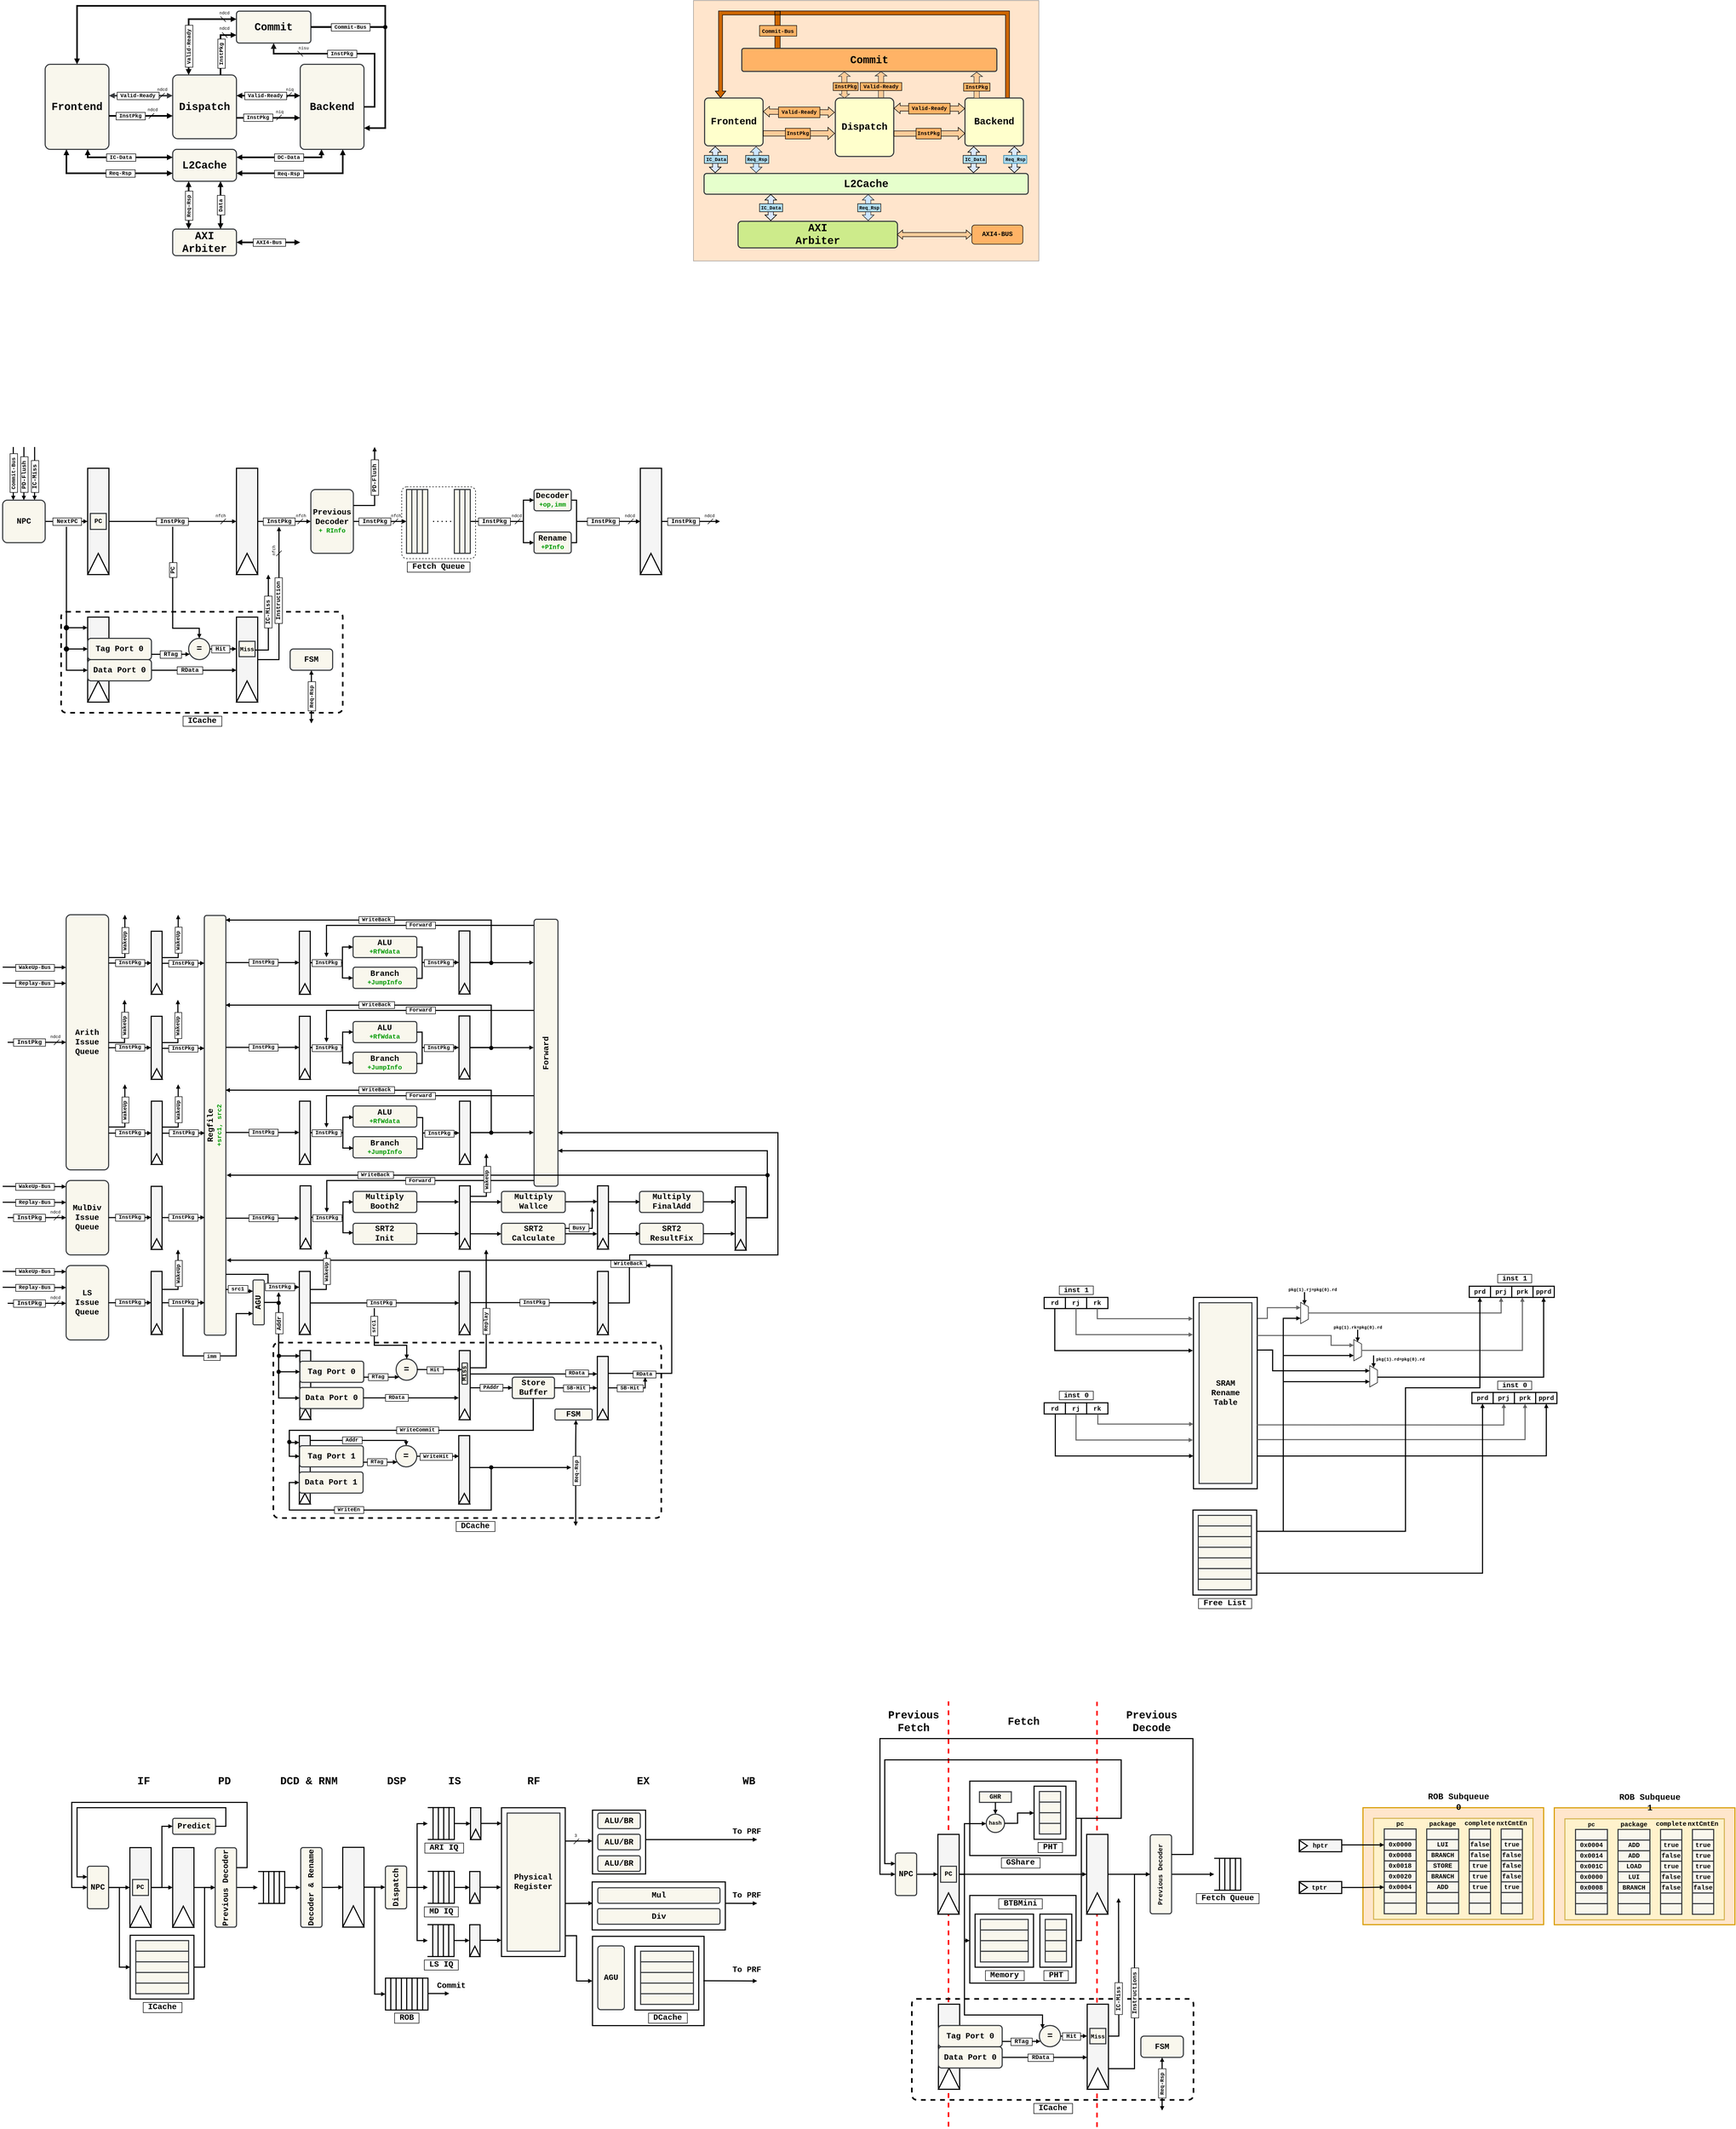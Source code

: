 <mxfile version="26.2.15">
  <diagram name="第 1 页" id="9JIiG7YPZ_p7PhIR82qt">
    <mxGraphModel dx="1009" dy="873" grid="1" gridSize="10" guides="1" tooltips="1" connect="1" arrows="1" fold="1" page="1" pageScale="1" pageWidth="1169" pageHeight="827" math="0" shadow="0">
      <root>
        <mxCell id="0" />
        <mxCell id="1" parent="0" />
        <mxCell id="We84SlEFSXX9ci4WTbWG-127" value="" style="rounded=0;whiteSpace=wrap;html=1;strokeWidth=2;fontStyle=1;fillColor=#ffe6cc;strokeColor=#d79b00;" parent="1" vertex="1">
          <mxGeometry x="2960" y="3440.21" width="340" height="220" as="geometry" />
        </mxCell>
        <mxCell id="We84SlEFSXX9ci4WTbWG-124" value="" style="rounded=0;whiteSpace=wrap;html=1;strokeWidth=2;fontStyle=1;fillColor=#ffe6cc;strokeColor=#d79b00;" parent="1" vertex="1">
          <mxGeometry x="2600" y="3440" width="340" height="220" as="geometry" />
        </mxCell>
        <mxCell id="We84SlEFSXX9ci4WTbWG-63" value="" style="rounded=0;whiteSpace=wrap;html=1;strokeWidth=2;fontStyle=1;fillColor=#fff2cc;strokeColor=#d6b656;" parent="1" vertex="1">
          <mxGeometry x="2620" y="3460" width="300" height="190" as="geometry" />
        </mxCell>
        <mxCell id="WldbYSgww1RcYJ32NlXs-136" value="" style="endArrow=none;dashed=1;html=1;rounded=0;strokeWidth=3;strokeColor=#FF0000;" parent="1" edge="1">
          <mxGeometry width="50" height="50" relative="1" as="geometry">
            <mxPoint x="2099.47" y="4040.81" as="sourcePoint" />
            <mxPoint x="2099.47" y="3240.81" as="targetPoint" />
          </mxGeometry>
        </mxCell>
        <mxCell id="WldbYSgww1RcYJ32NlXs-135" value="" style="endArrow=none;dashed=1;html=1;rounded=0;strokeWidth=3;strokeColor=#FF0000;" parent="1" edge="1">
          <mxGeometry width="50" height="50" relative="1" as="geometry">
            <mxPoint x="1820" y="4040" as="sourcePoint" />
            <mxPoint x="1820" y="3240" as="targetPoint" />
          </mxGeometry>
        </mxCell>
        <mxCell id="WldbYSgww1RcYJ32NlXs-120" value="" style="rounded=0;whiteSpace=wrap;html=1;arcSize=11;strokeWidth=2;fontFamily=Courier New;fontStyle=1;" parent="1" vertex="1">
          <mxGeometry x="1860" y="3390" width="200" height="140" as="geometry" />
        </mxCell>
        <mxCell id="WldbYSgww1RcYJ32NlXs-104" value="" style="rounded=0;whiteSpace=wrap;html=1;arcSize=11;strokeWidth=2;fontFamily=Courier New;fontStyle=1;" parent="1" vertex="1">
          <mxGeometry x="1860" y="3605.1" width="200" height="164.9" as="geometry" />
        </mxCell>
        <mxCell id="WldbYSgww1RcYJ32NlXs-80" style="edgeStyle=orthogonalEdgeStyle;rounded=0;orthogonalLoop=1;jettySize=auto;html=1;exitX=1;exitY=0.5;exitDx=0;exitDy=0;strokeWidth=2;fontFamily=Courier New;fontStyle=1;endArrow=block;endFill=1;endSize=3;startSize=3;" parent="1" source="WldbYSgww1RcYJ32NlXs-76" edge="1">
          <mxGeometry relative="1" as="geometry">
            <mxPoint x="1850" y="3575" as="sourcePoint" />
            <mxPoint x="2140" y="3610" as="targetPoint" />
          </mxGeometry>
        </mxCell>
        <mxCell id="fqN3YzGEzSCifOWyXfBP-299" value="" style="rounded=0;whiteSpace=wrap;html=1;fillColor=#ffcc99;strokeColor=#36393d;opacity=50;" parent="1" vertex="1">
          <mxGeometry x="1340" y="40" width="650" height="490" as="geometry" />
        </mxCell>
        <mxCell id="fqN3YzGEzSCifOWyXfBP-214" value="" style="rounded=0;whiteSpace=wrap;html=1;strokeWidth=2;" parent="1" vertex="1">
          <mxGeometry x="1150" y="3682" width="210" height="168" as="geometry" />
        </mxCell>
        <mxCell id="fqN3YzGEzSCifOWyXfBP-210" value="" style="rounded=0;whiteSpace=wrap;html=1;strokeWidth=2;" parent="1" vertex="1">
          <mxGeometry x="1149.43" y="3579.64" width="250.57" height="90.36" as="geometry" />
        </mxCell>
        <mxCell id="fqN3YzGEzSCifOWyXfBP-205" value="" style="rounded=0;whiteSpace=wrap;html=1;strokeWidth=2;" parent="1" vertex="1">
          <mxGeometry x="1150" y="3444.64" width="100" height="120" as="geometry" />
        </mxCell>
        <mxCell id="QRGypccLNdDq8GzX22bj-478" value="" style="rounded=1;whiteSpace=wrap;html=1;dashed=1;fillColor=none;arcSize=3;strokeWidth=3;" parent="1" vertex="1">
          <mxGeometry x="549.43" y="2565" width="730" height="330" as="geometry" />
        </mxCell>
        <mxCell id="QRGypccLNdDq8GzX22bj-440" style="edgeStyle=orthogonalEdgeStyle;rounded=0;orthogonalLoop=1;jettySize=auto;html=1;fontFamily=Courier New;fontStyle=1;strokeWidth=2;endSize=3;startSize=3;endArrow=block;endFill=1;exitX=0.5;exitY=1;exitDx=0;exitDy=0;entryX=0.003;entryY=0.103;entryDx=0;entryDy=0;entryPerimeter=0;" parent="1" target="QRGypccLNdDq8GzX22bj-252" edge="1">
          <mxGeometry relative="1" as="geometry">
            <mxPoint x="1038.43" y="2670.17" as="sourcePoint" />
            <mxPoint x="598.43" y="2779.17" as="targetPoint" />
            <Array as="points">
              <mxPoint x="1038.43" y="2730" />
              <mxPoint x="579.43" y="2730" />
              <mxPoint x="579.43" y="2753" />
              <mxPoint x="598.43" y="2753" />
            </Array>
          </mxGeometry>
        </mxCell>
        <mxCell id="QRGypccLNdDq8GzX22bj-382" style="edgeStyle=orthogonalEdgeStyle;rounded=0;orthogonalLoop=1;jettySize=auto;html=1;fontFamily=Courier New;fontStyle=1;strokeWidth=2;endSize=3;startSize=3;endArrow=block;endFill=1;exitX=0.999;exitY=0.527;exitDx=0;exitDy=0;exitPerimeter=0;entryX=0;entryY=0.5;entryDx=0;entryDy=0;" parent="1" source="QRGypccLNdDq8GzX22bj-186" target="QRGypccLNdDq8GzX22bj-203" edge="1">
          <mxGeometry relative="1" as="geometry">
            <mxPoint x="830.43" y="1898.64" as="sourcePoint" />
            <mxPoint x="899.43" y="1850" as="targetPoint" />
            <Array as="points">
              <mxPoint x="829.43" y="1880" />
              <mxPoint x="829.43" y="1850" />
            </Array>
          </mxGeometry>
        </mxCell>
        <mxCell id="QRGypccLNdDq8GzX22bj-109" value="" style="rounded=1;whiteSpace=wrap;html=1;dashed=1;fillColor=none;arcSize=7;" parent="1" vertex="1">
          <mxGeometry x="791" y="955" width="139" height="135" as="geometry" />
        </mxCell>
        <mxCell id="QRGypccLNdDq8GzX22bj-107" value="" style="rounded=1;whiteSpace=wrap;html=1;dashed=1;fillColor=none;arcSize=5;strokeWidth=3;" parent="1" vertex="1">
          <mxGeometry x="150" y="1190" width="530" height="190" as="geometry" />
        </mxCell>
        <mxCell id="QRGypccLNdDq8GzX22bj-48" style="edgeStyle=orthogonalEdgeStyle;rounded=0;orthogonalLoop=1;jettySize=auto;html=1;exitX=1;exitY=0.5;exitDx=0;exitDy=0;entryX=0;entryY=0.5;entryDx=0;entryDy=0;fontFamily=Courier New;fontStyle=1;startSize=3;endSize=3;strokeWidth=2;endArrow=block;endFill=1;" parent="1" source="QRGypccLNdDq8GzX22bj-42" target="QRGypccLNdDq8GzX22bj-30" edge="1">
          <mxGeometry relative="1" as="geometry">
            <mxPoint x="930" y="1030" as="sourcePoint" />
            <mxPoint x="1010" y="990" as="targetPoint" />
            <Array as="points">
              <mxPoint x="1020" y="1020" />
              <mxPoint x="1020" y="1060" />
            </Array>
          </mxGeometry>
        </mxCell>
        <mxCell id="YFva9ZMEuWtXMm_s4kvg-110" value="" style="endArrow=block;html=1;rounded=0;exitX=1;exitY=0.5;exitDx=0;exitDy=0;strokeWidth=3;endFill=1;fontFamily=Courier New;endSize=3;startSize=3;entryX=1;entryY=0.75;entryDx=0;entryDy=0;edgeStyle=orthogonalEdgeStyle;" parent="1" source="YFva9ZMEuWtXMm_s4kvg-3" target="YFva9ZMEuWtXMm_s4kvg-2" edge="1">
          <mxGeometry width="50" height="50" relative="1" as="geometry">
            <mxPoint x="721" y="109.58" as="sourcePoint" />
            <mxPoint x="281" y="180" as="targetPoint" />
            <Array as="points">
              <mxPoint x="760" y="90" />
              <mxPoint x="760" y="280" />
            </Array>
          </mxGeometry>
        </mxCell>
        <mxCell id="YFva9ZMEuWtXMm_s4kvg-1" value="&lt;font style=&quot;font-size: 20px;&quot;&gt;Frontend&lt;/font&gt;" style="rounded=1;whiteSpace=wrap;html=1;fillColor=#f9f7ed;strokeColor=#36393d;arcSize=8;fontFamily=Courier New;fontStyle=1;strokeWidth=2;" parent="1" vertex="1">
          <mxGeometry x="120" y="160" width="120" height="160" as="geometry" />
        </mxCell>
        <mxCell id="YFva9ZMEuWtXMm_s4kvg-2" value="&lt;font style=&quot;font-size: 20px;&quot;&gt;Backend&lt;/font&gt;" style="rounded=1;whiteSpace=wrap;html=1;fillColor=#f9f7ed;strokeColor=#36393d;arcSize=7;fontFamily=Courier New;fontStyle=1;strokeWidth=2;" parent="1" vertex="1">
          <mxGeometry x="600" y="160" width="120" height="160" as="geometry" />
        </mxCell>
        <mxCell id="YFva9ZMEuWtXMm_s4kvg-3" value="&lt;span style=&quot;font-size: 20px;&quot;&gt;Commit&lt;/span&gt;" style="rounded=1;whiteSpace=wrap;html=1;fillColor=#f9f7ed;strokeColor=#36393d;arcSize=9;fontFamily=Courier New;fontStyle=1;strokeWidth=2;" parent="1" vertex="1">
          <mxGeometry x="480" y="60" width="140" height="60" as="geometry" />
        </mxCell>
        <mxCell id="YFva9ZMEuWtXMm_s4kvg-4" value="&lt;font style=&quot;font-size: 20px;&quot;&gt;Dispatch&lt;/font&gt;" style="rounded=1;whiteSpace=wrap;html=1;arcSize=8;fillColor=#f9f7ed;strokeColor=#36393d;fontFamily=Courier New;fontStyle=1;strokeWidth=2;" parent="1" vertex="1">
          <mxGeometry x="360" y="180" width="120" height="120" as="geometry" />
        </mxCell>
        <mxCell id="YFva9ZMEuWtXMm_s4kvg-5" value="&lt;font style=&quot;font-size: 20px;&quot;&gt;L2Cache&lt;/font&gt;" style="rounded=1;whiteSpace=wrap;html=1;fillColor=#f9f7ed;strokeColor=#36393d;arcSize=13;fontFamily=Courier New;fontStyle=1;strokeWidth=2;" parent="1" vertex="1">
          <mxGeometry x="360" y="320" width="120" height="60" as="geometry" />
        </mxCell>
        <mxCell id="YFva9ZMEuWtXMm_s4kvg-6" value="" style="endArrow=block;html=1;rounded=0;exitX=1;exitY=0.5;exitDx=0;exitDy=0;strokeWidth=3;endFill=1;fontFamily=Courier New;endSize=3;startSize=3;" parent="1" edge="1">
          <mxGeometry width="50" height="50" relative="1" as="geometry">
            <mxPoint x="240" y="257" as="sourcePoint" />
            <mxPoint x="360" y="257" as="targetPoint" />
          </mxGeometry>
        </mxCell>
        <mxCell id="YFva9ZMEuWtXMm_s4kvg-7" value="&lt;font style=&quot;font-size: 10px;&quot;&gt;&lt;b&gt;&amp;nbsp;InstPkg&amp;nbsp;&lt;/b&gt;&lt;/font&gt;" style="edgeLabel;html=1;align=center;verticalAlign=middle;resizable=0;points=[];labelBorderColor=default;fontFamily=Courier New;" parent="YFva9ZMEuWtXMm_s4kvg-6" vertex="1" connectable="0">
          <mxGeometry x="-0.239" y="2" relative="1" as="geometry">
            <mxPoint x="-6" y="2" as="offset" />
          </mxGeometry>
        </mxCell>
        <mxCell id="YFva9ZMEuWtXMm_s4kvg-8" value="" style="endArrow=block;html=1;rounded=0;exitX=1;exitY=0.5;exitDx=0;exitDy=0;strokeWidth=3;endFill=1;fontFamily=Courier New;startArrow=block;startFill=1;endSize=3;startSize=3;fillColor=#cdeb8b;strokeColor=#36393d;" parent="1" edge="1">
          <mxGeometry width="50" height="50" relative="1" as="geometry">
            <mxPoint x="240" y="219" as="sourcePoint" />
            <mxPoint x="360" y="219" as="targetPoint" />
          </mxGeometry>
        </mxCell>
        <mxCell id="YFva9ZMEuWtXMm_s4kvg-9" value="&lt;b style=&quot;&quot;&gt;&lt;font style=&quot;font-size: 10px;&quot;&gt;&amp;nbsp;Valid-Ready&amp;nbsp;&lt;/font&gt;&lt;/b&gt;" style="edgeLabel;html=1;align=center;verticalAlign=middle;resizable=0;points=[];labelBorderColor=default;fontFamily=Courier New;" parent="YFva9ZMEuWtXMm_s4kvg-8" vertex="1" connectable="0">
          <mxGeometry x="-0.239" y="2" relative="1" as="geometry">
            <mxPoint x="8" y="2" as="offset" />
          </mxGeometry>
        </mxCell>
        <mxCell id="YFva9ZMEuWtXMm_s4kvg-12" value="" style="endArrow=block;html=1;rounded=0;exitX=1;exitY=0.5;exitDx=0;exitDy=0;strokeWidth=3;endFill=1;fontFamily=Courier New;endSize=3;startSize=3;" parent="1" edge="1">
          <mxGeometry width="50" height="50" relative="1" as="geometry">
            <mxPoint x="480" y="260.71" as="sourcePoint" />
            <mxPoint x="600" y="260.71" as="targetPoint" />
          </mxGeometry>
        </mxCell>
        <mxCell id="YFva9ZMEuWtXMm_s4kvg-13" value="&lt;b style=&quot;font-size: 10px;&quot;&gt;&amp;nbsp;InstPkg&amp;nbsp;&lt;/b&gt;" style="edgeLabel;html=1;align=center;verticalAlign=middle;resizable=0;points=[];labelBorderColor=default;fontFamily=Courier New;" parent="YFva9ZMEuWtXMm_s4kvg-12" vertex="1" connectable="0">
          <mxGeometry x="-0.239" y="2" relative="1" as="geometry">
            <mxPoint x="-6" y="1" as="offset" />
          </mxGeometry>
        </mxCell>
        <mxCell id="YFva9ZMEuWtXMm_s4kvg-18" value="" style="endArrow=none;html=1;rounded=0;fontFamily=Courier New;" parent="1" edge="1">
          <mxGeometry width="50" height="50" relative="1" as="geometry">
            <mxPoint x="335" y="224" as="sourcePoint" />
            <mxPoint x="345" y="214" as="targetPoint" />
          </mxGeometry>
        </mxCell>
        <mxCell id="YFva9ZMEuWtXMm_s4kvg-20" value="&lt;font style=&quot;font-size: 8px;&quot;&gt;ndcd&lt;/font&gt;" style="text;html=1;align=center;verticalAlign=middle;resizable=0;points=[];autosize=1;strokeColor=none;fillColor=none;fontFamily=Courier New;" parent="1" vertex="1">
          <mxGeometry x="320" y="192" width="40" height="30" as="geometry" />
        </mxCell>
        <mxCell id="YFva9ZMEuWtXMm_s4kvg-23" value="" style="endArrow=none;html=1;rounded=0;fontFamily=Courier New;" parent="1" edge="1">
          <mxGeometry width="50" height="50" relative="1" as="geometry">
            <mxPoint x="315" y="262" as="sourcePoint" />
            <mxPoint x="325" y="252" as="targetPoint" />
          </mxGeometry>
        </mxCell>
        <mxCell id="YFva9ZMEuWtXMm_s4kvg-24" value="&lt;font style=&quot;font-size: 8px;&quot;&gt;ndcd&lt;/font&gt;" style="text;html=1;align=center;verticalAlign=middle;resizable=0;points=[];autosize=1;strokeColor=none;fillColor=none;fontFamily=Courier New;" parent="1" vertex="1">
          <mxGeometry x="302" y="230" width="40" height="30" as="geometry" />
        </mxCell>
        <mxCell id="YFva9ZMEuWtXMm_s4kvg-31" value="" style="endArrow=none;html=1;rounded=0;fontFamily=Courier New;" parent="1" edge="1">
          <mxGeometry width="50" height="50" relative="1" as="geometry">
            <mxPoint x="555" y="265" as="sourcePoint" />
            <mxPoint x="565" y="255" as="targetPoint" />
          </mxGeometry>
        </mxCell>
        <mxCell id="YFva9ZMEuWtXMm_s4kvg-32" value="&lt;font style=&quot;font-size: 8px;&quot;&gt;niq&lt;/font&gt;" style="text;html=1;align=center;verticalAlign=middle;resizable=0;points=[];autosize=1;strokeColor=none;fillColor=none;fontFamily=Courier New;" parent="1" vertex="1">
          <mxGeometry x="541" y="234" width="40" height="30" as="geometry" />
        </mxCell>
        <mxCell id="YFva9ZMEuWtXMm_s4kvg-45" value="&lt;font style=&quot;font-size: 8px;&quot;&gt;ndcd&lt;/font&gt;" style="text;html=1;align=center;verticalAlign=middle;resizable=0;points=[];autosize=1;strokeColor=none;fillColor=none;fontFamily=Courier New;rotation=0;" parent="1" vertex="1">
          <mxGeometry x="437" y="77" width="40" height="30" as="geometry" />
        </mxCell>
        <mxCell id="YFva9ZMEuWtXMm_s4kvg-46" value="" style="endArrow=none;html=1;rounded=0;fontFamily=Courier New;" parent="1" edge="1">
          <mxGeometry width="50" height="50" relative="1" as="geometry">
            <mxPoint x="463" y="110" as="sourcePoint" />
            <mxPoint x="453" y="100" as="targetPoint" />
          </mxGeometry>
        </mxCell>
        <mxCell id="YFva9ZMEuWtXMm_s4kvg-51" value="&lt;font style=&quot;font-size: 8px;&quot;&gt;nisu&lt;/font&gt;" style="text;html=1;align=center;verticalAlign=middle;resizable=0;points=[];autosize=1;strokeColor=none;fillColor=none;fontFamily=Courier New;rotation=0;" parent="1" vertex="1">
          <mxGeometry x="586" y="114" width="40" height="30" as="geometry" />
        </mxCell>
        <mxCell id="YFva9ZMEuWtXMm_s4kvg-52" value="" style="endArrow=none;html=1;rounded=0;fontFamily=Courier New;" parent="1" edge="1">
          <mxGeometry width="50" height="50" relative="1" as="geometry">
            <mxPoint x="605" y="145" as="sourcePoint" />
            <mxPoint x="595" y="135" as="targetPoint" />
          </mxGeometry>
        </mxCell>
        <mxCell id="YFva9ZMEuWtXMm_s4kvg-59" value="" style="endArrow=block;html=1;rounded=0;exitX=1;exitY=0.5;exitDx=0;exitDy=0;strokeWidth=3;endFill=1;fontFamily=Courier New;startArrow=block;startFill=1;endSize=3;startSize=3;" parent="1" edge="1">
          <mxGeometry width="50" height="50" relative="1" as="geometry">
            <mxPoint x="480" y="219" as="sourcePoint" />
            <mxPoint x="600" y="219" as="targetPoint" />
          </mxGeometry>
        </mxCell>
        <mxCell id="YFva9ZMEuWtXMm_s4kvg-60" value="&lt;b&gt;&lt;font style=&quot;font-size: 10px;&quot;&gt;&amp;nbsp;Valid-Ready&amp;nbsp;&lt;/font&gt;&lt;/b&gt;" style="edgeLabel;html=1;align=center;verticalAlign=middle;resizable=0;points=[];labelBorderColor=default;fontFamily=Courier New;" parent="YFva9ZMEuWtXMm_s4kvg-59" vertex="1" connectable="0">
          <mxGeometry x="-0.239" y="2" relative="1" as="geometry">
            <mxPoint x="8" y="2" as="offset" />
          </mxGeometry>
        </mxCell>
        <mxCell id="YFva9ZMEuWtXMm_s4kvg-61" value="" style="endArrow=none;html=1;rounded=0;fontFamily=Courier New;" parent="1" edge="1">
          <mxGeometry width="50" height="50" relative="1" as="geometry">
            <mxPoint x="574" y="223" as="sourcePoint" />
            <mxPoint x="584" y="213" as="targetPoint" />
          </mxGeometry>
        </mxCell>
        <mxCell id="YFva9ZMEuWtXMm_s4kvg-62" value="&lt;font style=&quot;font-size: 8px;&quot;&gt;niq&lt;/font&gt;" style="text;html=1;align=center;verticalAlign=middle;resizable=0;points=[];autosize=1;strokeColor=none;fillColor=none;fontFamily=Courier New;" parent="1" vertex="1">
          <mxGeometry x="560" y="192" width="40" height="30" as="geometry" />
        </mxCell>
        <mxCell id="YFva9ZMEuWtXMm_s4kvg-63" value="&lt;font style=&quot;font-size: 8px;&quot;&gt;ndcd&lt;/font&gt;" style="text;html=1;align=center;verticalAlign=middle;resizable=0;points=[];autosize=1;strokeColor=none;fillColor=none;fontFamily=Courier New;rotation=0;" parent="1" vertex="1">
          <mxGeometry x="437" y="48" width="40" height="30" as="geometry" />
        </mxCell>
        <mxCell id="YFva9ZMEuWtXMm_s4kvg-64" value="" style="endArrow=none;html=1;rounded=0;fontFamily=Courier New;" parent="1" edge="1">
          <mxGeometry width="50" height="50" relative="1" as="geometry">
            <mxPoint x="460" y="80" as="sourcePoint" />
            <mxPoint x="450" y="70" as="targetPoint" />
          </mxGeometry>
        </mxCell>
        <mxCell id="YFva9ZMEuWtXMm_s4kvg-82" value="&lt;font style=&quot;font-size: 20px;&quot;&gt;AXI&lt;/font&gt;&lt;div&gt;&lt;font style=&quot;font-size: 20px;&quot;&gt;Arbiter&lt;/font&gt;&lt;/div&gt;" style="rounded=1;whiteSpace=wrap;html=1;fillColor=#f9f7ed;strokeColor=#36393d;arcSize=13;fontFamily=Courier New;fontStyle=1;strokeWidth=2;" parent="1" vertex="1">
          <mxGeometry x="360" y="470" width="120" height="50" as="geometry" />
        </mxCell>
        <mxCell id="YFva9ZMEuWtXMm_s4kvg-83" value="" style="endArrow=block;html=1;rounded=0;strokeWidth=3;endFill=1;fontFamily=Courier New;startArrow=block;startFill=1;exitX=0.25;exitY=0;exitDx=0;exitDy=0;entryX=0.25;entryY=1;entryDx=0;entryDy=0;endSize=3;startSize=3;" parent="1" source="YFva9ZMEuWtXMm_s4kvg-82" target="YFva9ZMEuWtXMm_s4kvg-5" edge="1">
          <mxGeometry width="50" height="50" relative="1" as="geometry">
            <mxPoint x="401.5" y="440" as="sourcePoint" />
            <mxPoint x="400" y="380" as="targetPoint" />
          </mxGeometry>
        </mxCell>
        <mxCell id="YFva9ZMEuWtXMm_s4kvg-84" value="&lt;b style=&quot;&quot;&gt;&lt;font style=&quot;font-size: 10px;&quot;&gt;&amp;nbsp;Req-Rsp&amp;nbsp;&lt;/font&gt;&lt;/b&gt;" style="edgeLabel;html=1;align=center;verticalAlign=middle;resizable=0;points=[];labelBorderColor=default;fontFamily=Courier New;rotation=-90;" parent="YFva9ZMEuWtXMm_s4kvg-83" vertex="1" connectable="0">
          <mxGeometry x="-0.239" y="2" relative="1" as="geometry">
            <mxPoint x="2" y="-9" as="offset" />
          </mxGeometry>
        </mxCell>
        <mxCell id="YFva9ZMEuWtXMm_s4kvg-85" value="" style="endArrow=block;html=1;rounded=0;strokeWidth=3;endFill=1;fontFamily=Courier New;startArrow=block;startFill=1;exitX=0.75;exitY=0;exitDx=0;exitDy=0;endSize=3;startSize=3;" parent="1" source="YFva9ZMEuWtXMm_s4kvg-82" edge="1">
          <mxGeometry width="50" height="50" relative="1" as="geometry">
            <mxPoint x="450.5" y="439" as="sourcePoint" />
            <mxPoint x="450" y="380" as="targetPoint" />
            <Array as="points">
              <mxPoint x="450" y="420" />
            </Array>
          </mxGeometry>
        </mxCell>
        <mxCell id="YFva9ZMEuWtXMm_s4kvg-86" value="&lt;b style=&quot;&quot;&gt;&lt;font style=&quot;font-size: 10px;&quot;&gt;&amp;nbsp;Data&amp;nbsp;&lt;/font&gt;&lt;/b&gt;" style="edgeLabel;html=1;align=center;verticalAlign=middle;resizable=0;points=[];labelBorderColor=default;fontFamily=Courier New;rotation=-90;" parent="YFva9ZMEuWtXMm_s4kvg-85" vertex="1" connectable="0">
          <mxGeometry x="-0.239" y="2" relative="1" as="geometry">
            <mxPoint x="2" y="-10" as="offset" />
          </mxGeometry>
        </mxCell>
        <mxCell id="YFva9ZMEuWtXMm_s4kvg-90" value="" style="endArrow=block;html=1;rounded=0;strokeWidth=3;endFill=1;fontFamily=Courier New;startArrow=block;startFill=1;entryX=0.175;entryY=1.007;entryDx=0;entryDy=0;entryPerimeter=0;exitX=0;exitY=0.25;exitDx=0;exitDy=0;edgeStyle=orthogonalEdgeStyle;endSize=3;startSize=3;" parent="1" source="YFva9ZMEuWtXMm_s4kvg-5" edge="1">
          <mxGeometry width="50" height="50" relative="1" as="geometry">
            <mxPoint x="320" y="360" as="sourcePoint" />
            <mxPoint x="200" y="320" as="targetPoint" />
            <Array as="points">
              <mxPoint x="200" y="335" />
            </Array>
          </mxGeometry>
        </mxCell>
        <mxCell id="YFva9ZMEuWtXMm_s4kvg-91" value="&lt;b style=&quot;&quot;&gt;&lt;font style=&quot;font-size: 10px;&quot;&gt;&amp;nbsp;IC-Data&amp;nbsp;&lt;/font&gt;&lt;/b&gt;" style="edgeLabel;html=1;align=center;verticalAlign=middle;resizable=0;points=[];labelBorderColor=default;fontFamily=Courier New;rotation=0;" parent="YFva9ZMEuWtXMm_s4kvg-90" vertex="1" connectable="0">
          <mxGeometry x="-0.239" y="2" relative="1" as="geometry">
            <mxPoint x="-32" y="-2" as="offset" />
          </mxGeometry>
        </mxCell>
        <mxCell id="YFva9ZMEuWtXMm_s4kvg-92" value="" style="endArrow=block;html=1;rounded=0;strokeWidth=3;endFill=1;fontFamily=Courier New;startArrow=block;startFill=1;entryX=0.175;entryY=1.007;entryDx=0;entryDy=0;entryPerimeter=0;exitX=0;exitY=0.75;exitDx=0;exitDy=0;edgeStyle=orthogonalEdgeStyle;endSize=3;startSize=3;" parent="1" source="YFva9ZMEuWtXMm_s4kvg-5" edge="1">
          <mxGeometry width="50" height="50" relative="1" as="geometry">
            <mxPoint x="280" y="360" as="sourcePoint" />
            <mxPoint x="160" y="320" as="targetPoint" />
            <Array as="points">
              <mxPoint x="160" y="365" />
            </Array>
          </mxGeometry>
        </mxCell>
        <mxCell id="YFva9ZMEuWtXMm_s4kvg-93" value="&lt;b style=&quot;&quot;&gt;&lt;font style=&quot;font-size: 10px;&quot;&gt;&amp;nbsp;Req-Rsp&amp;nbsp;&lt;/font&gt;&lt;/b&gt;" style="edgeLabel;html=1;align=center;verticalAlign=middle;resizable=0;points=[];labelBorderColor=default;fontFamily=Courier New;rotation=0;" parent="YFva9ZMEuWtXMm_s4kvg-92" vertex="1" connectable="0">
          <mxGeometry x="-0.239" y="2" relative="1" as="geometry">
            <mxPoint x="-6" y="-2" as="offset" />
          </mxGeometry>
        </mxCell>
        <mxCell id="YFva9ZMEuWtXMm_s4kvg-94" value="" style="endArrow=block;html=1;rounded=0;strokeWidth=3;endFill=1;fontFamily=Courier New;startArrow=block;startFill=1;entryX=0.175;entryY=1.007;entryDx=0;entryDy=0;entryPerimeter=0;exitX=1;exitY=0.25;exitDx=0;exitDy=0;edgeStyle=orthogonalEdgeStyle;endSize=3;startSize=3;" parent="1" source="YFva9ZMEuWtXMm_s4kvg-5" edge="1">
          <mxGeometry width="50" height="50" relative="1" as="geometry">
            <mxPoint x="520.034" y="360" as="sourcePoint" />
            <mxPoint x="640.034" y="320" as="targetPoint" />
            <Array as="points">
              <mxPoint x="640" y="335" />
            </Array>
          </mxGeometry>
        </mxCell>
        <mxCell id="YFva9ZMEuWtXMm_s4kvg-95" value="&lt;b style=&quot;&quot;&gt;&lt;font style=&quot;font-size: 10px;&quot;&gt;&amp;nbsp;DC-Data&amp;nbsp;&lt;/font&gt;&lt;/b&gt;" style="edgeLabel;html=1;align=center;verticalAlign=middle;resizable=0;points=[];labelBorderColor=default;fontFamily=Courier New;rotation=0;" parent="YFva9ZMEuWtXMm_s4kvg-94" vertex="1" connectable="0">
          <mxGeometry x="-0.239" y="2" relative="1" as="geometry">
            <mxPoint x="31" y="2" as="offset" />
          </mxGeometry>
        </mxCell>
        <mxCell id="YFva9ZMEuWtXMm_s4kvg-96" value="" style="endArrow=block;html=1;rounded=0;strokeWidth=3;endFill=1;fontFamily=Courier New;startArrow=block;startFill=1;entryX=0.175;entryY=1.007;entryDx=0;entryDy=0;entryPerimeter=0;exitX=1;exitY=0.75;exitDx=0;exitDy=0;edgeStyle=orthogonalEdgeStyle;endSize=3;startSize=3;" parent="1" source="YFva9ZMEuWtXMm_s4kvg-5" edge="1">
          <mxGeometry width="50" height="50" relative="1" as="geometry">
            <mxPoint x="560.034" y="360" as="sourcePoint" />
            <mxPoint x="680.034" y="320" as="targetPoint" />
            <Array as="points">
              <mxPoint x="680" y="365" />
            </Array>
          </mxGeometry>
        </mxCell>
        <mxCell id="YFva9ZMEuWtXMm_s4kvg-97" value="&lt;b style=&quot;&quot;&gt;&lt;font style=&quot;font-size: 10px;&quot;&gt;&amp;nbsp;Req-Rsp&amp;nbsp;&lt;/font&gt;&lt;/b&gt;" style="edgeLabel;html=1;align=center;verticalAlign=middle;resizable=0;points=[];labelBorderColor=default;fontFamily=Courier New;rotation=0;" parent="YFva9ZMEuWtXMm_s4kvg-96" vertex="1" connectable="0">
          <mxGeometry x="-0.239" y="2" relative="1" as="geometry">
            <mxPoint x="5" y="3" as="offset" />
          </mxGeometry>
        </mxCell>
        <mxCell id="YFva9ZMEuWtXMm_s4kvg-98" value="" style="endArrow=block;html=1;rounded=0;exitX=0.25;exitY=0;exitDx=0;exitDy=0;strokeWidth=3;endFill=1;fontFamily=Courier New;startArrow=block;startFill=1;entryX=0;entryY=0.25;entryDx=0;entryDy=0;endSize=3;startSize=3;edgeStyle=orthogonalEdgeStyle;" parent="1" target="YFva9ZMEuWtXMm_s4kvg-3" edge="1">
          <mxGeometry width="50" height="50" relative="1" as="geometry">
            <mxPoint x="390" y="180" as="sourcePoint" />
            <mxPoint x="390" y="60" as="targetPoint" />
            <Array as="points">
              <mxPoint x="390" y="75" />
            </Array>
          </mxGeometry>
        </mxCell>
        <mxCell id="YFva9ZMEuWtXMm_s4kvg-99" value="&lt;b&gt;&lt;font style=&quot;font-size: 10px;&quot;&gt;&amp;nbsp;Valid-Ready&amp;nbsp;&lt;/font&gt;&lt;/b&gt;" style="edgeLabel;html=1;align=center;verticalAlign=middle;resizable=0;points=[];labelBorderColor=default;fontFamily=Courier New;rotation=-90;" parent="YFva9ZMEuWtXMm_s4kvg-98" vertex="1" connectable="0">
          <mxGeometry x="-0.239" y="2" relative="1" as="geometry">
            <mxPoint x="2" y="21" as="offset" />
          </mxGeometry>
        </mxCell>
        <mxCell id="YFva9ZMEuWtXMm_s4kvg-100" value="" style="endArrow=block;html=1;rounded=0;exitX=0.75;exitY=0;exitDx=0;exitDy=0;strokeWidth=3;endFill=1;fontFamily=Courier New;endSize=3;startSize=3;entryX=0;entryY=0.75;entryDx=0;entryDy=0;edgeStyle=orthogonalEdgeStyle;" parent="1" target="YFva9ZMEuWtXMm_s4kvg-3" edge="1">
          <mxGeometry width="50" height="50" relative="1" as="geometry">
            <mxPoint x="450" y="180" as="sourcePoint" />
            <mxPoint x="450" y="60" as="targetPoint" />
            <Array as="points">
              <mxPoint x="450" y="105" />
            </Array>
          </mxGeometry>
        </mxCell>
        <mxCell id="YFva9ZMEuWtXMm_s4kvg-101" value="&lt;b style=&quot;font-size: 10px;&quot;&gt;&amp;nbsp;InstPkg&amp;nbsp;&lt;/b&gt;" style="edgeLabel;html=1;align=center;verticalAlign=middle;resizable=0;points=[];labelBorderColor=default;fontFamily=Courier New;rotation=-90;" parent="YFva9ZMEuWtXMm_s4kvg-100" vertex="1" connectable="0">
          <mxGeometry x="-0.239" y="2" relative="1" as="geometry">
            <mxPoint x="3" y="1" as="offset" />
          </mxGeometry>
        </mxCell>
        <mxCell id="YFva9ZMEuWtXMm_s4kvg-102" value="" style="endArrow=block;html=1;rounded=0;strokeWidth=3;endFill=1;fontFamily=Courier New;exitX=1;exitY=0.5;exitDx=0;exitDy=0;entryX=0.5;entryY=1;entryDx=0;entryDy=0;endSize=3;startSize=3;edgeStyle=orthogonalEdgeStyle;strokeColor=#171717;" parent="1" source="YFva9ZMEuWtXMm_s4kvg-2" target="YFva9ZMEuWtXMm_s4kvg-3" edge="1">
          <mxGeometry width="50" height="50" relative="1" as="geometry">
            <mxPoint x="660" y="160" as="sourcePoint" />
            <mxPoint x="660" y="60" as="targetPoint" />
            <Array as="points">
              <mxPoint x="740" y="240" />
              <mxPoint x="740" y="140" />
              <mxPoint x="550" y="140" />
            </Array>
          </mxGeometry>
        </mxCell>
        <mxCell id="YFva9ZMEuWtXMm_s4kvg-103" value="&lt;font style=&quot;font-size: 10px;&quot;&gt;&lt;b&gt;&amp;nbsp;InstPkg&amp;nbsp;&lt;/b&gt;&lt;/font&gt;" style="edgeLabel;html=1;align=center;verticalAlign=middle;resizable=0;points=[];labelBorderColor=default;fontFamily=Courier New;rotation=0;" parent="YFva9ZMEuWtXMm_s4kvg-102" vertex="1" connectable="0">
          <mxGeometry x="-0.239" y="2" relative="1" as="geometry">
            <mxPoint x="-57" y="-2" as="offset" />
          </mxGeometry>
        </mxCell>
        <mxCell id="YFva9ZMEuWtXMm_s4kvg-104" value="" style="endArrow=block;html=1;rounded=0;strokeWidth=3;endFill=1;fontFamily=Courier New;startArrow=block;startFill=1;exitX=1;exitY=0.5;exitDx=0;exitDy=0;endSize=3;startSize=3;" parent="1" source="YFva9ZMEuWtXMm_s4kvg-82" edge="1">
          <mxGeometry width="50" height="50" relative="1" as="geometry">
            <mxPoint x="560" y="494" as="sourcePoint" />
            <mxPoint x="600" y="495" as="targetPoint" />
            <Array as="points" />
          </mxGeometry>
        </mxCell>
        <mxCell id="YFva9ZMEuWtXMm_s4kvg-105" value="&lt;b style=&quot;&quot;&gt;&lt;font style=&quot;font-size: 10px;&quot;&gt;&amp;nbsp;AXI4-Bus&amp;nbsp;&lt;/font&gt;&lt;/b&gt;" style="edgeLabel;html=1;align=center;verticalAlign=middle;resizable=0;points=[];labelBorderColor=default;fontFamily=Courier New;rotation=0;" parent="YFva9ZMEuWtXMm_s4kvg-104" vertex="1" connectable="0">
          <mxGeometry x="-0.239" y="2" relative="1" as="geometry">
            <mxPoint x="15" y="2" as="offset" />
          </mxGeometry>
        </mxCell>
        <mxCell id="YFva9ZMEuWtXMm_s4kvg-107" value="" style="endArrow=block;html=1;rounded=0;exitX=1;exitY=0.5;exitDx=0;exitDy=0;strokeWidth=3;endFill=1;fontFamily=Courier New;endSize=3;startSize=3;entryX=0.5;entryY=0;entryDx=0;entryDy=0;edgeStyle=orthogonalEdgeStyle;" parent="1" target="YFva9ZMEuWtXMm_s4kvg-1" edge="1">
          <mxGeometry width="50" height="50" relative="1" as="geometry">
            <mxPoint x="620" y="89.58" as="sourcePoint" />
            <mxPoint x="740" y="89.58" as="targetPoint" />
            <Array as="points">
              <mxPoint x="760" y="90" />
              <mxPoint x="760" y="50" />
              <mxPoint x="180" y="50" />
            </Array>
          </mxGeometry>
        </mxCell>
        <mxCell id="YFva9ZMEuWtXMm_s4kvg-108" value="&lt;b style=&quot;font-size: 10px;&quot;&gt;&amp;nbsp;Commit-Bus&amp;nbsp;&lt;/b&gt;" style="edgeLabel;html=1;align=center;verticalAlign=middle;resizable=0;points=[];labelBorderColor=default;fontFamily=Courier New;" parent="YFva9ZMEuWtXMm_s4kvg-107" vertex="1" connectable="0">
          <mxGeometry x="-0.239" y="2" relative="1" as="geometry">
            <mxPoint x="85" y="38" as="offset" />
          </mxGeometry>
        </mxCell>
        <mxCell id="YFva9ZMEuWtXMm_s4kvg-112" value="" style="shape=waypoint;sketch=0;fillStyle=solid;size=6;pointerEvents=1;points=[];fillColor=none;resizable=0;rotatable=0;perimeter=centerPerimeter;snapToPoint=1;strokeWidth=2;fontFamily=Courier New;" parent="1" vertex="1">
          <mxGeometry x="750" y="80" width="20" height="20" as="geometry" />
        </mxCell>
        <mxCell id="QRGypccLNdDq8GzX22bj-31" style="edgeStyle=orthogonalEdgeStyle;rounded=0;orthogonalLoop=1;jettySize=auto;html=1;exitX=1;exitY=0.5;exitDx=0;exitDy=0;entryX=0;entryY=0.5;entryDx=0;entryDy=0;strokeWidth=2;fontFamily=Courier New;fontStyle=1;endArrow=block;endFill=1;endSize=3;startSize=3;" parent="1" source="QRGypccLNdDq8GzX22bj-2" target="QRGypccLNdDq8GzX22bj-14" edge="1">
          <mxGeometry relative="1" as="geometry" />
        </mxCell>
        <mxCell id="QRGypccLNdDq8GzX22bj-2" value="" style="rounded=0;whiteSpace=wrap;html=1;fontFamily=Courier New;strokeWidth=2;fontStyle=1;fillColor=#f5f5f5;fontColor=#333333;strokeColor=#000000;" parent="1" vertex="1">
          <mxGeometry x="200" y="920" width="40" height="200" as="geometry" />
        </mxCell>
        <mxCell id="QRGypccLNdDq8GzX22bj-4" value="&lt;span&gt;PC&lt;/span&gt;" style="rounded=0;whiteSpace=wrap;html=1;fontFamily=Courier New;fontStyle=1;strokeWidth=2;fillColor=#f9f7ed;strokeColor=#36393d;" parent="1" vertex="1">
          <mxGeometry x="205" y="1005" width="30" height="30" as="geometry" />
        </mxCell>
        <mxCell id="QRGypccLNdDq8GzX22bj-6" style="edgeStyle=orthogonalEdgeStyle;rounded=0;orthogonalLoop=1;jettySize=auto;html=1;exitX=1;exitY=0.5;exitDx=0;exitDy=0;entryX=0;entryY=0.5;entryDx=0;entryDy=0;fontFamily=Courier New;fontStyle=1;strokeWidth=2;endSize=3;startSize=3;endArrow=block;endFill=1;" parent="1" source="QRGypccLNdDq8GzX22bj-5" target="QRGypccLNdDq8GzX22bj-2" edge="1">
          <mxGeometry relative="1" as="geometry" />
        </mxCell>
        <mxCell id="QRGypccLNdDq8GzX22bj-34" value="&amp;nbsp;NextPC&amp;nbsp;" style="edgeLabel;html=1;align=center;verticalAlign=middle;resizable=0;points=[];fontFamily=Courier New;labelBorderColor=default;fontStyle=1" parent="QRGypccLNdDq8GzX22bj-6" vertex="1" connectable="0">
          <mxGeometry x="-0.016" y="4" relative="1" as="geometry">
            <mxPoint x="1" y="4" as="offset" />
          </mxGeometry>
        </mxCell>
        <mxCell id="QRGypccLNdDq8GzX22bj-67" style="edgeStyle=orthogonalEdgeStyle;rounded=0;orthogonalLoop=1;jettySize=auto;html=1;entryX=0;entryY=0.5;entryDx=0;entryDy=0;strokeWidth=2;fontFamily=Courier New;fontStyle=1;endArrow=block;endFill=1;endSize=3;startSize=3;" parent="1" target="QRGypccLNdDq8GzX22bj-54" edge="1">
          <mxGeometry relative="1" as="geometry">
            <mxPoint x="160" y="1030" as="sourcePoint" />
            <Array as="points">
              <mxPoint x="160" y="1260" />
            </Array>
          </mxGeometry>
        </mxCell>
        <mxCell id="QRGypccLNdDq8GzX22bj-5" value="&lt;span&gt;&lt;font style=&quot;font-size: 15px;&quot;&gt;NPC&lt;/font&gt;&lt;/span&gt;" style="rounded=1;whiteSpace=wrap;html=1;arcSize=11;strokeWidth=2;fontFamily=Courier New;fontStyle=1;fillColor=#f9f7ed;strokeColor=#36393d;" parent="1" vertex="1">
          <mxGeometry x="40" y="980" width="80" height="80" as="geometry" />
        </mxCell>
        <mxCell id="QRGypccLNdDq8GzX22bj-8" value="" style="rounded=0;whiteSpace=wrap;html=1;fontFamily=Courier New;fontStyle=1;strokeWidth=2;fillColor=#f5f5f5;fontColor=#333333;strokeColor=#000000;" parent="1" vertex="1">
          <mxGeometry x="200" y="1200" width="40" height="160" as="geometry" />
        </mxCell>
        <mxCell id="QRGypccLNdDq8GzX22bj-3" value="" style="triangle;whiteSpace=wrap;html=1;rotation=-90;fontFamily=Courier New;fontStyle=1;strokeWidth=2;" parent="1" vertex="1">
          <mxGeometry x="200" y="1320" width="40" height="40" as="geometry" />
        </mxCell>
        <mxCell id="QRGypccLNdDq8GzX22bj-59" style="edgeStyle=orthogonalEdgeStyle;rounded=0;orthogonalLoop=1;jettySize=auto;html=1;exitX=1;exitY=0.5;exitDx=0;exitDy=0;fontFamily=Courier New;fontStyle=1;strokeWidth=2;endSize=3;startSize=3;endArrow=block;endFill=1;" parent="1" source="QRGypccLNdDq8GzX22bj-10" edge="1">
          <mxGeometry relative="1" as="geometry">
            <mxPoint x="560" y="1030" as="targetPoint" />
            <Array as="points">
              <mxPoint x="560" y="1280" />
            </Array>
          </mxGeometry>
        </mxCell>
        <mxCell id="QRGypccLNdDq8GzX22bj-78" value="&amp;nbsp;Instruction&amp;nbsp;" style="edgeLabel;html=1;align=center;verticalAlign=middle;resizable=0;points=[];rotation=-90;fontFamily=Courier New;fontStyle=1;labelBorderColor=default;" parent="QRGypccLNdDq8GzX22bj-59" vertex="1" connectable="0">
          <mxGeometry x="-0.115" relative="1" as="geometry">
            <mxPoint x="-1" y="-22" as="offset" />
          </mxGeometry>
        </mxCell>
        <mxCell id="QRGypccLNdDq8GzX22bj-10" value="" style="rounded=0;whiteSpace=wrap;html=1;fontFamily=Courier New;fontStyle=1;strokeWidth=2;fillColor=#f5f5f5;fontColor=#333333;strokeColor=#000000;" parent="1" vertex="1">
          <mxGeometry x="480" y="1200" width="40" height="160" as="geometry" />
        </mxCell>
        <mxCell id="QRGypccLNdDq8GzX22bj-11" value="" style="triangle;whiteSpace=wrap;html=1;rotation=-90;fontFamily=Courier New;fontStyle=1;strokeWidth=2;" parent="1" vertex="1">
          <mxGeometry x="480" y="1320" width="40" height="40" as="geometry" />
        </mxCell>
        <mxCell id="QRGypccLNdDq8GzX22bj-13" value="" style="triangle;whiteSpace=wrap;html=1;rotation=-90;fontFamily=Courier New;strokeWidth=2;fontStyle=1;" parent="1" vertex="1">
          <mxGeometry x="200" y="1080" width="40" height="40" as="geometry" />
        </mxCell>
        <mxCell id="QRGypccLNdDq8GzX22bj-36" style="edgeStyle=orthogonalEdgeStyle;rounded=0;orthogonalLoop=1;jettySize=auto;html=1;exitX=1;exitY=0.5;exitDx=0;exitDy=0;entryX=0;entryY=0.5;entryDx=0;entryDy=0;fontFamily=Courier New;fontStyle=1;strokeWidth=2;endSize=3;startSize=3;endArrow=block;endFill=1;" parent="1" source="QRGypccLNdDq8GzX22bj-14" target="QRGypccLNdDq8GzX22bj-20" edge="1">
          <mxGeometry relative="1" as="geometry" />
        </mxCell>
        <mxCell id="QRGypccLNdDq8GzX22bj-61" value="&amp;nbsp;InstPkg&amp;nbsp;" style="edgeLabel;html=1;align=center;verticalAlign=middle;resizable=0;points=[];fontFamily=Courier New;fontStyle=1;labelBorderColor=default;" parent="QRGypccLNdDq8GzX22bj-36" vertex="1" connectable="0">
          <mxGeometry x="0.104" y="1" relative="1" as="geometry">
            <mxPoint x="-15" y="1" as="offset" />
          </mxGeometry>
        </mxCell>
        <mxCell id="QRGypccLNdDq8GzX22bj-14" value="" style="rounded=0;whiteSpace=wrap;html=1;fontFamily=Courier New;fontStyle=1;strokeWidth=2;fillColor=#f5f5f5;fontColor=#333333;strokeColor=#000000;" parent="1" vertex="1">
          <mxGeometry x="480" y="920" width="40" height="200" as="geometry" />
        </mxCell>
        <mxCell id="QRGypccLNdDq8GzX22bj-16" value="" style="triangle;whiteSpace=wrap;html=1;rotation=-90;fontFamily=Courier New;fontStyle=1;strokeWidth=2;" parent="1" vertex="1">
          <mxGeometry x="480" y="1080" width="40" height="40" as="geometry" />
        </mxCell>
        <mxCell id="QRGypccLNdDq8GzX22bj-44" style="edgeStyle=orthogonalEdgeStyle;rounded=0;orthogonalLoop=1;jettySize=auto;html=1;exitX=1;exitY=0.5;exitDx=0;exitDy=0;entryX=0;entryY=0.5;entryDx=0;entryDy=0;fontFamily=Courier New;fontStyle=1;strokeWidth=2;endSize=3;startSize=3;endArrow=block;endFill=1;" parent="1" source="QRGypccLNdDq8GzX22bj-20" target="QRGypccLNdDq8GzX22bj-21" edge="1">
          <mxGeometry relative="1" as="geometry" />
        </mxCell>
        <mxCell id="QRGypccLNdDq8GzX22bj-62" value="&amp;nbsp;InstPkg&amp;nbsp;" style="edgeLabel;html=1;align=center;verticalAlign=middle;resizable=0;points=[];fontFamily=Courier New;fontStyle=1;labelBorderColor=default;" parent="QRGypccLNdDq8GzX22bj-44" vertex="1" connectable="0">
          <mxGeometry x="0.039" relative="1" as="geometry">
            <mxPoint x="-12" as="offset" />
          </mxGeometry>
        </mxCell>
        <mxCell id="QRGypccLNdDq8GzX22bj-88" style="edgeStyle=orthogonalEdgeStyle;rounded=0;orthogonalLoop=1;jettySize=auto;html=1;strokeWidth=2;fontFamily=Courier New;fontStyle=1;endArrow=block;endFill=1;endSize=3;startSize=3;" parent="1" edge="1">
          <mxGeometry relative="1" as="geometry">
            <mxPoint x="80" y="880" as="sourcePoint" />
            <mxPoint x="79.85" y="980" as="targetPoint" />
            <Array as="points">
              <mxPoint x="79.85" y="917" />
            </Array>
          </mxGeometry>
        </mxCell>
        <mxCell id="QRGypccLNdDq8GzX22bj-89" value="&amp;nbsp;PD-Flush&amp;nbsp;" style="edgeLabel;html=1;align=center;verticalAlign=middle;resizable=0;points=[];rotation=-90;fontFamily=Courier New;fontStyle=1;labelBorderColor=default;" parent="QRGypccLNdDq8GzX22bj-88" vertex="1" connectable="0">
          <mxGeometry x="0.844" y="1" relative="1" as="geometry">
            <mxPoint x="-1" y="-39" as="offset" />
          </mxGeometry>
        </mxCell>
        <mxCell id="QRGypccLNdDq8GzX22bj-20" value="&lt;span&gt;&lt;font style=&quot;font-size: 15px;&quot;&gt;Previous&lt;/font&gt;&lt;/span&gt;&lt;div&gt;&lt;span&gt;&lt;font style=&quot;font-size: 15px;&quot;&gt;Decoder&lt;/font&gt;&lt;/span&gt;&lt;/div&gt;&lt;div&gt;&lt;span&gt;&lt;font style=&quot;color: rgb(0, 153, 0);&quot;&gt;+ RInfo&lt;/font&gt;&lt;/span&gt;&lt;/div&gt;" style="rounded=1;whiteSpace=wrap;html=1;arcSize=11;fontFamily=Courier New;fontStyle=1;strokeWidth=2;fillColor=#f9f7ed;strokeColor=#36393d;" parent="1" vertex="1">
          <mxGeometry x="620" y="960" width="80" height="120" as="geometry" />
        </mxCell>
        <mxCell id="QRGypccLNdDq8GzX22bj-21" value="" style="rounded=0;whiteSpace=wrap;html=1;fontFamily=Courier New;fontStyle=1;strokeWidth=2;fillColor=#f9f7ed;strokeColor=#36393d;" parent="1" vertex="1">
          <mxGeometry x="800" y="960" width="10" height="120" as="geometry" />
        </mxCell>
        <mxCell id="QRGypccLNdDq8GzX22bj-22" value="" style="rounded=0;whiteSpace=wrap;html=1;fontFamily=Courier New;fontStyle=1;strokeWidth=2;fillColor=#f9f7ed;strokeColor=#36393d;" parent="1" vertex="1">
          <mxGeometry x="820" y="960" width="10" height="120" as="geometry" />
        </mxCell>
        <mxCell id="QRGypccLNdDq8GzX22bj-52" style="edgeStyle=orthogonalEdgeStyle;rounded=0;orthogonalLoop=1;jettySize=auto;html=1;exitX=1;exitY=0.5;exitDx=0;exitDy=0;fontFamily=Courier New;fontStyle=1;endArrow=block;endFill=1;strokeWidth=2;endSize=3;startSize=3;" parent="1" source="QRGypccLNdDq8GzX22bj-26" edge="1">
          <mxGeometry relative="1" as="geometry">
            <mxPoint x="1390" y="1020" as="targetPoint" />
          </mxGeometry>
        </mxCell>
        <mxCell id="QRGypccLNdDq8GzX22bj-65" value="&amp;nbsp;InstPkg&amp;nbsp;" style="edgeLabel;html=1;align=center;verticalAlign=middle;resizable=0;points=[];fontFamily=Courier New;fontStyle=1;labelBorderColor=default;" parent="QRGypccLNdDq8GzX22bj-52" vertex="1" connectable="0">
          <mxGeometry x="-0.27" y="1" relative="1" as="geometry">
            <mxPoint y="1" as="offset" />
          </mxGeometry>
        </mxCell>
        <mxCell id="QRGypccLNdDq8GzX22bj-26" value="" style="rounded=0;whiteSpace=wrap;html=1;fontFamily=Courier New;fontStyle=1;strokeWidth=2;fillColor=#f5f5f5;fontColor=#333333;strokeColor=#000000;" parent="1" vertex="1">
          <mxGeometry x="1240" y="920" width="40" height="200" as="geometry" />
        </mxCell>
        <mxCell id="QRGypccLNdDq8GzX22bj-27" value="" style="triangle;whiteSpace=wrap;html=1;rotation=-90;fontFamily=Courier New;fontStyle=1;strokeWidth=2;" parent="1" vertex="1">
          <mxGeometry x="1240" y="1080" width="40" height="40" as="geometry" />
        </mxCell>
        <mxCell id="QRGypccLNdDq8GzX22bj-28" value="" style="rounded=0;whiteSpace=wrap;html=1;fontFamily=Courier New;fontStyle=1;strokeWidth=2;fillColor=#f9f7ed;strokeColor=#36393d;" parent="1" vertex="1">
          <mxGeometry x="900" y="960" width="10" height="120" as="geometry" />
        </mxCell>
        <mxCell id="QRGypccLNdDq8GzX22bj-49" style="edgeStyle=orthogonalEdgeStyle;rounded=0;orthogonalLoop=1;jettySize=auto;html=1;exitX=1;exitY=0.5;exitDx=0;exitDy=0;entryX=0;entryY=0.5;entryDx=0;entryDy=0;fontFamily=Courier New;fontStyle=1;strokeWidth=2;endArrow=block;endFill=1;endSize=3;startSize=3;" parent="1" source="QRGypccLNdDq8GzX22bj-29" target="QRGypccLNdDq8GzX22bj-26" edge="1">
          <mxGeometry relative="1" as="geometry">
            <Array as="points">
              <mxPoint x="1120" y="980" />
              <mxPoint x="1120" y="1020" />
            </Array>
          </mxGeometry>
        </mxCell>
        <mxCell id="QRGypccLNdDq8GzX22bj-29" value="&lt;span&gt;&lt;font style=&quot;font-size: 15px;&quot;&gt;Decoder&lt;/font&gt;&lt;/span&gt;&lt;div&gt;&lt;span style=&quot;color: rgb(0, 153, 0);&quot;&gt;+op,imm&lt;/span&gt;&lt;/div&gt;" style="rounded=1;whiteSpace=wrap;html=1;arcSize=11;fontFamily=Courier New;fontStyle=1;strokeWidth=2;fillColor=#f9f7ed;strokeColor=#36393d;" parent="1" vertex="1">
          <mxGeometry x="1040" y="960" width="70" height="40" as="geometry" />
        </mxCell>
        <mxCell id="QRGypccLNdDq8GzX22bj-50" style="edgeStyle=orthogonalEdgeStyle;rounded=0;orthogonalLoop=1;jettySize=auto;html=1;exitX=1;exitY=0.5;exitDx=0;exitDy=0;fontFamily=Courier New;fontStyle=1;strokeWidth=2;endArrow=block;endFill=1;endSize=3;startSize=3;" parent="1" source="QRGypccLNdDq8GzX22bj-30" edge="1">
          <mxGeometry relative="1" as="geometry">
            <mxPoint x="1240" y="1020" as="targetPoint" />
            <Array as="points">
              <mxPoint x="1120" y="1060" />
              <mxPoint x="1120" y="1020" />
            </Array>
          </mxGeometry>
        </mxCell>
        <mxCell id="QRGypccLNdDq8GzX22bj-64" value="&amp;nbsp;InstPkg&amp;nbsp;" style="edgeLabel;html=1;align=center;verticalAlign=middle;resizable=0;points=[];fontFamily=Courier New;fontStyle=1;labelBorderColor=default;" parent="QRGypccLNdDq8GzX22bj-50" vertex="1" connectable="0">
          <mxGeometry x="0.417" y="-1" relative="1" as="geometry">
            <mxPoint x="-21" y="-1" as="offset" />
          </mxGeometry>
        </mxCell>
        <mxCell id="QRGypccLNdDq8GzX22bj-30" value="&lt;span&gt;&lt;font style=&quot;font-size: 15px;&quot;&gt;Rename&lt;/font&gt;&lt;/span&gt;&lt;div&gt;&lt;span&gt;&lt;font style=&quot;color: rgb(0, 153, 0);&quot;&gt;+PInfo&lt;/font&gt;&lt;/span&gt;&lt;/div&gt;" style="rounded=1;whiteSpace=wrap;html=1;arcSize=11;fontFamily=Courier New;fontStyle=1;strokeWidth=2;fillColor=#f9f7ed;strokeColor=#36393d;" parent="1" vertex="1">
          <mxGeometry x="1040" y="1040" width="70" height="40" as="geometry" />
        </mxCell>
        <mxCell id="QRGypccLNdDq8GzX22bj-35" value="&amp;nbsp;InstPkg&amp;nbsp;" style="edgeLabel;html=1;align=center;verticalAlign=middle;resizable=0;points=[];fontFamily=Courier New;fontStyle=1;labelBorderColor=default;" parent="1" vertex="1" connectable="0">
          <mxGeometry x="190" y="1012" as="geometry">
            <mxPoint x="169" y="8" as="offset" />
          </mxGeometry>
        </mxCell>
        <mxCell id="QRGypccLNdDq8GzX22bj-39" value="" style="endArrow=none;dashed=1;html=1;dashPattern=1 3;strokeWidth=2;rounded=0;fontFamily=Courier New;fontStyle=1" parent="1" edge="1">
          <mxGeometry width="50" height="50" relative="1" as="geometry">
            <mxPoint x="850" y="1020" as="sourcePoint" />
            <mxPoint x="890" y="1020" as="targetPoint" />
          </mxGeometry>
        </mxCell>
        <mxCell id="QRGypccLNdDq8GzX22bj-40" value="" style="rounded=0;whiteSpace=wrap;html=1;fontFamily=Courier New;fontStyle=1;strokeWidth=2;fillColor=#f9f7ed;strokeColor=#36393d;" parent="1" vertex="1">
          <mxGeometry x="810" y="960" width="10" height="120" as="geometry" />
        </mxCell>
        <mxCell id="QRGypccLNdDq8GzX22bj-41" value="" style="rounded=0;whiteSpace=wrap;html=1;fontFamily=Courier New;fontStyle=1;strokeWidth=2;fillColor=#f9f7ed;strokeColor=#36393d;" parent="1" vertex="1">
          <mxGeometry x="830" y="960" width="10" height="120" as="geometry" />
        </mxCell>
        <mxCell id="QRGypccLNdDq8GzX22bj-46" style="edgeStyle=orthogonalEdgeStyle;rounded=0;orthogonalLoop=1;jettySize=auto;html=1;exitX=1;exitY=0.5;exitDx=0;exitDy=0;entryX=0;entryY=0.5;entryDx=0;entryDy=0;fontFamily=Courier New;fontStyle=1;endSize=3;startSize=3;strokeWidth=2;endArrow=block;endFill=1;" parent="1" source="QRGypccLNdDq8GzX22bj-42" target="QRGypccLNdDq8GzX22bj-29" edge="1">
          <mxGeometry relative="1" as="geometry">
            <Array as="points">
              <mxPoint x="1020" y="1020" />
              <mxPoint x="1020" y="980" />
            </Array>
          </mxGeometry>
        </mxCell>
        <mxCell id="QRGypccLNdDq8GzX22bj-63" value="&amp;nbsp;InstPkg&amp;nbsp;" style="edgeLabel;html=1;align=center;verticalAlign=middle;resizable=0;points=[];fontFamily=Courier New;fontStyle=1;labelBorderColor=default;" parent="QRGypccLNdDq8GzX22bj-46" vertex="1" connectable="0">
          <mxGeometry x="-0.496" y="1" relative="1" as="geometry">
            <mxPoint x="4" y="1" as="offset" />
          </mxGeometry>
        </mxCell>
        <mxCell id="QRGypccLNdDq8GzX22bj-42" value="" style="rounded=0;whiteSpace=wrap;html=1;fontFamily=Courier New;fontStyle=1;strokeWidth=2;fillColor=#f9f7ed;strokeColor=#36393d;" parent="1" vertex="1">
          <mxGeometry x="910" y="960" width="10" height="120" as="geometry" />
        </mxCell>
        <mxCell id="QRGypccLNdDq8GzX22bj-43" value="" style="rounded=0;whiteSpace=wrap;html=1;fontFamily=Courier New;fontStyle=1;strokeWidth=2;fillColor=#f9f7ed;strokeColor=#36393d;" parent="1" vertex="1">
          <mxGeometry x="890" y="960" width="10" height="120" as="geometry" />
        </mxCell>
        <mxCell id="QRGypccLNdDq8GzX22bj-76" style="edgeStyle=orthogonalEdgeStyle;rounded=0;orthogonalLoop=1;jettySize=auto;html=1;exitX=1;exitY=0.5;exitDx=0;exitDy=0;fontFamily=Courier New;fontStyle=1;strokeWidth=2;endSize=3;startSize=3;endArrow=block;endFill=1;" parent="1" source="QRGypccLNdDq8GzX22bj-55" edge="1">
          <mxGeometry relative="1" as="geometry">
            <mxPoint x="480" y="1300" as="targetPoint" />
          </mxGeometry>
        </mxCell>
        <mxCell id="QRGypccLNdDq8GzX22bj-77" value="&amp;nbsp;RData&amp;nbsp;" style="edgeLabel;html=1;align=center;verticalAlign=middle;resizable=0;points=[];fontFamily=Courier New;fontStyle=1;labelBorderColor=default;" parent="QRGypccLNdDq8GzX22bj-76" vertex="1" connectable="0">
          <mxGeometry x="-0.103" relative="1" as="geometry">
            <mxPoint as="offset" />
          </mxGeometry>
        </mxCell>
        <mxCell id="QRGypccLNdDq8GzX22bj-55" value="&lt;font style=&quot;font-size: 15px;&quot;&gt;Data Port 0&lt;/font&gt;" style="rounded=1;whiteSpace=wrap;html=1;fontFamily=Courier New;fontStyle=1;strokeWidth=2;fillColor=#f9f7ed;strokeColor=#36393d;" parent="1" vertex="1">
          <mxGeometry x="200" y="1280" width="120" height="40" as="geometry" />
        </mxCell>
        <mxCell id="QRGypccLNdDq8GzX22bj-54" value="&lt;font style=&quot;font-size: 15px;&quot;&gt;Tag Port 0&lt;/font&gt;" style="rounded=1;whiteSpace=wrap;html=1;fontFamily=Courier New;fontStyle=1;strokeWidth=2;fillColor=#f9f7ed;strokeColor=#36393d;" parent="1" vertex="1">
          <mxGeometry x="200" y="1240" width="120" height="40" as="geometry" />
        </mxCell>
        <mxCell id="QRGypccLNdDq8GzX22bj-68" style="edgeStyle=orthogonalEdgeStyle;rounded=0;orthogonalLoop=1;jettySize=auto;html=1;entryX=0;entryY=0.5;entryDx=0;entryDy=0;strokeWidth=2;fontFamily=Courier New;fontStyle=1;endSize=3;startSize=3;endArrow=block;endFill=1;" parent="1" target="QRGypccLNdDq8GzX22bj-55" edge="1">
          <mxGeometry relative="1" as="geometry">
            <mxPoint x="160" y="1030" as="sourcePoint" />
            <mxPoint x="210" y="1270" as="targetPoint" />
            <Array as="points">
              <mxPoint x="160" y="1300" />
            </Array>
          </mxGeometry>
        </mxCell>
        <mxCell id="QRGypccLNdDq8GzX22bj-91" value="" style="edgeStyle=orthogonalEdgeStyle;rounded=0;orthogonalLoop=1;jettySize=auto;html=1;strokeWidth=2;endSize=3;startSize=3;endArrow=block;endFill=1;" parent="1" source="QRGypccLNdDq8GzX22bj-69" target="QRGypccLNdDq8GzX22bj-54" edge="1">
          <mxGeometry relative="1" as="geometry" />
        </mxCell>
        <mxCell id="QRGypccLNdDq8GzX22bj-69" value="" style="shape=waypoint;sketch=0;fillStyle=solid;size=6;pointerEvents=1;points=[];fillColor=none;resizable=0;rotatable=0;perimeter=centerPerimeter;snapToPoint=1;strokeWidth=3;fontFamily=Courier New;fontStyle=1" parent="1" vertex="1">
          <mxGeometry x="150" y="1250" width="20" height="20" as="geometry" />
        </mxCell>
        <mxCell id="QRGypccLNdDq8GzX22bj-70" value="&lt;font style=&quot;font-size: 17px;&quot;&gt;=&lt;/font&gt;" style="ellipse;whiteSpace=wrap;html=1;aspect=fixed;fontFamily=Courier New;fontStyle=1;strokeWidth=2;fillColor=#f9f7ed;strokeColor=#36393d;" parent="1" vertex="1">
          <mxGeometry x="390" y="1240" width="40" height="40" as="geometry" />
        </mxCell>
        <mxCell id="QRGypccLNdDq8GzX22bj-71" style="edgeStyle=orthogonalEdgeStyle;rounded=0;orthogonalLoop=1;jettySize=auto;html=1;entryX=-0.01;entryY=0.125;entryDx=0;entryDy=0;entryPerimeter=0;strokeWidth=2;fontFamily=Courier New;fontStyle=1;endSize=3;startSize=3;endArrow=block;endFill=1;" parent="1" target="QRGypccLNdDq8GzX22bj-8" edge="1">
          <mxGeometry relative="1" as="geometry">
            <mxPoint x="160" y="1030" as="sourcePoint" />
            <mxPoint x="210" y="1310" as="targetPoint" />
            <Array as="points">
              <mxPoint x="160" y="1220" />
            </Array>
          </mxGeometry>
        </mxCell>
        <mxCell id="QRGypccLNdDq8GzX22bj-72" style="edgeStyle=orthogonalEdgeStyle;rounded=0;orthogonalLoop=1;jettySize=auto;html=1;exitX=1;exitY=0.75;exitDx=0;exitDy=0;entryX=0.055;entryY=0.747;entryDx=0;entryDy=0;entryPerimeter=0;fontFamily=Courier New;fontStyle=1;strokeWidth=2;endSize=3;startSize=3;endArrow=block;endFill=1;" parent="1" source="QRGypccLNdDq8GzX22bj-54" target="QRGypccLNdDq8GzX22bj-70" edge="1">
          <mxGeometry relative="1" as="geometry" />
        </mxCell>
        <mxCell id="QRGypccLNdDq8GzX22bj-75" value="&amp;nbsp;RTag&amp;nbsp;" style="edgeLabel;html=1;align=center;verticalAlign=middle;resizable=0;points=[];fontFamily=Courier New;fontStyle=1;labelBorderColor=default;" parent="QRGypccLNdDq8GzX22bj-72" vertex="1" connectable="0">
          <mxGeometry x="-0.441" relative="1" as="geometry">
            <mxPoint x="16" as="offset" />
          </mxGeometry>
        </mxCell>
        <mxCell id="QRGypccLNdDq8GzX22bj-73" style="edgeStyle=orthogonalEdgeStyle;rounded=0;orthogonalLoop=1;jettySize=auto;html=1;entryX=0.5;entryY=0;entryDx=0;entryDy=0;fontFamily=Courier New;fontStyle=1;strokeWidth=2;endSize=3;startSize=3;endArrow=block;endFill=1;" parent="1" target="QRGypccLNdDq8GzX22bj-70" edge="1">
          <mxGeometry relative="1" as="geometry">
            <mxPoint x="360" y="1030" as="sourcePoint" />
            <mxPoint x="322" y="1220" as="targetPoint" />
            <Array as="points">
              <mxPoint x="360" y="1220" />
              <mxPoint x="360" y="1221" />
              <mxPoint x="410" y="1221" />
            </Array>
          </mxGeometry>
        </mxCell>
        <mxCell id="QRGypccLNdDq8GzX22bj-74" value="&amp;nbsp;PC&amp;nbsp;" style="edgeLabel;html=1;align=center;verticalAlign=middle;resizable=0;points=[];fontFamily=Courier New;fontStyle=1;labelBorderColor=default;rotation=-90;" parent="QRGypccLNdDq8GzX22bj-73" vertex="1" connectable="0">
          <mxGeometry x="-0.369" relative="1" as="geometry">
            <mxPoint as="offset" />
          </mxGeometry>
        </mxCell>
        <mxCell id="QRGypccLNdDq8GzX22bj-79" style="edgeStyle=orthogonalEdgeStyle;rounded=0;orthogonalLoop=1;jettySize=auto;html=1;exitX=1;exitY=0.5;exitDx=0;exitDy=0;entryX=0;entryY=0.374;entryDx=0;entryDy=0;entryPerimeter=0;fontFamily=Courier New;fontStyle=1;strokeWidth=2;endSize=3;startSize=3;endArrow=block;endFill=1;" parent="1" source="QRGypccLNdDq8GzX22bj-70" target="QRGypccLNdDq8GzX22bj-10" edge="1">
          <mxGeometry relative="1" as="geometry" />
        </mxCell>
        <mxCell id="QRGypccLNdDq8GzX22bj-80" value="&amp;nbsp;Hit&amp;nbsp;" style="edgeLabel;html=1;align=center;verticalAlign=middle;resizable=0;points=[];fontFamily=Courier New;fontStyle=1;labelBorderColor=default;" parent="QRGypccLNdDq8GzX22bj-79" vertex="1" connectable="0">
          <mxGeometry x="-0.406" y="-2" relative="1" as="geometry">
            <mxPoint x="5" y="-2" as="offset" />
          </mxGeometry>
        </mxCell>
        <mxCell id="QRGypccLNdDq8GzX22bj-81" value="&lt;font style=&quot;font-size: 15px;&quot;&gt;FSM&lt;/font&gt;" style="rounded=1;whiteSpace=wrap;html=1;fontFamily=Courier New;fontStyle=1;strokeWidth=2;fillColor=#f9f7ed;strokeColor=#36393d;" parent="1" vertex="1">
          <mxGeometry x="581" y="1260" width="80" height="40" as="geometry" />
        </mxCell>
        <mxCell id="QRGypccLNdDq8GzX22bj-83" value="" style="endArrow=block;html=1;rounded=0;strokeWidth=2;endFill=1;fontFamily=Courier New;startArrow=block;startFill=1;entryX=0.175;entryY=1.007;entryDx=0;entryDy=0;entryPerimeter=0;edgeStyle=orthogonalEdgeStyle;endSize=3;startSize=3;fontStyle=1" parent="1" edge="1">
          <mxGeometry width="50" height="50" relative="1" as="geometry">
            <mxPoint x="621" y="1400" as="sourcePoint" />
            <mxPoint x="621" y="1300" as="targetPoint" />
            <Array as="points">
              <mxPoint x="621" y="1345" />
            </Array>
          </mxGeometry>
        </mxCell>
        <mxCell id="QRGypccLNdDq8GzX22bj-84" value="&lt;span style=&quot;&quot;&gt;&lt;font style=&quot;font-size: 10px;&quot;&gt;&amp;nbsp;Req-Rsp&amp;nbsp;&lt;/font&gt;&lt;/span&gt;" style="edgeLabel;html=1;align=center;verticalAlign=middle;resizable=0;points=[];labelBorderColor=default;fontFamily=Courier New;rotation=-90;fontStyle=1" parent="QRGypccLNdDq8GzX22bj-83" vertex="1" connectable="0">
          <mxGeometry x="-0.239" y="2" relative="1" as="geometry">
            <mxPoint x="2" y="-12" as="offset" />
          </mxGeometry>
        </mxCell>
        <mxCell id="QRGypccLNdDq8GzX22bj-86" value="" style="endArrow=block;html=1;rounded=0;strokeWidth=2;endFill=1;fontFamily=Courier New;endSize=3;startSize=3;edgeStyle=orthogonalEdgeStyle;fontStyle=1" parent="1" edge="1">
          <mxGeometry width="50" height="50" relative="1" as="geometry">
            <mxPoint x="60" y="880" as="sourcePoint" />
            <mxPoint x="60" y="980" as="targetPoint" />
            <Array as="points">
              <mxPoint x="60" y="890" />
            </Array>
          </mxGeometry>
        </mxCell>
        <mxCell id="QRGypccLNdDq8GzX22bj-87" value="&lt;span style=&quot;font-size: 10px;&quot;&gt;&amp;nbsp;Commit-Bus&amp;nbsp;&lt;/span&gt;" style="edgeLabel;html=1;align=center;verticalAlign=middle;resizable=0;points=[];labelBorderColor=default;fontFamily=Courier New;rotation=270;fontStyle=1" parent="QRGypccLNdDq8GzX22bj-86" vertex="1" connectable="0">
          <mxGeometry x="-0.239" y="2" relative="1" as="geometry">
            <mxPoint x="-2" y="12" as="offset" />
          </mxGeometry>
        </mxCell>
        <mxCell id="QRGypccLNdDq8GzX22bj-90" value="" style="shape=waypoint;sketch=0;fillStyle=solid;size=6;pointerEvents=1;points=[];fillColor=none;resizable=0;rotatable=0;perimeter=centerPerimeter;snapToPoint=1;strokeWidth=3;fontFamily=Courier New;fontStyle=1" parent="1" vertex="1">
          <mxGeometry x="150" y="1210" width="20" height="20" as="geometry" />
        </mxCell>
        <mxCell id="QRGypccLNdDq8GzX22bj-95" style="edgeStyle=orthogonalEdgeStyle;rounded=0;orthogonalLoop=1;jettySize=auto;html=1;strokeWidth=2;fontFamily=Courier New;fontStyle=1;endArrow=block;endFill=1;endSize=3;startSize=3;exitX=1;exitY=0.25;exitDx=0;exitDy=0;" parent="1" source="QRGypccLNdDq8GzX22bj-20" edge="1">
          <mxGeometry relative="1" as="geometry">
            <mxPoint x="699.53" y="980" as="sourcePoint" />
            <mxPoint x="740" y="880" as="targetPoint" />
            <Array as="points">
              <mxPoint x="740" y="990" />
            </Array>
          </mxGeometry>
        </mxCell>
        <mxCell id="QRGypccLNdDq8GzX22bj-96" value="&amp;nbsp;PD-Flush&amp;nbsp;" style="edgeLabel;html=1;align=center;verticalAlign=middle;resizable=0;points=[];rotation=-90;fontFamily=Courier New;fontStyle=1;labelBorderColor=default;" parent="QRGypccLNdDq8GzX22bj-95" vertex="1" connectable="0">
          <mxGeometry x="0.844" y="1" relative="1" as="geometry">
            <mxPoint x="1" y="47" as="offset" />
          </mxGeometry>
        </mxCell>
        <mxCell id="QRGypccLNdDq8GzX22bj-97" value="&lt;font style=&quot;font-size: 11px;&quot; face=&quot;Courier New&quot;&gt;&lt;b&gt;Miss&lt;/b&gt;&lt;/font&gt;" style="rounded=0;whiteSpace=wrap;html=1;strokeWidth=2;fillColor=#f9f7ed;strokeColor=#36393d;" parent="1" vertex="1">
          <mxGeometry x="485" y="1245.5" width="30" height="29" as="geometry" />
        </mxCell>
        <mxCell id="QRGypccLNdDq8GzX22bj-100" value="" style="edgeStyle=orthogonalEdgeStyle;rounded=0;orthogonalLoop=1;jettySize=auto;html=1;exitX=1;exitY=0.5;exitDx=0;exitDy=0;fontFamily=Courier New;fontStyle=1;strokeWidth=2;endSize=3;startSize=3;endArrow=block;endFill=1;" parent="1" edge="1">
          <mxGeometry relative="1" as="geometry">
            <mxPoint x="515" y="1262" as="sourcePoint" />
            <mxPoint x="540" y="1120" as="targetPoint" />
            <Array as="points">
              <mxPoint x="540" y="1262" />
              <mxPoint x="540" y="1120" />
            </Array>
          </mxGeometry>
        </mxCell>
        <mxCell id="QRGypccLNdDq8GzX22bj-101" value="&amp;nbsp;IC-Miss&amp;nbsp;" style="edgeLabel;html=1;align=center;verticalAlign=middle;resizable=0;points=[];rotation=-90;fontFamily=Courier New;fontStyle=1;labelBorderColor=default;" parent="QRGypccLNdDq8GzX22bj-100" vertex="1" connectable="0">
          <mxGeometry x="-0.115" relative="1" as="geometry">
            <mxPoint x="-1" y="-22" as="offset" />
          </mxGeometry>
        </mxCell>
        <mxCell id="QRGypccLNdDq8GzX22bj-102" style="edgeStyle=orthogonalEdgeStyle;rounded=0;orthogonalLoop=1;jettySize=auto;html=1;strokeWidth=2;fontFamily=Courier New;fontStyle=1;endArrow=block;endFill=1;endSize=3;startSize=3;" parent="1" edge="1">
          <mxGeometry relative="1" as="geometry">
            <mxPoint x="100.15" y="880" as="sourcePoint" />
            <mxPoint x="100" y="980" as="targetPoint" />
            <Array as="points">
              <mxPoint x="100" y="917" />
            </Array>
          </mxGeometry>
        </mxCell>
        <mxCell id="QRGypccLNdDq8GzX22bj-103" value="&amp;nbsp;IC-Miss&amp;nbsp;" style="edgeLabel;html=1;align=center;verticalAlign=middle;resizable=0;points=[];rotation=-90;fontFamily=Courier New;fontStyle=1;labelBorderColor=default;" parent="QRGypccLNdDq8GzX22bj-102" vertex="1" connectable="0">
          <mxGeometry x="0.844" y="1" relative="1" as="geometry">
            <mxPoint x="-1" y="-36" as="offset" />
          </mxGeometry>
        </mxCell>
        <mxCell id="QRGypccLNdDq8GzX22bj-106" value="&lt;font style=&quot;font-size: 15px;&quot; face=&quot;Courier New&quot;&gt;&lt;b style=&quot;&quot;&gt;&amp;nbsp;Fetch Queue&amp;nbsp;&lt;/b&gt;&lt;/font&gt;" style="text;html=1;align=center;verticalAlign=middle;resizable=0;points=[];autosize=1;strokeColor=none;fillColor=none;labelBorderColor=default;" parent="1" vertex="1">
          <mxGeometry x="790" y="1090" width="140" height="30" as="geometry" />
        </mxCell>
        <mxCell id="QRGypccLNdDq8GzX22bj-108" value="&lt;font style=&quot;font-size: 15px;&quot; face=&quot;Courier New&quot;&gt;&lt;b style=&quot;&quot;&gt;&amp;nbsp;ICache&amp;nbsp;&lt;/b&gt;&lt;/font&gt;" style="text;html=1;align=center;verticalAlign=middle;resizable=0;points=[];autosize=1;strokeColor=none;fillColor=none;labelBorderColor=default;" parent="1" vertex="1">
          <mxGeometry x="365" y="1380" width="100" height="30" as="geometry" />
        </mxCell>
        <mxCell id="QRGypccLNdDq8GzX22bj-110" value="&lt;span&gt;&lt;font style=&quot;font-size: 15px;&quot;&gt;Arith&lt;/font&gt;&lt;/span&gt;&lt;div&gt;&lt;span&gt;&lt;font style=&quot;font-size: 15px;&quot;&gt;Issue&lt;/font&gt;&lt;/span&gt;&lt;/div&gt;&lt;div&gt;&lt;span&gt;&lt;font style=&quot;font-size: 15px;&quot;&gt;Queue&lt;/font&gt;&lt;/span&gt;&lt;/div&gt;" style="rounded=1;whiteSpace=wrap;html=1;arcSize=11;strokeWidth=2;fontFamily=Courier New;fontStyle=1;fillColor=#f9f7ed;strokeColor=#36393d;" parent="1" vertex="1">
          <mxGeometry x="159.43" y="1760" width="80" height="480" as="geometry" />
        </mxCell>
        <mxCell id="QRGypccLNdDq8GzX22bj-114" value="" style="endArrow=none;html=1;rounded=0;" parent="1" edge="1">
          <mxGeometry width="50" height="50" relative="1" as="geometry">
            <mxPoint x="555" y="1085" as="sourcePoint" />
            <mxPoint x="565" y="1075" as="targetPoint" />
          </mxGeometry>
        </mxCell>
        <mxCell id="QRGypccLNdDq8GzX22bj-115" value="&lt;font style=&quot;font-size: 8px;&quot;&gt;nfch&lt;/font&gt;" style="text;html=1;align=center;verticalAlign=middle;resizable=0;points=[];autosize=1;strokeColor=none;fillColor=none;fontFamily=Courier New;rotation=-90;" parent="1" vertex="1">
          <mxGeometry x="530" y="1060" width="40" height="30" as="geometry" />
        </mxCell>
        <mxCell id="QRGypccLNdDq8GzX22bj-116" value="&lt;font style=&quot;font-size: 8px;&quot;&gt;nfch&lt;/font&gt;" style="text;html=1;align=center;verticalAlign=middle;resizable=0;points=[];autosize=1;strokeColor=none;fillColor=none;fontFamily=Courier New;rotation=0;" parent="1" vertex="1">
          <mxGeometry x="430" y="994" width="40" height="30" as="geometry" />
        </mxCell>
        <mxCell id="QRGypccLNdDq8GzX22bj-117" value="" style="endArrow=none;html=1;rounded=0;" parent="1" edge="1">
          <mxGeometry width="50" height="50" relative="1" as="geometry">
            <mxPoint x="450" y="1025" as="sourcePoint" />
            <mxPoint x="460" y="1015" as="targetPoint" />
          </mxGeometry>
        </mxCell>
        <mxCell id="QRGypccLNdDq8GzX22bj-118" value="" style="endArrow=none;html=1;rounded=0;" parent="1" edge="1">
          <mxGeometry width="50" height="50" relative="1" as="geometry">
            <mxPoint x="595" y="1025" as="sourcePoint" />
            <mxPoint x="605" y="1015" as="targetPoint" />
          </mxGeometry>
        </mxCell>
        <mxCell id="QRGypccLNdDq8GzX22bj-119" value="&lt;font style=&quot;font-size: 8px;&quot;&gt;nfch&lt;/font&gt;" style="text;html=1;align=center;verticalAlign=middle;resizable=0;points=[];autosize=1;strokeColor=none;fillColor=none;fontFamily=Courier New;rotation=0;" parent="1" vertex="1">
          <mxGeometry x="581" y="994" width="40" height="30" as="geometry" />
        </mxCell>
        <mxCell id="QRGypccLNdDq8GzX22bj-120" value="" style="endArrow=none;html=1;rounded=0;" parent="1" edge="1">
          <mxGeometry width="50" height="50" relative="1" as="geometry">
            <mxPoint x="774" y="1025" as="sourcePoint" />
            <mxPoint x="784" y="1015" as="targetPoint" />
          </mxGeometry>
        </mxCell>
        <mxCell id="QRGypccLNdDq8GzX22bj-121" value="&lt;font style=&quot;font-size: 8px;&quot;&gt;nfch&lt;/font&gt;" style="text;html=1;align=center;verticalAlign=middle;resizable=0;points=[];autosize=1;strokeColor=none;fillColor=none;fontFamily=Courier New;rotation=0;" parent="1" vertex="1">
          <mxGeometry x="760" y="994" width="40" height="30" as="geometry" />
        </mxCell>
        <mxCell id="QRGypccLNdDq8GzX22bj-122" value="" style="endArrow=none;html=1;rounded=0;" parent="1" edge="1">
          <mxGeometry width="50" height="50" relative="1" as="geometry">
            <mxPoint x="1004" y="1025" as="sourcePoint" />
            <mxPoint x="1014" y="1015" as="targetPoint" />
          </mxGeometry>
        </mxCell>
        <mxCell id="QRGypccLNdDq8GzX22bj-123" value="&lt;font style=&quot;font-size: 8px;&quot;&gt;ndcd&lt;/font&gt;" style="text;html=1;align=center;verticalAlign=middle;resizable=0;points=[];autosize=1;strokeColor=none;fillColor=none;fontFamily=Courier New;rotation=0;" parent="1" vertex="1">
          <mxGeometry x="987" y="994" width="40" height="30" as="geometry" />
        </mxCell>
        <mxCell id="QRGypccLNdDq8GzX22bj-124" value="" style="endArrow=none;html=1;rounded=0;" parent="1" edge="1">
          <mxGeometry width="50" height="50" relative="1" as="geometry">
            <mxPoint x="1217" y="1025" as="sourcePoint" />
            <mxPoint x="1227" y="1015" as="targetPoint" />
          </mxGeometry>
        </mxCell>
        <mxCell id="QRGypccLNdDq8GzX22bj-125" value="&lt;font style=&quot;font-size: 8px;&quot;&gt;ndcd&lt;/font&gt;" style="text;html=1;align=center;verticalAlign=middle;resizable=0;points=[];autosize=1;strokeColor=none;fillColor=none;fontFamily=Courier New;rotation=0;" parent="1" vertex="1">
          <mxGeometry x="1200" y="994" width="40" height="30" as="geometry" />
        </mxCell>
        <mxCell id="QRGypccLNdDq8GzX22bj-129" value="" style="endArrow=none;html=1;rounded=0;" parent="1" edge="1">
          <mxGeometry width="50" height="50" relative="1" as="geometry">
            <mxPoint x="1367" y="1025" as="sourcePoint" />
            <mxPoint x="1377" y="1015" as="targetPoint" />
          </mxGeometry>
        </mxCell>
        <mxCell id="QRGypccLNdDq8GzX22bj-130" value="&lt;font style=&quot;font-size: 8px;&quot;&gt;ndcd&lt;/font&gt;" style="text;html=1;align=center;verticalAlign=middle;resizable=0;points=[];autosize=1;strokeColor=none;fillColor=none;fontFamily=Courier New;rotation=0;" parent="1" vertex="1">
          <mxGeometry x="1350" y="994" width="40" height="30" as="geometry" />
        </mxCell>
        <mxCell id="QRGypccLNdDq8GzX22bj-131" value="&lt;span style=&quot;font-size: 15px;&quot;&gt;MulDiv&lt;/span&gt;&lt;div&gt;&lt;span style=&quot;font-size: 15px;&quot;&gt;Issue&lt;/span&gt;&lt;/div&gt;&lt;div&gt;&lt;span style=&quot;font-size: 15px;&quot;&gt;Queue&lt;/span&gt;&lt;/div&gt;" style="rounded=1;whiteSpace=wrap;html=1;arcSize=11;strokeWidth=2;fontFamily=Courier New;fontStyle=1;fillColor=#f9f7ed;strokeColor=#36393d;" parent="1" vertex="1">
          <mxGeometry x="159.43" y="2260" width="80" height="140" as="geometry" />
        </mxCell>
        <mxCell id="QRGypccLNdDq8GzX22bj-133" value="&lt;span style=&quot;font-size: 15px;&quot;&gt;LS&lt;/span&gt;&lt;br&gt;&lt;div&gt;&lt;span style=&quot;font-size: 15px;&quot;&gt;Issue&lt;/span&gt;&lt;/div&gt;&lt;div&gt;&lt;span style=&quot;font-size: 15px;&quot;&gt;Queue&lt;/span&gt;&lt;/div&gt;" style="rounded=1;whiteSpace=wrap;html=1;arcSize=11;strokeWidth=2;fontFamily=Courier New;fontStyle=1;fillColor=#f9f7ed;strokeColor=#36393d;" parent="1" vertex="1">
          <mxGeometry x="159.43" y="2420" width="80" height="140" as="geometry" />
        </mxCell>
        <mxCell id="QRGypccLNdDq8GzX22bj-135" value="&lt;span&gt;&lt;font style=&quot;font-size: 15px;&quot;&gt;Forward&lt;/font&gt;&lt;/span&gt;" style="rounded=1;whiteSpace=wrap;html=1;arcSize=11;strokeWidth=2;fontFamily=Courier New;fontStyle=1;fillColor=#f9f7ed;strokeColor=#36393d;rotation=-90;" parent="1" vertex="1">
          <mxGeometry x="811.45" y="1997.15" width="502.25" height="45" as="geometry" />
        </mxCell>
        <mxCell id="QRGypccLNdDq8GzX22bj-149" value="" style="rounded=0;whiteSpace=wrap;html=1;fontFamily=Courier New;fontStyle=1;strokeWidth=2;fillColor=#f5f5f5;fontColor=#333333;strokeColor=#000000;" parent="1" vertex="1">
          <mxGeometry x="598.35" y="1791" width="20.54" height="118.61" as="geometry" />
        </mxCell>
        <mxCell id="QRGypccLNdDq8GzX22bj-150" value="" style="triangle;whiteSpace=wrap;html=1;rotation=-90;fontFamily=Courier New;fontStyle=1;strokeWidth=2;strokeColor=#000000;" parent="1" vertex="1">
          <mxGeometry x="598.89" y="1889.07" width="20" height="21.09" as="geometry" />
        </mxCell>
        <mxCell id="QRGypccLNdDq8GzX22bj-183" value="&lt;span&gt;&lt;font style=&quot;font-size: 15px;&quot;&gt;Regfile&lt;/font&gt;&lt;/span&gt;&lt;div&gt;&lt;span&gt;&lt;font style=&quot;color: rgb(0, 153, 0);&quot;&gt;+src1, src2&lt;/font&gt;&lt;/span&gt;&lt;/div&gt;" style="rounded=1;whiteSpace=wrap;html=1;arcSize=11;strokeWidth=2;fontFamily=Courier New;fontStyle=1;fillColor=#f9f7ed;strokeColor=#36393d;rotation=-90;" parent="1" vertex="1">
          <mxGeometry x="45" y="2135.95" width="789.62" height="40.55" as="geometry" />
        </mxCell>
        <mxCell id="QRGypccLNdDq8GzX22bj-185" value="&lt;span&gt;&lt;font style=&quot;font-size: 15px;&quot;&gt;ALU&lt;/font&gt;&lt;/span&gt;&lt;div&gt;&lt;font style=&quot;color: rgb(0, 153, 0);&quot;&gt;+RfWdata&lt;/font&gt;&lt;/div&gt;" style="rounded=1;whiteSpace=wrap;html=1;arcSize=11;strokeWidth=2;fontFamily=Courier New;fontStyle=1;fillColor=#f9f7ed;strokeColor=#36393d;" parent="1" vertex="1">
          <mxGeometry x="699.43" y="1800.84" width="120" height="39.73" as="geometry" />
        </mxCell>
        <mxCell id="QRGypccLNdDq8GzX22bj-186" value="&lt;span&gt;&lt;font style=&quot;font-size: 15px;&quot;&gt;Branch&lt;/font&gt;&lt;/span&gt;&lt;div&gt;&lt;span&gt;&lt;font style=&quot;color: rgb(0, 153, 0);&quot;&gt;+JumpInfo&lt;/font&gt;&lt;/span&gt;&lt;/div&gt;" style="rounded=1;whiteSpace=wrap;html=1;arcSize=11;strokeWidth=2;fontFamily=Courier New;fontStyle=1;fillColor=#f9f7ed;strokeColor=#36393d;" parent="1" vertex="1">
          <mxGeometry x="699.43" y="1858.64" width="120" height="40" as="geometry" />
        </mxCell>
        <mxCell id="QRGypccLNdDq8GzX22bj-188" value="" style="rounded=0;whiteSpace=wrap;html=1;fontFamily=Courier New;fontStyle=1;strokeWidth=2;fillColor=#f5f5f5;fontColor=#333333;strokeColor=#000000;" parent="1" vertex="1">
          <mxGeometry x="598.35" y="1951.02" width="20.54" height="118.61" as="geometry" />
        </mxCell>
        <mxCell id="QRGypccLNdDq8GzX22bj-189" value="" style="triangle;whiteSpace=wrap;html=1;rotation=-90;fontFamily=Courier New;fontStyle=1;strokeWidth=2;strokeColor=#000000;" parent="1" vertex="1">
          <mxGeometry x="598.89" y="2049.09" width="20" height="21.09" as="geometry" />
        </mxCell>
        <mxCell id="QRGypccLNdDq8GzX22bj-190" value="" style="rounded=0;whiteSpace=wrap;html=1;fontFamily=Courier New;fontStyle=1;strokeWidth=2;fillColor=#f5f5f5;fontColor=#333333;strokeColor=#000000;" parent="1" vertex="1">
          <mxGeometry x="598.62" y="2110.73" width="20.54" height="118.61" as="geometry" />
        </mxCell>
        <mxCell id="QRGypccLNdDq8GzX22bj-192" value="" style="triangle;whiteSpace=wrap;html=1;rotation=-90;fontFamily=Courier New;fontStyle=1;strokeWidth=2;strokeColor=#000000;" parent="1" vertex="1">
          <mxGeometry x="598.81" y="2209.25" width="20" height="21.09" as="geometry" />
        </mxCell>
        <mxCell id="QRGypccLNdDq8GzX22bj-193" value="&lt;span&gt;&lt;font style=&quot;font-size: 15px;&quot;&gt;ALU&lt;/font&gt;&lt;/span&gt;&lt;div&gt;&lt;font style=&quot;color: rgb(0, 153, 0);&quot;&gt;+RfWdata&lt;/font&gt;&lt;/div&gt;" style="rounded=1;whiteSpace=wrap;html=1;arcSize=11;strokeWidth=2;fontFamily=Courier New;fontStyle=1;fillColor=#f9f7ed;strokeColor=#36393d;" parent="1" vertex="1">
          <mxGeometry x="699.43" y="1960.87" width="120" height="39.73" as="geometry" />
        </mxCell>
        <mxCell id="QRGypccLNdDq8GzX22bj-194" value="&lt;span&gt;&lt;font style=&quot;font-size: 15px;&quot;&gt;Branch&lt;/font&gt;&lt;/span&gt;&lt;div&gt;&lt;span&gt;&lt;font style=&quot;color: rgb(0, 153, 0);&quot;&gt;+JumpInfo&lt;/font&gt;&lt;/span&gt;&lt;/div&gt;" style="rounded=1;whiteSpace=wrap;html=1;arcSize=11;strokeWidth=2;fontFamily=Courier New;fontStyle=1;fillColor=#f9f7ed;strokeColor=#36393d;" parent="1" vertex="1">
          <mxGeometry x="699.43" y="2018.67" width="120" height="40" as="geometry" />
        </mxCell>
        <mxCell id="QRGypccLNdDq8GzX22bj-195" value="&lt;span&gt;&lt;font style=&quot;font-size: 15px;&quot;&gt;ALU&lt;/font&gt;&lt;/span&gt;&lt;div&gt;&lt;font style=&quot;color: rgb(0, 153, 0);&quot;&gt;+RfWdata&lt;/font&gt;&lt;/div&gt;" style="rounded=1;whiteSpace=wrap;html=1;arcSize=11;strokeWidth=2;fontFamily=Courier New;fontStyle=1;fillColor=#f9f7ed;strokeColor=#36393d;" parent="1" vertex="1">
          <mxGeometry x="699.43" y="2119.75" width="120" height="39.73" as="geometry" />
        </mxCell>
        <mxCell id="QRGypccLNdDq8GzX22bj-196" value="&lt;span&gt;&lt;font style=&quot;font-size: 15px;&quot;&gt;Branch&lt;/font&gt;&lt;/span&gt;&lt;div&gt;&lt;span&gt;&lt;font style=&quot;color: rgb(0, 153, 0);&quot;&gt;+JumpInfo&lt;/font&gt;&lt;/span&gt;&lt;/div&gt;" style="rounded=1;whiteSpace=wrap;html=1;arcSize=11;strokeWidth=2;fontFamily=Courier New;fontStyle=1;fillColor=#f9f7ed;strokeColor=#36393d;" parent="1" vertex="1">
          <mxGeometry x="699.43" y="2177.55" width="120" height="40" as="geometry" />
        </mxCell>
        <mxCell id="QRGypccLNdDq8GzX22bj-197" value="" style="rounded=0;whiteSpace=wrap;html=1;fontFamily=Courier New;fontStyle=1;strokeWidth=2;fillColor=#f5f5f5;fontColor=#333333;strokeColor=#000000;" parent="1" vertex="1">
          <mxGeometry x="599.7" y="2270" width="20.54" height="118.61" as="geometry" />
        </mxCell>
        <mxCell id="QRGypccLNdDq8GzX22bj-198" value="" style="triangle;whiteSpace=wrap;html=1;rotation=-90;fontFamily=Courier New;fontStyle=1;strokeWidth=2;strokeColor=#000000;" parent="1" vertex="1">
          <mxGeometry x="600.24" y="2368.07" width="20" height="21.09" as="geometry" />
        </mxCell>
        <mxCell id="QRGypccLNdDq8GzX22bj-199" value="" style="rounded=0;whiteSpace=wrap;html=1;fontFamily=Courier New;fontStyle=1;strokeWidth=2;fillColor=#f5f5f5;fontColor=#333333;strokeColor=#000000;" parent="1" vertex="1">
          <mxGeometry x="598.27" y="2431.02" width="20.54" height="118.61" as="geometry" />
        </mxCell>
        <mxCell id="QRGypccLNdDq8GzX22bj-200" value="" style="triangle;whiteSpace=wrap;html=1;rotation=-90;fontFamily=Courier New;fontStyle=1;strokeWidth=2;strokeColor=#000000;" parent="1" vertex="1">
          <mxGeometry x="598.81" y="2529.09" width="20" height="21.09" as="geometry" />
        </mxCell>
        <mxCell id="QRGypccLNdDq8GzX22bj-203" value="" style="rounded=0;whiteSpace=wrap;html=1;fontFamily=Courier New;fontStyle=1;strokeWidth=2;fillColor=#f5f5f5;fontColor=#333333;strokeColor=#000000;" parent="1" vertex="1">
          <mxGeometry x="898.78" y="1790.45" width="20.54" height="118.61" as="geometry" />
        </mxCell>
        <mxCell id="QRGypccLNdDq8GzX22bj-204" value="" style="triangle;whiteSpace=wrap;html=1;rotation=-90;fontFamily=Courier New;fontStyle=1;strokeWidth=2;strokeColor=#000000;" parent="1" vertex="1">
          <mxGeometry x="899.32" y="1888.52" width="20" height="21.09" as="geometry" />
        </mxCell>
        <mxCell id="QRGypccLNdDq8GzX22bj-205" value="" style="rounded=0;whiteSpace=wrap;html=1;fontFamily=Courier New;fontStyle=1;strokeWidth=2;fillColor=#f5f5f5;fontColor=#333333;strokeColor=#000000;" parent="1" vertex="1">
          <mxGeometry x="898.78" y="1950.42" width="20.54" height="118.61" as="geometry" />
        </mxCell>
        <mxCell id="QRGypccLNdDq8GzX22bj-206" value="" style="triangle;whiteSpace=wrap;html=1;rotation=-90;fontFamily=Courier New;fontStyle=1;strokeWidth=2;strokeColor=#000000;" parent="1" vertex="1">
          <mxGeometry x="899.32" y="2048.49" width="20" height="21.09" as="geometry" />
        </mxCell>
        <mxCell id="QRGypccLNdDq8GzX22bj-207" value="" style="rounded=0;whiteSpace=wrap;html=1;fontFamily=Courier New;fontStyle=1;strokeWidth=2;fillColor=#f5f5f5;fontColor=#333333;strokeColor=#000000;" parent="1" vertex="1">
          <mxGeometry x="899.7" y="2110.73" width="20.54" height="118.61" as="geometry" />
        </mxCell>
        <mxCell id="QRGypccLNdDq8GzX22bj-208" value="" style="triangle;whiteSpace=wrap;html=1;rotation=-90;fontFamily=Courier New;fontStyle=1;strokeWidth=2;strokeColor=#000000;" parent="1" vertex="1">
          <mxGeometry x="899.89" y="2209.25" width="20" height="21.09" as="geometry" />
        </mxCell>
        <mxCell id="QRGypccLNdDq8GzX22bj-209" value="" style="rounded=0;whiteSpace=wrap;html=1;fontFamily=Courier New;fontStyle=1;strokeWidth=2;fillColor=#f5f5f5;fontColor=#333333;strokeColor=#000000;" parent="1" vertex="1">
          <mxGeometry x="319.51" y="1791" width="20.54" height="118.61" as="geometry" />
        </mxCell>
        <mxCell id="QRGypccLNdDq8GzX22bj-210" value="" style="triangle;whiteSpace=wrap;html=1;rotation=-90;fontFamily=Courier New;fontStyle=1;strokeWidth=2;strokeColor=#000000;" parent="1" vertex="1">
          <mxGeometry x="320.05" y="1889.07" width="20" height="21.09" as="geometry" />
        </mxCell>
        <mxCell id="QRGypccLNdDq8GzX22bj-211" value="" style="rounded=0;whiteSpace=wrap;html=1;fontFamily=Courier New;fontStyle=1;strokeWidth=2;fillColor=#f5f5f5;fontColor=#333333;strokeColor=#000000;" parent="1" vertex="1">
          <mxGeometry x="319.51" y="1951.02" width="20.54" height="118.61" as="geometry" />
        </mxCell>
        <mxCell id="QRGypccLNdDq8GzX22bj-212" value="" style="triangle;whiteSpace=wrap;html=1;rotation=-90;fontFamily=Courier New;fontStyle=1;strokeWidth=2;strokeColor=#000000;" parent="1" vertex="1">
          <mxGeometry x="320.05" y="2049.09" width="20" height="21.09" as="geometry" />
        </mxCell>
        <mxCell id="QRGypccLNdDq8GzX22bj-213" value="" style="rounded=0;whiteSpace=wrap;html=1;fontFamily=Courier New;fontStyle=1;strokeWidth=2;fillColor=#f5f5f5;fontColor=#333333;strokeColor=#000000;" parent="1" vertex="1">
          <mxGeometry x="319.78" y="2110.73" width="20.54" height="118.61" as="geometry" />
        </mxCell>
        <mxCell id="QRGypccLNdDq8GzX22bj-214" value="" style="triangle;whiteSpace=wrap;html=1;rotation=-90;fontFamily=Courier New;fontStyle=1;strokeWidth=2;strokeColor=#000000;" parent="1" vertex="1">
          <mxGeometry x="319.97" y="2209.25" width="20" height="21.09" as="geometry" />
        </mxCell>
        <mxCell id="QRGypccLNdDq8GzX22bj-215" value="" style="rounded=0;whiteSpace=wrap;html=1;fontFamily=Courier New;fontStyle=1;strokeWidth=2;fillColor=#f5f5f5;fontColor=#333333;strokeColor=#000000;" parent="1" vertex="1">
          <mxGeometry x="319.43" y="2271" width="20.54" height="118.61" as="geometry" />
        </mxCell>
        <mxCell id="QRGypccLNdDq8GzX22bj-216" value="" style="triangle;whiteSpace=wrap;html=1;rotation=-90;fontFamily=Courier New;fontStyle=1;strokeWidth=2;strokeColor=#000000;" parent="1" vertex="1">
          <mxGeometry x="319.97" y="2369.07" width="20" height="21.09" as="geometry" />
        </mxCell>
        <mxCell id="QRGypccLNdDq8GzX22bj-217" value="" style="rounded=0;whiteSpace=wrap;html=1;fontFamily=Courier New;fontStyle=1;strokeWidth=2;fillColor=#f5f5f5;fontColor=#333333;strokeColor=#000000;" parent="1" vertex="1">
          <mxGeometry x="319.43" y="2431.02" width="20.54" height="118.61" as="geometry" />
        </mxCell>
        <mxCell id="QRGypccLNdDq8GzX22bj-218" value="" style="triangle;whiteSpace=wrap;html=1;rotation=-90;fontFamily=Courier New;fontStyle=1;strokeWidth=2;strokeColor=#000000;" parent="1" vertex="1">
          <mxGeometry x="319.97" y="2529.09" width="20" height="21.09" as="geometry" />
        </mxCell>
        <mxCell id="QRGypccLNdDq8GzX22bj-219" value="" style="rounded=0;whiteSpace=wrap;html=1;fontFamily=Courier New;fontStyle=1;strokeWidth=2;fillColor=#f5f5f5;fontColor=#333333;strokeColor=#000000;" parent="1" vertex="1">
          <mxGeometry x="899.51" y="2270" width="20.54" height="118.61" as="geometry" />
        </mxCell>
        <mxCell id="QRGypccLNdDq8GzX22bj-220" value="" style="triangle;whiteSpace=wrap;html=1;rotation=-90;fontFamily=Courier New;fontStyle=1;strokeWidth=2;strokeColor=#000000;" parent="1" vertex="1">
          <mxGeometry x="899.7" y="2368.52" width="20" height="21.09" as="geometry" />
        </mxCell>
        <mxCell id="QRGypccLNdDq8GzX22bj-221" value="&lt;span style=&quot;font-size: 15px;&quot;&gt;Multiply&lt;/span&gt;&lt;div&gt;&lt;span style=&quot;font-size: 15px;&quot;&gt;Booth2&lt;/span&gt;&lt;/div&gt;" style="rounded=1;whiteSpace=wrap;html=1;arcSize=11;strokeWidth=2;fontFamily=Courier New;fontStyle=1;fillColor=#f9f7ed;strokeColor=#36393d;" parent="1" vertex="1">
          <mxGeometry x="699.43" y="2280.44" width="120" height="39.73" as="geometry" />
        </mxCell>
        <mxCell id="QRGypccLNdDq8GzX22bj-222" value="&lt;span style=&quot;font-size: 15px;&quot;&gt;SRT2&lt;/span&gt;&lt;div&gt;&lt;span style=&quot;font-size: 15px;&quot;&gt;Init&lt;/span&gt;&lt;/div&gt;" style="rounded=1;whiteSpace=wrap;html=1;arcSize=11;strokeWidth=2;fontFamily=Courier New;fontStyle=1;fillColor=#f9f7ed;strokeColor=#36393d;" parent="1" vertex="1">
          <mxGeometry x="699.43" y="2340.44" width="120" height="39.73" as="geometry" />
        </mxCell>
        <mxCell id="QRGypccLNdDq8GzX22bj-223" value="&lt;span style=&quot;font-size: 15px;&quot;&gt;Multiply&lt;/span&gt;&lt;div&gt;&lt;span style=&quot;font-size: 15px;&quot;&gt;Wallce&lt;/span&gt;&lt;/div&gt;" style="rounded=1;whiteSpace=wrap;html=1;arcSize=11;strokeWidth=2;fontFamily=Courier New;fontStyle=1;fillColor=#f9f7ed;strokeColor=#36393d;" parent="1" vertex="1">
          <mxGeometry x="978.74" y="2280.44" width="120" height="39.73" as="geometry" />
        </mxCell>
        <mxCell id="QRGypccLNdDq8GzX22bj-224" value="&lt;span style=&quot;font-size: 15px;&quot;&gt;SRT2&lt;/span&gt;&lt;div&gt;&lt;span style=&quot;font-size: 15px;&quot;&gt;Calculate&lt;/span&gt;&lt;/div&gt;" style="rounded=1;whiteSpace=wrap;html=1;arcSize=11;strokeWidth=2;fontFamily=Courier New;fontStyle=1;fillColor=#f9f7ed;strokeColor=#36393d;" parent="1" vertex="1">
          <mxGeometry x="978.74" y="2340.44" width="120" height="39.73" as="geometry" />
        </mxCell>
        <mxCell id="QRGypccLNdDq8GzX22bj-225" value="" style="rounded=0;whiteSpace=wrap;html=1;fontFamily=Courier New;fontStyle=1;strokeWidth=2;fillColor=#f5f5f5;fontColor=#333333;strokeColor=#000000;" parent="1" vertex="1">
          <mxGeometry x="1159.51" y="2270" width="20.54" height="118.61" as="geometry" />
        </mxCell>
        <mxCell id="QRGypccLNdDq8GzX22bj-226" value="" style="triangle;whiteSpace=wrap;html=1;rotation=-90;fontFamily=Courier New;fontStyle=1;strokeWidth=2;strokeColor=#000000;" parent="1" vertex="1">
          <mxGeometry x="1159.7" y="2368.52" width="20" height="21.09" as="geometry" />
        </mxCell>
        <mxCell id="QRGypccLNdDq8GzX22bj-227" value="&lt;span style=&quot;font-size: 15px;&quot;&gt;Multiply&lt;/span&gt;&lt;div&gt;&lt;span style=&quot;font-size: 15px;&quot;&gt;FinalAdd&lt;/span&gt;&lt;/div&gt;" style="rounded=1;whiteSpace=wrap;html=1;arcSize=11;strokeWidth=2;fontFamily=Courier New;fontStyle=1;fillColor=#f9f7ed;strokeColor=#36393d;" parent="1" vertex="1">
          <mxGeometry x="1238.59" y="2280.44" width="120" height="39.73" as="geometry" />
        </mxCell>
        <mxCell id="QRGypccLNdDq8GzX22bj-228" value="&lt;span style=&quot;font-size: 15px;&quot;&gt;SRT2&lt;/span&gt;&lt;div&gt;&lt;span style=&quot;font-size: 15px;&quot;&gt;ResultFix&lt;/span&gt;&lt;/div&gt;" style="rounded=1;whiteSpace=wrap;html=1;arcSize=11;strokeWidth=2;fontFamily=Courier New;fontStyle=1;fillColor=#f9f7ed;strokeColor=#36393d;" parent="1" vertex="1">
          <mxGeometry x="1238.59" y="2340.44" width="120" height="39.73" as="geometry" />
        </mxCell>
        <mxCell id="QRGypccLNdDq8GzX22bj-229" value="" style="rounded=0;whiteSpace=wrap;html=1;fontFamily=Courier New;fontStyle=1;strokeWidth=2;fillColor=#f5f5f5;fontColor=#333333;strokeColor=#000000;" parent="1" vertex="1">
          <mxGeometry x="1418.59" y="2272" width="20.54" height="118.61" as="geometry" />
        </mxCell>
        <mxCell id="QRGypccLNdDq8GzX22bj-230" value="" style="triangle;whiteSpace=wrap;html=1;rotation=-90;fontFamily=Courier New;fontStyle=1;strokeWidth=2;strokeColor=#000000;" parent="1" vertex="1">
          <mxGeometry x="1418.78" y="2370.52" width="20" height="21.09" as="geometry" />
        </mxCell>
        <mxCell id="QRGypccLNdDq8GzX22bj-233" value="&lt;span style=&quot;font-size: 15px;&quot;&gt;AGU&lt;/span&gt;" style="rounded=1;whiteSpace=wrap;html=1;arcSize=11;strokeWidth=2;fontFamily=Courier New;fontStyle=1;fillColor=#f9f7ed;strokeColor=#36393d;rotation=-90;" parent="1" vertex="1">
          <mxGeometry x="479.53" y="2478.76" width="84.37" height="21.15" as="geometry" />
        </mxCell>
        <mxCell id="QRGypccLNdDq8GzX22bj-235" value="" style="rounded=0;whiteSpace=wrap;html=1;fontFamily=Courier New;fontStyle=1;strokeWidth=2;fillColor=#f5f5f5;fontColor=#333333;strokeColor=#000000;" parent="1" vertex="1">
          <mxGeometry x="599.16" y="2580" width="20.54" height="129.61" as="geometry" />
        </mxCell>
        <mxCell id="QRGypccLNdDq8GzX22bj-236" value="" style="triangle;whiteSpace=wrap;html=1;rotation=-90;fontFamily=Courier New;fontStyle=1;strokeWidth=2;strokeColor=#000000;" parent="1" vertex="1">
          <mxGeometry x="599.7" y="2689.07" width="20" height="21.09" as="geometry" />
        </mxCell>
        <mxCell id="QRGypccLNdDq8GzX22bj-234" value="&lt;span style=&quot;font-size: 15px;&quot;&gt;Tag Port 0&lt;/span&gt;" style="rounded=1;whiteSpace=wrap;html=1;arcSize=11;strokeWidth=2;fontFamily=Courier New;fontStyle=1;fillColor=#f9f7ed;strokeColor=#36393d;" parent="1" vertex="1">
          <mxGeometry x="599.43" y="2600" width="120" height="39.73" as="geometry" />
        </mxCell>
        <mxCell id="QRGypccLNdDq8GzX22bj-237" value="&lt;span style=&quot;font-size: 15px;&quot;&gt;Data Port 0&lt;/span&gt;" style="rounded=1;whiteSpace=wrap;html=1;arcSize=11;strokeWidth=2;fontFamily=Courier New;fontStyle=1;fillColor=#f9f7ed;strokeColor=#36393d;" parent="1" vertex="1">
          <mxGeometry x="598.89" y="2649.34" width="120" height="39.73" as="geometry" />
        </mxCell>
        <mxCell id="QRGypccLNdDq8GzX22bj-238" value="" style="rounded=0;whiteSpace=wrap;html=1;fontFamily=Courier New;fontStyle=1;strokeWidth=2;fillColor=#f5f5f5;fontColor=#333333;strokeColor=#000000;" parent="1" vertex="1">
          <mxGeometry x="899.13" y="2431.02" width="20.54" height="118.61" as="geometry" />
        </mxCell>
        <mxCell id="QRGypccLNdDq8GzX22bj-239" value="" style="triangle;whiteSpace=wrap;html=1;rotation=-90;fontFamily=Courier New;fontStyle=1;strokeWidth=2;strokeColor=#000000;" parent="1" vertex="1">
          <mxGeometry x="899.32" y="2529.54" width="20" height="21.09" as="geometry" />
        </mxCell>
        <mxCell id="QRGypccLNdDq8GzX22bj-243" value="" style="rounded=0;whiteSpace=wrap;html=1;fontFamily=Courier New;fontStyle=1;strokeWidth=2;fillColor=#f5f5f5;fontColor=#333333;strokeColor=#000000;" parent="1" vertex="1">
          <mxGeometry x="899.32" y="2580" width="20.54" height="129.61" as="geometry" />
        </mxCell>
        <mxCell id="QRGypccLNdDq8GzX22bj-244" value="" style="triangle;whiteSpace=wrap;html=1;rotation=-90;fontFamily=Courier New;fontStyle=1;strokeWidth=2;strokeColor=#000000;" parent="1" vertex="1">
          <mxGeometry x="899.51" y="2689.52" width="20" height="21.09" as="geometry" />
        </mxCell>
        <mxCell id="QRGypccLNdDq8GzX22bj-246" value="" style="rounded=0;whiteSpace=wrap;html=1;fontFamily=Courier New;fontStyle=1;strokeWidth=2;fillColor=#f5f5f5;fontColor=#333333;strokeColor=#000000;" parent="1" vertex="1">
          <mxGeometry x="1159.32" y="2431.02" width="20.54" height="118.61" as="geometry" />
        </mxCell>
        <mxCell id="QRGypccLNdDq8GzX22bj-247" value="" style="triangle;whiteSpace=wrap;html=1;rotation=-90;fontFamily=Courier New;fontStyle=1;strokeWidth=2;strokeColor=#000000;" parent="1" vertex="1">
          <mxGeometry x="1159.51" y="2529.54" width="20" height="21.09" as="geometry" />
        </mxCell>
        <mxCell id="QRGypccLNdDq8GzX22bj-252" value="" style="rounded=0;whiteSpace=wrap;html=1;fontFamily=Courier New;fontStyle=1;strokeWidth=2;fillColor=#f5f5f5;fontColor=#333333;strokeColor=#000000;" parent="1" vertex="1">
          <mxGeometry x="598.27" y="2740" width="20.54" height="128.61" as="geometry" />
        </mxCell>
        <mxCell id="QRGypccLNdDq8GzX22bj-253" value="" style="triangle;whiteSpace=wrap;html=1;rotation=-90;fontFamily=Courier New;fontStyle=1;strokeWidth=2;strokeColor=#000000;" parent="1" vertex="1">
          <mxGeometry x="598.81" y="2848.07" width="20" height="21.09" as="geometry" />
        </mxCell>
        <mxCell id="QRGypccLNdDq8GzX22bj-254" value="" style="rounded=0;whiteSpace=wrap;html=1;fontFamily=Courier New;fontStyle=1;strokeWidth=2;fillColor=#f5f5f5;fontColor=#333333;strokeColor=#000000;" parent="1" vertex="1">
          <mxGeometry x="898.35" y="2740" width="20.54" height="128.61" as="geometry" />
        </mxCell>
        <mxCell id="QRGypccLNdDq8GzX22bj-255" value="" style="triangle;whiteSpace=wrap;html=1;rotation=-90;fontFamily=Courier New;fontStyle=1;strokeWidth=2;strokeColor=#000000;" parent="1" vertex="1">
          <mxGeometry x="898.89" y="2848.07" width="20" height="21.09" as="geometry" />
        </mxCell>
        <mxCell id="QRGypccLNdDq8GzX22bj-258" value="&lt;span style=&quot;font-size: 15px;&quot;&gt;Tag Port 1&lt;/span&gt;" style="rounded=1;whiteSpace=wrap;html=1;arcSize=11;strokeWidth=2;fontFamily=Courier New;fontStyle=1;fillColor=#f9f7ed;strokeColor=#36393d;" parent="1" vertex="1">
          <mxGeometry x="598.81" y="2759" width="120" height="39.73" as="geometry" />
        </mxCell>
        <mxCell id="QRGypccLNdDq8GzX22bj-259" value="&lt;span style=&quot;font-size: 15px;&quot;&gt;Data Port 1&lt;/span&gt;" style="rounded=1;whiteSpace=wrap;html=1;arcSize=11;strokeWidth=2;fontFamily=Courier New;fontStyle=1;fillColor=#f9f7ed;strokeColor=#36393d;" parent="1" vertex="1">
          <mxGeometry x="598.27" y="2808.34" width="120" height="39.73" as="geometry" />
        </mxCell>
        <mxCell id="QRGypccLNdDq8GzX22bj-260" value="&lt;span style=&quot;font-size: 15px;&quot;&gt;Store&lt;/span&gt;&lt;div&gt;&lt;span style=&quot;font-size: 15px;&quot;&gt;Buffer&lt;/span&gt;&lt;/div&gt;" style="rounded=1;whiteSpace=wrap;html=1;arcSize=11;strokeWidth=2;fontFamily=Courier New;fontStyle=1;fillColor=#f9f7ed;strokeColor=#36393d;" parent="1" vertex="1">
          <mxGeometry x="998.99" y="2630" width="79.5" height="40.17" as="geometry" />
        </mxCell>
        <mxCell id="QRGypccLNdDq8GzX22bj-261" value="&lt;span style=&quot;font-size: 15px;&quot;&gt;FSM&lt;/span&gt;" style="rounded=1;whiteSpace=wrap;html=1;arcSize=11;strokeWidth=2;fontFamily=Courier New;fontStyle=1;fillColor=#f9f7ed;strokeColor=#36393d;" parent="1" vertex="1">
          <mxGeometry x="1079.43" y="2690" width="70" height="20.61" as="geometry" />
        </mxCell>
        <mxCell id="QRGypccLNdDq8GzX22bj-262" value="&lt;font&gt;Miss&lt;/font&gt;" style="rounded=1;whiteSpace=wrap;html=1;arcSize=11;strokeWidth=2;fontFamily=Courier New;fontStyle=1;fillColor=#f9f7ed;strokeColor=#36393d;rotation=-90;" parent="1" vertex="1">
          <mxGeometry x="889.59" y="2618.07" width="40" height="10.27" as="geometry" />
        </mxCell>
        <mxCell id="QRGypccLNdDq8GzX22bj-263" style="edgeStyle=orthogonalEdgeStyle;rounded=0;orthogonalLoop=1;jettySize=auto;html=1;fontFamily=Courier New;fontStyle=1;strokeWidth=2;endSize=3;startSize=3;endArrow=block;endFill=1;" parent="1" edge="1">
          <mxGeometry relative="1" as="geometry">
            <mxPoint x="239.43" y="1851" as="sourcePoint" />
            <mxPoint x="320.02" y="1850.81" as="targetPoint" />
            <Array as="points">
              <mxPoint x="239.43" y="1851" />
            </Array>
          </mxGeometry>
        </mxCell>
        <mxCell id="QRGypccLNdDq8GzX22bj-264" value="&amp;nbsp;InstPkg&amp;nbsp;" style="edgeLabel;html=1;align=center;verticalAlign=middle;resizable=0;points=[];fontFamily=Courier New;fontStyle=1;labelBorderColor=default;fontSize=10;" parent="QRGypccLNdDq8GzX22bj-263" vertex="1" connectable="0">
          <mxGeometry x="-0.369" relative="1" as="geometry">
            <mxPoint x="14" y="-1" as="offset" />
          </mxGeometry>
        </mxCell>
        <mxCell id="QRGypccLNdDq8GzX22bj-265" style="edgeStyle=orthogonalEdgeStyle;rounded=0;orthogonalLoop=1;jettySize=auto;html=1;fontFamily=Courier New;fontStyle=1;strokeWidth=2;endSize=3;startSize=3;endArrow=block;endFill=1;" parent="1" edge="1">
          <mxGeometry relative="1" as="geometry">
            <mxPoint x="238.84" y="2010.21" as="sourcePoint" />
            <mxPoint x="319.43" y="2010.02" as="targetPoint" />
            <Array as="points">
              <mxPoint x="238.84" y="2010.21" />
            </Array>
          </mxGeometry>
        </mxCell>
        <mxCell id="QRGypccLNdDq8GzX22bj-266" value="&amp;nbsp;InstPkg&amp;nbsp;" style="edgeLabel;html=1;align=center;verticalAlign=middle;resizable=0;points=[];fontFamily=Courier New;fontStyle=1;labelBorderColor=default;fontSize=10;" parent="QRGypccLNdDq8GzX22bj-265" vertex="1" connectable="0">
          <mxGeometry x="-0.369" relative="1" as="geometry">
            <mxPoint x="14" y="-1" as="offset" />
          </mxGeometry>
        </mxCell>
        <mxCell id="QRGypccLNdDq8GzX22bj-269" style="edgeStyle=orthogonalEdgeStyle;rounded=0;orthogonalLoop=1;jettySize=auto;html=1;fontFamily=Courier New;fontStyle=1;strokeWidth=2;endSize=3;startSize=3;endArrow=block;endFill=1;" parent="1" edge="1">
          <mxGeometry relative="1" as="geometry">
            <mxPoint x="239.46" y="2170.92" as="sourcePoint" />
            <mxPoint x="320.05" y="2170.73" as="targetPoint" />
            <Array as="points">
              <mxPoint x="239.46" y="2170.92" />
            </Array>
          </mxGeometry>
        </mxCell>
        <mxCell id="QRGypccLNdDq8GzX22bj-270" value="&amp;nbsp;InstPkg&amp;nbsp;" style="edgeLabel;html=1;align=center;verticalAlign=middle;resizable=0;points=[];fontFamily=Courier New;fontStyle=1;labelBorderColor=default;fontSize=10;" parent="QRGypccLNdDq8GzX22bj-269" vertex="1" connectable="0">
          <mxGeometry x="-0.369" relative="1" as="geometry">
            <mxPoint x="14" y="-1" as="offset" />
          </mxGeometry>
        </mxCell>
        <mxCell id="QRGypccLNdDq8GzX22bj-273" style="edgeStyle=orthogonalEdgeStyle;rounded=0;orthogonalLoop=1;jettySize=auto;html=1;fontFamily=Courier New;fontStyle=1;strokeWidth=2;endSize=3;startSize=3;endArrow=block;endFill=1;" parent="1" edge="1">
          <mxGeometry relative="1" as="geometry">
            <mxPoint x="339.14" y="1851.32" as="sourcePoint" />
            <mxPoint x="419.73" y="1851.13" as="targetPoint" />
            <Array as="points">
              <mxPoint x="339.14" y="1851.32" />
            </Array>
          </mxGeometry>
        </mxCell>
        <mxCell id="QRGypccLNdDq8GzX22bj-274" value="&amp;nbsp;InstPkg&amp;nbsp;" style="edgeLabel;html=1;align=center;verticalAlign=middle;resizable=0;points=[];fontFamily=Courier New;fontStyle=1;labelBorderColor=default;fontSize=10;" parent="QRGypccLNdDq8GzX22bj-273" vertex="1" connectable="0">
          <mxGeometry x="-0.369" relative="1" as="geometry">
            <mxPoint x="14" y="-1" as="offset" />
          </mxGeometry>
        </mxCell>
        <mxCell id="QRGypccLNdDq8GzX22bj-277" style="edgeStyle=orthogonalEdgeStyle;rounded=0;orthogonalLoop=1;jettySize=auto;html=1;fontFamily=Courier New;fontStyle=1;strokeWidth=2;endSize=3;startSize=3;endArrow=block;endFill=1;" parent="1" edge="1">
          <mxGeometry relative="1" as="geometry">
            <mxPoint x="339.14" y="2011.41" as="sourcePoint" />
            <mxPoint x="419.73" y="2011.22" as="targetPoint" />
            <Array as="points">
              <mxPoint x="339.14" y="2011.41" />
            </Array>
          </mxGeometry>
        </mxCell>
        <mxCell id="QRGypccLNdDq8GzX22bj-278" value="&amp;nbsp;InstPkg&amp;nbsp;" style="edgeLabel;html=1;align=center;verticalAlign=middle;resizable=0;points=[];fontFamily=Courier New;fontStyle=1;labelBorderColor=default;fontSize=10;" parent="QRGypccLNdDq8GzX22bj-277" vertex="1" connectable="0">
          <mxGeometry x="-0.369" relative="1" as="geometry">
            <mxPoint x="14" y="-1" as="offset" />
          </mxGeometry>
        </mxCell>
        <mxCell id="QRGypccLNdDq8GzX22bj-279" style="edgeStyle=orthogonalEdgeStyle;rounded=0;orthogonalLoop=1;jettySize=auto;html=1;fontFamily=Courier New;fontStyle=1;strokeWidth=2;endSize=3;startSize=3;endArrow=block;endFill=1;" parent="1" edge="1">
          <mxGeometry relative="1" as="geometry">
            <mxPoint x="339.97" y="2170.97" as="sourcePoint" />
            <mxPoint x="420.56" y="2170.78" as="targetPoint" />
            <Array as="points">
              <mxPoint x="339.97" y="2170.97" />
            </Array>
          </mxGeometry>
        </mxCell>
        <mxCell id="QRGypccLNdDq8GzX22bj-280" value="&amp;nbsp;InstPkg&amp;nbsp;" style="edgeLabel;html=1;align=center;verticalAlign=middle;resizable=0;points=[];fontFamily=Courier New;fontStyle=1;labelBorderColor=default;fontSize=10;" parent="QRGypccLNdDq8GzX22bj-279" vertex="1" connectable="0">
          <mxGeometry x="-0.369" relative="1" as="geometry">
            <mxPoint x="14" y="-1" as="offset" />
          </mxGeometry>
        </mxCell>
        <mxCell id="QRGypccLNdDq8GzX22bj-281" style="edgeStyle=orthogonalEdgeStyle;rounded=0;orthogonalLoop=1;jettySize=auto;html=1;fontFamily=Courier New;fontStyle=1;strokeWidth=2;endSize=3;startSize=3;endArrow=block;endFill=1;" parent="1" edge="1">
          <mxGeometry relative="1" as="geometry">
            <mxPoint x="239.15" y="2329.69" as="sourcePoint" />
            <mxPoint x="319.74" y="2329.5" as="targetPoint" />
            <Array as="points">
              <mxPoint x="239.15" y="2329.69" />
            </Array>
          </mxGeometry>
        </mxCell>
        <mxCell id="QRGypccLNdDq8GzX22bj-282" value="&amp;nbsp;InstPkg&amp;nbsp;" style="edgeLabel;html=1;align=center;verticalAlign=middle;resizable=0;points=[];fontFamily=Courier New;fontStyle=1;labelBorderColor=default;fontSize=10;" parent="QRGypccLNdDq8GzX22bj-281" vertex="1" connectable="0">
          <mxGeometry x="-0.369" relative="1" as="geometry">
            <mxPoint x="14" y="-1" as="offset" />
          </mxGeometry>
        </mxCell>
        <mxCell id="QRGypccLNdDq8GzX22bj-283" style="edgeStyle=orthogonalEdgeStyle;rounded=0;orthogonalLoop=1;jettySize=auto;html=1;fontFamily=Courier New;fontStyle=1;strokeWidth=2;endSize=3;startSize=3;endArrow=block;endFill=1;" parent="1" edge="1">
          <mxGeometry relative="1" as="geometry">
            <mxPoint x="339.66" y="2329.74" as="sourcePoint" />
            <mxPoint x="420.25" y="2329.55" as="targetPoint" />
            <Array as="points">
              <mxPoint x="339.66" y="2329.74" />
            </Array>
          </mxGeometry>
        </mxCell>
        <mxCell id="QRGypccLNdDq8GzX22bj-284" value="&amp;nbsp;InstPkg&amp;nbsp;" style="edgeLabel;html=1;align=center;verticalAlign=middle;resizable=0;points=[];fontFamily=Courier New;fontStyle=1;labelBorderColor=default;fontSize=10;" parent="QRGypccLNdDq8GzX22bj-283" vertex="1" connectable="0">
          <mxGeometry x="-0.369" relative="1" as="geometry">
            <mxPoint x="14" y="-1" as="offset" />
          </mxGeometry>
        </mxCell>
        <mxCell id="QRGypccLNdDq8GzX22bj-285" style="edgeStyle=orthogonalEdgeStyle;rounded=0;orthogonalLoop=1;jettySize=auto;html=1;fontFamily=Courier New;fontStyle=1;strokeWidth=2;endSize=3;startSize=3;endArrow=block;endFill=1;" parent="1" edge="1">
          <mxGeometry relative="1" as="geometry">
            <mxPoint x="239.15" y="2490.01" as="sourcePoint" />
            <mxPoint x="319.74" y="2489.82" as="targetPoint" />
            <Array as="points">
              <mxPoint x="239.15" y="2490.01" />
            </Array>
          </mxGeometry>
        </mxCell>
        <mxCell id="QRGypccLNdDq8GzX22bj-286" value="&amp;nbsp;InstPkg&amp;nbsp;" style="edgeLabel;html=1;align=center;verticalAlign=middle;resizable=0;points=[];fontFamily=Courier New;fontStyle=1;labelBorderColor=default;fontSize=10;" parent="QRGypccLNdDq8GzX22bj-285" vertex="1" connectable="0">
          <mxGeometry x="-0.369" relative="1" as="geometry">
            <mxPoint x="14" y="-1" as="offset" />
          </mxGeometry>
        </mxCell>
        <mxCell id="QRGypccLNdDq8GzX22bj-287" style="edgeStyle=orthogonalEdgeStyle;rounded=0;orthogonalLoop=1;jettySize=auto;html=1;fontFamily=Courier New;fontStyle=1;strokeWidth=2;endSize=3;startSize=3;endArrow=block;endFill=1;" parent="1" edge="1">
          <mxGeometry relative="1" as="geometry">
            <mxPoint x="339.66" y="2490.06" as="sourcePoint" />
            <mxPoint x="420.25" y="2489.87" as="targetPoint" />
            <Array as="points">
              <mxPoint x="339.66" y="2490.06" />
            </Array>
          </mxGeometry>
        </mxCell>
        <mxCell id="QRGypccLNdDq8GzX22bj-288" value="&amp;nbsp;InstPkg&amp;nbsp;" style="edgeLabel;html=1;align=center;verticalAlign=middle;resizable=0;points=[];fontFamily=Courier New;fontStyle=1;labelBorderColor=default;fontSize=10;" parent="QRGypccLNdDq8GzX22bj-287" vertex="1" connectable="0">
          <mxGeometry x="-0.369" relative="1" as="geometry">
            <mxPoint x="14" y="-1" as="offset" />
          </mxGeometry>
        </mxCell>
        <mxCell id="QRGypccLNdDq8GzX22bj-290" style="edgeStyle=orthogonalEdgeStyle;rounded=0;orthogonalLoop=1;jettySize=auto;html=1;fontFamily=Courier New;fontStyle=1;strokeWidth=2;endSize=3;startSize=3;endArrow=block;endFill=1;entryX=0.25;entryY=0;entryDx=0;entryDy=0;" parent="1" target="QRGypccLNdDq8GzX22bj-233" edge="1">
          <mxGeometry relative="1" as="geometry">
            <mxPoint x="379.43" y="2499.8" as="sourcePoint" />
            <mxPoint x="479.43" y="2520" as="targetPoint" />
            <Array as="points">
              <mxPoint x="379.43" y="2590" />
              <mxPoint x="479.43" y="2590" />
              <mxPoint x="479.43" y="2510" />
            </Array>
          </mxGeometry>
        </mxCell>
        <mxCell id="QRGypccLNdDq8GzX22bj-291" value="&lt;font style=&quot;font-size: 10px;&quot;&gt;&amp;nbsp;imm&amp;nbsp;&lt;/font&gt;" style="edgeLabel;html=1;align=center;verticalAlign=middle;resizable=0;points=[];fontFamily=Courier New;fontStyle=1;labelBorderColor=default;" parent="QRGypccLNdDq8GzX22bj-290" vertex="1" connectable="0">
          <mxGeometry x="-0.369" relative="1" as="geometry">
            <mxPoint x="49" y="1" as="offset" />
          </mxGeometry>
        </mxCell>
        <mxCell id="QRGypccLNdDq8GzX22bj-293" style="edgeStyle=orthogonalEdgeStyle;rounded=0;orthogonalLoop=1;jettySize=auto;html=1;fontFamily=Courier New;fontStyle=1;strokeWidth=2;endSize=3;startSize=3;endArrow=block;endFill=1;exitX=0.109;exitY=0.998;exitDx=0;exitDy=0;exitPerimeter=0;entryX=0.75;entryY=0;entryDx=0;entryDy=0;" parent="1" source="QRGypccLNdDq8GzX22bj-183" target="QRGypccLNdDq8GzX22bj-233" edge="1">
          <mxGeometry relative="1" as="geometry">
            <mxPoint x="461.43" y="2470.19" as="sourcePoint" />
            <mxPoint x="509.43" y="2470" as="targetPoint" />
            <Array as="points" />
          </mxGeometry>
        </mxCell>
        <mxCell id="QRGypccLNdDq8GzX22bj-294" value="&lt;font style=&quot;font-size: 10px;&quot;&gt;&amp;nbsp;src1&amp;nbsp;&lt;/font&gt;" style="edgeLabel;html=1;align=center;verticalAlign=middle;resizable=0;points=[];fontFamily=Courier New;fontStyle=1;labelBorderColor=default;" parent="QRGypccLNdDq8GzX22bj-293" vertex="1" connectable="0">
          <mxGeometry x="-0.369" relative="1" as="geometry">
            <mxPoint x="5" y="-1" as="offset" />
          </mxGeometry>
        </mxCell>
        <mxCell id="QRGypccLNdDq8GzX22bj-296" style="edgeStyle=orthogonalEdgeStyle;rounded=0;orthogonalLoop=1;jettySize=auto;html=1;fontFamily=Courier New;fontStyle=1;strokeWidth=2;endSize=3;startSize=3;endArrow=block;endFill=1;exitX=0.145;exitY=1.013;exitDx=0;exitDy=0;exitPerimeter=0;entryX=0;entryY=0.25;entryDx=0;entryDy=0;" parent="1" source="QRGypccLNdDq8GzX22bj-183" target="QRGypccLNdDq8GzX22bj-199" edge="1">
          <mxGeometry relative="1" as="geometry">
            <mxPoint x="460.59" y="2440" as="sourcePoint" />
            <mxPoint x="558.43" y="2490.325" as="targetPoint" />
            <Array as="points">
              <mxPoint x="539.43" y="2441" />
              <mxPoint x="539.43" y="2460" />
              <mxPoint x="558.43" y="2460" />
            </Array>
          </mxGeometry>
        </mxCell>
        <mxCell id="QRGypccLNdDq8GzX22bj-297" value="&lt;span style=&quot;font-size: 10px;&quot;&gt;&amp;nbsp;InstPkg&amp;nbsp;&lt;/span&gt;" style="edgeLabel;html=1;align=center;verticalAlign=middle;resizable=0;points=[];fontFamily=Courier New;fontStyle=1;labelBorderColor=default;" parent="QRGypccLNdDq8GzX22bj-296" vertex="1" connectable="0">
          <mxGeometry x="-0.369" relative="1" as="geometry">
            <mxPoint x="49" y="23" as="offset" />
          </mxGeometry>
        </mxCell>
        <mxCell id="QRGypccLNdDq8GzX22bj-299" style="edgeStyle=orthogonalEdgeStyle;rounded=0;orthogonalLoop=1;jettySize=auto;html=1;fontFamily=Courier New;fontStyle=1;strokeWidth=2;endSize=3;startSize=3;endArrow=block;endFill=1;exitX=0.5;exitY=1;exitDx=0;exitDy=0;" parent="1" source="QRGypccLNdDq8GzX22bj-233" edge="1">
          <mxGeometry relative="1" as="geometry">
            <mxPoint x="533.43" y="2489.17" as="sourcePoint" />
            <mxPoint x="559.43" y="2470" as="targetPoint" />
            <Array as="points">
              <mxPoint x="559.43" y="2489" />
              <mxPoint x="559.43" y="2470" />
            </Array>
          </mxGeometry>
        </mxCell>
        <mxCell id="QRGypccLNdDq8GzX22bj-304" style="edgeStyle=orthogonalEdgeStyle;rounded=0;orthogonalLoop=1;jettySize=auto;html=1;entryX=0;entryY=0.5;entryDx=0;entryDy=0;strokeWidth=2;fontFamily=Courier New;fontStyle=1;endArrow=block;endFill=1;endSize=3;startSize=3;" parent="1" target="QRGypccLNdDq8GzX22bj-237" edge="1">
          <mxGeometry relative="1" as="geometry">
            <mxPoint x="559.43" y="2490" as="sourcePoint" />
            <mxPoint x="578.7" y="2719.82" as="targetPoint" />
            <Array as="points">
              <mxPoint x="559.43" y="2490" />
              <mxPoint x="559.43" y="2669" />
            </Array>
          </mxGeometry>
        </mxCell>
        <mxCell id="QRGypccLNdDq8GzX22bj-307" value="" style="shape=waypoint;sketch=0;fillStyle=solid;size=6;pointerEvents=1;points=[];fillColor=none;resizable=0;rotatable=0;perimeter=centerPerimeter;snapToPoint=1;strokeWidth=2;fontFamily=Courier New;fontStyle=1" parent="1" vertex="1">
          <mxGeometry x="549.9" y="2580.0" width="20" height="20" as="geometry" />
        </mxCell>
        <mxCell id="QRGypccLNdDq8GzX22bj-308" style="edgeStyle=orthogonalEdgeStyle;rounded=0;orthogonalLoop=1;jettySize=auto;html=1;entryX=0;entryY=0.5;entryDx=0;entryDy=0;strokeWidth=2;fontFamily=Courier New;fontStyle=1;endSize=3;startSize=3;endArrow=block;endFill=1;" parent="1" target="QRGypccLNdDq8GzX22bj-234" edge="1">
          <mxGeometry relative="1" as="geometry">
            <mxPoint x="559.43" y="2490" as="sourcePoint" />
            <mxPoint x="579.7" y="2679.82" as="targetPoint" />
            <Array as="points">
              <mxPoint x="559.43" y="2490" />
              <mxPoint x="559.43" y="2620" />
            </Array>
          </mxGeometry>
        </mxCell>
        <mxCell id="QRGypccLNdDq8GzX22bj-309" value="" style="shape=waypoint;sketch=0;fillStyle=solid;size=6;pointerEvents=1;points=[];fillColor=none;resizable=0;rotatable=0;perimeter=centerPerimeter;snapToPoint=1;strokeWidth=2;fontFamily=Courier New;fontStyle=1" parent="1" vertex="1">
          <mxGeometry x="549.43" y="2609.87" width="20" height="20" as="geometry" />
        </mxCell>
        <mxCell id="QRGypccLNdDq8GzX22bj-310" value="" style="shape=waypoint;sketch=0;fillStyle=solid;size=6;pointerEvents=1;points=[];fillColor=none;resizable=0;rotatable=0;perimeter=centerPerimeter;snapToPoint=1;strokeWidth=2;fontFamily=Courier New;fontStyle=1" parent="1" vertex="1">
          <mxGeometry x="549.43" y="2480.33" width="20" height="20" as="geometry" />
        </mxCell>
        <mxCell id="QRGypccLNdDq8GzX22bj-316" style="edgeStyle=orthogonalEdgeStyle;rounded=0;orthogonalLoop=1;jettySize=auto;html=1;entryX=0.013;entryY=0.077;entryDx=0;entryDy=0;strokeWidth=2;fontFamily=Courier New;fontStyle=1;endSize=3;startSize=3;endArrow=block;endFill=1;entryPerimeter=0;exitX=0.5;exitY=1;exitDx=0;exitDy=0;" parent="1" source="QRGypccLNdDq8GzX22bj-233" target="QRGypccLNdDq8GzX22bj-235" edge="1">
          <mxGeometry relative="1" as="geometry">
            <mxPoint x="539.43" y="2490" as="sourcePoint" />
            <mxPoint x="599.43" y="2620" as="targetPoint" />
            <Array as="points">
              <mxPoint x="559.43" y="2489" />
              <mxPoint x="559.43" y="2590" />
            </Array>
          </mxGeometry>
        </mxCell>
        <mxCell id="QRGypccLNdDq8GzX22bj-303" value="&amp;nbsp;Addr&amp;nbsp;" style="edgeLabel;html=1;align=center;verticalAlign=middle;resizable=0;points=[];fontFamily=Courier New;labelBorderColor=default;fontStyle=1;rotation=-90;" parent="1" vertex="1" connectable="0">
          <mxGeometry x="559.9" y="2529.09" as="geometry" />
        </mxCell>
        <mxCell id="QRGypccLNdDq8GzX22bj-317" value="&lt;font style=&quot;font-size: 17px;&quot;&gt;=&lt;/font&gt;" style="ellipse;whiteSpace=wrap;html=1;aspect=fixed;fontFamily=Courier New;fontStyle=1;strokeWidth=2;fillColor=#f9f7ed;strokeColor=#36393d;" parent="1" vertex="1">
          <mxGeometry x="780.43" y="2595.73" width="40" height="40" as="geometry" />
        </mxCell>
        <mxCell id="QRGypccLNdDq8GzX22bj-324" style="edgeStyle=orthogonalEdgeStyle;rounded=0;orthogonalLoop=1;jettySize=auto;html=1;fontFamily=Courier New;fontStyle=1;strokeWidth=2;endSize=3;startSize=3;endArrow=block;endFill=1;exitX=0.923;exitY=1.003;exitDx=0;exitDy=0;exitPerimeter=0;" parent="1" edge="1">
          <mxGeometry relative="1" as="geometry">
            <mxPoint x="460.43" y="1850" as="sourcePoint" />
            <mxPoint x="598.43" y="1850" as="targetPoint" />
            <Array as="points">
              <mxPoint x="529.43" y="1850" />
              <mxPoint x="529.43" y="1850" />
            </Array>
          </mxGeometry>
        </mxCell>
        <mxCell id="QRGypccLNdDq8GzX22bj-325" value="&amp;nbsp;InstPkg&amp;nbsp;" style="edgeLabel;html=1;align=center;verticalAlign=middle;resizable=0;points=[];fontFamily=Courier New;fontStyle=1;labelBorderColor=default;fontSize=10;" parent="QRGypccLNdDq8GzX22bj-324" vertex="1" connectable="0">
          <mxGeometry x="-0.369" relative="1" as="geometry">
            <mxPoint x="26" y="-1" as="offset" />
          </mxGeometry>
        </mxCell>
        <mxCell id="QRGypccLNdDq8GzX22bj-326" style="edgeStyle=orthogonalEdgeStyle;rounded=0;orthogonalLoop=1;jettySize=auto;html=1;fontFamily=Courier New;fontStyle=1;strokeWidth=2;endSize=3;startSize=3;endArrow=block;endFill=1;exitX=0.923;exitY=1.003;exitDx=0;exitDy=0;exitPerimeter=0;" parent="1" edge="1">
          <mxGeometry relative="1" as="geometry">
            <mxPoint x="460.43" y="2009.55" as="sourcePoint" />
            <mxPoint x="598.43" y="2009.55" as="targetPoint" />
            <Array as="points">
              <mxPoint x="529.43" y="2009.55" />
              <mxPoint x="529.43" y="2009.55" />
            </Array>
          </mxGeometry>
        </mxCell>
        <mxCell id="QRGypccLNdDq8GzX22bj-327" value="&amp;nbsp;InstPkg&amp;nbsp;" style="edgeLabel;html=1;align=center;verticalAlign=middle;resizable=0;points=[];fontFamily=Courier New;fontStyle=1;labelBorderColor=default;fontSize=10;" parent="QRGypccLNdDq8GzX22bj-326" vertex="1" connectable="0">
          <mxGeometry x="-0.369" relative="1" as="geometry">
            <mxPoint x="26" y="-1" as="offset" />
          </mxGeometry>
        </mxCell>
        <mxCell id="QRGypccLNdDq8GzX22bj-328" style="edgeStyle=orthogonalEdgeStyle;rounded=0;orthogonalLoop=1;jettySize=auto;html=1;fontFamily=Courier New;fontStyle=1;strokeWidth=2;endSize=3;startSize=3;endArrow=block;endFill=1;exitX=0.923;exitY=1.003;exitDx=0;exitDy=0;exitPerimeter=0;" parent="1" edge="1">
          <mxGeometry relative="1" as="geometry">
            <mxPoint x="460.27" y="2169.58" as="sourcePoint" />
            <mxPoint x="598.27" y="2169.58" as="targetPoint" />
            <Array as="points">
              <mxPoint x="529.27" y="2169.58" />
              <mxPoint x="529.27" y="2169.58" />
            </Array>
          </mxGeometry>
        </mxCell>
        <mxCell id="QRGypccLNdDq8GzX22bj-329" value="&amp;nbsp;InstPkg&amp;nbsp;" style="edgeLabel;html=1;align=center;verticalAlign=middle;resizable=0;points=[];fontFamily=Courier New;fontStyle=1;labelBorderColor=default;fontSize=10;" parent="QRGypccLNdDq8GzX22bj-328" vertex="1" connectable="0">
          <mxGeometry x="-0.369" relative="1" as="geometry">
            <mxPoint x="26" y="-1" as="offset" />
          </mxGeometry>
        </mxCell>
        <mxCell id="QRGypccLNdDq8GzX22bj-330" style="edgeStyle=orthogonalEdgeStyle;rounded=0;orthogonalLoop=1;jettySize=auto;html=1;fontFamily=Courier New;fontStyle=1;strokeWidth=2;endSize=3;startSize=3;endArrow=block;endFill=1;exitX=0.923;exitY=1.003;exitDx=0;exitDy=0;exitPerimeter=0;" parent="1" edge="1">
          <mxGeometry relative="1" as="geometry">
            <mxPoint x="460.27" y="2330.85" as="sourcePoint" />
            <mxPoint x="598.27" y="2330.85" as="targetPoint" />
            <Array as="points">
              <mxPoint x="529.27" y="2330.85" />
              <mxPoint x="529.27" y="2330.85" />
            </Array>
          </mxGeometry>
        </mxCell>
        <mxCell id="QRGypccLNdDq8GzX22bj-331" value="&amp;nbsp;InstPkg&amp;nbsp;" style="edgeLabel;html=1;align=center;verticalAlign=middle;resizable=0;points=[];fontFamily=Courier New;fontStyle=1;labelBorderColor=default;fontSize=10;" parent="QRGypccLNdDq8GzX22bj-330" vertex="1" connectable="0">
          <mxGeometry x="-0.369" relative="1" as="geometry">
            <mxPoint x="26" y="-1" as="offset" />
          </mxGeometry>
        </mxCell>
        <mxCell id="QRGypccLNdDq8GzX22bj-333" style="edgeStyle=orthogonalEdgeStyle;rounded=0;orthogonalLoop=1;jettySize=auto;html=1;fontFamily=Courier New;fontStyle=1;strokeWidth=2;endSize=3;startSize=3;endArrow=block;endFill=1;exitX=1;exitY=0.5;exitDx=0;exitDy=0;entryX=0;entryY=0.5;entryDx=0;entryDy=0;" parent="1" source="QRGypccLNdDq8GzX22bj-199" target="QRGypccLNdDq8GzX22bj-238" edge="1">
          <mxGeometry relative="1" as="geometry">
            <mxPoint x="630.43" y="2478.76" as="sourcePoint" />
            <mxPoint x="768.43" y="2478.76" as="targetPoint" />
            <Array as="points">
              <mxPoint x="739.43" y="2490" />
              <mxPoint x="739.43" y="2490" />
            </Array>
          </mxGeometry>
        </mxCell>
        <mxCell id="QRGypccLNdDq8GzX22bj-334" value="&amp;nbsp;InstPkg&amp;nbsp;" style="edgeLabel;html=1;align=center;verticalAlign=middle;resizable=0;points=[];fontFamily=Courier New;fontStyle=1;labelBorderColor=default;fontSize=10;" parent="QRGypccLNdDq8GzX22bj-333" vertex="1" connectable="0">
          <mxGeometry x="-0.369" relative="1" as="geometry">
            <mxPoint x="44" y="-1" as="offset" />
          </mxGeometry>
        </mxCell>
        <mxCell id="QRGypccLNdDq8GzX22bj-335" style="edgeStyle=orthogonalEdgeStyle;rounded=0;orthogonalLoop=1;jettySize=auto;html=1;fontFamily=Courier New;fontStyle=1;strokeWidth=2;endSize=3;startSize=3;endArrow=block;endFill=1;entryX=0.5;entryY=0;entryDx=0;entryDy=0;" parent="1" target="QRGypccLNdDq8GzX22bj-317" edge="1">
          <mxGeometry relative="1" as="geometry">
            <mxPoint x="739.43" y="2500" as="sourcePoint" />
            <mxPoint x="875.43" y="2560" as="targetPoint" />
            <Array as="points">
              <mxPoint x="739.43" y="2570" />
              <mxPoint x="800.43" y="2570" />
            </Array>
          </mxGeometry>
        </mxCell>
        <mxCell id="QRGypccLNdDq8GzX22bj-336" value="&amp;nbsp;src1&amp;nbsp;" style="edgeLabel;html=1;align=center;verticalAlign=middle;resizable=0;points=[];fontFamily=Courier New;fontStyle=1;labelBorderColor=default;fontSize=10;rotation=-90;" parent="QRGypccLNdDq8GzX22bj-335" vertex="1" connectable="0">
          <mxGeometry x="-0.369" relative="1" as="geometry">
            <mxPoint x="-1" y="-14" as="offset" />
          </mxGeometry>
        </mxCell>
        <mxCell id="QRGypccLNdDq8GzX22bj-346" style="edgeStyle=orthogonalEdgeStyle;rounded=0;orthogonalLoop=1;jettySize=auto;html=1;fontFamily=Courier New;fontStyle=1;strokeWidth=2;endSize=3;startSize=3;endArrow=block;endFill=1;entryX=0;entryY=1;entryDx=0;entryDy=0;exitX=1;exitY=0.75;exitDx=0;exitDy=0;" parent="1" target="QRGypccLNdDq8GzX22bj-317" edge="1">
          <mxGeometry relative="1" as="geometry">
            <mxPoint x="719.43" y="2630" as="sourcePoint" />
            <mxPoint x="786.43" y="2630" as="targetPoint" />
            <Array as="points">
              <mxPoint x="769.43" y="2630" />
            </Array>
          </mxGeometry>
        </mxCell>
        <mxCell id="QRGypccLNdDq8GzX22bj-347" value="&amp;nbsp;RTag&amp;nbsp;" style="edgeLabel;html=1;align=center;verticalAlign=middle;resizable=0;points=[];fontFamily=Courier New;fontStyle=1;labelBorderColor=default;fontSize=10;rotation=0;" parent="QRGypccLNdDq8GzX22bj-346" vertex="1" connectable="0">
          <mxGeometry x="-0.369" relative="1" as="geometry">
            <mxPoint x="5" y="-1" as="offset" />
          </mxGeometry>
        </mxCell>
        <mxCell id="QRGypccLNdDq8GzX22bj-348" style="edgeStyle=orthogonalEdgeStyle;rounded=0;orthogonalLoop=1;jettySize=auto;html=1;fontFamily=Courier New;fontStyle=1;strokeWidth=2;endSize=3;startSize=3;endArrow=block;endFill=1;exitX=1;exitY=0.75;exitDx=0;exitDy=0;entryX=0.686;entryY=-0.015;entryDx=0;entryDy=0;entryPerimeter=0;" parent="1" target="QRGypccLNdDq8GzX22bj-262" edge="1">
          <mxGeometry relative="1" as="geometry">
            <mxPoint x="819.43" y="2615.67" as="sourcePoint" />
            <mxPoint x="829.43" y="2650" as="targetPoint" />
            <Array as="points">
              <mxPoint x="839.43" y="2616" />
              <mxPoint x="839.43" y="2616" />
            </Array>
          </mxGeometry>
        </mxCell>
        <mxCell id="QRGypccLNdDq8GzX22bj-349" value="&amp;nbsp;Hit&amp;nbsp;" style="edgeLabel;html=1;align=center;verticalAlign=middle;resizable=0;points=[];fontFamily=Courier New;fontStyle=1;labelBorderColor=default;fontSize=10;rotation=0;" parent="QRGypccLNdDq8GzX22bj-348" vertex="1" connectable="0">
          <mxGeometry x="-0.369" relative="1" as="geometry">
            <mxPoint x="6" as="offset" />
          </mxGeometry>
        </mxCell>
        <mxCell id="QRGypccLNdDq8GzX22bj-354" style="edgeStyle=orthogonalEdgeStyle;rounded=0;orthogonalLoop=1;jettySize=auto;html=1;fontFamily=Courier New;fontStyle=1;strokeWidth=2;endSize=3;startSize=3;endArrow=block;endFill=1;exitX=1;exitY=0.5;exitDx=0;exitDy=0;" parent="1" edge="1">
          <mxGeometry relative="1" as="geometry">
            <mxPoint x="919.86" y="2489.77" as="sourcePoint" />
            <mxPoint x="1159.13" y="2490" as="targetPoint" />
            <Array as="points">
              <mxPoint x="1040.86" y="2489.77" />
              <mxPoint x="1040.86" y="2489.77" />
            </Array>
          </mxGeometry>
        </mxCell>
        <mxCell id="QRGypccLNdDq8GzX22bj-355" value="&amp;nbsp;InstPkg&amp;nbsp;" style="edgeLabel;html=1;align=center;verticalAlign=middle;resizable=0;points=[];fontFamily=Courier New;fontStyle=1;labelBorderColor=default;fontSize=10;" parent="QRGypccLNdDq8GzX22bj-354" vertex="1" connectable="0">
          <mxGeometry x="-0.369" relative="1" as="geometry">
            <mxPoint x="44" y="-1" as="offset" />
          </mxGeometry>
        </mxCell>
        <mxCell id="QRGypccLNdDq8GzX22bj-357" value="" style="rounded=0;whiteSpace=wrap;html=1;fontFamily=Courier New;fontStyle=1;strokeWidth=2;fillColor=#f5f5f5;fontColor=#333333;strokeColor=#000000;" parent="1" vertex="1">
          <mxGeometry x="1159.13" y="2591" width="20.54" height="118.61" as="geometry" />
        </mxCell>
        <mxCell id="QRGypccLNdDq8GzX22bj-358" value="" style="triangle;whiteSpace=wrap;html=1;rotation=-90;fontFamily=Courier New;fontStyle=1;strokeWidth=2;strokeColor=#000000;" parent="1" vertex="1">
          <mxGeometry x="1159.32" y="2689.52" width="20" height="21.09" as="geometry" />
        </mxCell>
        <mxCell id="QRGypccLNdDq8GzX22bj-361" style="edgeStyle=orthogonalEdgeStyle;rounded=0;orthogonalLoop=1;jettySize=auto;html=1;fontFamily=Courier New;fontStyle=1;strokeWidth=2;endSize=3;startSize=3;endArrow=block;endFill=1;" parent="1" edge="1">
          <mxGeometry relative="1" as="geometry">
            <mxPoint x="920.13" y="2624" as="sourcePoint" />
            <mxPoint x="1159.13" y="2624" as="targetPoint" />
            <Array as="points">
              <mxPoint x="920.13" y="2624" />
              <mxPoint x="1159.13" y="2624" />
            </Array>
          </mxGeometry>
        </mxCell>
        <mxCell id="QRGypccLNdDq8GzX22bj-362" value="&amp;nbsp;RData&amp;nbsp;" style="edgeLabel;html=1;align=center;verticalAlign=middle;resizable=0;points=[];fontFamily=Courier New;fontStyle=1;labelBorderColor=default;fontSize=10;rotation=0;" parent="QRGypccLNdDq8GzX22bj-361" vertex="1" connectable="0">
          <mxGeometry x="-0.369" relative="1" as="geometry">
            <mxPoint x="124" y="-2" as="offset" />
          </mxGeometry>
        </mxCell>
        <mxCell id="QRGypccLNdDq8GzX22bj-363" style="edgeStyle=orthogonalEdgeStyle;rounded=0;orthogonalLoop=1;jettySize=auto;html=1;fontFamily=Courier New;fontStyle=1;strokeWidth=2;endSize=3;startSize=3;endArrow=block;endFill=1;exitX=1;exitY=0.5;exitDx=0;exitDy=0;entryX=0;entryY=0.5;entryDx=0;entryDy=0;" parent="1" target="QRGypccLNdDq8GzX22bj-357" edge="1">
          <mxGeometry relative="1" as="geometry">
            <mxPoint x="1078.49" y="2650.13" as="sourcePoint" />
            <mxPoint x="1119.13" y="2630" as="targetPoint" />
            <Array as="points">
              <mxPoint x="1099.13" y="2650" />
            </Array>
          </mxGeometry>
        </mxCell>
        <mxCell id="QRGypccLNdDq8GzX22bj-364" value="&amp;nbsp;SB-Hit&amp;nbsp;" style="edgeLabel;html=1;align=center;verticalAlign=middle;resizable=0;points=[];fontFamily=Courier New;fontStyle=1;labelBorderColor=default;fontSize=10;rotation=0;" parent="QRGypccLNdDq8GzX22bj-363" vertex="1" connectable="0">
          <mxGeometry x="-0.369" relative="1" as="geometry">
            <mxPoint x="15" as="offset" />
          </mxGeometry>
        </mxCell>
        <mxCell id="QRGypccLNdDq8GzX22bj-366" style="edgeStyle=orthogonalEdgeStyle;rounded=0;orthogonalLoop=1;jettySize=auto;html=1;fontFamily=Courier New;fontStyle=1;strokeWidth=2;endSize=3;startSize=3;endArrow=block;endFill=1;" parent="1" edge="1">
          <mxGeometry relative="1" as="geometry">
            <mxPoint x="1179.09" y="2622.89" as="sourcePoint" />
            <mxPoint x="1250" y="2420" as="targetPoint" />
            <Array as="points">
              <mxPoint x="1299.13" y="2623" />
            </Array>
          </mxGeometry>
        </mxCell>
        <mxCell id="QRGypccLNdDq8GzX22bj-367" value="&amp;nbsp;RData&amp;nbsp;" style="edgeLabel;html=1;align=center;verticalAlign=middle;resizable=0;points=[];fontFamily=Courier New;fontStyle=1;labelBorderColor=default;fontSize=10;rotation=0;" parent="QRGypccLNdDq8GzX22bj-366" vertex="1" connectable="0">
          <mxGeometry x="-0.369" relative="1" as="geometry">
            <mxPoint x="-50" y="1" as="offset" />
          </mxGeometry>
        </mxCell>
        <mxCell id="QRGypccLNdDq8GzX22bj-368" style="edgeStyle=orthogonalEdgeStyle;rounded=0;orthogonalLoop=1;jettySize=auto;html=1;fontFamily=Courier New;fontStyle=1;strokeWidth=2;endSize=3;startSize=3;endArrow=block;endFill=1;exitX=1;exitY=0.5;exitDx=0;exitDy=0;" parent="1" edge="1">
          <mxGeometry relative="1" as="geometry">
            <mxPoint x="1179.32" y="2650.17" as="sourcePoint" />
            <mxPoint x="1249.13" y="2630" as="targetPoint" />
            <Array as="points">
              <mxPoint x="1249.13" y="2650" />
            </Array>
          </mxGeometry>
        </mxCell>
        <mxCell id="QRGypccLNdDq8GzX22bj-369" value="&amp;nbsp;SB-Hit&amp;nbsp;" style="edgeLabel;html=1;align=center;verticalAlign=middle;resizable=0;points=[];fontFamily=Courier New;fontStyle=1;labelBorderColor=default;fontSize=10;rotation=0;" parent="QRGypccLNdDq8GzX22bj-368" vertex="1" connectable="0">
          <mxGeometry x="-0.369" relative="1" as="geometry">
            <mxPoint x="12" as="offset" />
          </mxGeometry>
        </mxCell>
        <mxCell id="QRGypccLNdDq8GzX22bj-372" style="edgeStyle=orthogonalEdgeStyle;rounded=0;orthogonalLoop=1;jettySize=auto;html=1;fontFamily=Courier New;fontStyle=1;strokeWidth=2;endSize=3;startSize=3;endArrow=block;endFill=1;exitX=1;exitY=0.5;exitDx=0;exitDy=0;entryX=0;entryY=0.5;entryDx=0;entryDy=0;" parent="1" source="QRGypccLNdDq8GzX22bj-149" target="QRGypccLNdDq8GzX22bj-186" edge="1">
          <mxGeometry relative="1" as="geometry">
            <mxPoint x="629.16" y="1893.14" as="sourcePoint" />
            <mxPoint x="709.7" y="1864.14" as="targetPoint" />
            <Array as="points">
              <mxPoint x="679.43" y="1850" />
              <mxPoint x="679.43" y="1879" />
              <mxPoint x="699.43" y="1879" />
            </Array>
          </mxGeometry>
        </mxCell>
        <mxCell id="QRGypccLNdDq8GzX22bj-370" style="edgeStyle=orthogonalEdgeStyle;rounded=0;orthogonalLoop=1;jettySize=auto;html=1;fontFamily=Courier New;fontStyle=1;strokeWidth=2;endSize=3;startSize=3;endArrow=block;endFill=1;exitX=0.923;exitY=1.003;exitDx=0;exitDy=0;exitPerimeter=0;entryX=0;entryY=0.5;entryDx=0;entryDy=0;" parent="1" target="QRGypccLNdDq8GzX22bj-185" edge="1">
          <mxGeometry relative="1" as="geometry">
            <mxPoint x="618.89" y="1850" as="sourcePoint" />
            <mxPoint x="756.89" y="1850" as="targetPoint" />
            <Array as="points">
              <mxPoint x="679.43" y="1850" />
              <mxPoint x="679.43" y="1821" />
            </Array>
          </mxGeometry>
        </mxCell>
        <mxCell id="QRGypccLNdDq8GzX22bj-371" value="&amp;nbsp;InstPkg&amp;nbsp;" style="edgeLabel;html=1;align=center;verticalAlign=middle;resizable=0;points=[];fontFamily=Courier New;fontStyle=1;labelBorderColor=default;fontSize=10;" parent="QRGypccLNdDq8GzX22bj-370" vertex="1" connectable="0">
          <mxGeometry x="-0.369" relative="1" as="geometry">
            <mxPoint x="-5" as="offset" />
          </mxGeometry>
        </mxCell>
        <mxCell id="QRGypccLNdDq8GzX22bj-374" style="edgeStyle=orthogonalEdgeStyle;rounded=0;orthogonalLoop=1;jettySize=auto;html=1;fontFamily=Courier New;fontStyle=1;strokeWidth=2;endSize=3;startSize=3;endArrow=block;endFill=1;exitX=1;exitY=0.5;exitDx=0;exitDy=0;entryX=0;entryY=0.5;entryDx=0;entryDy=0;" parent="1" edge="1">
          <mxGeometry relative="1" as="geometry">
            <mxPoint x="618.81" y="2009.73" as="sourcePoint" />
            <mxPoint x="699.81" y="2038.73" as="targetPoint" />
            <Array as="points">
              <mxPoint x="679.81" y="2009.73" />
              <mxPoint x="679.81" y="2038.73" />
              <mxPoint x="699.81" y="2038.73" />
            </Array>
          </mxGeometry>
        </mxCell>
        <mxCell id="QRGypccLNdDq8GzX22bj-375" style="edgeStyle=orthogonalEdgeStyle;rounded=0;orthogonalLoop=1;jettySize=auto;html=1;fontFamily=Courier New;fontStyle=1;strokeWidth=2;endSize=3;startSize=3;endArrow=block;endFill=1;exitX=0.923;exitY=1.003;exitDx=0;exitDy=0;exitPerimeter=0;entryX=0;entryY=0.5;entryDx=0;entryDy=0;" parent="1" edge="1">
          <mxGeometry relative="1" as="geometry">
            <mxPoint x="619.27" y="2009.73" as="sourcePoint" />
            <mxPoint x="699.81" y="1980.73" as="targetPoint" />
            <Array as="points">
              <mxPoint x="679.81" y="2009.73" />
              <mxPoint x="679.81" y="1980.73" />
            </Array>
          </mxGeometry>
        </mxCell>
        <mxCell id="QRGypccLNdDq8GzX22bj-376" value="&amp;nbsp;InstPkg&amp;nbsp;" style="edgeLabel;html=1;align=center;verticalAlign=middle;resizable=0;points=[];fontFamily=Courier New;fontStyle=1;labelBorderColor=default;fontSize=10;" parent="QRGypccLNdDq8GzX22bj-375" vertex="1" connectable="0">
          <mxGeometry x="-0.369" relative="1" as="geometry">
            <mxPoint x="-5" as="offset" />
          </mxGeometry>
        </mxCell>
        <mxCell id="QRGypccLNdDq8GzX22bj-377" style="edgeStyle=orthogonalEdgeStyle;rounded=0;orthogonalLoop=1;jettySize=auto;html=1;fontFamily=Courier New;fontStyle=1;strokeWidth=2;endSize=3;startSize=3;endArrow=block;endFill=1;exitX=1;exitY=0.5;exitDx=0;exitDy=0;entryX=0;entryY=0.5;entryDx=0;entryDy=0;" parent="1" edge="1">
          <mxGeometry relative="1" as="geometry">
            <mxPoint x="619.24" y="2170.04" as="sourcePoint" />
            <mxPoint x="700.24" y="2199.04" as="targetPoint" />
            <Array as="points">
              <mxPoint x="680.24" y="2170.04" />
              <mxPoint x="680.24" y="2199.04" />
              <mxPoint x="700.24" y="2199.04" />
            </Array>
          </mxGeometry>
        </mxCell>
        <mxCell id="QRGypccLNdDq8GzX22bj-378" style="edgeStyle=orthogonalEdgeStyle;rounded=0;orthogonalLoop=1;jettySize=auto;html=1;fontFamily=Courier New;fontStyle=1;strokeWidth=2;endSize=3;startSize=3;endArrow=block;endFill=1;exitX=0.923;exitY=1.003;exitDx=0;exitDy=0;exitPerimeter=0;entryX=0;entryY=0.5;entryDx=0;entryDy=0;" parent="1" edge="1">
          <mxGeometry relative="1" as="geometry">
            <mxPoint x="619.7" y="2170.04" as="sourcePoint" />
            <mxPoint x="700.24" y="2141.04" as="targetPoint" />
            <Array as="points">
              <mxPoint x="680.24" y="2170.04" />
              <mxPoint x="680.24" y="2141.04" />
            </Array>
          </mxGeometry>
        </mxCell>
        <mxCell id="QRGypccLNdDq8GzX22bj-379" value="&amp;nbsp;InstPkg&amp;nbsp;" style="edgeLabel;html=1;align=center;verticalAlign=middle;resizable=0;points=[];fontFamily=Courier New;fontStyle=1;labelBorderColor=default;fontSize=10;" parent="QRGypccLNdDq8GzX22bj-378" vertex="1" connectable="0">
          <mxGeometry x="-0.369" relative="1" as="geometry">
            <mxPoint x="-5" as="offset" />
          </mxGeometry>
        </mxCell>
        <mxCell id="QRGypccLNdDq8GzX22bj-380" style="edgeStyle=orthogonalEdgeStyle;rounded=0;orthogonalLoop=1;jettySize=auto;html=1;fontFamily=Courier New;fontStyle=1;strokeWidth=2;endSize=3;startSize=3;endArrow=block;endFill=1;exitX=1;exitY=0.5;exitDx=0;exitDy=0;entryX=0;entryY=0.5;entryDx=0;entryDy=0;" parent="1" source="QRGypccLNdDq8GzX22bj-185" target="QRGypccLNdDq8GzX22bj-203" edge="1">
          <mxGeometry relative="1" as="geometry">
            <mxPoint x="839.7" y="1864.79" as="sourcePoint" />
            <mxPoint x="859.43" y="1836" as="targetPoint" />
            <Array as="points">
              <mxPoint x="829.43" y="1821" />
              <mxPoint x="829.43" y="1850" />
            </Array>
          </mxGeometry>
        </mxCell>
        <mxCell id="QRGypccLNdDq8GzX22bj-381" value="&amp;nbsp;InstPkg&amp;nbsp;" style="edgeLabel;html=1;align=center;verticalAlign=middle;resizable=0;points=[];fontFamily=Courier New;fontStyle=1;labelBorderColor=default;fontSize=10;" parent="QRGypccLNdDq8GzX22bj-380" vertex="1" connectable="0">
          <mxGeometry x="-0.369" relative="1" as="geometry">
            <mxPoint x="30" y="5" as="offset" />
          </mxGeometry>
        </mxCell>
        <mxCell id="QRGypccLNdDq8GzX22bj-393" style="edgeStyle=orthogonalEdgeStyle;rounded=0;orthogonalLoop=1;jettySize=auto;html=1;fontFamily=Courier New;fontStyle=1;strokeWidth=2;endSize=3;startSize=3;endArrow=block;endFill=1;exitX=0.999;exitY=0.527;exitDx=0;exitDy=0;exitPerimeter=0;entryX=0;entryY=0.5;entryDx=0;entryDy=0;" parent="1" edge="1">
          <mxGeometry relative="1" as="geometry">
            <mxPoint x="819.43" y="2039.82" as="sourcePoint" />
            <mxPoint x="898.43" y="2009.82" as="targetPoint" />
            <Array as="points">
              <mxPoint x="829.43" y="2039.82" />
              <mxPoint x="829.43" y="2009.82" />
            </Array>
          </mxGeometry>
        </mxCell>
        <mxCell id="QRGypccLNdDq8GzX22bj-394" style="edgeStyle=orthogonalEdgeStyle;rounded=0;orthogonalLoop=1;jettySize=auto;html=1;fontFamily=Courier New;fontStyle=1;strokeWidth=2;endSize=3;startSize=3;endArrow=block;endFill=1;exitX=1;exitY=0.5;exitDx=0;exitDy=0;entryX=0;entryY=0.5;entryDx=0;entryDy=0;" parent="1" edge="1">
          <mxGeometry relative="1" as="geometry">
            <mxPoint x="819.43" y="1980.82" as="sourcePoint" />
            <mxPoint x="898.43" y="2009.82" as="targetPoint" />
            <Array as="points">
              <mxPoint x="829.43" y="1980.82" />
              <mxPoint x="829.43" y="2009.82" />
            </Array>
          </mxGeometry>
        </mxCell>
        <mxCell id="QRGypccLNdDq8GzX22bj-395" value="&amp;nbsp;InstPkg&amp;nbsp;" style="edgeLabel;html=1;align=center;verticalAlign=middle;resizable=0;points=[];fontFamily=Courier New;fontStyle=1;labelBorderColor=default;fontSize=10;" parent="QRGypccLNdDq8GzX22bj-394" vertex="1" connectable="0">
          <mxGeometry x="-0.369" relative="1" as="geometry">
            <mxPoint x="30" y="5" as="offset" />
          </mxGeometry>
        </mxCell>
        <mxCell id="QRGypccLNdDq8GzX22bj-396" style="edgeStyle=orthogonalEdgeStyle;rounded=0;orthogonalLoop=1;jettySize=auto;html=1;fontFamily=Courier New;fontStyle=1;strokeWidth=2;endSize=3;startSize=3;endArrow=block;endFill=1;exitX=0.999;exitY=0.527;exitDx=0;exitDy=0;exitPerimeter=0;entryX=0;entryY=0.5;entryDx=0;entryDy=0;" parent="1" edge="1">
          <mxGeometry relative="1" as="geometry">
            <mxPoint x="820.43" y="2200.55" as="sourcePoint" />
            <mxPoint x="899.43" y="2170.55" as="targetPoint" />
            <Array as="points">
              <mxPoint x="830.43" y="2200.55" />
              <mxPoint x="830.43" y="2170.55" />
            </Array>
          </mxGeometry>
        </mxCell>
        <mxCell id="QRGypccLNdDq8GzX22bj-397" style="edgeStyle=orthogonalEdgeStyle;rounded=0;orthogonalLoop=1;jettySize=auto;html=1;fontFamily=Courier New;fontStyle=1;strokeWidth=2;endSize=3;startSize=3;endArrow=block;endFill=1;exitX=1;exitY=0.5;exitDx=0;exitDy=0;entryX=0;entryY=0.5;entryDx=0;entryDy=0;" parent="1" edge="1">
          <mxGeometry relative="1" as="geometry">
            <mxPoint x="820.43" y="2141.55" as="sourcePoint" />
            <mxPoint x="899.43" y="2170.55" as="targetPoint" />
            <Array as="points">
              <mxPoint x="830.43" y="2141.55" />
              <mxPoint x="830.43" y="2170.55" />
            </Array>
          </mxGeometry>
        </mxCell>
        <mxCell id="QRGypccLNdDq8GzX22bj-398" value="&amp;nbsp;InstPkg&amp;nbsp;" style="edgeLabel;html=1;align=center;verticalAlign=middle;resizable=0;points=[];fontFamily=Courier New;fontStyle=1;labelBorderColor=default;fontSize=10;" parent="QRGypccLNdDq8GzX22bj-397" vertex="1" connectable="0">
          <mxGeometry x="-0.369" relative="1" as="geometry">
            <mxPoint x="30" y="5" as="offset" />
          </mxGeometry>
        </mxCell>
        <mxCell id="QRGypccLNdDq8GzX22bj-402" style="edgeStyle=orthogonalEdgeStyle;rounded=0;orthogonalLoop=1;jettySize=auto;html=1;fontFamily=Courier New;fontStyle=1;strokeWidth=2;endSize=3;startSize=3;endArrow=block;endFill=1;exitX=1;exitY=0.5;exitDx=0;exitDy=0;entryX=0;entryY=0.5;entryDx=0;entryDy=0;" parent="1" source="QRGypccLNdDq8GzX22bj-197" edge="1">
          <mxGeometry relative="1" as="geometry">
            <mxPoint x="618.93" y="2329.32" as="sourcePoint" />
            <mxPoint x="699.93" y="2358.32" as="targetPoint" />
            <Array as="points">
              <mxPoint x="680.43" y="2329" />
              <mxPoint x="680.43" y="2358" />
            </Array>
          </mxGeometry>
        </mxCell>
        <mxCell id="QRGypccLNdDq8GzX22bj-403" style="edgeStyle=orthogonalEdgeStyle;rounded=0;orthogonalLoop=1;jettySize=auto;html=1;fontFamily=Courier New;fontStyle=1;strokeWidth=2;endSize=3;startSize=3;endArrow=block;endFill=1;exitX=1;exitY=0.5;exitDx=0;exitDy=0;entryX=0;entryY=0.5;entryDx=0;entryDy=0;" parent="1" source="QRGypccLNdDq8GzX22bj-197" edge="1">
          <mxGeometry relative="1" as="geometry">
            <mxPoint x="619.39" y="2329.32" as="sourcePoint" />
            <mxPoint x="699.93" y="2300.32" as="targetPoint" />
            <Array as="points">
              <mxPoint x="680.43" y="2329" />
              <mxPoint x="680.43" y="2300" />
            </Array>
          </mxGeometry>
        </mxCell>
        <mxCell id="QRGypccLNdDq8GzX22bj-404" value="&amp;nbsp;InstPkg&amp;nbsp;" style="edgeLabel;html=1;align=center;verticalAlign=middle;resizable=0;points=[];fontFamily=Courier New;fontStyle=1;labelBorderColor=default;fontSize=10;" parent="QRGypccLNdDq8GzX22bj-403" vertex="1" connectable="0">
          <mxGeometry x="-0.369" relative="1" as="geometry">
            <mxPoint x="-5" as="offset" />
          </mxGeometry>
        </mxCell>
        <mxCell id="QRGypccLNdDq8GzX22bj-405" style="edgeStyle=orthogonalEdgeStyle;rounded=0;orthogonalLoop=1;jettySize=auto;html=1;fontFamily=Courier New;fontStyle=1;strokeWidth=2;endSize=3;startSize=3;endArrow=block;endFill=1;exitX=1;exitY=0.75;exitDx=0;exitDy=0;" parent="1" edge="1">
          <mxGeometry relative="1" as="geometry">
            <mxPoint x="819.86" y="2359.937" as="sourcePoint" />
            <mxPoint x="899.43" y="2360" as="targetPoint" />
            <Array as="points">
              <mxPoint x="859.43" y="2360" />
              <mxPoint x="899.43" y="2360" />
            </Array>
          </mxGeometry>
        </mxCell>
        <mxCell id="QRGypccLNdDq8GzX22bj-406" style="edgeStyle=orthogonalEdgeStyle;rounded=0;orthogonalLoop=1;jettySize=auto;html=1;fontFamily=Courier New;fontStyle=1;strokeWidth=2;endSize=3;startSize=3;endArrow=block;endFill=1;exitX=1;exitY=0.75;exitDx=0;exitDy=0;" parent="1" edge="1">
          <mxGeometry relative="1" as="geometry">
            <mxPoint x="819.21" y="2300.127" as="sourcePoint" />
            <mxPoint x="898.78" y="2300.19" as="targetPoint" />
            <Array as="points">
              <mxPoint x="858.78" y="2300.19" />
              <mxPoint x="898.78" y="2300.19" />
            </Array>
          </mxGeometry>
        </mxCell>
        <mxCell id="QRGypccLNdDq8GzX22bj-408" style="edgeStyle=orthogonalEdgeStyle;rounded=0;orthogonalLoop=1;jettySize=auto;html=1;fontFamily=Courier New;fontStyle=1;strokeWidth=2;endSize=3;startSize=3;endArrow=block;endFill=1;exitX=1;exitY=0.25;exitDx=0;exitDy=0;" parent="1" edge="1">
          <mxGeometry relative="1" as="geometry">
            <mxPoint x="920.43" y="2360.19" as="sourcePoint" />
            <mxPoint x="978.74" y="2360.37" as="targetPoint" />
            <Array as="points">
              <mxPoint x="938.43" y="2360.19" />
            </Array>
          </mxGeometry>
        </mxCell>
        <mxCell id="QRGypccLNdDq8GzX22bj-409" style="edgeStyle=orthogonalEdgeStyle;rounded=0;orthogonalLoop=1;jettySize=auto;html=1;fontFamily=Courier New;fontStyle=1;strokeWidth=2;endSize=3;startSize=3;endArrow=block;endFill=1;exitX=1;exitY=0.25;exitDx=0;exitDy=0;" parent="1" edge="1">
          <mxGeometry relative="1" as="geometry">
            <mxPoint x="920.43" y="2300.19" as="sourcePoint" />
            <mxPoint x="978.74" y="2300.37" as="targetPoint" />
            <Array as="points">
              <mxPoint x="938.43" y="2300.19" />
            </Array>
          </mxGeometry>
        </mxCell>
        <mxCell id="QRGypccLNdDq8GzX22bj-410" style="edgeStyle=orthogonalEdgeStyle;rounded=0;orthogonalLoop=1;jettySize=auto;html=1;fontFamily=Courier New;fontStyle=1;strokeWidth=2;endSize=3;startSize=3;endArrow=block;endFill=1;entryX=0;entryY=0.25;entryDx=0;entryDy=0;" parent="1" target="QRGypccLNdDq8GzX22bj-225" edge="1">
          <mxGeometry relative="1" as="geometry">
            <mxPoint x="1099.43" y="2300" as="sourcePoint" />
            <mxPoint x="1157.05" y="2300.2" as="targetPoint" />
            <Array as="points">
              <mxPoint x="1116.43" y="2300" />
            </Array>
          </mxGeometry>
        </mxCell>
        <mxCell id="QRGypccLNdDq8GzX22bj-411" style="edgeStyle=orthogonalEdgeStyle;rounded=0;orthogonalLoop=1;jettySize=auto;html=1;fontFamily=Courier New;fontStyle=1;strokeWidth=2;endSize=3;startSize=3;endArrow=block;endFill=1;exitX=1;exitY=0.5;exitDx=0;exitDy=0;" parent="1" source="QRGypccLNdDq8GzX22bj-224" edge="1">
          <mxGeometry relative="1" as="geometry">
            <mxPoint x="1100.82" y="2360.14" as="sourcePoint" />
            <mxPoint x="1159.13" y="2360.32" as="targetPoint" />
            <Array as="points" />
          </mxGeometry>
        </mxCell>
        <mxCell id="QRGypccLNdDq8GzX22bj-412" style="edgeStyle=orthogonalEdgeStyle;rounded=0;orthogonalLoop=1;jettySize=auto;html=1;fontFamily=Courier New;fontStyle=1;strokeWidth=2;endSize=3;startSize=3;endArrow=block;endFill=1;" parent="1" edge="1">
          <mxGeometry relative="1" as="geometry">
            <mxPoint x="1098.43" y="2350" as="sourcePoint" />
            <mxPoint x="1149.43" y="2310" as="targetPoint" />
            <Array as="points">
              <mxPoint x="1149.43" y="2350" />
              <mxPoint x="1149.43" y="2320" />
            </Array>
          </mxGeometry>
        </mxCell>
        <mxCell id="QRGypccLNdDq8GzX22bj-413" value="&lt;font face=&quot;Courier New&quot; style=&quot;font-size: 10px;&quot;&gt;&lt;b&gt;&amp;nbsp;Busy&amp;nbsp;&lt;/b&gt;&lt;/font&gt;" style="edgeLabel;html=1;align=center;verticalAlign=middle;resizable=0;points=[];labelBorderColor=default;" parent="QRGypccLNdDq8GzX22bj-412" vertex="1" connectable="0">
          <mxGeometry x="-0.397" y="2" relative="1" as="geometry">
            <mxPoint x="-2" as="offset" />
          </mxGeometry>
        </mxCell>
        <mxCell id="QRGypccLNdDq8GzX22bj-414" style="edgeStyle=orthogonalEdgeStyle;rounded=0;orthogonalLoop=1;jettySize=auto;html=1;fontFamily=Courier New;fontStyle=1;strokeWidth=2;endSize=3;startSize=3;endArrow=block;endFill=1;entryX=0;entryY=0.25;entryDx=0;entryDy=0;" parent="1" edge="1">
          <mxGeometry relative="1" as="geometry">
            <mxPoint x="1179.51" y="2300.11" as="sourcePoint" />
            <mxPoint x="1239.51" y="2300.11" as="targetPoint" />
            <Array as="points">
              <mxPoint x="1196.51" y="2300.11" />
            </Array>
          </mxGeometry>
        </mxCell>
        <mxCell id="QRGypccLNdDq8GzX22bj-415" style="edgeStyle=orthogonalEdgeStyle;rounded=0;orthogonalLoop=1;jettySize=auto;html=1;fontFamily=Courier New;fontStyle=1;strokeWidth=2;endSize=3;startSize=3;endArrow=block;endFill=1;entryX=0;entryY=0.25;entryDx=0;entryDy=0;" parent="1" edge="1">
          <mxGeometry relative="1" as="geometry">
            <mxPoint x="1179.86" y="2360.11" as="sourcePoint" />
            <mxPoint x="1239.86" y="2360.11" as="targetPoint" />
            <Array as="points">
              <mxPoint x="1196.86" y="2360.11" />
            </Array>
          </mxGeometry>
        </mxCell>
        <mxCell id="QRGypccLNdDq8GzX22bj-416" style="edgeStyle=orthogonalEdgeStyle;rounded=0;orthogonalLoop=1;jettySize=auto;html=1;fontFamily=Courier New;fontStyle=1;strokeWidth=2;endSize=3;startSize=3;endArrow=block;endFill=1;entryX=0;entryY=0.25;entryDx=0;entryDy=0;" parent="1" edge="1">
          <mxGeometry relative="1" as="geometry">
            <mxPoint x="1359.43" y="2300.11" as="sourcePoint" />
            <mxPoint x="1419.43" y="2300.11" as="targetPoint" />
            <Array as="points">
              <mxPoint x="1376.43" y="2300.11" />
            </Array>
          </mxGeometry>
        </mxCell>
        <mxCell id="QRGypccLNdDq8GzX22bj-417" style="edgeStyle=orthogonalEdgeStyle;rounded=0;orthogonalLoop=1;jettySize=auto;html=1;fontFamily=Courier New;fontStyle=1;strokeWidth=2;endSize=3;startSize=3;endArrow=block;endFill=1;entryX=0;entryY=0.25;entryDx=0;entryDy=0;" parent="1" edge="1">
          <mxGeometry relative="1" as="geometry">
            <mxPoint x="1358.59" y="2360.11" as="sourcePoint" />
            <mxPoint x="1418.59" y="2360.11" as="targetPoint" />
            <Array as="points">
              <mxPoint x="1375.59" y="2360.11" />
            </Array>
          </mxGeometry>
        </mxCell>
        <mxCell id="QRGypccLNdDq8GzX22bj-418" style="edgeStyle=orthogonalEdgeStyle;rounded=0;orthogonalLoop=1;jettySize=auto;html=1;fontFamily=Courier New;fontStyle=1;strokeWidth=2;endSize=3;startSize=3;endArrow=block;endFill=1;exitX=0.923;exitY=1.003;exitDx=0;exitDy=0;exitPerimeter=0;" parent="1" edge="1">
          <mxGeometry relative="1" as="geometry">
            <mxPoint x="920.24" y="1849.78" as="sourcePoint" />
            <mxPoint x="459.43" y="1770" as="targetPoint" />
            <Array as="points">
              <mxPoint x="959.43" y="1850" />
              <mxPoint x="959.43" y="1770" />
            </Array>
          </mxGeometry>
        </mxCell>
        <mxCell id="QRGypccLNdDq8GzX22bj-419" value="&amp;nbsp;WriteBack&amp;nbsp;" style="edgeLabel;html=1;align=center;verticalAlign=middle;resizable=0;points=[];fontFamily=Courier New;fontStyle=1;labelBorderColor=default;fontSize=10;" parent="QRGypccLNdDq8GzX22bj-418" vertex="1" connectable="0">
          <mxGeometry x="-0.369" relative="1" as="geometry">
            <mxPoint x="-140" y="-1" as="offset" />
          </mxGeometry>
        </mxCell>
        <mxCell id="QRGypccLNdDq8GzX22bj-420" style="edgeStyle=orthogonalEdgeStyle;rounded=0;orthogonalLoop=1;jettySize=auto;html=1;fontFamily=Courier New;fontStyle=1;strokeWidth=2;endSize=3;startSize=3;endArrow=block;endFill=1;exitX=0.923;exitY=1.003;exitDx=0;exitDy=0;exitPerimeter=0;" parent="1" edge="1">
          <mxGeometry relative="1" as="geometry">
            <mxPoint x="920.24" y="2009.78" as="sourcePoint" />
            <mxPoint x="459.43" y="1930" as="targetPoint" />
            <Array as="points">
              <mxPoint x="959.43" y="2010" />
              <mxPoint x="959.43" y="1930" />
            </Array>
          </mxGeometry>
        </mxCell>
        <mxCell id="QRGypccLNdDq8GzX22bj-421" value="&amp;nbsp;WriteBack&amp;nbsp;" style="edgeLabel;html=1;align=center;verticalAlign=middle;resizable=0;points=[];fontFamily=Courier New;fontStyle=1;labelBorderColor=default;fontSize=10;" parent="QRGypccLNdDq8GzX22bj-420" vertex="1" connectable="0">
          <mxGeometry x="-0.369" relative="1" as="geometry">
            <mxPoint x="-140" y="-1" as="offset" />
          </mxGeometry>
        </mxCell>
        <mxCell id="QRGypccLNdDq8GzX22bj-422" style="edgeStyle=orthogonalEdgeStyle;rounded=0;orthogonalLoop=1;jettySize=auto;html=1;fontFamily=Courier New;fontStyle=1;strokeWidth=2;endSize=3;startSize=3;endArrow=block;endFill=1;exitX=0.923;exitY=1.003;exitDx=0;exitDy=0;exitPerimeter=0;" parent="1" edge="1">
          <mxGeometry relative="1" as="geometry">
            <mxPoint x="920.24" y="2169.84" as="sourcePoint" />
            <mxPoint x="459.43" y="2090.06" as="targetPoint" />
            <Array as="points">
              <mxPoint x="959.43" y="2170.06" />
              <mxPoint x="959.43" y="2090.06" />
            </Array>
          </mxGeometry>
        </mxCell>
        <mxCell id="QRGypccLNdDq8GzX22bj-423" value="&amp;nbsp;WriteBack&amp;nbsp;" style="edgeLabel;html=1;align=center;verticalAlign=middle;resizable=0;points=[];fontFamily=Courier New;fontStyle=1;labelBorderColor=default;fontSize=10;" parent="QRGypccLNdDq8GzX22bj-422" vertex="1" connectable="0">
          <mxGeometry x="-0.369" relative="1" as="geometry">
            <mxPoint x="-140" y="-1" as="offset" />
          </mxGeometry>
        </mxCell>
        <mxCell id="QRGypccLNdDq8GzX22bj-424" style="edgeStyle=orthogonalEdgeStyle;rounded=0;orthogonalLoop=1;jettySize=auto;html=1;fontFamily=Courier New;fontStyle=1;strokeWidth=2;endSize=3;startSize=3;endArrow=block;endFill=1;" parent="1" edge="1">
          <mxGeometry relative="1" as="geometry">
            <mxPoint x="1439.43" y="2330" as="sourcePoint" />
            <mxPoint x="461.43" y="2250" as="targetPoint" />
            <Array as="points">
              <mxPoint x="1479.43" y="2330" />
              <mxPoint x="1479.43" y="2250" />
            </Array>
          </mxGeometry>
        </mxCell>
        <mxCell id="QRGypccLNdDq8GzX22bj-425" value="&amp;nbsp;WriteBack&amp;nbsp;" style="edgeLabel;html=1;align=center;verticalAlign=middle;resizable=0;points=[];fontFamily=Courier New;fontStyle=1;labelBorderColor=default;fontSize=10;" parent="QRGypccLNdDq8GzX22bj-424" vertex="1" connectable="0">
          <mxGeometry x="-0.369" relative="1" as="geometry">
            <mxPoint x="-500" y="-1" as="offset" />
          </mxGeometry>
        </mxCell>
        <mxCell id="QRGypccLNdDq8GzX22bj-426" style="edgeStyle=orthogonalEdgeStyle;rounded=0;orthogonalLoop=1;jettySize=auto;html=1;fontFamily=Courier New;fontStyle=1;strokeWidth=2;endSize=3;startSize=3;endArrow=block;endFill=1;exitX=1;exitY=0.5;exitDx=0;exitDy=0;" parent="1" source="QRGypccLNdDq8GzX22bj-246" edge="1">
          <mxGeometry relative="1" as="geometry">
            <mxPoint x="1439.43" y="2490.02" as="sourcePoint" />
            <mxPoint x="461.43" y="2410.02" as="targetPoint" />
            <Array as="points">
              <mxPoint x="1219.43" y="2490" />
              <mxPoint x="1219.43" y="2410" />
            </Array>
          </mxGeometry>
        </mxCell>
        <mxCell id="QRGypccLNdDq8GzX22bj-427" value="&amp;nbsp;WriteBack&amp;nbsp;" style="edgeLabel;html=1;align=center;verticalAlign=middle;resizable=0;points=[];fontFamily=Courier New;fontStyle=1;labelBorderColor=default;fontSize=10;" parent="QRGypccLNdDq8GzX22bj-426" vertex="1" connectable="0">
          <mxGeometry x="-0.369" relative="1" as="geometry">
            <mxPoint x="154" y="6" as="offset" />
          </mxGeometry>
        </mxCell>
        <mxCell id="QRGypccLNdDq8GzX22bj-429" style="edgeStyle=orthogonalEdgeStyle;rounded=0;orthogonalLoop=1;jettySize=auto;html=1;fontFamily=Courier New;fontStyle=1;strokeWidth=2;endSize=3;startSize=3;endArrow=block;endFill=1;exitX=0.5;exitY=1;exitDx=0;exitDy=0;entryX=0;entryY=0.5;entryDx=0;entryDy=0;" parent="1" source="QRGypccLNdDq8GzX22bj-260" target="QRGypccLNdDq8GzX22bj-258" edge="1">
          <mxGeometry relative="1" as="geometry">
            <mxPoint x="745.43" y="2750" as="sourcePoint" />
            <mxPoint x="925.43" y="2750" as="targetPoint" />
            <Array as="points">
              <mxPoint x="1038.43" y="2730" />
              <mxPoint x="579.43" y="2730" />
              <mxPoint x="579.43" y="2779" />
            </Array>
          </mxGeometry>
        </mxCell>
        <mxCell id="QRGypccLNdDq8GzX22bj-430" value="&amp;nbsp;WriteCommit&amp;nbsp;" style="edgeLabel;html=1;align=center;verticalAlign=middle;resizable=0;points=[];fontFamily=Courier New;fontStyle=1;labelBorderColor=default;fontSize=10;rotation=0;" parent="QRGypccLNdDq8GzX22bj-429" vertex="1" connectable="0">
          <mxGeometry x="-0.369" relative="1" as="geometry">
            <mxPoint x="-93" y="-1" as="offset" />
          </mxGeometry>
        </mxCell>
        <mxCell id="QRGypccLNdDq8GzX22bj-434" style="edgeStyle=orthogonalEdgeStyle;rounded=0;orthogonalLoop=1;jettySize=auto;html=1;fontFamily=Courier New;fontStyle=1;strokeWidth=2;endSize=3;startSize=3;endArrow=block;endFill=1;exitX=1;exitY=0.5;exitDx=0;exitDy=0;entryX=-0.038;entryY=0.661;entryDx=0;entryDy=0;entryPerimeter=0;" parent="1" edge="1">
          <mxGeometry relative="1" as="geometry">
            <mxPoint x="718.43" y="2669" as="sourcePoint" />
            <mxPoint x="898.43" y="2669" as="targetPoint" />
            <Array as="points" />
          </mxGeometry>
        </mxCell>
        <mxCell id="QRGypccLNdDq8GzX22bj-435" value="&amp;nbsp;RData&amp;nbsp;" style="edgeLabel;html=1;align=center;verticalAlign=middle;resizable=0;points=[];fontFamily=Courier New;fontStyle=1;labelBorderColor=default;fontSize=10;rotation=0;" parent="QRGypccLNdDq8GzX22bj-434" vertex="1" connectable="0">
          <mxGeometry x="-0.369" relative="1" as="geometry">
            <mxPoint x="5" y="-1" as="offset" />
          </mxGeometry>
        </mxCell>
        <mxCell id="QRGypccLNdDq8GzX22bj-436" style="edgeStyle=orthogonalEdgeStyle;rounded=0;orthogonalLoop=1;jettySize=auto;html=1;fontFamily=Courier New;fontStyle=1;strokeWidth=2;endSize=3;startSize=3;endArrow=block;endFill=1;exitX=1;exitY=0.5;exitDx=0;exitDy=0;entryX=0;entryY=0.5;entryDx=0;entryDy=0;" parent="1" edge="1">
          <mxGeometry relative="1" as="geometry">
            <mxPoint x="919.43" y="2650" as="sourcePoint" />
            <mxPoint x="999.43" y="2650" as="targetPoint" />
            <Array as="points" />
          </mxGeometry>
        </mxCell>
        <mxCell id="QRGypccLNdDq8GzX22bj-437" value="&amp;nbsp;PAddr&amp;nbsp;" style="edgeLabel;html=1;align=center;verticalAlign=middle;resizable=0;points=[];fontFamily=Courier New;fontStyle=1;labelBorderColor=default;fontSize=10;rotation=0;" parent="QRGypccLNdDq8GzX22bj-436" vertex="1" connectable="0">
          <mxGeometry x="-0.369" relative="1" as="geometry">
            <mxPoint x="14" y="-1" as="offset" />
          </mxGeometry>
        </mxCell>
        <mxCell id="QRGypccLNdDq8GzX22bj-438" value="&lt;font style=&quot;font-size: 17px;&quot;&gt;=&lt;/font&gt;" style="ellipse;whiteSpace=wrap;html=1;aspect=fixed;fontFamily=Courier New;fontStyle=1;strokeWidth=2;fillColor=#f9f7ed;strokeColor=#36393d;" parent="1" vertex="1">
          <mxGeometry x="779.43" y="2758.73" width="40" height="40" as="geometry" />
        </mxCell>
        <mxCell id="QRGypccLNdDq8GzX22bj-442" value="" style="shape=waypoint;sketch=0;fillStyle=solid;size=6;pointerEvents=1;points=[];fillColor=none;resizable=0;rotatable=0;perimeter=centerPerimeter;snapToPoint=1;strokeWidth=2;fontFamily=Courier New;fontStyle=1" parent="1" vertex="1">
          <mxGeometry x="569.43" y="2742.0" width="20" height="20" as="geometry" />
        </mxCell>
        <mxCell id="QRGypccLNdDq8GzX22bj-443" style="edgeStyle=orthogonalEdgeStyle;rounded=0;orthogonalLoop=1;jettySize=auto;html=1;fontFamily=Courier New;fontStyle=1;strokeWidth=2;endSize=3;startSize=3;endArrow=block;endFill=1;entryX=0.5;entryY=0;entryDx=0;entryDy=0;" parent="1" target="QRGypccLNdDq8GzX22bj-438" edge="1">
          <mxGeometry relative="1" as="geometry">
            <mxPoint x="619.43" y="2749" as="sourcePoint" />
            <mxPoint x="799.43" y="2757.73" as="targetPoint" />
            <Array as="points">
              <mxPoint x="799.43" y="2749" />
            </Array>
          </mxGeometry>
        </mxCell>
        <mxCell id="QRGypccLNdDq8GzX22bj-444" value="&amp;nbsp;Addr&amp;nbsp;" style="edgeLabel;html=1;align=center;verticalAlign=middle;resizable=0;points=[];fontFamily=Courier New;fontStyle=1;labelBorderColor=default;fontSize=10;rotation=0;" parent="QRGypccLNdDq8GzX22bj-443" vertex="1" connectable="0">
          <mxGeometry x="-0.369" relative="1" as="geometry">
            <mxPoint x="17" y="-1" as="offset" />
          </mxGeometry>
        </mxCell>
        <mxCell id="QRGypccLNdDq8GzX22bj-445" style="edgeStyle=orthogonalEdgeStyle;rounded=0;orthogonalLoop=1;jettySize=auto;html=1;fontFamily=Courier New;fontStyle=1;strokeWidth=2;endSize=3;startSize=3;endArrow=block;endFill=1;exitX=1;exitY=0.75;exitDx=0;exitDy=0;entryX=0.08;entryY=0.773;entryDx=0;entryDy=0;entryPerimeter=0;" parent="1" target="QRGypccLNdDq8GzX22bj-438" edge="1">
          <mxGeometry relative="1" as="geometry">
            <mxPoint x="718.27" y="2790" as="sourcePoint" />
            <mxPoint x="779.43" y="2790" as="targetPoint" />
            <Array as="points">
              <mxPoint x="768.43" y="2790" />
            </Array>
          </mxGeometry>
        </mxCell>
        <mxCell id="QRGypccLNdDq8GzX22bj-446" value="&amp;nbsp;RTag&amp;nbsp;" style="edgeLabel;html=1;align=center;verticalAlign=middle;resizable=0;points=[];fontFamily=Courier New;fontStyle=1;labelBorderColor=default;fontSize=10;rotation=0;" parent="QRGypccLNdDq8GzX22bj-445" vertex="1" connectable="0">
          <mxGeometry x="-0.369" relative="1" as="geometry">
            <mxPoint x="5" y="-1" as="offset" />
          </mxGeometry>
        </mxCell>
        <mxCell id="QRGypccLNdDq8GzX22bj-448" style="edgeStyle=orthogonalEdgeStyle;rounded=0;orthogonalLoop=1;jettySize=auto;html=1;fontFamily=Courier New;fontStyle=1;strokeWidth=2;endSize=3;startSize=3;endArrow=block;endFill=1;exitX=1;exitY=0.5;exitDx=0;exitDy=0;entryX=0.686;entryY=-0.015;entryDx=0;entryDy=0;entryPerimeter=0;" parent="1" edge="1">
          <mxGeometry relative="1" as="geometry">
            <mxPoint x="819.97" y="2778.7" as="sourcePoint" />
            <mxPoint x="898.89" y="2778.77" as="targetPoint" />
            <Array as="points">
              <mxPoint x="833.97" y="2778.97" />
            </Array>
          </mxGeometry>
        </mxCell>
        <mxCell id="QRGypccLNdDq8GzX22bj-449" value="&amp;nbsp;WriteHit&amp;nbsp;" style="edgeLabel;html=1;align=center;verticalAlign=middle;resizable=0;points=[];fontFamily=Courier New;fontStyle=1;labelBorderColor=default;fontSize=10;rotation=0;" parent="QRGypccLNdDq8GzX22bj-448" vertex="1" connectable="0">
          <mxGeometry x="-0.369" relative="1" as="geometry">
            <mxPoint x="10" as="offset" />
          </mxGeometry>
        </mxCell>
        <mxCell id="QRGypccLNdDq8GzX22bj-450" style="edgeStyle=orthogonalEdgeStyle;rounded=0;orthogonalLoop=1;jettySize=auto;html=1;fontFamily=Courier New;fontStyle=1;strokeWidth=2;endSize=3;startSize=3;endArrow=block;endFill=1;entryX=0;entryY=0.5;entryDx=0;entryDy=0;" parent="1" target="QRGypccLNdDq8GzX22bj-259" edge="1">
          <mxGeometry relative="1" as="geometry">
            <mxPoint x="919.43" y="2800" as="sourcePoint" />
            <mxPoint x="1098.89" y="2789.04" as="targetPoint" />
            <Array as="points">
              <mxPoint x="918.43" y="2800" />
              <mxPoint x="959.43" y="2800" />
              <mxPoint x="959.43" y="2880" />
              <mxPoint x="579.43" y="2880" />
              <mxPoint x="579.43" y="2828" />
            </Array>
          </mxGeometry>
        </mxCell>
        <mxCell id="QRGypccLNdDq8GzX22bj-451" value="&amp;nbsp;WriteEn&amp;nbsp;" style="edgeLabel;html=1;align=center;verticalAlign=middle;resizable=0;points=[];fontFamily=Courier New;fontStyle=1;labelBorderColor=default;fontSize=10;rotation=0;" parent="QRGypccLNdDq8GzX22bj-450" vertex="1" connectable="0">
          <mxGeometry x="-0.369" relative="1" as="geometry">
            <mxPoint x="-209" y="-1" as="offset" />
          </mxGeometry>
        </mxCell>
        <mxCell id="QRGypccLNdDq8GzX22bj-452" value="" style="endArrow=block;html=1;rounded=0;strokeWidth=2;endFill=1;fontFamily=Courier New;startArrow=block;startFill=1;entryX=0.175;entryY=1.007;entryDx=0;entryDy=0;entryPerimeter=0;edgeStyle=orthogonalEdgeStyle;endSize=3;startSize=3;fontStyle=1" parent="1" edge="1">
          <mxGeometry width="50" height="50" relative="1" as="geometry">
            <mxPoint x="1118.43" y="2910" as="sourcePoint" />
            <mxPoint x="1118.84" y="2710.61" as="targetPoint" />
            <Array as="points">
              <mxPoint x="1118.84" y="2755.61" />
            </Array>
          </mxGeometry>
        </mxCell>
        <mxCell id="QRGypccLNdDq8GzX22bj-453" value="&lt;span style=&quot;&quot;&gt;&lt;font style=&quot;font-size: 10px;&quot;&gt;&amp;nbsp;Req-Rsp&amp;nbsp;&lt;/font&gt;&lt;/span&gt;" style="edgeLabel;html=1;align=center;verticalAlign=middle;resizable=0;points=[];labelBorderColor=default;fontFamily=Courier New;rotation=-90;fontStyle=1" parent="QRGypccLNdDq8GzX22bj-452" vertex="1" connectable="0">
          <mxGeometry x="-0.239" y="2" relative="1" as="geometry">
            <mxPoint x="3" y="-26" as="offset" />
          </mxGeometry>
        </mxCell>
        <mxCell id="QRGypccLNdDq8GzX22bj-454" style="edgeStyle=orthogonalEdgeStyle;rounded=0;orthogonalLoop=1;jettySize=auto;html=1;fontFamily=Courier New;fontStyle=1;strokeWidth=2;endSize=3;startSize=3;endArrow=block;endFill=1;" parent="1" edge="1">
          <mxGeometry relative="1" as="geometry">
            <mxPoint x="920" y="2800" as="sourcePoint" />
            <mxPoint x="1110" y="2800" as="targetPoint" />
            <Array as="points">
              <mxPoint x="1020" y="2800" />
              <mxPoint x="1020" y="2800" />
            </Array>
          </mxGeometry>
        </mxCell>
        <mxCell id="QRGypccLNdDq8GzX22bj-457" style="edgeStyle=orthogonalEdgeStyle;rounded=0;orthogonalLoop=1;jettySize=auto;html=1;fontFamily=Courier New;fontStyle=1;strokeWidth=2;endSize=3;startSize=3;endArrow=block;endFill=1;" parent="1" edge="1">
          <mxGeometry relative="1" as="geometry">
            <mxPoint x="1039.43" y="1780" as="sourcePoint" />
            <mxPoint x="649.43" y="1840" as="targetPoint" />
            <Array as="points">
              <mxPoint x="1039.43" y="1780" />
              <mxPoint x="649.43" y="1780" />
            </Array>
          </mxGeometry>
        </mxCell>
        <mxCell id="QRGypccLNdDq8GzX22bj-458" value="&amp;nbsp;Forward&amp;nbsp;" style="edgeLabel;html=1;align=center;verticalAlign=middle;resizable=0;points=[];fontFamily=Courier New;fontStyle=1;labelBorderColor=default;fontSize=10;" parent="QRGypccLNdDq8GzX22bj-457" vertex="1" connectable="0">
          <mxGeometry x="-0.369" relative="1" as="geometry">
            <mxPoint x="-72" y="-1" as="offset" />
          </mxGeometry>
        </mxCell>
        <mxCell id="QRGypccLNdDq8GzX22bj-461" style="edgeStyle=orthogonalEdgeStyle;rounded=0;orthogonalLoop=1;jettySize=auto;html=1;fontFamily=Courier New;fontStyle=1;strokeWidth=2;endSize=3;startSize=3;endArrow=block;endFill=1;" parent="1" edge="1">
          <mxGeometry relative="1" as="geometry">
            <mxPoint x="1039.43" y="1940" as="sourcePoint" />
            <mxPoint x="649.43" y="2000" as="targetPoint" />
            <Array as="points">
              <mxPoint x="1038.43" y="1940" />
              <mxPoint x="649.43" y="1940" />
            </Array>
          </mxGeometry>
        </mxCell>
        <mxCell id="QRGypccLNdDq8GzX22bj-462" value="&amp;nbsp;Forward&amp;nbsp;" style="edgeLabel;html=1;align=center;verticalAlign=middle;resizable=0;points=[];fontFamily=Courier New;fontStyle=1;labelBorderColor=default;fontSize=10;" parent="QRGypccLNdDq8GzX22bj-461" vertex="1" connectable="0">
          <mxGeometry x="-0.369" relative="1" as="geometry">
            <mxPoint x="-72" y="-1" as="offset" />
          </mxGeometry>
        </mxCell>
        <mxCell id="QRGypccLNdDq8GzX22bj-463" style="edgeStyle=orthogonalEdgeStyle;rounded=0;orthogonalLoop=1;jettySize=auto;html=1;fontFamily=Courier New;fontStyle=1;strokeWidth=2;endSize=3;startSize=3;endArrow=block;endFill=1;" parent="1" edge="1">
          <mxGeometry relative="1" as="geometry">
            <mxPoint x="1039.43" y="2100.48" as="sourcePoint" />
            <mxPoint x="649.43" y="2160.48" as="targetPoint" />
            <Array as="points">
              <mxPoint x="1038.43" y="2100.48" />
              <mxPoint x="649.43" y="2100.48" />
            </Array>
          </mxGeometry>
        </mxCell>
        <mxCell id="QRGypccLNdDq8GzX22bj-464" value="&amp;nbsp;Forward&amp;nbsp;" style="edgeLabel;html=1;align=center;verticalAlign=middle;resizable=0;points=[];fontFamily=Courier New;fontStyle=1;labelBorderColor=default;fontSize=10;" parent="QRGypccLNdDq8GzX22bj-463" vertex="1" connectable="0">
          <mxGeometry x="-0.369" relative="1" as="geometry">
            <mxPoint x="-72" y="-1" as="offset" />
          </mxGeometry>
        </mxCell>
        <mxCell id="QRGypccLNdDq8GzX22bj-467" style="edgeStyle=orthogonalEdgeStyle;rounded=0;orthogonalLoop=1;jettySize=auto;html=1;fontFamily=Courier New;fontStyle=1;strokeWidth=2;endSize=3;startSize=3;endArrow=block;endFill=1;exitX=1;exitY=0.75;exitDx=0;exitDy=0;entryX=-0.001;entryY=0.641;entryDx=0;entryDy=0;entryPerimeter=0;" parent="1" edge="1">
          <mxGeometry relative="1" as="geometry">
            <mxPoint x="920.24" y="2010.077" as="sourcePoint" />
            <mxPoint x="1039.43" y="2010" as="targetPoint" />
            <Array as="points">
              <mxPoint x="1039.43" y="2010" />
            </Array>
          </mxGeometry>
        </mxCell>
        <mxCell id="QRGypccLNdDq8GzX22bj-468" style="edgeStyle=orthogonalEdgeStyle;rounded=0;orthogonalLoop=1;jettySize=auto;html=1;fontFamily=Courier New;fontStyle=1;strokeWidth=2;endSize=3;startSize=3;endArrow=block;endFill=1;exitX=1;exitY=0.75;exitDx=0;exitDy=0;entryX=-0.001;entryY=0.641;entryDx=0;entryDy=0;entryPerimeter=0;" parent="1" edge="1">
          <mxGeometry relative="1" as="geometry">
            <mxPoint x="920.33" y="1850.147" as="sourcePoint" />
            <mxPoint x="1039.52" y="1850.07" as="targetPoint" />
            <Array as="points">
              <mxPoint x="1039.52" y="1850.07" />
            </Array>
          </mxGeometry>
        </mxCell>
        <mxCell id="QRGypccLNdDq8GzX22bj-469" style="edgeStyle=orthogonalEdgeStyle;rounded=0;orthogonalLoop=1;jettySize=auto;html=1;fontFamily=Courier New;fontStyle=1;strokeWidth=2;endSize=3;startSize=3;endArrow=block;endFill=1;exitX=1;exitY=0.75;exitDx=0;exitDy=0;entryX=-0.001;entryY=0.641;entryDx=0;entryDy=0;entryPerimeter=0;" parent="1" edge="1">
          <mxGeometry relative="1" as="geometry">
            <mxPoint x="920.33" y="2169.877" as="sourcePoint" />
            <mxPoint x="1039.52" y="2169.8" as="targetPoint" />
            <Array as="points">
              <mxPoint x="1039.52" y="2169.8" />
            </Array>
          </mxGeometry>
        </mxCell>
        <mxCell id="QRGypccLNdDq8GzX22bj-470" value="" style="shape=waypoint;sketch=0;fillStyle=solid;size=6;pointerEvents=1;points=[];fillColor=none;resizable=0;rotatable=0;perimeter=centerPerimeter;snapToPoint=1;strokeWidth=2;fontFamily=Courier New;fontStyle=1" parent="1" vertex="1">
          <mxGeometry x="949.43" y="2160.04" width="20" height="20" as="geometry" />
        </mxCell>
        <mxCell id="QRGypccLNdDq8GzX22bj-471" value="" style="shape=waypoint;sketch=0;fillStyle=solid;size=6;pointerEvents=1;points=[];fillColor=none;resizable=0;rotatable=0;perimeter=centerPerimeter;snapToPoint=1;strokeWidth=2;fontFamily=Courier New;fontStyle=1" parent="1" vertex="1">
          <mxGeometry x="949.43" y="2000.6" width="20" height="20" as="geometry" />
        </mxCell>
        <mxCell id="QRGypccLNdDq8GzX22bj-472" value="" style="shape=waypoint;sketch=0;fillStyle=solid;size=6;pointerEvents=1;points=[];fillColor=none;resizable=0;rotatable=0;perimeter=centerPerimeter;snapToPoint=1;strokeWidth=2;fontFamily=Courier New;fontStyle=1" parent="1" vertex="1">
          <mxGeometry x="949.43" y="1840.57" width="20" height="20" as="geometry" />
        </mxCell>
        <mxCell id="QRGypccLNdDq8GzX22bj-476" value="" style="shape=waypoint;sketch=0;fillStyle=solid;size=6;pointerEvents=1;points=[];fillColor=none;resizable=0;rotatable=0;perimeter=centerPerimeter;snapToPoint=1;strokeWidth=2;fontFamily=Courier New;fontStyle=1" parent="1" vertex="1">
          <mxGeometry x="1469.43" y="2240.0" width="20" height="20" as="geometry" />
        </mxCell>
        <mxCell id="QRGypccLNdDq8GzX22bj-479" value="&lt;font style=&quot;font-size: 15px;&quot; face=&quot;Courier New&quot;&gt;&lt;b style=&quot;&quot;&gt;&amp;nbsp;DCache&amp;nbsp;&lt;/b&gt;&lt;/font&gt;" style="text;html=1;align=center;verticalAlign=middle;resizable=0;points=[];autosize=1;strokeColor=none;fillColor=none;labelBorderColor=default;" parent="1" vertex="1">
          <mxGeometry x="878.74" y="2895" width="100" height="30" as="geometry" />
        </mxCell>
        <mxCell id="QRGypccLNdDq8GzX22bj-480" style="edgeStyle=orthogonalEdgeStyle;rounded=0;orthogonalLoop=1;jettySize=auto;html=1;exitX=1;exitY=0.5;exitDx=0;exitDy=0;fontFamily=Courier New;fontStyle=1;endArrow=block;endFill=1;strokeWidth=2;endSize=3;startSize=3;" parent="1" edge="1">
          <mxGeometry relative="1" as="geometry">
            <mxPoint x="159.43" y="2000" as="targetPoint" />
            <mxPoint x="49.43" y="2000" as="sourcePoint" />
          </mxGeometry>
        </mxCell>
        <mxCell id="QRGypccLNdDq8GzX22bj-481" value="&amp;nbsp;InstPkg&amp;nbsp;" style="edgeLabel;html=1;align=center;verticalAlign=middle;resizable=0;points=[];fontFamily=Courier New;fontStyle=1;labelBorderColor=default;" parent="QRGypccLNdDq8GzX22bj-480" vertex="1" connectable="0">
          <mxGeometry x="-0.27" y="1" relative="1" as="geometry">
            <mxPoint y="1" as="offset" />
          </mxGeometry>
        </mxCell>
        <mxCell id="QRGypccLNdDq8GzX22bj-482" value="" style="endArrow=none;html=1;rounded=0;" parent="1" edge="1">
          <mxGeometry width="50" height="50" relative="1" as="geometry">
            <mxPoint x="136.43" y="2005" as="sourcePoint" />
            <mxPoint x="146.43" y="1995" as="targetPoint" />
          </mxGeometry>
        </mxCell>
        <mxCell id="QRGypccLNdDq8GzX22bj-483" value="&lt;font style=&quot;font-size: 8px;&quot;&gt;ndcd&lt;/font&gt;" style="text;html=1;align=center;verticalAlign=middle;resizable=0;points=[];autosize=1;strokeColor=none;fillColor=none;fontFamily=Courier New;rotation=0;" parent="1" vertex="1">
          <mxGeometry x="119.43" y="1974" width="40" height="30" as="geometry" />
        </mxCell>
        <mxCell id="QRGypccLNdDq8GzX22bj-484" style="edgeStyle=orthogonalEdgeStyle;rounded=0;orthogonalLoop=1;jettySize=auto;html=1;exitX=1;exitY=0.5;exitDx=0;exitDy=0;fontFamily=Courier New;fontStyle=1;endArrow=block;endFill=1;strokeWidth=2;endSize=3;startSize=3;" parent="1" edge="1">
          <mxGeometry relative="1" as="geometry">
            <mxPoint x="159.43" y="2329.8" as="targetPoint" />
            <mxPoint x="49.43" y="2329.8" as="sourcePoint" />
          </mxGeometry>
        </mxCell>
        <mxCell id="QRGypccLNdDq8GzX22bj-485" value="&amp;nbsp;InstPkg&amp;nbsp;" style="edgeLabel;html=1;align=center;verticalAlign=middle;resizable=0;points=[];fontFamily=Courier New;fontStyle=1;labelBorderColor=default;" parent="QRGypccLNdDq8GzX22bj-484" vertex="1" connectable="0">
          <mxGeometry x="-0.27" y="1" relative="1" as="geometry">
            <mxPoint y="1" as="offset" />
          </mxGeometry>
        </mxCell>
        <mxCell id="QRGypccLNdDq8GzX22bj-486" value="" style="endArrow=none;html=1;rounded=0;" parent="1" edge="1">
          <mxGeometry width="50" height="50" relative="1" as="geometry">
            <mxPoint x="136.43" y="2334.8" as="sourcePoint" />
            <mxPoint x="146.43" y="2324.8" as="targetPoint" />
          </mxGeometry>
        </mxCell>
        <mxCell id="QRGypccLNdDq8GzX22bj-487" value="&lt;font style=&quot;font-size: 8px;&quot;&gt;ndcd&lt;/font&gt;" style="text;html=1;align=center;verticalAlign=middle;resizable=0;points=[];autosize=1;strokeColor=none;fillColor=none;fontFamily=Courier New;rotation=0;" parent="1" vertex="1">
          <mxGeometry x="119.43" y="2303.8" width="40" height="30" as="geometry" />
        </mxCell>
        <mxCell id="QRGypccLNdDq8GzX22bj-488" style="edgeStyle=orthogonalEdgeStyle;rounded=0;orthogonalLoop=1;jettySize=auto;html=1;exitX=1;exitY=0.5;exitDx=0;exitDy=0;fontFamily=Courier New;fontStyle=1;endArrow=block;endFill=1;strokeWidth=2;endSize=3;startSize=3;" parent="1" edge="1">
          <mxGeometry relative="1" as="geometry">
            <mxPoint x="159.43" y="2491" as="targetPoint" />
            <mxPoint x="49.43" y="2491" as="sourcePoint" />
          </mxGeometry>
        </mxCell>
        <mxCell id="QRGypccLNdDq8GzX22bj-489" value="&amp;nbsp;InstPkg&amp;nbsp;" style="edgeLabel;html=1;align=center;verticalAlign=middle;resizable=0;points=[];fontFamily=Courier New;fontStyle=1;labelBorderColor=default;" parent="QRGypccLNdDq8GzX22bj-488" vertex="1" connectable="0">
          <mxGeometry x="-0.27" y="1" relative="1" as="geometry">
            <mxPoint y="1" as="offset" />
          </mxGeometry>
        </mxCell>
        <mxCell id="QRGypccLNdDq8GzX22bj-490" value="" style="endArrow=none;html=1;rounded=0;" parent="1" edge="1">
          <mxGeometry width="50" height="50" relative="1" as="geometry">
            <mxPoint x="136.43" y="2496" as="sourcePoint" />
            <mxPoint x="146.43" y="2486" as="targetPoint" />
          </mxGeometry>
        </mxCell>
        <mxCell id="QRGypccLNdDq8GzX22bj-491" value="&lt;font style=&quot;font-size: 8px;&quot;&gt;ndcd&lt;/font&gt;" style="text;html=1;align=center;verticalAlign=middle;resizable=0;points=[];autosize=1;strokeColor=none;fillColor=none;fontFamily=Courier New;rotation=0;" parent="1" vertex="1">
          <mxGeometry x="119.43" y="2465" width="40" height="30" as="geometry" />
        </mxCell>
        <mxCell id="QRGypccLNdDq8GzX22bj-495" style="edgeStyle=orthogonalEdgeStyle;rounded=0;orthogonalLoop=1;jettySize=auto;html=1;fontFamily=Courier New;fontStyle=1;strokeWidth=2;endSize=3;startSize=3;endArrow=block;endFill=1;" parent="1" edge="1">
          <mxGeometry relative="1" as="geometry">
            <mxPoint x="240.0" y="1840.52" as="sourcePoint" />
            <mxPoint x="270" y="1760" as="targetPoint" />
            <Array as="points">
              <mxPoint x="270" y="1840.52" />
            </Array>
          </mxGeometry>
        </mxCell>
        <mxCell id="QRGypccLNdDq8GzX22bj-496" value="&amp;nbsp;WakeUp&amp;nbsp;" style="edgeLabel;html=1;align=center;verticalAlign=middle;resizable=0;points=[];fontFamily=Courier New;fontStyle=1;labelBorderColor=default;fontSize=10;rotation=-90;" parent="QRGypccLNdDq8GzX22bj-495" vertex="1" connectable="0">
          <mxGeometry x="-0.369" relative="1" as="geometry">
            <mxPoint y="-26" as="offset" />
          </mxGeometry>
        </mxCell>
        <mxCell id="QRGypccLNdDq8GzX22bj-498" style="edgeStyle=orthogonalEdgeStyle;rounded=0;orthogonalLoop=1;jettySize=auto;html=1;fontFamily=Courier New;fontStyle=1;strokeWidth=2;endSize=3;startSize=3;endArrow=block;endFill=1;" parent="1" edge="1">
          <mxGeometry relative="1" as="geometry">
            <mxPoint x="340.32" y="1840.57" as="sourcePoint" />
            <mxPoint x="370.32" y="1760.05" as="targetPoint" />
            <Array as="points">
              <mxPoint x="370.32" y="1840.57" />
            </Array>
          </mxGeometry>
        </mxCell>
        <mxCell id="QRGypccLNdDq8GzX22bj-499" value="&amp;nbsp;WakeUp&amp;nbsp;" style="edgeLabel;html=1;align=center;verticalAlign=middle;resizable=0;points=[];fontFamily=Courier New;fontStyle=1;labelBorderColor=default;fontSize=10;rotation=-90;" parent="QRGypccLNdDq8GzX22bj-498" vertex="1" connectable="0">
          <mxGeometry x="-0.369" relative="1" as="geometry">
            <mxPoint y="-26" as="offset" />
          </mxGeometry>
        </mxCell>
        <mxCell id="QRGypccLNdDq8GzX22bj-502" style="edgeStyle=orthogonalEdgeStyle;rounded=0;orthogonalLoop=1;jettySize=auto;html=1;fontFamily=Courier New;fontStyle=1;strokeWidth=2;endSize=3;startSize=3;endArrow=block;endFill=1;" parent="1" edge="1">
          <mxGeometry relative="1" as="geometry">
            <mxPoint x="239.43" y="2000.5" as="sourcePoint" />
            <mxPoint x="269.43" y="1919.98" as="targetPoint" />
            <Array as="points">
              <mxPoint x="269.43" y="2000.5" />
            </Array>
          </mxGeometry>
        </mxCell>
        <mxCell id="QRGypccLNdDq8GzX22bj-503" value="&amp;nbsp;WakeUp&amp;nbsp;" style="edgeLabel;html=1;align=center;verticalAlign=middle;resizable=0;points=[];fontFamily=Courier New;fontStyle=1;labelBorderColor=default;fontSize=10;rotation=-90;" parent="QRGypccLNdDq8GzX22bj-502" vertex="1" connectable="0">
          <mxGeometry x="-0.369" relative="1" as="geometry">
            <mxPoint y="-26" as="offset" />
          </mxGeometry>
        </mxCell>
        <mxCell id="QRGypccLNdDq8GzX22bj-504" style="edgeStyle=orthogonalEdgeStyle;rounded=0;orthogonalLoop=1;jettySize=auto;html=1;fontFamily=Courier New;fontStyle=1;strokeWidth=2;endSize=3;startSize=3;endArrow=block;endFill=1;" parent="1" edge="1">
          <mxGeometry relative="1" as="geometry">
            <mxPoint x="339.75" y="2000.55" as="sourcePoint" />
            <mxPoint x="369.75" y="1920.03" as="targetPoint" />
            <Array as="points">
              <mxPoint x="369.75" y="2000.55" />
            </Array>
          </mxGeometry>
        </mxCell>
        <mxCell id="QRGypccLNdDq8GzX22bj-505" value="&amp;nbsp;WakeUp&amp;nbsp;" style="edgeLabel;html=1;align=center;verticalAlign=middle;resizable=0;points=[];fontFamily=Courier New;fontStyle=1;labelBorderColor=default;fontSize=10;rotation=-90;" parent="QRGypccLNdDq8GzX22bj-504" vertex="1" connectable="0">
          <mxGeometry x="-0.369" relative="1" as="geometry">
            <mxPoint y="-26" as="offset" />
          </mxGeometry>
        </mxCell>
        <mxCell id="QRGypccLNdDq8GzX22bj-506" style="edgeStyle=orthogonalEdgeStyle;rounded=0;orthogonalLoop=1;jettySize=auto;html=1;fontFamily=Courier New;fontStyle=1;strokeWidth=2;endSize=3;startSize=3;endArrow=block;endFill=1;" parent="1" edge="1">
          <mxGeometry relative="1" as="geometry">
            <mxPoint x="240.0" y="2159.43" as="sourcePoint" />
            <mxPoint x="270" y="2078.91" as="targetPoint" />
            <Array as="points">
              <mxPoint x="270" y="2159.43" />
            </Array>
          </mxGeometry>
        </mxCell>
        <mxCell id="QRGypccLNdDq8GzX22bj-507" value="&amp;nbsp;WakeUp&amp;nbsp;" style="edgeLabel;html=1;align=center;verticalAlign=middle;resizable=0;points=[];fontFamily=Courier New;fontStyle=1;labelBorderColor=default;fontSize=10;rotation=-90;" parent="QRGypccLNdDq8GzX22bj-506" vertex="1" connectable="0">
          <mxGeometry x="-0.369" relative="1" as="geometry">
            <mxPoint y="-26" as="offset" />
          </mxGeometry>
        </mxCell>
        <mxCell id="QRGypccLNdDq8GzX22bj-508" style="edgeStyle=orthogonalEdgeStyle;rounded=0;orthogonalLoop=1;jettySize=auto;html=1;fontFamily=Courier New;fontStyle=1;strokeWidth=2;endSize=3;startSize=3;endArrow=block;endFill=1;" parent="1" edge="1">
          <mxGeometry relative="1" as="geometry">
            <mxPoint x="340.32" y="2159.48" as="sourcePoint" />
            <mxPoint x="370.32" y="2078.96" as="targetPoint" />
            <Array as="points">
              <mxPoint x="370.32" y="2159.48" />
            </Array>
          </mxGeometry>
        </mxCell>
        <mxCell id="QRGypccLNdDq8GzX22bj-509" value="&amp;nbsp;WakeUp&amp;nbsp;" style="edgeLabel;html=1;align=center;verticalAlign=middle;resizable=0;points=[];fontFamily=Courier New;fontStyle=1;labelBorderColor=default;fontSize=10;rotation=-90;" parent="QRGypccLNdDq8GzX22bj-508" vertex="1" connectable="0">
          <mxGeometry x="-0.369" relative="1" as="geometry">
            <mxPoint y="-26" as="offset" />
          </mxGeometry>
        </mxCell>
        <mxCell id="QRGypccLNdDq8GzX22bj-512" style="edgeStyle=orthogonalEdgeStyle;rounded=0;orthogonalLoop=1;jettySize=auto;html=1;fontFamily=Courier New;fontStyle=1;strokeWidth=2;endSize=3;startSize=3;endArrow=block;endFill=1;" parent="1" edge="1">
          <mxGeometry relative="1" as="geometry">
            <mxPoint x="339.97" y="2464.9" as="sourcePoint" />
            <mxPoint x="370" y="2390" as="targetPoint" />
            <Array as="points">
              <mxPoint x="369.97" y="2464.9" />
            </Array>
          </mxGeometry>
        </mxCell>
        <mxCell id="QRGypccLNdDq8GzX22bj-513" value="&amp;nbsp;WakeUp&amp;nbsp;" style="edgeLabel;html=1;align=center;verticalAlign=middle;resizable=0;points=[];fontFamily=Courier New;fontStyle=1;labelBorderColor=default;fontSize=10;rotation=-90;" parent="QRGypccLNdDq8GzX22bj-512" vertex="1" connectable="0">
          <mxGeometry x="-0.369" relative="1" as="geometry">
            <mxPoint y="-26" as="offset" />
          </mxGeometry>
        </mxCell>
        <mxCell id="QRGypccLNdDq8GzX22bj-514" style="edgeStyle=orthogonalEdgeStyle;rounded=0;orthogonalLoop=1;jettySize=auto;html=1;fontFamily=Courier New;fontStyle=1;strokeWidth=2;endSize=3;startSize=3;endArrow=block;endFill=1;exitX=1;exitY=0.25;exitDx=0;exitDy=0;" parent="1" source="QRGypccLNdDq8GzX22bj-243" edge="1">
          <mxGeometry relative="1" as="geometry">
            <mxPoint x="960" y="2540" as="sourcePoint" />
            <mxPoint x="950" y="2390" as="targetPoint" />
            <Array as="points">
              <mxPoint x="950" y="2612" />
              <mxPoint x="950" y="2465" />
            </Array>
          </mxGeometry>
        </mxCell>
        <mxCell id="QRGypccLNdDq8GzX22bj-515" value="&amp;nbsp;Replay&amp;nbsp;" style="edgeLabel;html=1;align=center;verticalAlign=middle;resizable=0;points=[];fontFamily=Courier New;fontStyle=1;labelBorderColor=default;fontSize=10;rotation=-90;" parent="QRGypccLNdDq8GzX22bj-514" vertex="1" connectable="0">
          <mxGeometry x="-0.369" relative="1" as="geometry">
            <mxPoint x="-1" y="-37" as="offset" />
          </mxGeometry>
        </mxCell>
        <mxCell id="QRGypccLNdDq8GzX22bj-516" style="edgeStyle=orthogonalEdgeStyle;rounded=0;orthogonalLoop=1;jettySize=auto;html=1;fontFamily=Courier New;fontStyle=1;strokeWidth=2;endSize=3;startSize=3;endArrow=block;endFill=1;" parent="1" edge="1">
          <mxGeometry relative="1" as="geometry">
            <mxPoint x="40.0" y="1858.64" as="sourcePoint" />
            <mxPoint x="159.43" y="1859.12" as="targetPoint" />
            <Array as="points">
              <mxPoint x="159" y="1858.08" />
            </Array>
          </mxGeometry>
        </mxCell>
        <mxCell id="QRGypccLNdDq8GzX22bj-517" value="&amp;nbsp;WakeUp-Bus&amp;nbsp;" style="edgeLabel;html=1;align=center;verticalAlign=middle;resizable=0;points=[];fontFamily=Courier New;fontStyle=1;labelBorderColor=default;fontSize=10;rotation=0;" parent="QRGypccLNdDq8GzX22bj-516" vertex="1" connectable="0">
          <mxGeometry x="-0.369" relative="1" as="geometry">
            <mxPoint x="22" as="offset" />
          </mxGeometry>
        </mxCell>
        <mxCell id="QRGypccLNdDq8GzX22bj-520" style="edgeStyle=orthogonalEdgeStyle;rounded=0;orthogonalLoop=1;jettySize=auto;html=1;fontFamily=Courier New;fontStyle=1;strokeWidth=2;endSize=3;startSize=3;endArrow=block;endFill=1;" parent="1" edge="1">
          <mxGeometry relative="1" as="geometry">
            <mxPoint x="40.0" y="1888.52" as="sourcePoint" />
            <mxPoint x="159.43" y="1889" as="targetPoint" />
            <Array as="points">
              <mxPoint x="159" y="1887.96" />
            </Array>
          </mxGeometry>
        </mxCell>
        <mxCell id="QRGypccLNdDq8GzX22bj-521" value="&amp;nbsp;Replay-Bus&amp;nbsp;" style="edgeLabel;html=1;align=center;verticalAlign=middle;resizable=0;points=[];fontFamily=Courier New;fontStyle=1;labelBorderColor=default;fontSize=10;rotation=0;" parent="QRGypccLNdDq8GzX22bj-520" vertex="1" connectable="0">
          <mxGeometry x="-0.369" relative="1" as="geometry">
            <mxPoint x="22" as="offset" />
          </mxGeometry>
        </mxCell>
        <mxCell id="QRGypccLNdDq8GzX22bj-522" style="edgeStyle=orthogonalEdgeStyle;rounded=0;orthogonalLoop=1;jettySize=auto;html=1;fontFamily=Courier New;fontStyle=1;strokeWidth=2;endSize=3;startSize=3;endArrow=block;endFill=1;" parent="1" edge="1">
          <mxGeometry relative="1" as="geometry">
            <mxPoint x="40.0" y="2270.98" as="sourcePoint" />
            <mxPoint x="159.43" y="2271.46" as="targetPoint" />
            <Array as="points">
              <mxPoint x="159" y="2270.42" />
            </Array>
          </mxGeometry>
        </mxCell>
        <mxCell id="QRGypccLNdDq8GzX22bj-523" value="&amp;nbsp;WakeUp-Bus&amp;nbsp;" style="edgeLabel;html=1;align=center;verticalAlign=middle;resizable=0;points=[];fontFamily=Courier New;fontStyle=1;labelBorderColor=default;fontSize=10;rotation=0;" parent="QRGypccLNdDq8GzX22bj-522" vertex="1" connectable="0">
          <mxGeometry x="-0.369" relative="1" as="geometry">
            <mxPoint x="22" as="offset" />
          </mxGeometry>
        </mxCell>
        <mxCell id="QRGypccLNdDq8GzX22bj-524" style="edgeStyle=orthogonalEdgeStyle;rounded=0;orthogonalLoop=1;jettySize=auto;html=1;fontFamily=Courier New;fontStyle=1;strokeWidth=2;endSize=3;startSize=3;endArrow=block;endFill=1;" parent="1" edge="1">
          <mxGeometry relative="1" as="geometry">
            <mxPoint x="40.0" y="2300.86" as="sourcePoint" />
            <mxPoint x="159.43" y="2301.34" as="targetPoint" />
            <Array as="points">
              <mxPoint x="159" y="2300.3" />
            </Array>
          </mxGeometry>
        </mxCell>
        <mxCell id="QRGypccLNdDq8GzX22bj-525" value="&amp;nbsp;Replay-Bus&amp;nbsp;" style="edgeLabel;html=1;align=center;verticalAlign=middle;resizable=0;points=[];fontFamily=Courier New;fontStyle=1;labelBorderColor=default;fontSize=10;rotation=0;" parent="QRGypccLNdDq8GzX22bj-524" vertex="1" connectable="0">
          <mxGeometry x="-0.369" relative="1" as="geometry">
            <mxPoint x="22" as="offset" />
          </mxGeometry>
        </mxCell>
        <mxCell id="QRGypccLNdDq8GzX22bj-526" value="x" style="edgeStyle=orthogonalEdgeStyle;rounded=0;orthogonalLoop=1;jettySize=auto;html=1;fontFamily=Courier New;fontStyle=1;strokeWidth=2;endSize=3;startSize=3;endArrow=block;endFill=1;" parent="1" edge="1">
          <mxGeometry relative="1" as="geometry">
            <mxPoint x="40.0" y="2431.02" as="sourcePoint" />
            <mxPoint x="159.43" y="2431.5" as="targetPoint" />
            <Array as="points">
              <mxPoint x="159" y="2430.46" />
            </Array>
          </mxGeometry>
        </mxCell>
        <mxCell id="QRGypccLNdDq8GzX22bj-527" value="&amp;nbsp;WakeUp-Bus&amp;nbsp;" style="edgeLabel;html=1;align=center;verticalAlign=middle;resizable=0;points=[];fontFamily=Courier New;fontStyle=1;labelBorderColor=default;fontSize=10;rotation=0;" parent="QRGypccLNdDq8GzX22bj-526" vertex="1" connectable="0">
          <mxGeometry x="-0.369" relative="1" as="geometry">
            <mxPoint x="22" as="offset" />
          </mxGeometry>
        </mxCell>
        <mxCell id="QRGypccLNdDq8GzX22bj-528" style="edgeStyle=orthogonalEdgeStyle;rounded=0;orthogonalLoop=1;jettySize=auto;html=1;fontFamily=Courier New;fontStyle=1;strokeWidth=2;endSize=3;startSize=3;endArrow=block;endFill=1;" parent="1" edge="1">
          <mxGeometry relative="1" as="geometry">
            <mxPoint x="40.0" y="2460.9" as="sourcePoint" />
            <mxPoint x="159.43" y="2461.38" as="targetPoint" />
            <Array as="points">
              <mxPoint x="159" y="2460.34" />
            </Array>
          </mxGeometry>
        </mxCell>
        <mxCell id="QRGypccLNdDq8GzX22bj-529" value="&amp;nbsp;Replay-Bus&amp;nbsp;" style="edgeLabel;html=1;align=center;verticalAlign=middle;resizable=0;points=[];fontFamily=Courier New;fontStyle=1;labelBorderColor=default;fontSize=10;rotation=0;" parent="QRGypccLNdDq8GzX22bj-528" vertex="1" connectable="0">
          <mxGeometry x="-0.369" relative="1" as="geometry">
            <mxPoint x="22" as="offset" />
          </mxGeometry>
        </mxCell>
        <mxCell id="QRGypccLNdDq8GzX22bj-530" style="edgeStyle=orthogonalEdgeStyle;rounded=0;orthogonalLoop=1;jettySize=auto;html=1;fontFamily=Courier New;fontStyle=1;strokeWidth=2;endSize=3;startSize=3;endArrow=block;endFill=1;" parent="1" edge="1">
          <mxGeometry relative="1" as="geometry">
            <mxPoint x="618.81" y="2465" as="sourcePoint" />
            <mxPoint x="649" y="2390" as="targetPoint" />
            <Array as="points">
              <mxPoint x="648.81" y="2465" />
            </Array>
          </mxGeometry>
        </mxCell>
        <mxCell id="QRGypccLNdDq8GzX22bj-531" value="&amp;nbsp;WakeUp&amp;nbsp;" style="edgeLabel;html=1;align=center;verticalAlign=middle;resizable=0;points=[];fontFamily=Courier New;fontStyle=1;labelBorderColor=default;fontSize=10;rotation=-90;" parent="QRGypccLNdDq8GzX22bj-530" vertex="1" connectable="0">
          <mxGeometry x="-0.369" relative="1" as="geometry">
            <mxPoint y="-30" as="offset" />
          </mxGeometry>
        </mxCell>
        <mxCell id="QRGypccLNdDq8GzX22bj-532" style="edgeStyle=orthogonalEdgeStyle;rounded=0;orthogonalLoop=1;jettySize=auto;html=1;fontFamily=Courier New;fontStyle=1;strokeWidth=2;endSize=3;startSize=3;endArrow=block;endFill=1;entryX=0.127;entryY=0.997;entryDx=0;entryDy=0;entryPerimeter=0;" parent="1" edge="1">
          <mxGeometry relative="1" as="geometry">
            <mxPoint x="1220" y="2410" as="sourcePoint" />
            <mxPoint x="1085" y="2170" as="targetPoint" />
            <Array as="points">
              <mxPoint x="1499" y="2400" />
              <mxPoint x="1499" y="2170" />
            </Array>
          </mxGeometry>
        </mxCell>
        <mxCell id="QRGypccLNdDq8GzX22bj-533" style="edgeStyle=orthogonalEdgeStyle;rounded=0;orthogonalLoop=1;jettySize=auto;html=1;fontFamily=Courier New;fontStyle=1;strokeWidth=2;endSize=3;startSize=3;endArrow=block;endFill=1;entryX=0.052;entryY=0.998;entryDx=0;entryDy=0;entryPerimeter=0;" parent="1" edge="1">
          <mxGeometry relative="1" as="geometry">
            <mxPoint x="1438.78" y="2330.11" as="sourcePoint" />
            <mxPoint x="1085" y="2204" as="targetPoint" />
            <Array as="points">
              <mxPoint x="1479" y="2330" />
              <mxPoint x="1479" y="2204" />
            </Array>
          </mxGeometry>
        </mxCell>
        <mxCell id="QRGypccLNdDq8GzX22bj-534" style="edgeStyle=orthogonalEdgeStyle;rounded=0;orthogonalLoop=1;jettySize=auto;html=1;fontFamily=Courier New;fontStyle=1;strokeWidth=2;endSize=3;startSize=3;endArrow=block;endFill=1;" parent="1" edge="1">
          <mxGeometry relative="1" as="geometry">
            <mxPoint x="1040" y="2260" as="sourcePoint" />
            <mxPoint x="650" y="2320" as="targetPoint" />
            <Array as="points">
              <mxPoint x="1040" y="2260" />
              <mxPoint x="650" y="2260" />
            </Array>
          </mxGeometry>
        </mxCell>
        <mxCell id="QRGypccLNdDq8GzX22bj-535" value="&amp;nbsp;Forward&amp;nbsp;" style="edgeLabel;html=1;align=center;verticalAlign=middle;resizable=0;points=[];fontFamily=Courier New;fontStyle=1;labelBorderColor=default;fontSize=10;" parent="QRGypccLNdDq8GzX22bj-534" vertex="1" connectable="0">
          <mxGeometry x="-0.369" relative="1" as="geometry">
            <mxPoint x="-73" as="offset" />
          </mxGeometry>
        </mxCell>
        <mxCell id="M6OPIGSJxBeqs3W8VRQL-1" value="" style="shape=waypoint;sketch=0;fillStyle=solid;size=6;pointerEvents=1;points=[];fillColor=none;resizable=0;rotatable=0;perimeter=centerPerimeter;snapToPoint=1;strokeWidth=2;fontFamily=Courier New;fontStyle=1" parent="1" vertex="1">
          <mxGeometry x="949.43" y="2789.73" width="20" height="20" as="geometry" />
        </mxCell>
        <mxCell id="evDdZKjEdUiVAyxJxtJQ-1" style="edgeStyle=orthogonalEdgeStyle;rounded=0;orthogonalLoop=1;jettySize=auto;html=1;fontFamily=Courier New;fontStyle=1;strokeWidth=2;endSize=3;startSize=3;endArrow=block;endFill=1;" parent="1" edge="1">
          <mxGeometry relative="1" as="geometry">
            <mxPoint x="920.24" y="2289.77" as="sourcePoint" />
            <mxPoint x="950.24" y="2209.25" as="targetPoint" />
            <Array as="points">
              <mxPoint x="950.24" y="2289.77" />
            </Array>
          </mxGeometry>
        </mxCell>
        <mxCell id="evDdZKjEdUiVAyxJxtJQ-2" value="&amp;nbsp;WakeUp&amp;nbsp;" style="edgeLabel;html=1;align=center;verticalAlign=middle;resizable=0;points=[];fontFamily=Courier New;fontStyle=1;labelBorderColor=default;fontSize=10;rotation=-90;" parent="evDdZKjEdUiVAyxJxtJQ-1" vertex="1" connectable="0">
          <mxGeometry x="-0.369" relative="1" as="geometry">
            <mxPoint y="-26" as="offset" />
          </mxGeometry>
        </mxCell>
        <mxCell id="fqN3YzGEzSCifOWyXfBP-4" style="edgeStyle=orthogonalEdgeStyle;rounded=0;orthogonalLoop=1;jettySize=auto;html=1;exitX=1;exitY=0.5;exitDx=0;exitDy=0;entryX=0;entryY=0.5;entryDx=0;entryDy=0;strokeWidth=2;fontFamily=Courier New;fontStyle=1;endArrow=block;endFill=1;endSize=3;startSize=3;" parent="1" source="fqN3YzGEzSCifOWyXfBP-96" target="fqN3YzGEzSCifOWyXfBP-20" edge="1">
          <mxGeometry relative="1" as="geometry">
            <mxPoint x="240" y="3590" as="sourcePoint" />
          </mxGeometry>
        </mxCell>
        <mxCell id="fqN3YzGEzSCifOWyXfBP-7" style="edgeStyle=orthogonalEdgeStyle;rounded=0;orthogonalLoop=1;jettySize=auto;html=1;exitX=1;exitY=0.5;exitDx=0;exitDy=0;entryX=0;entryY=0.5;entryDx=0;entryDy=0;fontFamily=Courier New;fontStyle=1;strokeWidth=2;endSize=3;startSize=3;endArrow=block;endFill=1;" parent="1" source="fqN3YzGEzSCifOWyXfBP-10" target="fqN3YzGEzSCifOWyXfBP-96" edge="1">
          <mxGeometry relative="1" as="geometry">
            <mxPoint x="200" y="3590" as="targetPoint" />
          </mxGeometry>
        </mxCell>
        <mxCell id="fqN3YzGEzSCifOWyXfBP-10" value="&lt;span&gt;&lt;font style=&quot;font-size: 15px;&quot;&gt;NPC&lt;/font&gt;&lt;/span&gt;" style="rounded=1;whiteSpace=wrap;html=1;arcSize=11;strokeWidth=2;fontFamily=Courier New;fontStyle=1;fillColor=#f9f7ed;strokeColor=#36393d;" parent="1" vertex="1">
          <mxGeometry x="199.43" y="3550.1" width="40" height="80" as="geometry" />
        </mxCell>
        <mxCell id="fqN3YzGEzSCifOWyXfBP-18" style="edgeStyle=orthogonalEdgeStyle;rounded=0;orthogonalLoop=1;jettySize=auto;html=1;exitX=1;exitY=0.5;exitDx=0;exitDy=0;fontFamily=Courier New;fontStyle=1;strokeWidth=2;endSize=3;startSize=3;endArrow=block;endFill=1;" parent="1" source="fqN3YzGEzSCifOWyXfBP-20" edge="1">
          <mxGeometry relative="1" as="geometry">
            <mxPoint x="440" y="3590.29" as="targetPoint" />
          </mxGeometry>
        </mxCell>
        <mxCell id="fqN3YzGEzSCifOWyXfBP-20" value="" style="rounded=0;whiteSpace=wrap;html=1;fontFamily=Courier New;fontStyle=1;strokeWidth=2;fillColor=#f5f5f5;fontColor=#333333;strokeColor=#000000;" parent="1" vertex="1">
          <mxGeometry x="360" y="3515.1" width="40" height="150" as="geometry" />
        </mxCell>
        <mxCell id="fqN3YzGEzSCifOWyXfBP-21" value="" style="triangle;whiteSpace=wrap;html=1;rotation=-90;fontFamily=Courier New;fontStyle=1;strokeWidth=2;" parent="1" vertex="1">
          <mxGeometry x="360" y="3625.1" width="40" height="40" as="geometry" />
        </mxCell>
        <mxCell id="fqN3YzGEzSCifOWyXfBP-22" style="edgeStyle=orthogonalEdgeStyle;rounded=0;orthogonalLoop=1;jettySize=auto;html=1;exitX=0.5;exitY=1;exitDx=0;exitDy=0;fontFamily=Courier New;fontStyle=1;strokeWidth=2;endSize=3;startSize=3;endArrow=block;endFill=1;" parent="1" source="fqN3YzGEzSCifOWyXfBP-26" edge="1">
          <mxGeometry relative="1" as="geometry">
            <mxPoint x="520" y="3590" as="targetPoint" />
          </mxGeometry>
        </mxCell>
        <mxCell id="fqN3YzGEzSCifOWyXfBP-26" value="&lt;span&gt;&lt;font style=&quot;font-size: 15px;&quot;&gt;Previous&amp;nbsp;&lt;/font&gt;&lt;/span&gt;&lt;span style=&quot;font-size: 15px; background-color: transparent; color: light-dark(rgb(0, 0, 0), rgb(255, 255, 255));&quot;&gt;Decoder&lt;/span&gt;" style="rounded=1;whiteSpace=wrap;html=1;arcSize=11;fontFamily=Courier New;fontStyle=1;strokeWidth=2;fillColor=#f9f7ed;strokeColor=#36393d;rotation=-90;" parent="1" vertex="1">
          <mxGeometry x="385.31" y="3570.01" width="149.38" height="40.18" as="geometry" />
        </mxCell>
        <mxCell id="fqN3YzGEzSCifOWyXfBP-68" style="edgeStyle=orthogonalEdgeStyle;rounded=0;orthogonalLoop=1;jettySize=auto;html=1;strokeWidth=2;fontFamily=Courier New;fontStyle=1;endArrow=block;endFill=1;endSize=3;startSize=3;exitX=0.75;exitY=1;exitDx=0;exitDy=0;entryX=0;entryY=0.5;entryDx=0;entryDy=0;" parent="1" source="fqN3YzGEzSCifOWyXfBP-26" target="fqN3YzGEzSCifOWyXfBP-10" edge="1">
          <mxGeometry relative="1" as="geometry">
            <mxPoint x="699.53" y="3550" as="sourcePoint" />
            <mxPoint x="740" y="3450" as="targetPoint" />
            <Array as="points">
              <mxPoint x="500" y="3553" />
              <mxPoint x="500" y="3430" />
              <mxPoint x="170" y="3430" />
              <mxPoint x="170" y="3590" />
            </Array>
          </mxGeometry>
        </mxCell>
        <mxCell id="fqN3YzGEzSCifOWyXfBP-91" value="" style="rounded=0;whiteSpace=wrap;html=1;strokeWidth=2;" parent="1" vertex="1">
          <mxGeometry x="280" y="3680" width="120" height="120" as="geometry" />
        </mxCell>
        <mxCell id="fqN3YzGEzSCifOWyXfBP-96" value="" style="rounded=0;whiteSpace=wrap;html=1;fontFamily=Courier New;strokeWidth=2;fontStyle=1;fillColor=#f5f5f5;fontColor=#333333;strokeColor=#000000;" parent="1" vertex="1">
          <mxGeometry x="279.43" y="3515.1" width="40" height="150" as="geometry" />
        </mxCell>
        <mxCell id="fqN3YzGEzSCifOWyXfBP-97" value="&lt;span&gt;PC&lt;/span&gt;" style="rounded=0;whiteSpace=wrap;html=1;fontFamily=Courier New;fontStyle=1;strokeWidth=2;fillColor=#f9f7ed;strokeColor=#36393d;" parent="1" vertex="1">
          <mxGeometry x="284.43" y="3575.1" width="30" height="30" as="geometry" />
        </mxCell>
        <mxCell id="fqN3YzGEzSCifOWyXfBP-98" value="" style="triangle;whiteSpace=wrap;html=1;rotation=-90;fontFamily=Courier New;strokeWidth=2;fontStyle=1;" parent="1" vertex="1">
          <mxGeometry x="279.43" y="3625.1" width="40" height="40" as="geometry" />
        </mxCell>
        <mxCell id="fqN3YzGEzSCifOWyXfBP-103" value="" style="rounded=0;whiteSpace=wrap;html=1;strokeWidth=2;fillColor=#f9f7ed;strokeColor=#36393d;" parent="1" vertex="1">
          <mxGeometry x="290.57" y="3690" width="99.43" height="20" as="geometry" />
        </mxCell>
        <mxCell id="fqN3YzGEzSCifOWyXfBP-105" value="" style="rounded=0;whiteSpace=wrap;html=1;strokeWidth=2;fillColor=#f9f7ed;strokeColor=#36393d;" parent="1" vertex="1">
          <mxGeometry x="290.57" y="3710" width="99.43" height="20" as="geometry" />
        </mxCell>
        <mxCell id="fqN3YzGEzSCifOWyXfBP-107" value="" style="rounded=0;whiteSpace=wrap;html=1;strokeWidth=2;fillColor=#f9f7ed;strokeColor=#36393d;" parent="1" vertex="1">
          <mxGeometry x="290.57" y="3730" width="99.43" height="20" as="geometry" />
        </mxCell>
        <mxCell id="fqN3YzGEzSCifOWyXfBP-109" value="" style="rounded=0;whiteSpace=wrap;html=1;strokeWidth=2;fillColor=#f9f7ed;strokeColor=#36393d;" parent="1" vertex="1">
          <mxGeometry x="290.57" y="3750" width="99.43" height="20" as="geometry" />
        </mxCell>
        <mxCell id="fqN3YzGEzSCifOWyXfBP-111" value="" style="rounded=0;whiteSpace=wrap;html=1;strokeWidth=2;fillColor=#f9f7ed;strokeColor=#36393d;" parent="1" vertex="1">
          <mxGeometry x="290.57" y="3770" width="99.43" height="20" as="geometry" />
        </mxCell>
        <mxCell id="fqN3YzGEzSCifOWyXfBP-113" style="edgeStyle=orthogonalEdgeStyle;rounded=0;orthogonalLoop=1;jettySize=auto;html=1;exitX=1;exitY=0.5;exitDx=0;exitDy=0;entryX=0;entryY=0.5;entryDx=0;entryDy=0;fontFamily=Courier New;fontStyle=1;strokeWidth=2;endSize=3;startSize=3;endArrow=block;endFill=1;" parent="1" source="fqN3YzGEzSCifOWyXfBP-10" target="fqN3YzGEzSCifOWyXfBP-91" edge="1">
          <mxGeometry relative="1" as="geometry">
            <mxPoint x="130" y="3600" as="sourcePoint" />
            <mxPoint x="170" y="3600" as="targetPoint" />
          </mxGeometry>
        </mxCell>
        <mxCell id="fqN3YzGEzSCifOWyXfBP-114" value="&lt;font style=&quot;font-size: 15px;&quot; face=&quot;Courier New&quot;&gt;&lt;b style=&quot;&quot;&gt;&amp;nbsp;ICache&amp;nbsp;&lt;/b&gt;&lt;/font&gt;" style="text;html=1;align=center;verticalAlign=middle;resizable=0;points=[];autosize=1;strokeColor=none;fillColor=none;labelBorderColor=default;" parent="1" vertex="1">
          <mxGeometry x="290" y="3800" width="100" height="30" as="geometry" />
        </mxCell>
        <mxCell id="fqN3YzGEzSCifOWyXfBP-115" style="edgeStyle=orthogonalEdgeStyle;rounded=0;orthogonalLoop=1;jettySize=auto;html=1;exitX=1;exitY=0.5;exitDx=0;exitDy=0;fontFamily=Courier New;fontStyle=1;strokeWidth=2;endSize=3;startSize=3;endArrow=block;endFill=1;entryX=0.5;entryY=0;entryDx=0;entryDy=0;" parent="1" source="fqN3YzGEzSCifOWyXfBP-91" target="fqN3YzGEzSCifOWyXfBP-26" edge="1">
          <mxGeometry relative="1" as="geometry">
            <mxPoint x="320.05" y="3660" as="sourcePoint" />
            <mxPoint x="320" y="3590" as="targetPoint" />
            <Array as="points">
              <mxPoint x="420" y="3740" />
              <mxPoint x="420" y="3590" />
            </Array>
          </mxGeometry>
        </mxCell>
        <mxCell id="fqN3YzGEzSCifOWyXfBP-125" value="" style="rounded=0;whiteSpace=wrap;html=1;strokeWidth=2;" parent="1" vertex="1">
          <mxGeometry x="530.81" y="3560.1" width="10" height="60" as="geometry" />
        </mxCell>
        <mxCell id="fqN3YzGEzSCifOWyXfBP-126" value="" style="rounded=0;whiteSpace=wrap;html=1;strokeWidth=2;" parent="1" vertex="1">
          <mxGeometry x="540.81" y="3560.1" width="10" height="60" as="geometry" />
        </mxCell>
        <mxCell id="fqN3YzGEzSCifOWyXfBP-127" value="" style="rounded=0;whiteSpace=wrap;html=1;strokeWidth=2;" parent="1" vertex="1">
          <mxGeometry x="550.81" y="3560.1" width="10" height="60" as="geometry" />
        </mxCell>
        <mxCell id="fqN3YzGEzSCifOWyXfBP-128" value="" style="rounded=0;whiteSpace=wrap;html=1;strokeWidth=2;" parent="1" vertex="1">
          <mxGeometry x="560.81" y="3560.1" width="10" height="60" as="geometry" />
        </mxCell>
        <mxCell id="fqN3YzGEzSCifOWyXfBP-129" value="" style="endArrow=none;html=1;rounded=0;strokeWidth=2;" parent="1" edge="1">
          <mxGeometry width="50" height="50" relative="1" as="geometry">
            <mxPoint x="520.81" y="3560.1" as="sourcePoint" />
            <mxPoint x="530.81" y="3560.1" as="targetPoint" />
          </mxGeometry>
        </mxCell>
        <mxCell id="fqN3YzGEzSCifOWyXfBP-130" value="" style="endArrow=none;html=1;rounded=0;entryX=0;entryY=1;entryDx=0;entryDy=0;strokeWidth=2;" parent="1" target="fqN3YzGEzSCifOWyXfBP-125" edge="1">
          <mxGeometry width="50" height="50" relative="1" as="geometry">
            <mxPoint x="520.81" y="3620.1" as="sourcePoint" />
            <mxPoint x="530.24" y="3620.1" as="targetPoint" />
          </mxGeometry>
        </mxCell>
        <mxCell id="fqN3YzGEzSCifOWyXfBP-132" style="edgeStyle=orthogonalEdgeStyle;rounded=0;orthogonalLoop=1;jettySize=auto;html=1;exitX=1;exitY=0.5;exitDx=0;exitDy=0;fontFamily=Courier New;fontStyle=1;strokeWidth=2;endSize=3;startSize=3;endArrow=block;endFill=1;entryX=0;entryY=0.5;entryDx=0;entryDy=0;" parent="1" source="fqN3YzGEzSCifOWyXfBP-128" edge="1">
          <mxGeometry relative="1" as="geometry">
            <mxPoint x="604.71" y="3650.29" as="sourcePoint" />
            <mxPoint x="600.24" y="3590.29" as="targetPoint" />
          </mxGeometry>
        </mxCell>
        <mxCell id="fqN3YzGEzSCifOWyXfBP-134" value="" style="rounded=0;whiteSpace=wrap;html=1;strokeWidth=2;" parent="1" vertex="1">
          <mxGeometry x="850.0" y="3439.79" width="10" height="60" as="geometry" />
        </mxCell>
        <mxCell id="fqN3YzGEzSCifOWyXfBP-135" value="" style="rounded=0;whiteSpace=wrap;html=1;strokeWidth=2;" parent="1" vertex="1">
          <mxGeometry x="860.0" y="3439.79" width="10" height="60" as="geometry" />
        </mxCell>
        <mxCell id="fqN3YzGEzSCifOWyXfBP-136" value="" style="rounded=0;whiteSpace=wrap;html=1;strokeWidth=2;" parent="1" vertex="1">
          <mxGeometry x="870.0" y="3439.79" width="10" height="60" as="geometry" />
        </mxCell>
        <mxCell id="fqN3YzGEzSCifOWyXfBP-137" value="" style="rounded=0;whiteSpace=wrap;html=1;strokeWidth=2;" parent="1" vertex="1">
          <mxGeometry x="880.0" y="3439.79" width="10" height="60" as="geometry" />
        </mxCell>
        <mxCell id="fqN3YzGEzSCifOWyXfBP-138" value="" style="endArrow=none;html=1;rounded=0;strokeWidth=2;" parent="1" edge="1">
          <mxGeometry width="50" height="50" relative="1" as="geometry">
            <mxPoint x="840.0" y="3439.79" as="sourcePoint" />
            <mxPoint x="850.0" y="3439.79" as="targetPoint" />
          </mxGeometry>
        </mxCell>
        <mxCell id="fqN3YzGEzSCifOWyXfBP-139" value="" style="endArrow=none;html=1;rounded=0;entryX=0;entryY=1;entryDx=0;entryDy=0;strokeWidth=2;" parent="1" target="fqN3YzGEzSCifOWyXfBP-134" edge="1">
          <mxGeometry width="50" height="50" relative="1" as="geometry">
            <mxPoint x="840.0" y="3499.79" as="sourcePoint" />
            <mxPoint x="849.43" y="3499.79" as="targetPoint" />
          </mxGeometry>
        </mxCell>
        <mxCell id="fqN3YzGEzSCifOWyXfBP-140" value="" style="rounded=0;whiteSpace=wrap;html=1;fontFamily=Courier New;fontStyle=1;strokeWidth=2;fillColor=#f5f5f5;fontColor=#333333;strokeColor=#000000;" parent="1" vertex="1">
          <mxGeometry x="680" y="3514.6" width="40" height="150" as="geometry" />
        </mxCell>
        <mxCell id="fqN3YzGEzSCifOWyXfBP-141" value="" style="triangle;whiteSpace=wrap;html=1;rotation=-90;fontFamily=Courier New;fontStyle=1;strokeWidth=2;" parent="1" vertex="1">
          <mxGeometry x="680" y="3624.6" width="40" height="40" as="geometry" />
        </mxCell>
        <mxCell id="fqN3YzGEzSCifOWyXfBP-142" style="edgeStyle=orthogonalEdgeStyle;rounded=0;orthogonalLoop=1;jettySize=auto;html=1;fontFamily=Courier New;fontStyle=1;strokeWidth=2;endSize=3;startSize=3;endArrow=block;endFill=1;entryX=0;entryY=0.5;entryDx=0;entryDy=0;" parent="1" target="fqN3YzGEzSCifOWyXfBP-140" edge="1">
          <mxGeometry relative="1" as="geometry">
            <mxPoint x="640" y="3590" as="sourcePoint" />
            <mxPoint x="529" y="3600" as="targetPoint" />
            <Array as="points">
              <mxPoint x="660" y="3590" />
            </Array>
          </mxGeometry>
        </mxCell>
        <mxCell id="fqN3YzGEzSCifOWyXfBP-143" value="" style="rounded=0;whiteSpace=wrap;html=1;strokeWidth=2;" parent="1" vertex="1">
          <mxGeometry x="850.0" y="3559.81" width="10" height="60" as="geometry" />
        </mxCell>
        <mxCell id="fqN3YzGEzSCifOWyXfBP-144" value="" style="rounded=0;whiteSpace=wrap;html=1;strokeWidth=2;" parent="1" vertex="1">
          <mxGeometry x="860.0" y="3559.81" width="10" height="60" as="geometry" />
        </mxCell>
        <mxCell id="fqN3YzGEzSCifOWyXfBP-145" value="" style="rounded=0;whiteSpace=wrap;html=1;strokeWidth=2;" parent="1" vertex="1">
          <mxGeometry x="870.0" y="3559.81" width="10" height="60" as="geometry" />
        </mxCell>
        <mxCell id="fqN3YzGEzSCifOWyXfBP-146" value="" style="rounded=0;whiteSpace=wrap;html=1;strokeWidth=2;" parent="1" vertex="1">
          <mxGeometry x="880.0" y="3559.81" width="10" height="60" as="geometry" />
        </mxCell>
        <mxCell id="fqN3YzGEzSCifOWyXfBP-147" value="" style="endArrow=none;html=1;rounded=0;strokeWidth=2;" parent="1" edge="1">
          <mxGeometry width="50" height="50" relative="1" as="geometry">
            <mxPoint x="840.0" y="3559.81" as="sourcePoint" />
            <mxPoint x="850.0" y="3559.81" as="targetPoint" />
          </mxGeometry>
        </mxCell>
        <mxCell id="fqN3YzGEzSCifOWyXfBP-148" value="" style="endArrow=none;html=1;rounded=0;entryX=0;entryY=1;entryDx=0;entryDy=0;strokeWidth=2;" parent="1" target="fqN3YzGEzSCifOWyXfBP-143" edge="1">
          <mxGeometry width="50" height="50" relative="1" as="geometry">
            <mxPoint x="840.0" y="3619.81" as="sourcePoint" />
            <mxPoint x="849.43" y="3619.81" as="targetPoint" />
          </mxGeometry>
        </mxCell>
        <mxCell id="fqN3YzGEzSCifOWyXfBP-149" value="" style="rounded=0;whiteSpace=wrap;html=1;strokeWidth=2;" parent="1" vertex="1">
          <mxGeometry x="849.43" y="3660" width="10" height="60" as="geometry" />
        </mxCell>
        <mxCell id="fqN3YzGEzSCifOWyXfBP-150" value="" style="rounded=0;whiteSpace=wrap;html=1;strokeWidth=2;" parent="1" vertex="1">
          <mxGeometry x="859.43" y="3660" width="10" height="60" as="geometry" />
        </mxCell>
        <mxCell id="fqN3YzGEzSCifOWyXfBP-151" value="" style="rounded=0;whiteSpace=wrap;html=1;strokeWidth=2;" parent="1" vertex="1">
          <mxGeometry x="869.43" y="3660" width="10" height="60" as="geometry" />
        </mxCell>
        <mxCell id="fqN3YzGEzSCifOWyXfBP-152" value="" style="rounded=0;whiteSpace=wrap;html=1;strokeWidth=2;" parent="1" vertex="1">
          <mxGeometry x="879.43" y="3660" width="10" height="60" as="geometry" />
        </mxCell>
        <mxCell id="fqN3YzGEzSCifOWyXfBP-153" value="" style="endArrow=none;html=1;rounded=0;strokeWidth=2;" parent="1" edge="1">
          <mxGeometry width="50" height="50" relative="1" as="geometry">
            <mxPoint x="839.43" y="3660" as="sourcePoint" />
            <mxPoint x="849.43" y="3660" as="targetPoint" />
          </mxGeometry>
        </mxCell>
        <mxCell id="fqN3YzGEzSCifOWyXfBP-154" value="" style="endArrow=none;html=1;rounded=0;entryX=0;entryY=1;entryDx=0;entryDy=0;strokeWidth=2;" parent="1" target="fqN3YzGEzSCifOWyXfBP-149" edge="1">
          <mxGeometry width="50" height="50" relative="1" as="geometry">
            <mxPoint x="839.43" y="3720" as="sourcePoint" />
            <mxPoint x="848.86" y="3720" as="targetPoint" />
          </mxGeometry>
        </mxCell>
        <mxCell id="fqN3YzGEzSCifOWyXfBP-155" value="&lt;font face=&quot;Courier New&quot;&gt;&lt;span style=&quot;font-size: 15px;&quot;&gt;&lt;b&gt;&amp;nbsp;LS IQ&amp;nbsp;&lt;/b&gt;&lt;/span&gt;&lt;/font&gt;" style="text;html=1;align=center;verticalAlign=middle;resizable=0;points=[];autosize=1;strokeColor=none;fillColor=none;labelBorderColor=default;" parent="1" vertex="1">
          <mxGeometry x="820.43" y="3720" width="90" height="30" as="geometry" />
        </mxCell>
        <mxCell id="fqN3YzGEzSCifOWyXfBP-156" value="&lt;font face=&quot;Courier New&quot;&gt;&lt;span style=&quot;font-size: 15px;&quot;&gt;&lt;b&gt;&amp;nbsp;MD IQ&amp;nbsp;&lt;/b&gt;&lt;/span&gt;&lt;/font&gt;" style="text;html=1;align=center;verticalAlign=middle;resizable=0;points=[];autosize=1;strokeColor=none;fillColor=none;labelBorderColor=default;" parent="1" vertex="1">
          <mxGeometry x="820.43" y="3619.81" width="90" height="30" as="geometry" />
        </mxCell>
        <mxCell id="fqN3YzGEzSCifOWyXfBP-157" value="&lt;font face=&quot;Courier New&quot;&gt;&lt;span style=&quot;font-size: 15px;&quot;&gt;&lt;b&gt;&amp;nbsp;ARI IQ&amp;nbsp;&lt;/b&gt;&lt;/span&gt;&lt;/font&gt;" style="text;html=1;align=center;verticalAlign=middle;resizable=0;points=[];autosize=1;strokeColor=none;fillColor=none;labelBorderColor=default;" parent="1" vertex="1">
          <mxGeometry x="820.43" y="3499.79" width="100" height="30" as="geometry" />
        </mxCell>
        <mxCell id="fqN3YzGEzSCifOWyXfBP-158" value="&lt;span&gt;&lt;font style=&quot;font-size: 15px;&quot;&gt;Dispatch&lt;/font&gt;&lt;/span&gt;" style="rounded=1;whiteSpace=wrap;html=1;arcSize=11;fontFamily=Courier New;fontStyle=1;strokeWidth=2;fillColor=#f9f7ed;strokeColor=#36393d;rotation=-90;" parent="1" vertex="1">
          <mxGeometry x="740" y="3570" width="80.57" height="40" as="geometry" />
        </mxCell>
        <mxCell id="fqN3YzGEzSCifOWyXfBP-163" value="" style="rounded=0;whiteSpace=wrap;html=1;fontFamily=Courier New;fontStyle=1;strokeWidth=2;fillColor=#f5f5f5;fontColor=#333333;strokeColor=#000000;" parent="1" vertex="1">
          <mxGeometry x="920.43" y="3440" width="19.57" height="59.79" as="geometry" />
        </mxCell>
        <mxCell id="fqN3YzGEzSCifOWyXfBP-164" value="" style="triangle;whiteSpace=wrap;html=1;rotation=-90;fontFamily=Courier New;fontStyle=1;strokeWidth=2;" parent="1" vertex="1">
          <mxGeometry x="920.45" y="3480.45" width="19.55" height="19.34" as="geometry" />
        </mxCell>
        <mxCell id="fqN3YzGEzSCifOWyXfBP-165" value="" style="rounded=0;whiteSpace=wrap;html=1;fontFamily=Courier New;fontStyle=1;strokeWidth=2;fillColor=#f5f5f5;fontColor=#333333;strokeColor=#000000;" parent="1" vertex="1">
          <mxGeometry x="918.89" y="3560.1" width="19.57" height="59.79" as="geometry" />
        </mxCell>
        <mxCell id="fqN3YzGEzSCifOWyXfBP-166" value="" style="triangle;whiteSpace=wrap;html=1;rotation=-90;fontFamily=Courier New;fontStyle=1;strokeWidth=2;" parent="1" vertex="1">
          <mxGeometry x="918.91" y="3600.55" width="19.55" height="19.34" as="geometry" />
        </mxCell>
        <mxCell id="fqN3YzGEzSCifOWyXfBP-167" value="" style="rounded=0;whiteSpace=wrap;html=1;fontFamily=Courier New;fontStyle=1;strokeWidth=2;fillColor=#f5f5f5;fontColor=#333333;strokeColor=#000000;" parent="1" vertex="1">
          <mxGeometry x="918.89" y="3660.21" width="19.57" height="59.79" as="geometry" />
        </mxCell>
        <mxCell id="fqN3YzGEzSCifOWyXfBP-168" value="" style="triangle;whiteSpace=wrap;html=1;rotation=-90;fontFamily=Courier New;fontStyle=1;strokeWidth=2;" parent="1" vertex="1">
          <mxGeometry x="918.91" y="3700.66" width="19.55" height="19.34" as="geometry" />
        </mxCell>
        <mxCell id="fqN3YzGEzSCifOWyXfBP-170" style="edgeStyle=orthogonalEdgeStyle;rounded=0;orthogonalLoop=1;jettySize=auto;html=1;exitX=1;exitY=0.5;exitDx=0;exitDy=0;fontFamily=Courier New;fontStyle=1;strokeWidth=2;endSize=3;startSize=3;endArrow=block;endFill=1;entryX=0;entryY=0.5;entryDx=0;entryDy=0;" parent="1" source="fqN3YzGEzSCifOWyXfBP-137" target="fqN3YzGEzSCifOWyXfBP-163" edge="1">
          <mxGeometry relative="1" as="geometry">
            <mxPoint x="875.5" y="3460.03" as="sourcePoint" />
            <mxPoint x="905.5" y="3460.5" as="targetPoint" />
            <Array as="points">
              <mxPoint x="920" y="3470" />
            </Array>
          </mxGeometry>
        </mxCell>
        <mxCell id="fqN3YzGEzSCifOWyXfBP-171" style="edgeStyle=orthogonalEdgeStyle;rounded=0;orthogonalLoop=1;jettySize=auto;html=1;fontFamily=Courier New;fontStyle=1;strokeWidth=2;endSize=3;startSize=3;endArrow=block;endFill=1;entryX=0;entryY=0.5;entryDx=0;entryDy=0;" parent="1" target="fqN3YzGEzSCifOWyXfBP-165" edge="1">
          <mxGeometry relative="1" as="geometry">
            <mxPoint x="890" y="3590" as="sourcePoint" />
            <mxPoint x="888.74" y="3600.55" as="targetPoint" />
            <Array as="points">
              <mxPoint x="908" y="3590" />
            </Array>
          </mxGeometry>
        </mxCell>
        <mxCell id="fqN3YzGEzSCifOWyXfBP-172" style="edgeStyle=orthogonalEdgeStyle;rounded=0;orthogonalLoop=1;jettySize=auto;html=1;fontFamily=Courier New;fontStyle=1;strokeWidth=2;endSize=3;startSize=3;endArrow=block;endFill=1;entryX=0;entryY=0.5;entryDx=0;entryDy=0;" parent="1" edge="1">
          <mxGeometry relative="1" as="geometry">
            <mxPoint x="889.59" y="3689.86" as="sourcePoint" />
            <mxPoint x="918.59" y="3689.86" as="targetPoint" />
            <Array as="points">
              <mxPoint x="907.59" y="3689.86" />
            </Array>
          </mxGeometry>
        </mxCell>
        <mxCell id="fqN3YzGEzSCifOWyXfBP-176" value="" style="rounded=0;whiteSpace=wrap;html=1;strokeWidth=2;" parent="1" vertex="1">
          <mxGeometry x="978.74" y="3440.1" width="120" height="279.9" as="geometry" />
        </mxCell>
        <mxCell id="fqN3YzGEzSCifOWyXfBP-177" value="&lt;b style=&quot;font-family: &amp;quot;Courier New&amp;quot;; font-size: 15px; text-wrap-mode: nowrap;&quot;&gt;Physical&lt;/b&gt;&lt;div&gt;&lt;b style=&quot;font-family: &amp;quot;Courier New&amp;quot;; font-size: 15px; text-wrap-mode: nowrap;&quot;&gt;Register&lt;/b&gt;&lt;/div&gt;" style="rounded=0;whiteSpace=wrap;html=1;strokeWidth=2;fillColor=#f9f7ed;strokeColor=#36393d;" parent="1" vertex="1">
          <mxGeometry x="989.31" y="3450.1" width="99.43" height="259.9" as="geometry" />
        </mxCell>
        <mxCell id="fqN3YzGEzSCifOWyXfBP-189" style="edgeStyle=orthogonalEdgeStyle;rounded=0;orthogonalLoop=1;jettySize=auto;html=1;exitX=1;exitY=0.5;exitDx=0;exitDy=0;fontFamily=Courier New;fontStyle=1;strokeWidth=2;endSize=3;startSize=3;endArrow=block;endFill=1;entryX=-0.001;entryY=0.108;entryDx=0;entryDy=0;entryPerimeter=0;" parent="1" edge="1">
          <mxGeometry relative="1" as="geometry">
            <mxPoint x="940.12" y="3469.61" as="sourcePoint" />
            <mxPoint x="978.74" y="3470.179" as="targetPoint" />
            <Array as="points" />
          </mxGeometry>
        </mxCell>
        <mxCell id="fqN3YzGEzSCifOWyXfBP-190" style="edgeStyle=orthogonalEdgeStyle;rounded=0;orthogonalLoop=1;jettySize=auto;html=1;exitX=1;exitY=0.5;exitDx=0;exitDy=0;fontFamily=Courier New;fontStyle=1;strokeWidth=2;endSize=3;startSize=3;endArrow=block;endFill=1;entryX=-0.007;entryY=0.534;entryDx=0;entryDy=0;entryPerimeter=0;" parent="1" target="fqN3YzGEzSCifOWyXfBP-176" edge="1">
          <mxGeometry relative="1" as="geometry">
            <mxPoint x="938.46" y="3589.72" as="sourcePoint" />
            <mxPoint x="977.08" y="3590.289" as="targetPoint" />
            <Array as="points" />
          </mxGeometry>
        </mxCell>
        <mxCell id="fqN3YzGEzSCifOWyXfBP-191" style="edgeStyle=orthogonalEdgeStyle;rounded=0;orthogonalLoop=1;jettySize=auto;html=1;exitX=1;exitY=0.5;exitDx=0;exitDy=0;fontFamily=Courier New;fontStyle=1;strokeWidth=2;endSize=3;startSize=3;endArrow=block;endFill=1;entryX=-0.007;entryY=0.534;entryDx=0;entryDy=0;entryPerimeter=0;" parent="1" edge="1">
          <mxGeometry relative="1" as="geometry">
            <mxPoint x="939.2" y="3689.53" as="sourcePoint" />
            <mxPoint x="978.74" y="3689.81" as="targetPoint" />
            <Array as="points" />
          </mxGeometry>
        </mxCell>
        <mxCell id="fqN3YzGEzSCifOWyXfBP-193" value="&lt;span&gt;&lt;font style=&quot;font-size: 15px;&quot;&gt;ALU/BR&lt;/font&gt;&lt;/span&gt;" style="rounded=1;whiteSpace=wrap;html=1;arcSize=11;strokeWidth=2;fontFamily=Courier New;fontStyle=1;fillColor=#f9f7ed;strokeColor=#36393d;" parent="1" vertex="1">
          <mxGeometry x="1160" y="3450.1" width="80" height="29.28" as="geometry" />
        </mxCell>
        <mxCell id="fqN3YzGEzSCifOWyXfBP-194" value="&lt;span&gt;&lt;font style=&quot;font-size: 15px;&quot;&gt;ALU/BR&lt;/font&gt;&lt;/span&gt;" style="rounded=1;whiteSpace=wrap;html=1;arcSize=11;strokeWidth=2;fontFamily=Courier New;fontStyle=1;fillColor=#f9f7ed;strokeColor=#36393d;" parent="1" vertex="1">
          <mxGeometry x="1160" y="3490" width="80" height="29.28" as="geometry" />
        </mxCell>
        <mxCell id="fqN3YzGEzSCifOWyXfBP-195" value="&lt;span&gt;&lt;font style=&quot;font-size: 15px;&quot;&gt;ALU/BR&lt;/font&gt;&lt;/span&gt;" style="rounded=1;whiteSpace=wrap;html=1;arcSize=11;strokeWidth=2;fontFamily=Courier New;fontStyle=1;fillColor=#f9f7ed;strokeColor=#36393d;" parent="1" vertex="1">
          <mxGeometry x="1160.0" y="3530.53" width="80" height="29.28" as="geometry" />
        </mxCell>
        <mxCell id="fqN3YzGEzSCifOWyXfBP-196" value="&lt;span&gt;&lt;font style=&quot;font-size: 15px;&quot;&gt;Mul&lt;/font&gt;&lt;/span&gt;" style="rounded=1;whiteSpace=wrap;html=1;arcSize=11;strokeWidth=2;fontFamily=Courier New;fontStyle=1;fillColor=#f9f7ed;strokeColor=#36393d;" parent="1" vertex="1">
          <mxGeometry x="1160" y="3590.61" width="230" height="29.28" as="geometry" />
        </mxCell>
        <mxCell id="fqN3YzGEzSCifOWyXfBP-198" value="" style="rounded=0;whiteSpace=wrap;html=1;strokeWidth=2;" parent="1" vertex="1">
          <mxGeometry x="1230" y="3700.66" width="120" height="120" as="geometry" />
        </mxCell>
        <mxCell id="fqN3YzGEzSCifOWyXfBP-199" value="" style="rounded=0;whiteSpace=wrap;html=1;strokeWidth=2;fillColor=#f9f7ed;strokeColor=#36393d;" parent="1" vertex="1">
          <mxGeometry x="1240.57" y="3710" width="99.43" height="20" as="geometry" />
        </mxCell>
        <mxCell id="fqN3YzGEzSCifOWyXfBP-200" value="" style="rounded=0;whiteSpace=wrap;html=1;strokeWidth=2;fillColor=#f9f7ed;strokeColor=#36393d;" parent="1" vertex="1">
          <mxGeometry x="1240.57" y="3730" width="99.43" height="20" as="geometry" />
        </mxCell>
        <mxCell id="fqN3YzGEzSCifOWyXfBP-201" value="" style="rounded=0;whiteSpace=wrap;html=1;strokeWidth=2;fillColor=#f9f7ed;strokeColor=#36393d;" parent="1" vertex="1">
          <mxGeometry x="1240.57" y="3750" width="99.43" height="20" as="geometry" />
        </mxCell>
        <mxCell id="fqN3YzGEzSCifOWyXfBP-202" value="" style="rounded=0;whiteSpace=wrap;html=1;strokeWidth=2;fillColor=#f9f7ed;strokeColor=#36393d;" parent="1" vertex="1">
          <mxGeometry x="1240.57" y="3770" width="99.43" height="20" as="geometry" />
        </mxCell>
        <mxCell id="fqN3YzGEzSCifOWyXfBP-203" value="" style="rounded=0;whiteSpace=wrap;html=1;strokeWidth=2;fillColor=#f9f7ed;strokeColor=#36393d;" parent="1" vertex="1">
          <mxGeometry x="1240.57" y="3790" width="99.43" height="20" as="geometry" />
        </mxCell>
        <mxCell id="fqN3YzGEzSCifOWyXfBP-204" value="&lt;font style=&quot;font-size: 15px;&quot; face=&quot;Courier New&quot;&gt;&lt;b style=&quot;&quot;&gt;&amp;nbsp;DCache&amp;nbsp;&lt;/b&gt;&lt;/font&gt;" style="text;html=1;align=center;verticalAlign=middle;resizable=0;points=[];autosize=1;strokeColor=none;fillColor=none;labelBorderColor=default;" parent="1" vertex="1">
          <mxGeometry x="1240.57" y="3820" width="100" height="30" as="geometry" />
        </mxCell>
        <mxCell id="fqN3YzGEzSCifOWyXfBP-206" style="edgeStyle=orthogonalEdgeStyle;rounded=0;orthogonalLoop=1;jettySize=auto;html=1;fontFamily=Courier New;fontStyle=1;strokeWidth=2;endSize=3;startSize=3;endArrow=block;endFill=1;entryX=0;entryY=0.25;entryDx=0;entryDy=0;exitX=0.997;exitY=0.124;exitDx=0;exitDy=0;exitPerimeter=0;" parent="1" edge="1">
          <mxGeometry relative="1" as="geometry">
            <mxPoint x="1098.38" y="3502.808" as="sourcePoint" />
            <mxPoint x="1150" y="3502.64" as="targetPoint" />
            <Array as="points">
              <mxPoint x="1100" y="3503" />
            </Array>
          </mxGeometry>
        </mxCell>
        <mxCell id="fqN3YzGEzSCifOWyXfBP-207" value="" style="endArrow=none;html=1;rounded=0;" parent="1" edge="1">
          <mxGeometry width="50" height="50" relative="1" as="geometry">
            <mxPoint x="1114.74" y="3508.38" as="sourcePoint" />
            <mxPoint x="1124.74" y="3498.38" as="targetPoint" />
          </mxGeometry>
        </mxCell>
        <mxCell id="fqN3YzGEzSCifOWyXfBP-208" value="&lt;font style=&quot;font-size: 8px;&quot;&gt;3&lt;/font&gt;" style="text;html=1;align=center;verticalAlign=middle;resizable=0;points=[];autosize=1;strokeColor=none;fillColor=none;fontFamily=Courier New;rotation=0;" parent="1" vertex="1">
          <mxGeometry x="1102.74" y="3477.38" width="30" height="30" as="geometry" />
        </mxCell>
        <mxCell id="fqN3YzGEzSCifOWyXfBP-209" value="&lt;span&gt;&lt;font style=&quot;font-size: 15px;&quot;&gt;Div&lt;/font&gt;&lt;/span&gt;" style="rounded=1;whiteSpace=wrap;html=1;arcSize=11;strokeWidth=2;fontFamily=Courier New;fontStyle=1;fillColor=#f9f7ed;strokeColor=#36393d;" parent="1" vertex="1">
          <mxGeometry x="1159.51" y="3630" width="230.49" height="29.28" as="geometry" />
        </mxCell>
        <mxCell id="fqN3YzGEzSCifOWyXfBP-211" style="edgeStyle=orthogonalEdgeStyle;rounded=0;orthogonalLoop=1;jettySize=auto;html=1;fontFamily=Courier New;fontStyle=1;strokeWidth=2;endSize=3;startSize=3;endArrow=block;endFill=1;entryX=0;entryY=0.25;entryDx=0;entryDy=0;exitX=0.997;exitY=0.124;exitDx=0;exitDy=0;exitPerimeter=0;" parent="1" edge="1">
          <mxGeometry relative="1" as="geometry">
            <mxPoint x="1098.95" y="3620.058" as="sourcePoint" />
            <mxPoint x="1150.57" y="3619.89" as="targetPoint" />
            <Array as="points">
              <mxPoint x="1100.57" y="3620.25" />
            </Array>
          </mxGeometry>
        </mxCell>
        <mxCell id="fqN3YzGEzSCifOWyXfBP-212" value="&lt;span&gt;&lt;font style=&quot;font-size: 15px;&quot;&gt;AGU&lt;/font&gt;&lt;/span&gt;" style="rounded=1;whiteSpace=wrap;html=1;arcSize=11;strokeWidth=2;fontFamily=Courier New;fontStyle=1;fillColor=#f9f7ed;strokeColor=#36393d;" parent="1" vertex="1">
          <mxGeometry x="1160" y="3700" width="50" height="120" as="geometry" />
        </mxCell>
        <mxCell id="fqN3YzGEzSCifOWyXfBP-215" style="edgeStyle=orthogonalEdgeStyle;rounded=0;orthogonalLoop=1;jettySize=auto;html=1;fontFamily=Courier New;fontStyle=1;strokeWidth=2;endSize=3;startSize=3;endArrow=block;endFill=1;entryX=0;entryY=0.5;entryDx=0;entryDy=0;exitX=1.008;exitY=0.86;exitDx=0;exitDy=0;exitPerimeter=0;" parent="1" source="fqN3YzGEzSCifOWyXfBP-176" target="fqN3YzGEzSCifOWyXfBP-214" edge="1">
          <mxGeometry relative="1" as="geometry">
            <mxPoint x="1107.51" y="3682.168" as="sourcePoint" />
            <mxPoint x="1159.13" y="3682" as="targetPoint" />
            <Array as="points">
              <mxPoint x="1120" y="3681" />
              <mxPoint x="1120" y="3766" />
            </Array>
          </mxGeometry>
        </mxCell>
        <mxCell id="fqN3YzGEzSCifOWyXfBP-216" style="edgeStyle=orthogonalEdgeStyle;rounded=0;orthogonalLoop=1;jettySize=auto;html=1;fontFamily=Courier New;fontStyle=1;strokeWidth=2;endSize=3;startSize=3;endArrow=block;endFill=1;exitX=0.997;exitY=0.124;exitDx=0;exitDy=0;exitPerimeter=0;" parent="1" edge="1">
          <mxGeometry relative="1" as="geometry">
            <mxPoint x="1250" y="3499.958" as="sourcePoint" />
            <mxPoint x="1460" y="3500" as="targetPoint" />
            <Array as="points">
              <mxPoint x="1251.62" y="3500.15" />
            </Array>
          </mxGeometry>
        </mxCell>
        <mxCell id="fqN3YzGEzSCifOWyXfBP-217" value="&lt;font face=&quot;Courier New&quot;&gt;&lt;span style=&quot;font-size: 15px;&quot;&gt;&lt;b&gt;&amp;nbsp;To PRF&lt;/b&gt;&lt;/span&gt;&lt;/font&gt;&lt;b style=&quot;font-size: 15px; font-family: &amp;quot;Courier New&amp;quot;; background-color: transparent; color: light-dark(rgb(0, 0, 0), rgb(255, 255, 255));&quot;&gt;&amp;nbsp;&lt;/b&gt;" style="text;html=1;align=center;verticalAlign=middle;resizable=0;points=[];autosize=1;strokeColor=none;fillColor=none;labelBorderColor=none;" parent="1" vertex="1">
          <mxGeometry x="1390" y="3589.81" width="100" height="30" as="geometry" />
        </mxCell>
        <mxCell id="fqN3YzGEzSCifOWyXfBP-218" style="edgeStyle=orthogonalEdgeStyle;rounded=0;orthogonalLoop=1;jettySize=auto;html=1;fontFamily=Courier New;fontStyle=1;strokeWidth=2;endSize=3;startSize=3;endArrow=block;endFill=1;exitX=0.997;exitY=0.124;exitDx=0;exitDy=0;exitPerimeter=0;" parent="1" edge="1">
          <mxGeometry relative="1" as="geometry">
            <mxPoint x="1400" y="3619.888" as="sourcePoint" />
            <mxPoint x="1460" y="3620" as="targetPoint" />
            <Array as="points">
              <mxPoint x="1401.62" y="3620.08" />
            </Array>
          </mxGeometry>
        </mxCell>
        <mxCell id="fqN3YzGEzSCifOWyXfBP-219" value="&lt;font face=&quot;Courier New&quot;&gt;&lt;span style=&quot;font-size: 15px;&quot;&gt;&lt;b&gt;&amp;nbsp;To PRF&lt;/b&gt;&lt;/span&gt;&lt;/font&gt;&lt;b style=&quot;font-size: 15px; font-family: &amp;quot;Courier New&amp;quot;; background-color: transparent; color: light-dark(rgb(0, 0, 0), rgb(255, 255, 255));&quot;&gt;&amp;nbsp;&lt;/b&gt;" style="text;html=1;align=center;verticalAlign=middle;resizable=0;points=[];autosize=1;strokeColor=none;fillColor=none;labelBorderColor=none;" parent="1" vertex="1">
          <mxGeometry x="1390" y="3469.79" width="100" height="30" as="geometry" />
        </mxCell>
        <mxCell id="fqN3YzGEzSCifOWyXfBP-220" style="edgeStyle=orthogonalEdgeStyle;rounded=0;orthogonalLoop=1;jettySize=auto;html=1;fontFamily=Courier New;fontStyle=1;strokeWidth=2;endSize=3;startSize=3;endArrow=block;endFill=1;exitX=0.997;exitY=0.124;exitDx=0;exitDy=0;exitPerimeter=0;" parent="1" edge="1">
          <mxGeometry relative="1" as="geometry">
            <mxPoint x="1358.59" y="3765.568" as="sourcePoint" />
            <mxPoint x="1460" y="3766" as="targetPoint" />
            <Array as="points">
              <mxPoint x="1360.21" y="3765.76" />
            </Array>
          </mxGeometry>
        </mxCell>
        <mxCell id="fqN3YzGEzSCifOWyXfBP-221" value="&lt;font face=&quot;Courier New&quot;&gt;&lt;span style=&quot;font-size: 15px;&quot;&gt;&lt;b&gt;&amp;nbsp;To PRF&lt;/b&gt;&lt;/span&gt;&lt;/font&gt;&lt;b style=&quot;font-size: 15px; font-family: &amp;quot;Courier New&amp;quot;; background-color: transparent; color: light-dark(rgb(0, 0, 0), rgb(255, 255, 255));&quot;&gt;&amp;nbsp;&lt;/b&gt;" style="text;html=1;align=center;verticalAlign=middle;resizable=0;points=[];autosize=1;strokeColor=none;fillColor=none;labelBorderColor=none;" parent="1" vertex="1">
          <mxGeometry x="1390" y="3730" width="100" height="30" as="geometry" />
        </mxCell>
        <mxCell id="fqN3YzGEzSCifOWyXfBP-230" style="edgeStyle=orthogonalEdgeStyle;rounded=0;orthogonalLoop=1;jettySize=auto;html=1;exitX=1;exitY=0.5;exitDx=0;exitDy=0;fontFamily=Courier New;fontStyle=1;strokeWidth=2;endSize=3;startSize=3;endArrow=block;endFill=1;" parent="1" edge="1">
          <mxGeometry relative="1" as="geometry">
            <mxPoint x="801" y="3590" as="sourcePoint" />
            <mxPoint x="840" y="3690" as="targetPoint" />
            <Array as="points">
              <mxPoint x="820" y="3590" />
              <mxPoint x="820" y="3690" />
            </Array>
          </mxGeometry>
        </mxCell>
        <mxCell id="fqN3YzGEzSCifOWyXfBP-231" style="edgeStyle=orthogonalEdgeStyle;rounded=0;orthogonalLoop=1;jettySize=auto;html=1;exitX=1;exitY=0.5;exitDx=0;exitDy=0;fontFamily=Courier New;fontStyle=1;strokeWidth=2;endSize=3;startSize=3;endArrow=block;endFill=1;" parent="1" edge="1">
          <mxGeometry relative="1" as="geometry">
            <mxPoint x="801" y="3590" as="sourcePoint" />
            <mxPoint x="840" y="3470" as="targetPoint" />
            <Array as="points">
              <mxPoint x="820" y="3590" />
              <mxPoint x="820" y="3470" />
            </Array>
          </mxGeometry>
        </mxCell>
        <mxCell id="fqN3YzGEzSCifOWyXfBP-232" style="edgeStyle=orthogonalEdgeStyle;rounded=0;orthogonalLoop=1;jettySize=auto;html=1;exitX=1;exitY=0.5;exitDx=0;exitDy=0;fontFamily=Courier New;fontStyle=1;strokeWidth=2;endSize=3;startSize=3;endArrow=block;endFill=1;" parent="1" edge="1">
          <mxGeometry relative="1" as="geometry">
            <mxPoint x="801" y="3590" as="sourcePoint" />
            <mxPoint x="840" y="3590" as="targetPoint" />
            <Array as="points">
              <mxPoint x="840" y="3590" />
              <mxPoint x="840" y="3590" />
            </Array>
          </mxGeometry>
        </mxCell>
        <mxCell id="fqN3YzGEzSCifOWyXfBP-233" value="&lt;span&gt;&lt;font style=&quot;font-size: 15px;&quot;&gt;Decoder&amp;nbsp;&lt;/font&gt;&lt;/span&gt;&lt;span style=&quot;font-size: 15px; background-color: transparent; color: light-dark(rgb(0, 0, 0), rgb(255, 255, 255));&quot;&gt;&amp;amp;&amp;nbsp;&lt;/span&gt;&lt;span style=&quot;font-size: 15px; background-color: transparent; color: light-dark(rgb(0, 0, 0), rgb(255, 255, 255));&quot;&gt;Rename&lt;/span&gt;" style="rounded=1;whiteSpace=wrap;html=1;arcSize=11;fontFamily=Courier New;fontStyle=1;strokeWidth=2;fillColor=#f9f7ed;strokeColor=#36393d;rotation=-90;" parent="1" vertex="1">
          <mxGeometry x="545.95" y="3570" width="150.1" height="40" as="geometry" />
        </mxCell>
        <mxCell id="fqN3YzGEzSCifOWyXfBP-234" value="&lt;span&gt;&lt;font style=&quot;font-size: 15px;&quot;&gt;Predict&lt;/font&gt;&lt;/span&gt;" style="rounded=1;whiteSpace=wrap;html=1;arcSize=11;strokeWidth=2;fontFamily=Courier New;fontStyle=1;fillColor=#f9f7ed;strokeColor=#36393d;" parent="1" vertex="1">
          <mxGeometry x="360" y="3460" width="80.57" height="30" as="geometry" />
        </mxCell>
        <mxCell id="fqN3YzGEzSCifOWyXfBP-236" style="edgeStyle=orthogonalEdgeStyle;rounded=0;orthogonalLoop=1;jettySize=auto;html=1;exitX=1;exitY=0.5;exitDx=0;exitDy=0;entryX=0;entryY=0.5;entryDx=0;entryDy=0;strokeWidth=2;fontFamily=Courier New;fontStyle=1;endArrow=block;endFill=1;endSize=3;startSize=3;" parent="1" source="fqN3YzGEzSCifOWyXfBP-96" target="fqN3YzGEzSCifOWyXfBP-234" edge="1">
          <mxGeometry relative="1" as="geometry">
            <mxPoint x="329" y="3600" as="sourcePoint" />
            <mxPoint x="370" y="3600" as="targetPoint" />
          </mxGeometry>
        </mxCell>
        <mxCell id="fqN3YzGEzSCifOWyXfBP-237" style="edgeStyle=orthogonalEdgeStyle;rounded=0;orthogonalLoop=1;jettySize=auto;html=1;exitX=1;exitY=0.5;exitDx=0;exitDy=0;entryX=0;entryY=0.25;entryDx=0;entryDy=0;strokeWidth=2;fontFamily=Courier New;fontStyle=1;endArrow=block;endFill=1;endSize=3;startSize=3;" parent="1" source="fqN3YzGEzSCifOWyXfBP-234" target="fqN3YzGEzSCifOWyXfBP-10" edge="1">
          <mxGeometry relative="1" as="geometry">
            <mxPoint x="440.57" y="3449.58" as="sourcePoint" />
            <mxPoint x="481.57" y="3309.58" as="targetPoint" />
            <Array as="points">
              <mxPoint x="460" y="3475" />
              <mxPoint x="460" y="3440" />
              <mxPoint x="180" y="3440" />
              <mxPoint x="180" y="3570" />
            </Array>
          </mxGeometry>
        </mxCell>
        <mxCell id="fqN3YzGEzSCifOWyXfBP-238" value="&lt;font style=&quot;font-size: 20px;&quot; face=&quot;Courier New&quot;&gt;&lt;b style=&quot;&quot;&gt;IF&lt;/b&gt;&lt;/font&gt;" style="text;html=1;align=center;verticalAlign=middle;resizable=0;points=[];autosize=1;strokeColor=none;fillColor=none;labelBorderColor=none;" parent="1" vertex="1">
          <mxGeometry x="280" y="3370" width="50" height="40" as="geometry" />
        </mxCell>
        <mxCell id="fqN3YzGEzSCifOWyXfBP-239" value="&lt;font style=&quot;font-size: 20px;&quot; face=&quot;Courier New&quot;&gt;&lt;b style=&quot;&quot;&gt;PD&lt;/b&gt;&lt;/font&gt;" style="text;html=1;align=center;verticalAlign=middle;resizable=0;points=[];autosize=1;strokeColor=none;fillColor=none;labelBorderColor=none;" parent="1" vertex="1">
          <mxGeometry x="432" y="3370" width="50" height="40" as="geometry" />
        </mxCell>
        <mxCell id="fqN3YzGEzSCifOWyXfBP-240" value="&lt;font style=&quot;font-size: 20px;&quot; face=&quot;Courier New&quot;&gt;&lt;b style=&quot;&quot;&gt;DCD &amp;amp; RNM&lt;/b&gt;&lt;/font&gt;" style="text;html=1;align=center;verticalAlign=middle;resizable=0;points=[];autosize=1;strokeColor=none;fillColor=none;labelBorderColor=none;" parent="1" vertex="1">
          <mxGeometry x="550.81" y="3370" width="130" height="40" as="geometry" />
        </mxCell>
        <mxCell id="fqN3YzGEzSCifOWyXfBP-241" value="&lt;font style=&quot;font-size: 20px;&quot; face=&quot;Courier New&quot;&gt;&lt;b style=&quot;&quot;&gt;DSP&lt;/b&gt;&lt;/font&gt;" style="text;html=1;align=center;verticalAlign=middle;resizable=0;points=[];autosize=1;strokeColor=none;fillColor=none;labelBorderColor=none;" parent="1" vertex="1">
          <mxGeometry x="751.45" y="3370" width="60" height="40" as="geometry" />
        </mxCell>
        <mxCell id="fqN3YzGEzSCifOWyXfBP-242" value="&lt;font style=&quot;font-size: 20px;&quot; face=&quot;Courier New&quot;&gt;&lt;b style=&quot;&quot;&gt;IS&lt;/b&gt;&lt;/font&gt;" style="text;html=1;align=center;verticalAlign=middle;resizable=0;points=[];autosize=1;strokeColor=none;fillColor=none;labelBorderColor=none;" parent="1" vertex="1">
          <mxGeometry x="865.45" y="3370" width="50" height="40" as="geometry" />
        </mxCell>
        <mxCell id="fqN3YzGEzSCifOWyXfBP-243" value="&lt;font style=&quot;font-size: 20px;&quot; face=&quot;Courier New&quot;&gt;&lt;b style=&quot;&quot;&gt;RF&lt;/b&gt;&lt;/font&gt;" style="text;html=1;align=center;verticalAlign=middle;resizable=0;points=[];autosize=1;strokeColor=none;fillColor=none;labelBorderColor=none;" parent="1" vertex="1">
          <mxGeometry x="1013.74" y="3370" width="50" height="40" as="geometry" />
        </mxCell>
        <mxCell id="fqN3YzGEzSCifOWyXfBP-244" value="&lt;font style=&quot;font-size: 20px;&quot; face=&quot;Courier New&quot;&gt;&lt;b style=&quot;&quot;&gt;EX&lt;/b&gt;&lt;/font&gt;" style="text;html=1;align=center;verticalAlign=middle;resizable=0;points=[];autosize=1;strokeColor=none;fillColor=none;labelBorderColor=none;" parent="1" vertex="1">
          <mxGeometry x="1220.0" y="3370" width="50" height="40" as="geometry" />
        </mxCell>
        <mxCell id="fqN3YzGEzSCifOWyXfBP-245" value="&lt;font style=&quot;font-size: 20px;&quot; face=&quot;Courier New&quot;&gt;&lt;b style=&quot;&quot;&gt;WB&lt;/b&gt;&lt;/font&gt;" style="text;html=1;align=center;verticalAlign=middle;resizable=0;points=[];autosize=1;strokeColor=none;fillColor=none;labelBorderColor=none;" parent="1" vertex="1">
          <mxGeometry x="1419.43" y="3370" width="50" height="40" as="geometry" />
        </mxCell>
        <mxCell id="fqN3YzGEzSCifOWyXfBP-246" value="" style="rounded=0;whiteSpace=wrap;html=1;strokeWidth=2;" parent="1" vertex="1">
          <mxGeometry x="760.43" y="3760.66" width="10" height="60" as="geometry" />
        </mxCell>
        <mxCell id="fqN3YzGEzSCifOWyXfBP-247" value="" style="rounded=0;whiteSpace=wrap;html=1;strokeWidth=2;" parent="1" vertex="1">
          <mxGeometry x="770.43" y="3760.66" width="10" height="60" as="geometry" />
        </mxCell>
        <mxCell id="fqN3YzGEzSCifOWyXfBP-248" value="" style="rounded=0;whiteSpace=wrap;html=1;strokeWidth=2;" parent="1" vertex="1">
          <mxGeometry x="780.43" y="3760.66" width="10" height="60" as="geometry" />
        </mxCell>
        <mxCell id="fqN3YzGEzSCifOWyXfBP-249" value="" style="rounded=0;whiteSpace=wrap;html=1;strokeWidth=2;" parent="1" vertex="1">
          <mxGeometry x="790.43" y="3760.66" width="10" height="60" as="geometry" />
        </mxCell>
        <mxCell id="fqN3YzGEzSCifOWyXfBP-252" value="" style="rounded=0;whiteSpace=wrap;html=1;strokeWidth=2;" parent="1" vertex="1">
          <mxGeometry x="800.43" y="3760.66" width="10" height="60" as="geometry" />
        </mxCell>
        <mxCell id="fqN3YzGEzSCifOWyXfBP-253" value="" style="rounded=0;whiteSpace=wrap;html=1;strokeWidth=2;" parent="1" vertex="1">
          <mxGeometry x="810.43" y="3760.66" width="10" height="60" as="geometry" />
        </mxCell>
        <mxCell id="fqN3YzGEzSCifOWyXfBP-254" value="" style="rounded=0;whiteSpace=wrap;html=1;strokeWidth=2;" parent="1" vertex="1">
          <mxGeometry x="820.43" y="3760.66" width="10" height="60" as="geometry" />
        </mxCell>
        <mxCell id="fqN3YzGEzSCifOWyXfBP-255" value="" style="rounded=0;whiteSpace=wrap;html=1;strokeWidth=2;" parent="1" vertex="1">
          <mxGeometry x="830.43" y="3760.66" width="10" height="60" as="geometry" />
        </mxCell>
        <mxCell id="fqN3YzGEzSCifOWyXfBP-256" style="edgeStyle=orthogonalEdgeStyle;rounded=0;orthogonalLoop=1;jettySize=auto;html=1;fontFamily=Courier New;fontStyle=1;strokeWidth=2;endSize=3;startSize=3;endArrow=block;endFill=1;entryX=0;entryY=0.5;entryDx=0;entryDy=0;exitX=1;exitY=0.5;exitDx=0;exitDy=0;" parent="1" source="fqN3YzGEzSCifOWyXfBP-140" target="fqN3YzGEzSCifOWyXfBP-246" edge="1">
          <mxGeometry relative="1" as="geometry">
            <mxPoint x="730" y="3600" as="sourcePoint" />
            <mxPoint x="770" y="3600" as="targetPoint" />
            <Array as="points">
              <mxPoint x="740" y="3590" />
              <mxPoint x="740" y="3791" />
            </Array>
          </mxGeometry>
        </mxCell>
        <mxCell id="fqN3YzGEzSCifOWyXfBP-257" style="edgeStyle=orthogonalEdgeStyle;rounded=0;orthogonalLoop=1;jettySize=auto;html=1;fontFamily=Courier New;fontStyle=1;strokeWidth=2;endSize=3;startSize=3;endArrow=block;endFill=1;entryX=0.5;entryY=0;entryDx=0;entryDy=0;" parent="1" edge="1">
          <mxGeometry relative="1" as="geometry">
            <mxPoint x="840.5" y="3789.57" as="sourcePoint" />
            <mxPoint x="880.5" y="3789.57" as="targetPoint" />
            <Array as="points">
              <mxPoint x="860.5" y="3789.57" />
              <mxPoint x="860.5" y="3789.57" />
            </Array>
          </mxGeometry>
        </mxCell>
        <mxCell id="fqN3YzGEzSCifOWyXfBP-258" value="&lt;font face=&quot;Courier New&quot;&gt;&lt;span style=&quot;font-size: 15px;&quot;&gt;&lt;b&gt;Commit&lt;/b&gt;&lt;/span&gt;&lt;/font&gt;" style="text;html=1;align=center;verticalAlign=middle;resizable=0;points=[];autosize=1;strokeColor=none;fillColor=none;labelBorderColor=none;" parent="1" vertex="1">
          <mxGeometry x="844.43" y="3760" width="80" height="30" as="geometry" />
        </mxCell>
        <mxCell id="fqN3YzGEzSCifOWyXfBP-259" style="edgeStyle=orthogonalEdgeStyle;rounded=0;orthogonalLoop=1;jettySize=auto;html=1;fontFamily=Courier New;fontStyle=1;strokeWidth=2;endSize=3;startSize=3;endArrow=block;endFill=1;entryX=0;entryY=0.5;entryDx=0;entryDy=0;" parent="1" edge="1">
          <mxGeometry relative="1" as="geometry">
            <mxPoint x="720" y="3589.61" as="sourcePoint" />
            <mxPoint x="760" y="3589.61" as="targetPoint" />
            <Array as="points">
              <mxPoint x="740" y="3589.61" />
            </Array>
          </mxGeometry>
        </mxCell>
        <mxCell id="fqN3YzGEzSCifOWyXfBP-260" value="&lt;font face=&quot;Courier New&quot;&gt;&lt;span style=&quot;font-size: 15px;&quot;&gt;&lt;b&gt;&amp;nbsp;ROB&amp;nbsp;&lt;/b&gt;&lt;/span&gt;&lt;/font&gt;" style="text;html=1;align=center;verticalAlign=middle;resizable=0;points=[];autosize=1;strokeColor=none;fillColor=none;labelBorderColor=default;" parent="1" vertex="1">
          <mxGeometry x="765.43" y="3820" width="70" height="30" as="geometry" />
        </mxCell>
        <mxCell id="fqN3YzGEzSCifOWyXfBP-261" value="" style="shape=flexArrow;endArrow=classic;html=1;rounded=0;exitX=0.75;exitY=0;exitDx=0;exitDy=0;entryX=0.25;entryY=0;entryDx=0;entryDy=0;width=7.5;endSize=3.833;endWidth=11.25;fillColor=#CC6600;" parent="1" edge="1">
          <mxGeometry width="50" height="50" relative="1" as="geometry">
            <mxPoint x="1931" y="223.4" as="sourcePoint" />
            <mxPoint x="1391" y="223.4" as="targetPoint" />
            <Array as="points">
              <mxPoint x="1931" y="63.4" />
              <mxPoint x="1661" y="63.4" />
              <mxPoint x="1391" y="63.4" />
            </Array>
          </mxGeometry>
        </mxCell>
        <mxCell id="fqN3YzGEzSCifOWyXfBP-262" value="" style="rounded=0;whiteSpace=wrap;html=1;fillColor=#CC6600;rotation=-90;" parent="1" vertex="1">
          <mxGeometry x="1462.82" y="90.3" width="70.94" height="10" as="geometry" />
        </mxCell>
        <mxCell id="fqN3YzGEzSCifOWyXfBP-263" value="&lt;font style=&quot;font-size: 18px;&quot;&gt;Frontend&lt;/font&gt;" style="rounded=1;whiteSpace=wrap;html=1;fillColor=#FFFFCC;strokeColor=#36393d;arcSize=8;fontFamily=Courier New;fontStyle=1;strokeWidth=2;" parent="1" vertex="1">
          <mxGeometry x="1361" y="223.4" width="110" height="90" as="geometry" />
        </mxCell>
        <mxCell id="fqN3YzGEzSCifOWyXfBP-264" value="&lt;font style=&quot;font-size: 18px;&quot;&gt;Backend&lt;/font&gt;" style="rounded=1;whiteSpace=wrap;html=1;fillColor=#FFFFCC;strokeColor=#36393d;arcSize=7;fontFamily=Courier New;fontStyle=1;strokeWidth=2;" parent="1" vertex="1">
          <mxGeometry x="1851" y="223.4" width="110" height="90" as="geometry" />
        </mxCell>
        <mxCell id="fqN3YzGEzSCifOWyXfBP-265" value="&lt;span style=&quot;font-size: 20px;&quot;&gt;Commit&lt;/span&gt;" style="rounded=1;whiteSpace=wrap;html=1;fillColor=#FFB366;strokeColor=#36393d;arcSize=9;fontFamily=Courier New;fontStyle=1;strokeWidth=2;" parent="1" vertex="1">
          <mxGeometry x="1431" y="130" width="480" height="43.4" as="geometry" />
        </mxCell>
        <mxCell id="fqN3YzGEzSCifOWyXfBP-266" value="&lt;font style=&quot;font-size: 18px;&quot;&gt;Dispatch&lt;/font&gt;" style="rounded=1;whiteSpace=wrap;html=1;arcSize=8;fillColor=#FFFFCC;strokeColor=#36393d;fontFamily=Courier New;fontStyle=1;strokeWidth=2;" parent="1" vertex="1">
          <mxGeometry x="1607" y="223.4" width="110" height="110" as="geometry" />
        </mxCell>
        <mxCell id="fqN3YzGEzSCifOWyXfBP-267" value="&lt;font style=&quot;font-size: 20px;&quot;&gt;L2Cache&lt;/font&gt;" style="rounded=1;whiteSpace=wrap;html=1;fillColor=#E6FFCC;strokeColor=#36393d;arcSize=13;fontFamily=Courier New;fontStyle=1;strokeWidth=2;" parent="1" vertex="1">
          <mxGeometry x="1360" y="365.4" width="610" height="39" as="geometry" />
        </mxCell>
        <mxCell id="fqN3YzGEzSCifOWyXfBP-268" value="&lt;font style=&quot;font-size: 20px;&quot;&gt;AXI&lt;/font&gt;&lt;div&gt;&lt;font style=&quot;font-size: 20px;&quot;&gt;Arbiter&lt;/font&gt;&lt;/div&gt;" style="rounded=1;whiteSpace=wrap;html=1;fillColor=#cdeb8b;strokeColor=#36393d;arcSize=13;fontFamily=Courier New;fontStyle=1;strokeWidth=2;" parent="1" vertex="1">
          <mxGeometry x="1424" y="455.4" width="300" height="50" as="geometry" />
        </mxCell>
        <mxCell id="fqN3YzGEzSCifOWyXfBP-269" value="" style="shape=flexArrow;endArrow=classic;startArrow=classic;html=1;rounded=0;exitX=0.25;exitY=1;exitDx=0;exitDy=0;strokeWidth=1;width=10;endSize=3.17;startWidth=11;startSize=3.17;endWidth=11;fillColor=#dae8fc;strokeColor=default;" parent="1" edge="1">
          <mxGeometry width="100" height="100" relative="1" as="geometry">
            <mxPoint x="1381" y="314.4" as="sourcePoint" />
            <mxPoint x="1381" y="364.4" as="targetPoint" />
            <Array as="points">
              <mxPoint x="1381" y="344.4" />
            </Array>
          </mxGeometry>
        </mxCell>
        <mxCell id="fqN3YzGEzSCifOWyXfBP-270" value="" style="shape=flexArrow;endArrow=classic;startArrow=classic;html=1;rounded=0;exitX=0.25;exitY=1;exitDx=0;exitDy=0;strokeWidth=1;width=10;endSize=3.17;startWidth=11;startSize=3.17;endWidth=11;fillColor=#cce5ff;strokeColor=#36393d;" parent="1" edge="1">
          <mxGeometry width="100" height="100" relative="1" as="geometry">
            <mxPoint x="1457.93" y="314.4" as="sourcePoint" />
            <mxPoint x="1458" y="364.4" as="targetPoint" />
            <Array as="points">
              <mxPoint x="1457.93" y="344.4" />
            </Array>
          </mxGeometry>
        </mxCell>
        <mxCell id="fqN3YzGEzSCifOWyXfBP-271" value="" style="shape=flexArrow;endArrow=classic;startArrow=classic;html=1;rounded=0;exitX=0.25;exitY=1;exitDx=0;exitDy=0;strokeWidth=1;width=10;endSize=3.17;startWidth=11;startSize=3.17;endWidth=11;fillColor=#dae8fc;strokeColor=default;" parent="1" edge="1">
          <mxGeometry width="100" height="100" relative="1" as="geometry">
            <mxPoint x="1867.43" y="314.4" as="sourcePoint" />
            <mxPoint x="1867" y="364.4" as="targetPoint" />
            <Array as="points">
              <mxPoint x="1867.43" y="344.4" />
            </Array>
          </mxGeometry>
        </mxCell>
        <mxCell id="fqN3YzGEzSCifOWyXfBP-272" value="" style="shape=flexArrow;endArrow=classic;startArrow=classic;html=1;rounded=0;exitX=0.25;exitY=1;exitDx=0;exitDy=0;strokeWidth=1;width=10;endSize=3.17;startWidth=11;startSize=3.17;endWidth=11;fillColor=#dae8fc;strokeColor=default;" parent="1" edge="1">
          <mxGeometry width="100" height="100" relative="1" as="geometry">
            <mxPoint x="1944" y="314.4" as="sourcePoint" />
            <mxPoint x="1944" y="364.4" as="targetPoint" />
            <Array as="points">
              <mxPoint x="1944" y="344.4" />
            </Array>
          </mxGeometry>
        </mxCell>
        <mxCell id="fqN3YzGEzSCifOWyXfBP-273" value="&lt;font style=&quot;font-size: 9px;&quot;&gt;IC_Data&lt;/font&gt;" style="rounded=0;whiteSpace=wrap;html=1;fillColor=#b1ddf0;strokeColor=default;fontFamily=Courier New;fontStyle=1" parent="1" vertex="1">
          <mxGeometry x="1360.5" y="331.4" width="43.5" height="15" as="geometry" />
        </mxCell>
        <mxCell id="fqN3YzGEzSCifOWyXfBP-274" value="&lt;font style=&quot;font-size: 9px;&quot;&gt;Req_Rsp&lt;/font&gt;" style="rounded=0;whiteSpace=wrap;html=1;fillColor=#b1ddf0;strokeColor=default;fontFamily=Courier New;fontStyle=1" parent="1" vertex="1">
          <mxGeometry x="1438.25" y="331.4" width="43.5" height="15" as="geometry" />
        </mxCell>
        <mxCell id="fqN3YzGEzSCifOWyXfBP-275" value="&lt;font style=&quot;font-size: 9px;&quot;&gt;IC_Data&lt;/font&gt;" style="rounded=0;whiteSpace=wrap;html=1;fillColor=#b1ddf0;strokeColor=default;fontFamily=Courier New;fontStyle=1" parent="1" vertex="1">
          <mxGeometry x="1847.5" y="331.4" width="43.5" height="15" as="geometry" />
        </mxCell>
        <mxCell id="fqN3YzGEzSCifOWyXfBP-276" value="&lt;font style=&quot;font-size: 9px;&quot;&gt;Req_Rsp&lt;/font&gt;" style="rounded=0;whiteSpace=wrap;html=1;fillColor=#b1ddf0;strokeColor=#10739e;fontFamily=Courier New;fontStyle=1" parent="1" vertex="1">
          <mxGeometry x="1923.81" y="331.4" width="43.5" height="15" as="geometry" />
        </mxCell>
        <mxCell id="fqN3YzGEzSCifOWyXfBP-277" value="" style="shape=flexArrow;endArrow=classic;startArrow=classic;html=1;rounded=0;exitX=0.25;exitY=1;exitDx=0;exitDy=0;strokeWidth=1;width=10;endSize=3.17;startWidth=11;startSize=3.17;endWidth=11;fillColor=#cce5ff;strokeColor=#36393d;" parent="1" edge="1">
          <mxGeometry width="100" height="100" relative="1" as="geometry">
            <mxPoint x="1668.81" y="404.4" as="sourcePoint" />
            <mxPoint x="1668.88" y="454.4" as="targetPoint" />
            <Array as="points">
              <mxPoint x="1668.81" y="434.4" />
            </Array>
          </mxGeometry>
        </mxCell>
        <mxCell id="fqN3YzGEzSCifOWyXfBP-278" value="" style="shape=flexArrow;endArrow=classic;startArrow=classic;html=1;rounded=0;exitX=0.25;exitY=1;exitDx=0;exitDy=0;strokeWidth=1;width=10;endSize=3.17;startWidth=11;startSize=3.17;endWidth=11;fillColor=#dae8fc;strokeColor=default;" parent="1" edge="1">
          <mxGeometry width="100" height="100" relative="1" as="geometry">
            <mxPoint x="1485.54" y="404.4" as="sourcePoint" />
            <mxPoint x="1485.54" y="454.4" as="targetPoint" />
            <Array as="points">
              <mxPoint x="1485.54" y="434.4" />
            </Array>
          </mxGeometry>
        </mxCell>
        <mxCell id="fqN3YzGEzSCifOWyXfBP-279" value="&lt;font style=&quot;font-size: 9px;&quot;&gt;IC_Data&lt;/font&gt;" style="rounded=0;whiteSpace=wrap;html=1;fillColor=#b1ddf0;strokeColor=default;fontFamily=Courier New;fontStyle=1" parent="1" vertex="1">
          <mxGeometry x="1464.38" y="422.4" width="43.5" height="15" as="geometry" />
        </mxCell>
        <mxCell id="fqN3YzGEzSCifOWyXfBP-280" value="&lt;font style=&quot;font-size: 9px;&quot;&gt;Req_Rsp&lt;/font&gt;" style="rounded=0;whiteSpace=wrap;html=1;fillColor=#b1ddf0;strokeColor=default;fontFamily=Courier New;fontStyle=1" parent="1" vertex="1">
          <mxGeometry x="1649.13" y="422.4" width="43.5" height="15" as="geometry" />
        </mxCell>
        <mxCell id="fqN3YzGEzSCifOWyXfBP-281" value="" style="shape=flexArrow;endArrow=classic;startArrow=classic;html=1;rounded=0;entryX=0.402;entryY=1.009;entryDx=0;entryDy=0;entryPerimeter=0;exitX=0.156;exitY=0.004;exitDx=0;exitDy=0;exitPerimeter=0;width=10;endSize=2.48;startSize=2.071;startWidth=8.269;endWidth=11;fillColor=#FFCC99;strokeColor=#36393d;" parent="1" source="fqN3YzGEzSCifOWyXfBP-266" target="fqN3YzGEzSCifOWyXfBP-265" edge="1">
          <mxGeometry width="100" height="100" relative="1" as="geometry">
            <mxPoint x="1625" y="222.4" as="sourcePoint" />
            <mxPoint x="1625" y="180.4" as="targetPoint" />
          </mxGeometry>
        </mxCell>
        <mxCell id="fqN3YzGEzSCifOWyXfBP-282" value="" style="shape=flexArrow;endArrow=classic;html=1;rounded=0;entryX=0.25;entryY=1;entryDx=0;entryDy=0;endWidth=11;endSize=2.313;width=10;fillColor=#FFCC99;strokeColor=#36393d;" parent="1" edge="1">
          <mxGeometry width="50" height="50" relative="1" as="geometry">
            <mxPoint x="1693" y="223.4" as="sourcePoint" />
            <mxPoint x="1693" y="173.4" as="targetPoint" />
            <Array as="points">
              <mxPoint x="1693" y="202.4" />
            </Array>
          </mxGeometry>
        </mxCell>
        <mxCell id="fqN3YzGEzSCifOWyXfBP-283" value="" style="shape=flexArrow;endArrow=classic;html=1;rounded=0;entryX=0.25;entryY=1;entryDx=0;entryDy=0;endWidth=11;endSize=2.387;width=10;fillColor=#FFCC99;strokeColor=#36393d;exitX=0.082;exitY=-0.003;exitDx=0;exitDy=0;exitPerimeter=0;" parent="1" edge="1">
          <mxGeometry width="50" height="50" relative="1" as="geometry">
            <mxPoint x="1873.02" y="224.04" as="sourcePoint" />
            <mxPoint x="1873" y="174.4" as="targetPoint" />
            <Array as="points">
              <mxPoint x="1873" y="203.4" />
            </Array>
          </mxGeometry>
        </mxCell>
        <mxCell id="fqN3YzGEzSCifOWyXfBP-284" value="&lt;font style=&quot;font-size: 10px;&quot;&gt;InstPkg&lt;/font&gt;" style="rounded=0;whiteSpace=wrap;html=1;fillColor=#FFB366;gradientColor=none;fontFamily=Courier New;fontStyle=1" parent="1" vertex="1">
          <mxGeometry x="1603" y="194.4" width="47" height="15" as="geometry" />
        </mxCell>
        <mxCell id="fqN3YzGEzSCifOWyXfBP-285" value="&lt;span style=&quot;font-size: 10px;&quot;&gt;Valid-Ready&lt;/span&gt;" style="rounded=0;whiteSpace=wrap;html=1;fillColor=#FFB366;gradientColor=none;fontFamily=Courier New;fontStyle=1" parent="1" vertex="1">
          <mxGeometry x="1654" y="194.4" width="78" height="15" as="geometry" />
        </mxCell>
        <mxCell id="fqN3YzGEzSCifOWyXfBP-286" value="&lt;font style=&quot;font-size: 10px;&quot;&gt;InstPkg&lt;/font&gt;" style="rounded=0;whiteSpace=wrap;html=1;fillColor=#FFB366;gradientColor=none;fontFamily=Courier New;fontStyle=1" parent="1" vertex="1">
          <mxGeometry x="1848.43" y="195.4" width="49.57" height="15" as="geometry" />
        </mxCell>
        <mxCell id="fqN3YzGEzSCifOWyXfBP-287" value="&lt;span style=&quot;font-size: 10px;&quot;&gt;&lt;font face=&quot;Courier New&quot;&gt;&lt;b&gt;Commit-Bus&lt;/b&gt;&lt;/font&gt;&lt;/span&gt;" style="rounded=0;whiteSpace=wrap;html=1;fillColor=#FFB366;gradientColor=none;strokeColor=default;" parent="1" vertex="1">
          <mxGeometry x="1464.38" y="87.0" width="69.9" height="20" as="geometry" />
        </mxCell>
        <mxCell id="fqN3YzGEzSCifOWyXfBP-288" value="" style="rounded=0;whiteSpace=wrap;html=1;fillColor=#AB5500;" parent="1" vertex="1">
          <mxGeometry x="1493.2" y="60" width="10" height="7" as="geometry" />
        </mxCell>
        <mxCell id="fqN3YzGEzSCifOWyXfBP-289" value="" style="shape=flexArrow;endArrow=classic;startArrow=classic;html=1;rounded=0;width=10;startSize=3.5;startWidth=9;endWidth=9;endSize=3.5;fillColor=#FFCC99;entryX=-0.011;entryY=0.174;entryDx=0;entryDy=0;entryPerimeter=0;exitX=1;exitY=0.25;exitDx=0;exitDy=0;" parent="1" edge="1">
          <mxGeometry width="100" height="100" relative="1" as="geometry">
            <mxPoint x="1471" y="248.9" as="sourcePoint" />
            <mxPoint x="1605.79" y="250.496" as="targetPoint" />
          </mxGeometry>
        </mxCell>
        <mxCell id="fqN3YzGEzSCifOWyXfBP-290" value="" style="shape=flexArrow;endArrow=classic;html=1;rounded=0;exitX=1;exitY=0.75;exitDx=0;exitDy=0;endWidth=12;endSize=3.83;width=10;fillColor=#FFCC99;" parent="1" edge="1">
          <mxGeometry width="50" height="50" relative="1" as="geometry">
            <mxPoint x="1471" y="290.06" as="sourcePoint" />
            <mxPoint x="1606" y="290.06" as="targetPoint" />
          </mxGeometry>
        </mxCell>
        <mxCell id="fqN3YzGEzSCifOWyXfBP-291" value="" style="shape=flexArrow;endArrow=classic;startArrow=classic;html=1;rounded=0;exitX=1;exitY=0.176;exitDx=0;exitDy=0;width=10;startSize=3.5;startWidth=9;endWidth=9;endSize=3.5;fillColor=#FFCC99;exitPerimeter=0;" parent="1" source="fqN3YzGEzSCifOWyXfBP-266" edge="1">
          <mxGeometry width="100" height="100" relative="1" as="geometry">
            <mxPoint x="1720" y="252.9" as="sourcePoint" />
            <mxPoint x="1851" y="243.4" as="targetPoint" />
          </mxGeometry>
        </mxCell>
        <mxCell id="fqN3YzGEzSCifOWyXfBP-292" value="" style="shape=flexArrow;endArrow=classic;html=1;rounded=0;entryX=0;entryY=0.75;entryDx=0;entryDy=0;endWidth=12;endSize=3.83;width=10;fillColor=#FFCC99;exitX=0.998;exitY=0.667;exitDx=0;exitDy=0;exitPerimeter=0;" parent="1" edge="1">
          <mxGeometry width="50" height="50" relative="1" as="geometry">
            <mxPoint x="1717" y="290.428" as="sourcePoint" />
            <mxPoint x="1851.22" y="290.06" as="targetPoint" />
          </mxGeometry>
        </mxCell>
        <mxCell id="fqN3YzGEzSCifOWyXfBP-293" value="&lt;span style=&quot;font-size: 10px;&quot;&gt;Valid-Ready&lt;/span&gt;" style="rounded=0;whiteSpace=wrap;html=1;fillColor=#FFB366;gradientColor=none;fontFamily=Courier New;fontStyle=1" parent="1" vertex="1">
          <mxGeometry x="1500" y="240.4" width="78" height="20" as="geometry" />
        </mxCell>
        <mxCell id="fqN3YzGEzSCifOWyXfBP-294" value="&lt;font style=&quot;font-size: 10px;&quot;&gt;InstPkg&lt;/font&gt;" style="rounded=0;whiteSpace=wrap;html=1;fillColor=#FFB366;gradientColor=none;fontFamily=Courier New;fontStyle=1" parent="1" vertex="1">
          <mxGeometry x="1513" y="280.4" width="47" height="20" as="geometry" />
        </mxCell>
        <mxCell id="fqN3YzGEzSCifOWyXfBP-295" value="&lt;span style=&quot;font-size: 10px;&quot;&gt;Valid-Ready&lt;/span&gt;" style="rounded=0;whiteSpace=wrap;html=1;fillColor=#FFB366;gradientColor=none;fontFamily=Courier New;fontStyle=1" parent="1" vertex="1">
          <mxGeometry x="1745" y="233.4" width="78" height="20" as="geometry" />
        </mxCell>
        <mxCell id="fqN3YzGEzSCifOWyXfBP-296" value="&lt;font style=&quot;font-size: 10px;&quot;&gt;InstPkg&lt;/font&gt;" style="rounded=0;whiteSpace=wrap;html=1;fillColor=#FFB366;gradientColor=none;fontFamily=Courier New;fontStyle=1" parent="1" vertex="1">
          <mxGeometry x="1759" y="280.4" width="47" height="20" as="geometry" />
        </mxCell>
        <mxCell id="fqN3YzGEzSCifOWyXfBP-297" value="&lt;font style=&quot;font-size: 12px;&quot;&gt;AXI4-BUS&lt;/font&gt;" style="rounded=1;whiteSpace=wrap;html=1;fillColor=#FFB366;gradientColor=none;fontFamily=Courier New;fontStyle=1" parent="1" vertex="1">
          <mxGeometry x="1864" y="462.4" width="96" height="36" as="geometry" />
        </mxCell>
        <mxCell id="fqN3YzGEzSCifOWyXfBP-298" value="" style="shape=flexArrow;endArrow=classic;startArrow=classic;html=1;rounded=0;entryX=0;entryY=0.5;entryDx=0;entryDy=0;exitX=1;exitY=0.5;exitDx=0;exitDy=0;width=7.714;startSize=3.049;startWidth=8.653;endWidth=8.653;endSize=3.049;fillColor=#FFCC99;" parent="1" target="fqN3YzGEzSCifOWyXfBP-297" edge="1">
          <mxGeometry width="100" height="100" relative="1" as="geometry">
            <mxPoint x="1723" y="480.4" as="sourcePoint" />
            <mxPoint x="1779" y="284.4" as="targetPoint" />
          </mxGeometry>
        </mxCell>
        <mxCell id="WldbYSgww1RcYJ32NlXs-1" style="edgeStyle=orthogonalEdgeStyle;rounded=0;orthogonalLoop=1;jettySize=auto;html=1;exitX=1;exitY=0.5;exitDx=0;exitDy=0;entryX=0;entryY=0.5;entryDx=0;entryDy=0;strokeWidth=2;fontFamily=Courier New;fontStyle=1;endArrow=block;endFill=1;endSize=3;startSize=3;" parent="1" source="WldbYSgww1RcYJ32NlXs-11" target="WldbYSgww1RcYJ32NlXs-5" edge="1">
          <mxGeometry relative="1" as="geometry">
            <mxPoint x="1760.62" y="3565.1" as="sourcePoint" />
          </mxGeometry>
        </mxCell>
        <mxCell id="WldbYSgww1RcYJ32NlXs-2" style="edgeStyle=orthogonalEdgeStyle;rounded=0;orthogonalLoop=1;jettySize=auto;html=1;exitX=1;exitY=0.5;exitDx=0;exitDy=0;entryX=0;entryY=0.5;entryDx=0;entryDy=0;fontFamily=Courier New;fontStyle=1;strokeWidth=2;endSize=3;startSize=3;endArrow=block;endFill=1;" parent="1" source="WldbYSgww1RcYJ32NlXs-3" target="WldbYSgww1RcYJ32NlXs-11" edge="1">
          <mxGeometry relative="1" as="geometry">
            <mxPoint x="1720.62" y="3565.1" as="targetPoint" />
          </mxGeometry>
        </mxCell>
        <mxCell id="WldbYSgww1RcYJ32NlXs-3" value="&lt;span&gt;&lt;font style=&quot;font-size: 15px;&quot;&gt;NPC&lt;/font&gt;&lt;/span&gt;" style="rounded=1;whiteSpace=wrap;html=1;arcSize=11;strokeWidth=2;fontFamily=Courier New;fontStyle=1;fillColor=#f9f7ed;strokeColor=#36393d;" parent="1" vertex="1">
          <mxGeometry x="1720.05" y="3525.2" width="40" height="80" as="geometry" />
        </mxCell>
        <mxCell id="WldbYSgww1RcYJ32NlXs-4" style="edgeStyle=orthogonalEdgeStyle;rounded=0;orthogonalLoop=1;jettySize=auto;html=1;exitX=1;exitY=0.5;exitDx=0;exitDy=0;fontFamily=Courier New;fontStyle=1;strokeWidth=2;endSize=3;startSize=3;endArrow=block;endFill=1;entryX=0.5;entryY=0;entryDx=0;entryDy=0;" parent="1" source="WldbYSgww1RcYJ32NlXs-5" target="WldbYSgww1RcYJ32NlXs-8" edge="1">
          <mxGeometry relative="1" as="geometry">
            <mxPoint x="2160" y="3555.84" as="targetPoint" />
          </mxGeometry>
        </mxCell>
        <mxCell id="WldbYSgww1RcYJ32NlXs-5" value="" style="rounded=0;whiteSpace=wrap;html=1;fontFamily=Courier New;fontStyle=1;strokeWidth=2;fillColor=#f5f5f5;fontColor=#333333;strokeColor=#000000;" parent="1" vertex="1">
          <mxGeometry x="2080" y="3490.2" width="40" height="150" as="geometry" />
        </mxCell>
        <mxCell id="WldbYSgww1RcYJ32NlXs-6" value="" style="triangle;whiteSpace=wrap;html=1;rotation=-90;fontFamily=Courier New;fontStyle=1;strokeWidth=2;" parent="1" vertex="1">
          <mxGeometry x="2080" y="3600.2" width="40" height="40" as="geometry" />
        </mxCell>
        <mxCell id="WldbYSgww1RcYJ32NlXs-7" style="edgeStyle=orthogonalEdgeStyle;rounded=0;orthogonalLoop=1;jettySize=auto;html=1;exitX=0.5;exitY=1;exitDx=0;exitDy=0;fontFamily=Courier New;fontStyle=1;strokeWidth=2;endSize=3;startSize=3;endArrow=block;endFill=1;" parent="1" source="WldbYSgww1RcYJ32NlXs-8" edge="1">
          <mxGeometry relative="1" as="geometry">
            <mxPoint x="2320" y="3565.2" as="targetPoint" />
            <Array as="points" />
          </mxGeometry>
        </mxCell>
        <mxCell id="WldbYSgww1RcYJ32NlXs-8" value="Previous Decoder" style="rounded=1;whiteSpace=wrap;html=1;arcSize=11;fontFamily=Courier New;fontStyle=1;strokeWidth=2;fillColor=#f9f7ed;strokeColor=#36393d;rotation=-90;" parent="1" vertex="1">
          <mxGeometry x="2145.31" y="3545.14" width="148.78" height="40.18" as="geometry" />
        </mxCell>
        <mxCell id="WldbYSgww1RcYJ32NlXs-9" style="edgeStyle=orthogonalEdgeStyle;rounded=0;orthogonalLoop=1;jettySize=auto;html=1;strokeWidth=2;fontFamily=Courier New;fontStyle=1;endArrow=block;endFill=1;endSize=3;startSize=3;exitX=0.75;exitY=1;exitDx=0;exitDy=0;entryX=0;entryY=0.5;entryDx=0;entryDy=0;" parent="1" source="WldbYSgww1RcYJ32NlXs-8" target="WldbYSgww1RcYJ32NlXs-3" edge="1">
          <mxGeometry relative="1" as="geometry">
            <mxPoint x="2220.15" y="3525.1" as="sourcePoint" />
            <mxPoint x="2260.62" y="3425.1" as="targetPoint" />
            <Array as="points">
              <mxPoint x="2280" y="3528" />
              <mxPoint x="2280" y="3310" />
              <mxPoint x="1691" y="3310" />
              <mxPoint x="1691" y="3565" />
            </Array>
          </mxGeometry>
        </mxCell>
        <mxCell id="WldbYSgww1RcYJ32NlXs-11" value="" style="rounded=0;whiteSpace=wrap;html=1;fontFamily=Courier New;strokeWidth=2;fontStyle=1;fillColor=#f5f5f5;fontColor=#333333;strokeColor=#000000;" parent="1" vertex="1">
          <mxGeometry x="1800.05" y="3490.2" width="40" height="150" as="geometry" />
        </mxCell>
        <mxCell id="WldbYSgww1RcYJ32NlXs-12" value="&lt;span&gt;PC&lt;/span&gt;" style="rounded=0;whiteSpace=wrap;html=1;fontFamily=Courier New;fontStyle=1;strokeWidth=2;fillColor=#f9f7ed;strokeColor=#36393d;" parent="1" vertex="1">
          <mxGeometry x="1805.05" y="3550.2" width="30" height="30" as="geometry" />
        </mxCell>
        <mxCell id="WldbYSgww1RcYJ32NlXs-13" value="" style="triangle;whiteSpace=wrap;html=1;rotation=-90;fontFamily=Courier New;strokeWidth=2;fontStyle=1;" parent="1" vertex="1">
          <mxGeometry x="1800.05" y="3600.2" width="40" height="40" as="geometry" />
        </mxCell>
        <mxCell id="WldbYSgww1RcYJ32NlXs-22" value="" style="rounded=0;whiteSpace=wrap;html=1;strokeWidth=2;" parent="1" vertex="1">
          <mxGeometry x="2330" y="3535.25" width="10" height="60" as="geometry" />
        </mxCell>
        <mxCell id="WldbYSgww1RcYJ32NlXs-23" value="" style="rounded=0;whiteSpace=wrap;html=1;strokeWidth=2;" parent="1" vertex="1">
          <mxGeometry x="2340" y="3535.25" width="10" height="60" as="geometry" />
        </mxCell>
        <mxCell id="WldbYSgww1RcYJ32NlXs-24" value="" style="rounded=0;whiteSpace=wrap;html=1;strokeWidth=2;" parent="1" vertex="1">
          <mxGeometry x="2350" y="3535.25" width="10" height="60" as="geometry" />
        </mxCell>
        <mxCell id="WldbYSgww1RcYJ32NlXs-25" value="" style="rounded=0;whiteSpace=wrap;html=1;strokeWidth=2;" parent="1" vertex="1">
          <mxGeometry x="2360" y="3535.25" width="10" height="60" as="geometry" />
        </mxCell>
        <mxCell id="WldbYSgww1RcYJ32NlXs-26" value="" style="endArrow=none;html=1;rounded=0;strokeWidth=2;" parent="1" edge="1">
          <mxGeometry width="50" height="50" relative="1" as="geometry">
            <mxPoint x="2320" y="3535.25" as="sourcePoint" />
            <mxPoint x="2330" y="3535.25" as="targetPoint" />
          </mxGeometry>
        </mxCell>
        <mxCell id="WldbYSgww1RcYJ32NlXs-27" value="" style="endArrow=none;html=1;rounded=0;entryX=0;entryY=1;entryDx=0;entryDy=0;strokeWidth=2;" parent="1" target="WldbYSgww1RcYJ32NlXs-22" edge="1">
          <mxGeometry width="50" height="50" relative="1" as="geometry">
            <mxPoint x="2320" y="3595.25" as="sourcePoint" />
            <mxPoint x="2329.43" y="3595.25" as="targetPoint" />
          </mxGeometry>
        </mxCell>
        <mxCell id="WldbYSgww1RcYJ32NlXs-28" value="" style="rounded=0;whiteSpace=wrap;html=1;arcSize=11;strokeWidth=2;fontFamily=Courier New;fontStyle=1;" parent="1" vertex="1">
          <mxGeometry x="1870" y="3640.2" width="110" height="99.9" as="geometry" />
        </mxCell>
        <mxCell id="WldbYSgww1RcYJ32NlXs-56" value="" style="rounded=1;whiteSpace=wrap;html=1;dashed=1;fillColor=none;arcSize=5;strokeWidth=3;" parent="1" vertex="1">
          <mxGeometry x="1751" y="3799.72" width="530" height="190" as="geometry" />
        </mxCell>
        <mxCell id="WldbYSgww1RcYJ32NlXs-57" value="" style="rounded=0;whiteSpace=wrap;html=1;fontFamily=Courier New;fontStyle=1;strokeWidth=2;fillColor=#f5f5f5;fontColor=#333333;strokeColor=#000000;" parent="1" vertex="1">
          <mxGeometry x="1801" y="3809.72" width="40" height="160" as="geometry" />
        </mxCell>
        <mxCell id="WldbYSgww1RcYJ32NlXs-58" value="" style="triangle;whiteSpace=wrap;html=1;rotation=-90;fontFamily=Courier New;fontStyle=1;strokeWidth=2;" parent="1" vertex="1">
          <mxGeometry x="1801" y="3929.72" width="40" height="40" as="geometry" />
        </mxCell>
        <mxCell id="WldbYSgww1RcYJ32NlXs-59" value="" style="rounded=0;whiteSpace=wrap;html=1;fontFamily=Courier New;fontStyle=1;strokeWidth=2;fillColor=#f5f5f5;fontColor=#333333;strokeColor=#000000;" parent="1" vertex="1">
          <mxGeometry x="2081" y="3809.72" width="40" height="160" as="geometry" />
        </mxCell>
        <mxCell id="WldbYSgww1RcYJ32NlXs-60" value="" style="triangle;whiteSpace=wrap;html=1;rotation=-90;fontFamily=Courier New;fontStyle=1;strokeWidth=2;" parent="1" vertex="1">
          <mxGeometry x="2081" y="3929.72" width="40" height="40" as="geometry" />
        </mxCell>
        <mxCell id="WldbYSgww1RcYJ32NlXs-61" style="edgeStyle=orthogonalEdgeStyle;rounded=0;orthogonalLoop=1;jettySize=auto;html=1;exitX=1;exitY=0.5;exitDx=0;exitDy=0;fontFamily=Courier New;fontStyle=1;strokeWidth=2;endSize=3;startSize=3;endArrow=block;endFill=1;" parent="1" source="WldbYSgww1RcYJ32NlXs-63" edge="1">
          <mxGeometry relative="1" as="geometry">
            <mxPoint x="2081" y="3909.72" as="targetPoint" />
          </mxGeometry>
        </mxCell>
        <mxCell id="WldbYSgww1RcYJ32NlXs-62" value="&amp;nbsp;RData&amp;nbsp;" style="edgeLabel;html=1;align=center;verticalAlign=middle;resizable=0;points=[];fontFamily=Courier New;fontStyle=1;labelBorderColor=default;" parent="WldbYSgww1RcYJ32NlXs-61" vertex="1" connectable="0">
          <mxGeometry x="-0.103" relative="1" as="geometry">
            <mxPoint as="offset" />
          </mxGeometry>
        </mxCell>
        <mxCell id="WldbYSgww1RcYJ32NlXs-63" value="&lt;font style=&quot;font-size: 15px;&quot;&gt;Data Port 0&lt;/font&gt;" style="rounded=1;whiteSpace=wrap;html=1;fontFamily=Courier New;fontStyle=1;strokeWidth=2;fillColor=#f9f7ed;strokeColor=#36393d;" parent="1" vertex="1">
          <mxGeometry x="1801" y="3889.72" width="120" height="40" as="geometry" />
        </mxCell>
        <mxCell id="WldbYSgww1RcYJ32NlXs-64" value="&lt;font style=&quot;font-size: 15px;&quot;&gt;Tag Port 0&lt;/font&gt;" style="rounded=1;whiteSpace=wrap;html=1;fontFamily=Courier New;fontStyle=1;strokeWidth=2;fillColor=#f9f7ed;strokeColor=#36393d;" parent="1" vertex="1">
          <mxGeometry x="1801" y="3849.72" width="120" height="40" as="geometry" />
        </mxCell>
        <mxCell id="WldbYSgww1RcYJ32NlXs-67" value="&lt;font style=&quot;font-size: 17px;&quot;&gt;=&lt;/font&gt;" style="ellipse;whiteSpace=wrap;html=1;aspect=fixed;fontFamily=Courier New;fontStyle=1;strokeWidth=2;fillColor=#f9f7ed;strokeColor=#36393d;" parent="1" vertex="1">
          <mxGeometry x="1991" y="3849.72" width="40" height="40" as="geometry" />
        </mxCell>
        <mxCell id="WldbYSgww1RcYJ32NlXs-68" style="edgeStyle=orthogonalEdgeStyle;rounded=0;orthogonalLoop=1;jettySize=auto;html=1;exitX=1;exitY=0.75;exitDx=0;exitDy=0;entryX=0.055;entryY=0.747;entryDx=0;entryDy=0;entryPerimeter=0;fontFamily=Courier New;fontStyle=1;strokeWidth=2;endSize=3;startSize=3;endArrow=block;endFill=1;" parent="1" source="WldbYSgww1RcYJ32NlXs-64" target="WldbYSgww1RcYJ32NlXs-67" edge="1">
          <mxGeometry relative="1" as="geometry" />
        </mxCell>
        <mxCell id="WldbYSgww1RcYJ32NlXs-69" value="&amp;nbsp;RTag&amp;nbsp;" style="edgeLabel;html=1;align=center;verticalAlign=middle;resizable=0;points=[];fontFamily=Courier New;fontStyle=1;labelBorderColor=default;" parent="WldbYSgww1RcYJ32NlXs-68" vertex="1" connectable="0">
          <mxGeometry x="-0.441" relative="1" as="geometry">
            <mxPoint x="16" as="offset" />
          </mxGeometry>
        </mxCell>
        <mxCell id="WldbYSgww1RcYJ32NlXs-70" style="edgeStyle=orthogonalEdgeStyle;rounded=0;orthogonalLoop=1;jettySize=auto;html=1;exitX=1;exitY=0.5;exitDx=0;exitDy=0;entryX=0;entryY=0.374;entryDx=0;entryDy=0;entryPerimeter=0;fontFamily=Courier New;fontStyle=1;strokeWidth=2;endSize=3;startSize=3;endArrow=block;endFill=1;" parent="1" source="WldbYSgww1RcYJ32NlXs-67" target="WldbYSgww1RcYJ32NlXs-59" edge="1">
          <mxGeometry relative="1" as="geometry" />
        </mxCell>
        <mxCell id="WldbYSgww1RcYJ32NlXs-71" value="&amp;nbsp;Hit&amp;nbsp;" style="edgeLabel;html=1;align=center;verticalAlign=middle;resizable=0;points=[];fontFamily=Courier New;fontStyle=1;labelBorderColor=default;" parent="WldbYSgww1RcYJ32NlXs-70" vertex="1" connectable="0">
          <mxGeometry x="-0.406" y="-2" relative="1" as="geometry">
            <mxPoint x="5" y="-2" as="offset" />
          </mxGeometry>
        </mxCell>
        <mxCell id="WldbYSgww1RcYJ32NlXs-72" value="&lt;font style=&quot;font-size: 15px;&quot;&gt;FSM&lt;/font&gt;" style="rounded=1;whiteSpace=wrap;html=1;fontFamily=Courier New;fontStyle=1;strokeWidth=2;fillColor=#f9f7ed;strokeColor=#36393d;" parent="1" vertex="1">
          <mxGeometry x="2182" y="3869.72" width="80" height="40" as="geometry" />
        </mxCell>
        <mxCell id="WldbYSgww1RcYJ32NlXs-73" value="" style="endArrow=block;html=1;rounded=0;strokeWidth=2;endFill=1;fontFamily=Courier New;startArrow=block;startFill=1;entryX=0.175;entryY=1.007;entryDx=0;entryDy=0;entryPerimeter=0;edgeStyle=orthogonalEdgeStyle;endSize=3;startSize=3;fontStyle=1" parent="1" edge="1">
          <mxGeometry width="50" height="50" relative="1" as="geometry">
            <mxPoint x="2222" y="4009.72" as="sourcePoint" />
            <mxPoint x="2222" y="3909.72" as="targetPoint" />
            <Array as="points">
              <mxPoint x="2222" y="3954.72" />
            </Array>
          </mxGeometry>
        </mxCell>
        <mxCell id="WldbYSgww1RcYJ32NlXs-74" value="&lt;span style=&quot;&quot;&gt;&lt;font style=&quot;font-size: 10px;&quot;&gt;&amp;nbsp;Req-Rsp&amp;nbsp;&lt;/font&gt;&lt;/span&gt;" style="edgeLabel;html=1;align=center;verticalAlign=middle;resizable=0;points=[];labelBorderColor=default;fontFamily=Courier New;rotation=-90;fontStyle=1" parent="WldbYSgww1RcYJ32NlXs-73" vertex="1" connectable="0">
          <mxGeometry x="-0.239" y="2" relative="1" as="geometry">
            <mxPoint x="2" y="-12" as="offset" />
          </mxGeometry>
        </mxCell>
        <mxCell id="WldbYSgww1RcYJ32NlXs-76" value="&lt;font style=&quot;font-size: 11px;&quot; face=&quot;Courier New&quot;&gt;&lt;b&gt;Miss&lt;/b&gt;&lt;/font&gt;" style="rounded=0;whiteSpace=wrap;html=1;strokeWidth=2;fillColor=#f9f7ed;strokeColor=#36393d;" parent="1" vertex="1">
          <mxGeometry x="2086" y="3855.22" width="30" height="29" as="geometry" />
        </mxCell>
        <mxCell id="WldbYSgww1RcYJ32NlXs-77" value="&amp;nbsp;IC-Miss&amp;nbsp;" style="edgeLabel;html=1;align=center;verticalAlign=middle;resizable=0;points=[];rotation=-90;fontFamily=Courier New;fontStyle=1;labelBorderColor=default;" parent="1" vertex="1" connectable="0">
          <mxGeometry x="2140.0" y="3799.72" as="geometry" />
        </mxCell>
        <mxCell id="WldbYSgww1RcYJ32NlXs-78" value="&lt;font style=&quot;font-size: 15px;&quot; face=&quot;Courier New&quot;&gt;&lt;b style=&quot;&quot;&gt;&amp;nbsp;ICache&amp;nbsp;&lt;/b&gt;&lt;/font&gt;" style="text;html=1;align=center;verticalAlign=middle;resizable=0;points=[];autosize=1;strokeColor=none;fillColor=none;labelBorderColor=default;" parent="1" vertex="1">
          <mxGeometry x="1966" y="3989.72" width="100" height="30" as="geometry" />
        </mxCell>
        <mxCell id="WldbYSgww1RcYJ32NlXs-79" style="edgeStyle=orthogonalEdgeStyle;rounded=0;orthogonalLoop=1;jettySize=auto;html=1;exitX=1;exitY=0.5;exitDx=0;exitDy=0;entryX=0;entryY=0;entryDx=0;entryDy=0;strokeWidth=2;fontFamily=Courier New;fontStyle=1;endArrow=block;endFill=1;endSize=3;startSize=3;" parent="1" source="WldbYSgww1RcYJ32NlXs-11" target="WldbYSgww1RcYJ32NlXs-67" edge="1">
          <mxGeometry relative="1" as="geometry">
            <mxPoint x="1850" y="3575" as="sourcePoint" />
            <mxPoint x="1891" y="3460" as="targetPoint" />
            <Array as="points">
              <mxPoint x="1850" y="3565" />
              <mxPoint x="1850" y="3830" />
              <mxPoint x="1997" y="3830" />
            </Array>
          </mxGeometry>
        </mxCell>
        <mxCell id="WldbYSgww1RcYJ32NlXs-83" style="edgeStyle=orthogonalEdgeStyle;rounded=0;orthogonalLoop=1;jettySize=auto;html=1;exitX=1;exitY=0.5;exitDx=0;exitDy=0;fontFamily=Courier New;fontStyle=1;strokeWidth=2;endSize=3;startSize=3;endArrow=block;endFill=1;entryX=0.5;entryY=0;entryDx=0;entryDy=0;" parent="1" source="WldbYSgww1RcYJ32NlXs-59" target="WldbYSgww1RcYJ32NlXs-8" edge="1">
          <mxGeometry relative="1" as="geometry">
            <mxPoint x="2170" y="3570" as="targetPoint" />
            <mxPoint x="2130" y="3575" as="sourcePoint" />
            <Array as="points">
              <mxPoint x="2170" y="3931" />
              <mxPoint x="2170" y="3565" />
            </Array>
          </mxGeometry>
        </mxCell>
        <mxCell id="WldbYSgww1RcYJ32NlXs-84" value="&amp;nbsp;Instructions&amp;nbsp;" style="edgeLabel;html=1;align=center;verticalAlign=middle;resizable=0;points=[];rotation=-90;fontFamily=Courier New;fontStyle=1;labelBorderColor=default;" parent="1" vertex="1" connectable="0">
          <mxGeometry x="2170" y="3789.004" as="geometry" />
        </mxCell>
        <mxCell id="WldbYSgww1RcYJ32NlXs-85" value="" style="rounded=0;whiteSpace=wrap;html=1;strokeWidth=2;fillColor=#f9f7ed;strokeColor=#36393d;" parent="1" vertex="1">
          <mxGeometry x="1880" y="3650.2" width="90" height="20" as="geometry" />
        </mxCell>
        <mxCell id="WldbYSgww1RcYJ32NlXs-86" value="" style="rounded=0;whiteSpace=wrap;html=1;strokeWidth=2;fillColor=#f9f7ed;strokeColor=#36393d;" parent="1" vertex="1">
          <mxGeometry x="1880" y="3670.1" width="90" height="20.1" as="geometry" />
        </mxCell>
        <mxCell id="WldbYSgww1RcYJ32NlXs-87" value="" style="rounded=0;whiteSpace=wrap;html=1;strokeWidth=2;fillColor=#f9f7ed;strokeColor=#36393d;" parent="1" vertex="1">
          <mxGeometry x="1880" y="3690.2" width="90" height="20" as="geometry" />
        </mxCell>
        <mxCell id="WldbYSgww1RcYJ32NlXs-88" value="" style="rounded=0;whiteSpace=wrap;html=1;strokeWidth=2;fillColor=#f9f7ed;strokeColor=#36393d;" parent="1" vertex="1">
          <mxGeometry x="1880" y="3710.2" width="90" height="20" as="geometry" />
        </mxCell>
        <mxCell id="WldbYSgww1RcYJ32NlXs-90" value="&lt;font face=&quot;Courier New&quot;&gt;&lt;span style=&quot;font-size: 15px;&quot;&gt;&lt;b&gt;&amp;nbsp;Memory&amp;nbsp;&lt;/b&gt;&lt;/span&gt;&lt;/font&gt;" style="text;html=1;align=center;verticalAlign=middle;resizable=0;points=[];autosize=1;strokeColor=none;fillColor=none;labelBorderColor=default;" parent="1" vertex="1">
          <mxGeometry x="1875" y="3740.2" width="100" height="30" as="geometry" />
        </mxCell>
        <mxCell id="WldbYSgww1RcYJ32NlXs-91" value="" style="rounded=0;whiteSpace=wrap;html=1;arcSize=11;strokeWidth=2;fontFamily=Courier New;fontStyle=1;" parent="1" vertex="1">
          <mxGeometry x="1981" y="3399.51" width="60" height="99.9" as="geometry" />
        </mxCell>
        <mxCell id="WldbYSgww1RcYJ32NlXs-92" value="" style="rounded=0;whiteSpace=wrap;html=1;strokeWidth=2;fillColor=#f9f7ed;strokeColor=#36393d;" parent="1" vertex="1">
          <mxGeometry x="1991" y="3409.51" width="40" height="20" as="geometry" />
        </mxCell>
        <mxCell id="WldbYSgww1RcYJ32NlXs-93" value="" style="rounded=0;whiteSpace=wrap;html=1;strokeWidth=2;fillColor=#f9f7ed;strokeColor=#36393d;" parent="1" vertex="1">
          <mxGeometry x="1991" y="3429.41" width="40" height="20.1" as="geometry" />
        </mxCell>
        <mxCell id="WldbYSgww1RcYJ32NlXs-94" value="" style="rounded=0;whiteSpace=wrap;html=1;strokeWidth=2;fillColor=#f9f7ed;strokeColor=#36393d;" parent="1" vertex="1">
          <mxGeometry x="1991" y="3449.51" width="40" height="20" as="geometry" />
        </mxCell>
        <mxCell id="WldbYSgww1RcYJ32NlXs-95" value="" style="rounded=0;whiteSpace=wrap;html=1;strokeWidth=2;fillColor=#f9f7ed;strokeColor=#36393d;" parent="1" vertex="1">
          <mxGeometry x="1991" y="3469.51" width="40" height="20" as="geometry" />
        </mxCell>
        <mxCell id="WldbYSgww1RcYJ32NlXs-97" value="&lt;font face=&quot;Courier New&quot;&gt;&lt;span style=&quot;font-size: 15px;&quot;&gt;&lt;b&gt;&amp;nbsp;PHT&amp;nbsp;&lt;/b&gt;&lt;/span&gt;&lt;/font&gt;" style="text;html=1;align=center;verticalAlign=middle;resizable=0;points=[];autosize=1;strokeColor=none;fillColor=none;labelBorderColor=default;" parent="1" vertex="1">
          <mxGeometry x="1976" y="3499.2" width="70" height="30" as="geometry" />
        </mxCell>
        <mxCell id="WldbYSgww1RcYJ32NlXs-98" value="" style="rounded=0;whiteSpace=wrap;html=1;arcSize=11;strokeWidth=2;fontFamily=Courier New;fontStyle=1;" parent="1" vertex="1">
          <mxGeometry x="1992" y="3640.2" width="60" height="99.9" as="geometry" />
        </mxCell>
        <mxCell id="WldbYSgww1RcYJ32NlXs-99" value="" style="rounded=0;whiteSpace=wrap;html=1;strokeWidth=2;fillColor=#f9f7ed;strokeColor=#36393d;" parent="1" vertex="1">
          <mxGeometry x="2002" y="3650.2" width="40" height="20" as="geometry" />
        </mxCell>
        <mxCell id="WldbYSgww1RcYJ32NlXs-100" value="" style="rounded=0;whiteSpace=wrap;html=1;strokeWidth=2;fillColor=#f9f7ed;strokeColor=#36393d;" parent="1" vertex="1">
          <mxGeometry x="2002" y="3670.1" width="40" height="20.1" as="geometry" />
        </mxCell>
        <mxCell id="WldbYSgww1RcYJ32NlXs-101" value="" style="rounded=0;whiteSpace=wrap;html=1;strokeWidth=2;fillColor=#f9f7ed;strokeColor=#36393d;" parent="1" vertex="1">
          <mxGeometry x="2002" y="3690.2" width="40" height="20" as="geometry" />
        </mxCell>
        <mxCell id="WldbYSgww1RcYJ32NlXs-102" value="" style="rounded=0;whiteSpace=wrap;html=1;strokeWidth=2;fillColor=#f9f7ed;strokeColor=#36393d;" parent="1" vertex="1">
          <mxGeometry x="2002" y="3710.2" width="40" height="20" as="geometry" />
        </mxCell>
        <mxCell id="WldbYSgww1RcYJ32NlXs-103" value="&lt;font style=&quot;font-size: 15px;&quot; face=&quot;Courier New&quot;&gt;&lt;b style=&quot;&quot;&gt;&amp;nbsp;PHT&amp;nbsp;&lt;/b&gt;&lt;/font&gt;" style="text;html=1;align=center;verticalAlign=middle;resizable=0;points=[];autosize=1;strokeColor=none;fillColor=none;labelBorderColor=default;" parent="1" vertex="1">
          <mxGeometry x="1987" y="3740.2" width="70" height="30" as="geometry" />
        </mxCell>
        <mxCell id="WldbYSgww1RcYJ32NlXs-109" value="&lt;font style=&quot;font-size: 15px;&quot; face=&quot;Courier New&quot;&gt;&lt;b style=&quot;&quot;&gt;&amp;nbsp;BTBMini&amp;nbsp;&lt;/b&gt;&lt;/font&gt;" style="text;html=1;align=center;verticalAlign=middle;resizable=0;points=[];autosize=1;strokeColor=none;fillColor=none;labelBorderColor=default;" parent="1" vertex="1">
          <mxGeometry x="1905" y="3605.2" width="100" height="30" as="geometry" />
        </mxCell>
        <mxCell id="WldbYSgww1RcYJ32NlXs-118" value="GHR" style="rounded=0;whiteSpace=wrap;html=1;arcSize=11;strokeWidth=2;fontFamily=Courier New;fontStyle=1;fillColor=#f9f7ed;strokeColor=#36393d;" parent="1" vertex="1">
          <mxGeometry x="1878.25" y="3410" width="60" height="20" as="geometry" />
        </mxCell>
        <mxCell id="WldbYSgww1RcYJ32NlXs-119" style="edgeStyle=orthogonalEdgeStyle;rounded=0;orthogonalLoop=1;jettySize=auto;html=1;exitX=1;exitY=0.5;exitDx=0;exitDy=0;strokeWidth=2;fontFamily=Courier New;fontStyle=1;endArrow=block;endFill=1;endSize=3;startSize=3;" parent="1" source="WldbYSgww1RcYJ32NlXs-11" edge="1">
          <mxGeometry relative="1" as="geometry">
            <mxPoint x="1850" y="3575" as="sourcePoint" />
            <mxPoint x="1860" y="3690" as="targetPoint" />
            <Array as="points">
              <mxPoint x="1850" y="3565" />
              <mxPoint x="1850" y="3690" />
            </Array>
          </mxGeometry>
        </mxCell>
        <mxCell id="WldbYSgww1RcYJ32NlXs-121" style="edgeStyle=orthogonalEdgeStyle;rounded=0;orthogonalLoop=1;jettySize=auto;html=1;exitX=1;exitY=0.5;exitDx=0;exitDy=0;strokeWidth=2;fontFamily=Courier New;fontStyle=1;endArrow=block;endFill=1;endSize=3;startSize=3;entryX=0;entryY=0.5;entryDx=0;entryDy=0;" parent="1" source="WldbYSgww1RcYJ32NlXs-11" target="WldbYSgww1RcYJ32NlXs-123" edge="1">
          <mxGeometry relative="1" as="geometry">
            <mxPoint x="1850" y="3575" as="sourcePoint" />
            <mxPoint x="1870" y="3700" as="targetPoint" />
            <Array as="points">
              <mxPoint x="1850" y="3565" />
              <mxPoint x="1850" y="3470" />
              <mxPoint x="1891" y="3470" />
            </Array>
          </mxGeometry>
        </mxCell>
        <mxCell id="WldbYSgww1RcYJ32NlXs-123" value="&lt;font style=&quot;font-size: 10px;&quot;&gt;hash&lt;/font&gt;" style="ellipse;whiteSpace=wrap;html=1;aspect=fixed;fontFamily=Courier New;fontStyle=1;strokeWidth=2;fillColor=#f9f7ed;strokeColor=#36393d;" parent="1" vertex="1">
          <mxGeometry x="1891" y="3452.1" width="34.49" height="34.49" as="geometry" />
        </mxCell>
        <mxCell id="WldbYSgww1RcYJ32NlXs-124" style="edgeStyle=orthogonalEdgeStyle;rounded=0;orthogonalLoop=1;jettySize=auto;html=1;exitX=0.5;exitY=1;exitDx=0;exitDy=0;strokeWidth=2;fontFamily=Courier New;fontStyle=1;endArrow=block;endFill=1;endSize=3;startSize=3;entryX=0.5;entryY=0;entryDx=0;entryDy=0;" parent="1" source="WldbYSgww1RcYJ32NlXs-118" target="WldbYSgww1RcYJ32NlXs-123" edge="1">
          <mxGeometry relative="1" as="geometry">
            <mxPoint x="1850" y="3575" as="sourcePoint" />
            <mxPoint x="1894" y="3476" as="targetPoint" />
            <Array as="points">
              <mxPoint x="1908" y="3430" />
              <mxPoint x="1908" y="3448" />
            </Array>
          </mxGeometry>
        </mxCell>
        <mxCell id="WldbYSgww1RcYJ32NlXs-125" style="edgeStyle=orthogonalEdgeStyle;rounded=0;orthogonalLoop=1;jettySize=auto;html=1;exitX=1;exitY=0.5;exitDx=0;exitDy=0;strokeWidth=2;fontFamily=Courier New;fontStyle=1;endArrow=block;endFill=1;endSize=3;startSize=3;entryX=0;entryY=0.5;entryDx=0;entryDy=0;" parent="1" source="WldbYSgww1RcYJ32NlXs-123" target="WldbYSgww1RcYJ32NlXs-91" edge="1">
          <mxGeometry relative="1" as="geometry">
            <mxPoint x="1918" y="3440" as="sourcePoint" />
            <mxPoint x="1918" y="3462" as="targetPoint" />
            <Array as="points">
              <mxPoint x="1950" y="3469" />
              <mxPoint x="1950" y="3450" />
              <mxPoint x="1981" y="3450" />
            </Array>
          </mxGeometry>
        </mxCell>
        <mxCell id="WldbYSgww1RcYJ32NlXs-126" value="&lt;font style=&quot;font-size: 15px;&quot; face=&quot;Courier New&quot;&gt;&lt;b style=&quot;&quot;&gt;&amp;nbsp;GShare&amp;nbsp;&lt;/b&gt;&lt;/font&gt;" style="text;html=1;align=center;verticalAlign=middle;resizable=0;points=[];autosize=1;strokeColor=none;fillColor=none;labelBorderColor=default;" parent="1" vertex="1">
          <mxGeometry x="1905" y="3528.2" width="100" height="30" as="geometry" />
        </mxCell>
        <mxCell id="WldbYSgww1RcYJ32NlXs-127" style="edgeStyle=orthogonalEdgeStyle;rounded=0;orthogonalLoop=1;jettySize=auto;html=1;exitX=1;exitY=0.5;exitDx=0;exitDy=0;strokeWidth=2;fontFamily=Courier New;fontStyle=1;endArrow=block;endFill=1;endSize=3;startSize=3;entryX=0;entryY=0.25;entryDx=0;entryDy=0;" parent="1" source="WldbYSgww1RcYJ32NlXs-120" target="WldbYSgww1RcYJ32NlXs-3" edge="1">
          <mxGeometry relative="1" as="geometry">
            <mxPoint x="2094.31" y="3466" as="sourcePoint" />
            <mxPoint x="2145.31" y="3370" as="targetPoint" />
            <Array as="points">
              <mxPoint x="2145" y="3460" />
              <mxPoint x="2145" y="3350" />
              <mxPoint x="1700" y="3350" />
              <mxPoint x="1700" y="3545" />
            </Array>
          </mxGeometry>
        </mxCell>
        <mxCell id="WldbYSgww1RcYJ32NlXs-129" style="edgeStyle=orthogonalEdgeStyle;rounded=0;orthogonalLoop=1;jettySize=auto;html=1;strokeWidth=2;fontFamily=Courier New;fontStyle=1;endArrow=none;endFill=1;endSize=3;startSize=3;startFill=0;" parent="1" edge="1">
          <mxGeometry relative="1" as="geometry">
            <mxPoint x="2060" y="3690" as="sourcePoint" />
            <mxPoint x="2070" y="3460" as="targetPoint" />
            <Array as="points">
              <mxPoint x="2060" y="3690" />
              <mxPoint x="2070" y="3690" />
            </Array>
          </mxGeometry>
        </mxCell>
        <mxCell id="WldbYSgww1RcYJ32NlXs-130" value="&lt;font face=&quot;Courier New&quot;&gt;&lt;span style=&quot;font-size: 15px;&quot;&gt;&lt;b&gt;&amp;nbsp;Fetch Queue&amp;nbsp;&lt;/b&gt;&lt;/span&gt;&lt;/font&gt;" style="text;html=1;align=center;verticalAlign=middle;resizable=0;points=[];autosize=1;strokeColor=none;fillColor=none;labelBorderColor=default;" parent="1" vertex="1">
          <mxGeometry x="2275" y="3595.25" width="140" height="30" as="geometry" />
        </mxCell>
        <mxCell id="WldbYSgww1RcYJ32NlXs-132" value="&lt;font style=&quot;font-size: 20px;&quot; face=&quot;Courier New&quot;&gt;&lt;b style=&quot;&quot;&gt;Previous&lt;/b&gt;&lt;/font&gt;&lt;div&gt;&lt;font style=&quot;font-size: 20px;&quot; face=&quot;Courier New&quot;&gt;&lt;b style=&quot;&quot;&gt;Fetch&lt;/b&gt;&lt;/font&gt;&lt;/div&gt;" style="text;html=1;align=center;verticalAlign=middle;resizable=0;points=[];autosize=1;strokeColor=none;fillColor=none;labelBorderColor=none;" parent="1" vertex="1">
          <mxGeometry x="1694.0" y="3248" width="120" height="60" as="geometry" />
        </mxCell>
        <mxCell id="WldbYSgww1RcYJ32NlXs-133" value="&lt;font style=&quot;font-size: 20px;&quot; face=&quot;Courier New&quot;&gt;&lt;b style=&quot;&quot;&gt;Fetch&lt;/b&gt;&lt;/font&gt;" style="text;html=1;align=center;verticalAlign=middle;resizable=0;points=[];autosize=1;strokeColor=none;fillColor=none;labelBorderColor=none;" parent="1" vertex="1">
          <mxGeometry x="1921.0" y="3258" width="80" height="40" as="geometry" />
        </mxCell>
        <mxCell id="WldbYSgww1RcYJ32NlXs-134" value="&lt;font style=&quot;font-size: 20px;&quot; face=&quot;Courier New&quot;&gt;&lt;b style=&quot;&quot;&gt;Previous&lt;/b&gt;&lt;/font&gt;&lt;div&gt;&lt;font style=&quot;font-size: 20px;&quot; face=&quot;Courier New&quot;&gt;&lt;b style=&quot;&quot;&gt;Decode&lt;/b&gt;&lt;/font&gt;&lt;/div&gt;" style="text;html=1;align=center;verticalAlign=middle;resizable=0;points=[];autosize=1;strokeColor=none;fillColor=none;labelBorderColor=none;" parent="1" vertex="1">
          <mxGeometry x="2142" y="3248" width="120" height="60" as="geometry" />
        </mxCell>
        <mxCell id="WldbYSgww1RcYJ32NlXs-137" value="" style="rounded=0;whiteSpace=wrap;html=1;strokeWidth=2;" parent="1" vertex="1">
          <mxGeometry x="2281" y="2479.92" width="120" height="360.08" as="geometry" />
        </mxCell>
        <mxCell id="WldbYSgww1RcYJ32NlXs-138" value="&lt;div&gt;&lt;font face=&quot;Courier New&quot;&gt;&lt;span style=&quot;font-size: 15px; text-wrap-mode: nowrap;&quot;&gt;&lt;b&gt;SRAM&lt;/b&gt;&lt;/span&gt;&lt;/font&gt;&lt;/div&gt;&lt;div&gt;&lt;font face=&quot;Courier New&quot;&gt;&lt;span style=&quot;font-size: 15px; text-wrap-mode: nowrap;&quot;&gt;&lt;b&gt;Rename&lt;/b&gt;&lt;/span&gt;&lt;/font&gt;&lt;/div&gt;&lt;div&gt;&lt;font face=&quot;Courier New&quot;&gt;&lt;span style=&quot;font-size: 15px; text-wrap-mode: nowrap;&quot;&gt;&lt;b&gt;Table&lt;/b&gt;&lt;/span&gt;&lt;/font&gt;&lt;/div&gt;" style="rounded=0;whiteSpace=wrap;html=1;strokeWidth=2;fillColor=#f9f7ed;strokeColor=#36393d;" parent="1" vertex="1">
          <mxGeometry x="2291.57" y="2489.92" width="99.43" height="340.08" as="geometry" />
        </mxCell>
        <mxCell id="WldbYSgww1RcYJ32NlXs-139" value="&lt;font face=&quot;Courier New&quot;&gt;&lt;span style=&quot;text-wrap-mode: nowrap;&quot;&gt;&lt;b style=&quot;&quot;&gt;rd&lt;/b&gt;&lt;/span&gt;&lt;/font&gt;" style="rounded=0;whiteSpace=wrap;html=1;strokeWidth=2;" parent="1" vertex="1">
          <mxGeometry x="2000" y="2479.92" width="40" height="21" as="geometry" />
        </mxCell>
        <mxCell id="WldbYSgww1RcYJ32NlXs-140" value="&lt;b style=&quot;font-family: &amp;quot;Courier New&amp;quot;; text-wrap-mode: nowrap;&quot;&gt;rj&lt;/b&gt;" style="rounded=0;whiteSpace=wrap;html=1;strokeWidth=2;" parent="1" vertex="1">
          <mxGeometry x="2040" y="2479.92" width="40" height="21" as="geometry" />
        </mxCell>
        <mxCell id="WldbYSgww1RcYJ32NlXs-141" value="&lt;b style=&quot;font-family: &amp;quot;Courier New&amp;quot;; text-wrap-mode: nowrap;&quot;&gt;rk&lt;/b&gt;" style="rounded=0;whiteSpace=wrap;html=1;strokeWidth=2;" parent="1" vertex="1">
          <mxGeometry x="2080" y="2479.92" width="40" height="21" as="geometry" />
        </mxCell>
        <mxCell id="WldbYSgww1RcYJ32NlXs-143" value="&lt;font style=&quot;font-size: 13px;&quot; face=&quot;Courier New&quot;&gt;&lt;b style=&quot;&quot;&gt;&amp;nbsp;inst 1&amp;nbsp;&lt;/b&gt;&lt;/font&gt;" style="text;html=1;align=center;verticalAlign=middle;resizable=0;points=[];autosize=1;strokeColor=none;fillColor=none;labelBorderColor=default;" parent="1" vertex="1">
          <mxGeometry x="2015" y="2451" width="90" height="30" as="geometry" />
        </mxCell>
        <mxCell id="WldbYSgww1RcYJ32NlXs-144" value="&lt;font face=&quot;Courier New&quot;&gt;&lt;span style=&quot;text-wrap-mode: nowrap;&quot;&gt;&lt;b style=&quot;&quot;&gt;rd&lt;/b&gt;&lt;/span&gt;&lt;/font&gt;" style="rounded=0;whiteSpace=wrap;html=1;strokeWidth=2;" parent="1" vertex="1">
          <mxGeometry x="2000" y="2678.26" width="40" height="21" as="geometry" />
        </mxCell>
        <mxCell id="WldbYSgww1RcYJ32NlXs-145" value="&lt;b style=&quot;font-family: &amp;quot;Courier New&amp;quot;; text-wrap-mode: nowrap;&quot;&gt;rj&lt;/b&gt;" style="rounded=0;whiteSpace=wrap;html=1;strokeWidth=2;" parent="1" vertex="1">
          <mxGeometry x="2040" y="2678.26" width="40" height="21" as="geometry" />
        </mxCell>
        <mxCell id="WldbYSgww1RcYJ32NlXs-146" value="&lt;b style=&quot;font-family: &amp;quot;Courier New&amp;quot;; text-wrap-mode: nowrap;&quot;&gt;rk&lt;/b&gt;" style="rounded=0;whiteSpace=wrap;html=1;strokeWidth=2;" parent="1" vertex="1">
          <mxGeometry x="2080" y="2678.26" width="40" height="21" as="geometry" />
        </mxCell>
        <mxCell id="WldbYSgww1RcYJ32NlXs-147" value="&lt;font style=&quot;font-size: 13px;&quot; face=&quot;Courier New&quot;&gt;&lt;b style=&quot;&quot;&gt;&amp;nbsp;inst 0&amp;nbsp;&lt;/b&gt;&lt;/font&gt;" style="text;html=1;align=center;verticalAlign=middle;resizable=0;points=[];autosize=1;strokeColor=none;fillColor=none;labelBorderColor=default;" parent="1" vertex="1">
          <mxGeometry x="2015" y="2649.34" width="90" height="30" as="geometry" />
        </mxCell>
        <mxCell id="WldbYSgww1RcYJ32NlXs-149" style="edgeStyle=orthogonalEdgeStyle;rounded=0;orthogonalLoop=1;jettySize=auto;html=1;exitX=0.5;exitY=1;exitDx=0;exitDy=0;fontFamily=Courier New;fontStyle=1;strokeWidth=2;endSize=3;startSize=3;endArrow=block;endFill=1;strokeColor=#666666;" parent="1" source="WldbYSgww1RcYJ32NlXs-141" edge="1">
          <mxGeometry relative="1" as="geometry">
            <mxPoint x="2280" y="2520" as="targetPoint" />
            <mxPoint x="2105" y="2527.98" as="sourcePoint" />
            <Array as="points">
              <mxPoint x="2100" y="2520" />
            </Array>
          </mxGeometry>
        </mxCell>
        <mxCell id="WldbYSgww1RcYJ32NlXs-150" style="edgeStyle=orthogonalEdgeStyle;rounded=0;orthogonalLoop=1;jettySize=auto;html=1;exitX=0.5;exitY=1;exitDx=0;exitDy=0;fontFamily=Courier New;fontStyle=1;strokeWidth=2;endSize=3;startSize=3;endArrow=block;endFill=1;strokeColor=#666666;" parent="1" source="WldbYSgww1RcYJ32NlXs-140" edge="1">
          <mxGeometry relative="1" as="geometry">
            <mxPoint x="2280" y="2550" as="targetPoint" />
            <mxPoint x="2057" y="2529.09" as="sourcePoint" />
            <Array as="points">
              <mxPoint x="2060" y="2550" />
              <mxPoint x="2280" y="2550" />
            </Array>
          </mxGeometry>
        </mxCell>
        <mxCell id="WldbYSgww1RcYJ32NlXs-151" style="edgeStyle=orthogonalEdgeStyle;rounded=0;orthogonalLoop=1;jettySize=auto;html=1;exitX=0.5;exitY=1;exitDx=0;exitDy=0;fontFamily=Courier New;fontStyle=1;strokeWidth=2;endSize=3;startSize=3;endArrow=block;endFill=1;" parent="1" source="WldbYSgww1RcYJ32NlXs-139" edge="1">
          <mxGeometry relative="1" as="geometry">
            <mxPoint x="2280" y="2580" as="targetPoint" />
            <mxPoint x="2070" y="2511" as="sourcePoint" />
            <Array as="points">
              <mxPoint x="2020" y="2580" />
            </Array>
          </mxGeometry>
        </mxCell>
        <mxCell id="WldbYSgww1RcYJ32NlXs-152" style="edgeStyle=orthogonalEdgeStyle;rounded=0;orthogonalLoop=1;jettySize=auto;html=1;exitX=0.5;exitY=1;exitDx=0;exitDy=0;fontFamily=Courier New;fontStyle=1;strokeWidth=2;endSize=3;startSize=3;endArrow=block;endFill=1;strokeColor=#666666;" parent="1" edge="1">
          <mxGeometry relative="1" as="geometry">
            <mxPoint x="2281" y="2718.26" as="targetPoint" />
            <mxPoint x="2101" y="2699.26" as="sourcePoint" />
            <Array as="points">
              <mxPoint x="2101" y="2718.26" />
            </Array>
          </mxGeometry>
        </mxCell>
        <mxCell id="WldbYSgww1RcYJ32NlXs-153" style="edgeStyle=orthogonalEdgeStyle;rounded=0;orthogonalLoop=1;jettySize=auto;html=1;exitX=0.5;exitY=1;exitDx=0;exitDy=0;fontFamily=Courier New;fontStyle=1;strokeWidth=2;endSize=3;startSize=3;endArrow=block;endFill=1;strokeColor=#666666;" parent="1" edge="1">
          <mxGeometry relative="1" as="geometry">
            <mxPoint x="2280" y="2748.26" as="targetPoint" />
            <mxPoint x="2060" y="2699.26" as="sourcePoint" />
            <Array as="points">
              <mxPoint x="2060" y="2748.26" />
              <mxPoint x="2280" y="2748.26" />
            </Array>
          </mxGeometry>
        </mxCell>
        <mxCell id="WldbYSgww1RcYJ32NlXs-154" style="edgeStyle=orthogonalEdgeStyle;rounded=0;orthogonalLoop=1;jettySize=auto;html=1;exitX=0.5;exitY=1;exitDx=0;exitDy=0;fontFamily=Courier New;fontStyle=1;strokeWidth=2;endSize=3;startSize=3;endArrow=block;endFill=1;" parent="1" edge="1">
          <mxGeometry relative="1" as="geometry">
            <mxPoint x="2281" y="2778.26" as="targetPoint" />
            <mxPoint x="2021" y="2699.26" as="sourcePoint" />
            <Array as="points">
              <mxPoint x="2021" y="2778.26" />
            </Array>
          </mxGeometry>
        </mxCell>
        <mxCell id="WldbYSgww1RcYJ32NlXs-155" value="" style="shape=trapezoid;perimeter=trapezoidPerimeter;whiteSpace=wrap;html=1;fixedSize=1;rotation=90;size=8.23;" parent="1" vertex="1">
          <mxGeometry x="2470" y="2502" width="40" height="14.54" as="geometry" />
        </mxCell>
        <mxCell id="WldbYSgww1RcYJ32NlXs-156" style="edgeStyle=orthogonalEdgeStyle;rounded=0;orthogonalLoop=1;jettySize=auto;html=1;fontFamily=Courier New;fontStyle=1;strokeWidth=2;endSize=3;startSize=3;endArrow=block;endFill=1;strokeColor=#666666;exitX=1.009;exitY=0.11;exitDx=0;exitDy=0;exitPerimeter=0;entryX=0.25;entryY=1;entryDx=0;entryDy=0;" parent="1" source="WldbYSgww1RcYJ32NlXs-137" target="WldbYSgww1RcYJ32NlXs-155" edge="1">
          <mxGeometry relative="1" as="geometry">
            <mxPoint x="2483" y="2520" as="targetPoint" />
            <mxPoint x="2440" y="2579" as="sourcePoint" />
            <Array as="points">
              <mxPoint x="2420" y="2520" />
              <mxPoint x="2420" y="2499" />
            </Array>
          </mxGeometry>
        </mxCell>
        <mxCell id="WldbYSgww1RcYJ32NlXs-157" style="edgeStyle=orthogonalEdgeStyle;rounded=0;orthogonalLoop=1;jettySize=auto;html=1;fontFamily=Courier New;fontStyle=1;strokeWidth=2;endSize=3;startSize=3;endArrow=block;endFill=1;strokeColor=#666666;entryX=0.25;entryY=1;entryDx=0;entryDy=0;" parent="1" target="WldbYSgww1RcYJ32NlXs-158" edge="1">
          <mxGeometry relative="1" as="geometry">
            <mxPoint x="2562.73" y="2551.9" as="targetPoint" />
            <mxPoint x="2401" y="2551.63" as="sourcePoint" />
            <Array as="points">
              <mxPoint x="2540" y="2552" />
              <mxPoint x="2540" y="2570" />
              <mxPoint x="2583" y="2570" />
            </Array>
          </mxGeometry>
        </mxCell>
        <mxCell id="WldbYSgww1RcYJ32NlXs-158" value="" style="shape=trapezoid;perimeter=trapezoidPerimeter;whiteSpace=wrap;html=1;fixedSize=1;rotation=90;size=8.23;" parent="1" vertex="1">
          <mxGeometry x="2570" y="2572" width="40" height="14.54" as="geometry" />
        </mxCell>
        <mxCell id="WldbYSgww1RcYJ32NlXs-159" value="" style="shape=trapezoid;perimeter=trapezoidPerimeter;whiteSpace=wrap;html=1;fixedSize=1;rotation=90;size=8.23;" parent="1" vertex="1">
          <mxGeometry x="2600" y="2621.19" width="40" height="14.54" as="geometry" />
        </mxCell>
        <mxCell id="WldbYSgww1RcYJ32NlXs-160" style="edgeStyle=orthogonalEdgeStyle;rounded=0;orthogonalLoop=1;jettySize=auto;html=1;exitX=0.996;exitY=0.275;exitDx=0;exitDy=0;fontFamily=Courier New;fontStyle=1;strokeWidth=2;endSize=3;startSize=3;endArrow=block;endFill=1;exitPerimeter=0;entryX=0.25;entryY=1;entryDx=0;entryDy=0;" parent="1" source="WldbYSgww1RcYJ32NlXs-137" target="WldbYSgww1RcYJ32NlXs-159" edge="1">
          <mxGeometry relative="1" as="geometry">
            <mxPoint x="2690" y="2728.34" as="targetPoint" />
            <mxPoint x="2430" y="2649.34" as="sourcePoint" />
            <Array as="points">
              <mxPoint x="2430" y="2579" />
              <mxPoint x="2430" y="2618" />
              <mxPoint x="2613" y="2618" />
            </Array>
          </mxGeometry>
        </mxCell>
        <mxCell id="WldbYSgww1RcYJ32NlXs-161" value="&lt;font face=&quot;Courier New&quot;&gt;&lt;span style=&quot;text-wrap-mode: nowrap;&quot;&gt;&lt;b style=&quot;&quot;&gt;prd&lt;/b&gt;&lt;/span&gt;&lt;/font&gt;" style="rounded=0;whiteSpace=wrap;html=1;strokeWidth=2;" parent="1" vertex="1">
          <mxGeometry x="2800" y="2458.92" width="40" height="21" as="geometry" />
        </mxCell>
        <mxCell id="WldbYSgww1RcYJ32NlXs-162" value="&lt;b style=&quot;font-family: &amp;quot;Courier New&amp;quot;; text-wrap-mode: nowrap;&quot;&gt;prj&lt;/b&gt;" style="rounded=0;whiteSpace=wrap;html=1;strokeWidth=2;" parent="1" vertex="1">
          <mxGeometry x="2840" y="2458.92" width="40" height="21" as="geometry" />
        </mxCell>
        <mxCell id="WldbYSgww1RcYJ32NlXs-163" value="&lt;b style=&quot;font-family: &amp;quot;Courier New&amp;quot;; text-wrap-mode: nowrap;&quot;&gt;prk&lt;/b&gt;" style="rounded=0;whiteSpace=wrap;html=1;strokeWidth=2;" parent="1" vertex="1">
          <mxGeometry x="2880" y="2458.92" width="40" height="21" as="geometry" />
        </mxCell>
        <mxCell id="WldbYSgww1RcYJ32NlXs-164" value="&lt;b style=&quot;font-family: &amp;quot;Courier New&amp;quot;; text-wrap-mode: nowrap;&quot;&gt;pprd&lt;/b&gt;" style="rounded=0;whiteSpace=wrap;html=1;strokeWidth=2;" parent="1" vertex="1">
          <mxGeometry x="2920" y="2458.92" width="40" height="21" as="geometry" />
        </mxCell>
        <mxCell id="WldbYSgww1RcYJ32NlXs-168" style="edgeStyle=orthogonalEdgeStyle;rounded=0;orthogonalLoop=1;jettySize=auto;html=1;exitX=0.5;exitY=0;exitDx=0;exitDy=0;fontFamily=Courier New;fontStyle=1;strokeWidth=2;endSize=3;startSize=3;endArrow=block;endFill=1;entryX=0.5;entryY=1;entryDx=0;entryDy=0;strokeColor=#666666;" parent="1" source="WldbYSgww1RcYJ32NlXs-155" target="WldbYSgww1RcYJ32NlXs-162" edge="1">
          <mxGeometry relative="1" as="geometry">
            <mxPoint x="2972" y="2537.81" as="targetPoint" />
            <mxPoint x="2760" y="2678.26" as="sourcePoint" />
            <Array as="points">
              <mxPoint x="2860" y="2509" />
            </Array>
          </mxGeometry>
        </mxCell>
        <mxCell id="WldbYSgww1RcYJ32NlXs-169" style="edgeStyle=orthogonalEdgeStyle;rounded=0;orthogonalLoop=1;jettySize=auto;html=1;exitX=0.5;exitY=0;exitDx=0;exitDy=0;fontFamily=Courier New;fontStyle=1;strokeWidth=2;endSize=3;startSize=3;endArrow=block;endFill=1;entryX=0.5;entryY=1;entryDx=0;entryDy=0;strokeColor=#666666;" parent="1" target="WldbYSgww1RcYJ32NlXs-163" edge="1">
          <mxGeometry relative="1" as="geometry">
            <mxPoint x="2960" y="2550.63" as="targetPoint" />
            <mxPoint x="2597" y="2579.63" as="sourcePoint" />
            <Array as="points">
              <mxPoint x="2900" y="2580" />
            </Array>
          </mxGeometry>
        </mxCell>
        <mxCell id="WldbYSgww1RcYJ32NlXs-170" style="edgeStyle=orthogonalEdgeStyle;rounded=0;orthogonalLoop=1;jettySize=auto;html=1;fontFamily=Courier New;fontStyle=1;strokeWidth=2;endSize=3;startSize=3;endArrow=block;endFill=1;entryX=0.5;entryY=1;entryDx=0;entryDy=0;" parent="1" target="WldbYSgww1RcYJ32NlXs-164" edge="1">
          <mxGeometry relative="1" as="geometry">
            <mxPoint x="3232" y="2609.87" as="targetPoint" />
            <mxPoint x="2630" y="2630" as="sourcePoint" />
            <Array as="points">
              <mxPoint x="2627" y="2630" />
              <mxPoint x="2940" y="2630" />
            </Array>
          </mxGeometry>
        </mxCell>
        <mxCell id="WldbYSgww1RcYJ32NlXs-171" value="&lt;font style=&quot;font-size: 13px;&quot; face=&quot;Courier New&quot;&gt;&lt;b style=&quot;&quot;&gt;&amp;nbsp;inst 1&amp;nbsp;&lt;/b&gt;&lt;/font&gt;" style="text;html=1;align=center;verticalAlign=middle;resizable=0;points=[];autosize=1;strokeColor=none;fillColor=none;labelBorderColor=default;" parent="1" vertex="1">
          <mxGeometry x="2840" y="2428.92" width="90" height="30" as="geometry" />
        </mxCell>
        <mxCell id="WldbYSgww1RcYJ32NlXs-172" value="&lt;font face=&quot;Courier New&quot;&gt;&lt;span style=&quot;text-wrap-mode: nowrap;&quot;&gt;&lt;b style=&quot;&quot;&gt;prd&lt;/b&gt;&lt;/span&gt;&lt;/font&gt;" style="rounded=0;whiteSpace=wrap;html=1;strokeWidth=2;" parent="1" vertex="1">
          <mxGeometry x="2805" y="2658.71" width="40" height="21" as="geometry" />
        </mxCell>
        <mxCell id="WldbYSgww1RcYJ32NlXs-173" value="&lt;b style=&quot;font-family: &amp;quot;Courier New&amp;quot;; text-wrap-mode: nowrap;&quot;&gt;prj&lt;/b&gt;" style="rounded=0;whiteSpace=wrap;html=1;strokeWidth=2;" parent="1" vertex="1">
          <mxGeometry x="2845" y="2658.71" width="40" height="21" as="geometry" />
        </mxCell>
        <mxCell id="WldbYSgww1RcYJ32NlXs-174" value="&lt;b style=&quot;font-family: &amp;quot;Courier New&amp;quot;; text-wrap-mode: nowrap;&quot;&gt;prk&lt;/b&gt;" style="rounded=0;whiteSpace=wrap;html=1;strokeWidth=2;" parent="1" vertex="1">
          <mxGeometry x="2885" y="2658.71" width="40" height="21" as="geometry" />
        </mxCell>
        <mxCell id="WldbYSgww1RcYJ32NlXs-175" value="&lt;b style=&quot;font-family: &amp;quot;Courier New&amp;quot;; text-wrap-mode: nowrap;&quot;&gt;pprd&lt;/b&gt;" style="rounded=0;whiteSpace=wrap;html=1;strokeWidth=2;" parent="1" vertex="1">
          <mxGeometry x="2925" y="2658.71" width="40" height="21" as="geometry" />
        </mxCell>
        <mxCell id="WldbYSgww1RcYJ32NlXs-176" value="&lt;font style=&quot;font-size: 13px;&quot; face=&quot;Courier New&quot;&gt;&lt;b style=&quot;&quot;&gt;&amp;nbsp;inst 0&amp;nbsp;&lt;/b&gt;&lt;/font&gt;" style="text;html=1;align=center;verticalAlign=middle;resizable=0;points=[];autosize=1;strokeColor=none;fillColor=none;labelBorderColor=default;" parent="1" vertex="1">
          <mxGeometry x="2840" y="2630" width="90" height="30" as="geometry" />
        </mxCell>
        <mxCell id="WldbYSgww1RcYJ32NlXs-177" style="edgeStyle=orthogonalEdgeStyle;rounded=0;orthogonalLoop=1;jettySize=auto;html=1;exitX=0.998;exitY=0.666;exitDx=0;exitDy=0;fontFamily=Courier New;fontStyle=1;strokeWidth=2;endSize=3;startSize=3;endArrow=block;endFill=1;strokeColor=#666666;exitPerimeter=0;entryX=0.5;entryY=1;entryDx=0;entryDy=0;" parent="1" source="WldbYSgww1RcYJ32NlXs-137" target="WldbYSgww1RcYJ32NlXs-173" edge="1">
          <mxGeometry relative="1" as="geometry">
            <mxPoint x="2650.06" y="2728.61" as="targetPoint" />
            <mxPoint x="2470.06" y="2709.61" as="sourcePoint" />
            <Array as="points">
              <mxPoint x="2402" y="2720" />
              <mxPoint x="2865" y="2720" />
            </Array>
          </mxGeometry>
        </mxCell>
        <mxCell id="WldbYSgww1RcYJ32NlXs-178" style="edgeStyle=orthogonalEdgeStyle;rounded=0;orthogonalLoop=1;jettySize=auto;html=1;exitX=0.998;exitY=0.666;exitDx=0;exitDy=0;fontFamily=Courier New;fontStyle=1;strokeWidth=2;endSize=3;startSize=3;endArrow=block;endFill=1;strokeColor=#666666;exitPerimeter=0;entryX=0.5;entryY=1;entryDx=0;entryDy=0;" parent="1" target="WldbYSgww1RcYJ32NlXs-174" edge="1">
          <mxGeometry relative="1" as="geometry">
            <mxPoint x="2865" y="2712.5" as="targetPoint" />
            <mxPoint x="2401" y="2747.5" as="sourcePoint" />
            <Array as="points">
              <mxPoint x="2905" y="2747" />
            </Array>
          </mxGeometry>
        </mxCell>
        <mxCell id="WldbYSgww1RcYJ32NlXs-179" style="edgeStyle=orthogonalEdgeStyle;rounded=0;orthogonalLoop=1;jettySize=auto;html=1;exitX=1.005;exitY=0.829;exitDx=0;exitDy=0;fontFamily=Courier New;fontStyle=1;strokeWidth=2;endSize=3;startSize=3;endArrow=block;endFill=1;exitPerimeter=0;entryX=0.5;entryY=1;entryDx=0;entryDy=0;" parent="1" source="WldbYSgww1RcYJ32NlXs-137" target="WldbYSgww1RcYJ32NlXs-175" edge="1">
          <mxGeometry relative="1" as="geometry">
            <mxPoint x="2623" y="2648" as="targetPoint" />
            <mxPoint x="2411" y="2788.45" as="sourcePoint" />
            <Array as="points">
              <mxPoint x="2460" y="2778" />
              <mxPoint x="2945" y="2778" />
            </Array>
          </mxGeometry>
        </mxCell>
        <mxCell id="WldbYSgww1RcYJ32NlXs-180" value="" style="rounded=0;whiteSpace=wrap;html=1;arcSize=11;strokeWidth=2;fontFamily=Courier New;fontStyle=1;" parent="1" vertex="1">
          <mxGeometry x="2280" y="2880" width="120" height="160" as="geometry" />
        </mxCell>
        <mxCell id="WldbYSgww1RcYJ32NlXs-181" value="" style="rounded=0;whiteSpace=wrap;html=1;strokeWidth=2;fillColor=#f9f7ed;strokeColor=#36393d;" parent="1" vertex="1">
          <mxGeometry x="2290" y="2890" width="100" height="20" as="geometry" />
        </mxCell>
        <mxCell id="WldbYSgww1RcYJ32NlXs-182" value="" style="rounded=0;whiteSpace=wrap;html=1;strokeWidth=2;fillColor=#f9f7ed;strokeColor=#36393d;" parent="1" vertex="1">
          <mxGeometry x="2290" y="2909.9" width="100" height="20.1" as="geometry" />
        </mxCell>
        <mxCell id="WldbYSgww1RcYJ32NlXs-183" value="" style="rounded=0;whiteSpace=wrap;html=1;strokeWidth=2;fillColor=#f9f7ed;strokeColor=#36393d;" parent="1" vertex="1">
          <mxGeometry x="2290" y="2930" width="100" height="20" as="geometry" />
        </mxCell>
        <mxCell id="WldbYSgww1RcYJ32NlXs-184" value="" style="rounded=0;whiteSpace=wrap;html=1;strokeWidth=2;fillColor=#f9f7ed;strokeColor=#36393d;" parent="1" vertex="1">
          <mxGeometry x="2290" y="2950" width="100" height="20" as="geometry" />
        </mxCell>
        <mxCell id="WldbYSgww1RcYJ32NlXs-185" value="" style="rounded=0;whiteSpace=wrap;html=1;strokeWidth=2;fillColor=#f9f7ed;strokeColor=#36393d;" parent="1" vertex="1">
          <mxGeometry x="2290" y="2970" width="100" height="20.1" as="geometry" />
        </mxCell>
        <mxCell id="WldbYSgww1RcYJ32NlXs-186" value="" style="rounded=0;whiteSpace=wrap;html=1;strokeWidth=2;fillColor=#f9f7ed;strokeColor=#36393d;" parent="1" vertex="1">
          <mxGeometry x="2290" y="2990.1" width="100" height="20" as="geometry" />
        </mxCell>
        <mxCell id="WldbYSgww1RcYJ32NlXs-187" value="" style="rounded=0;whiteSpace=wrap;html=1;strokeWidth=2;fillColor=#f9f7ed;strokeColor=#36393d;" parent="1" vertex="1">
          <mxGeometry x="2290" y="3010.1" width="100" height="20" as="geometry" />
        </mxCell>
        <mxCell id="WldbYSgww1RcYJ32NlXs-188" style="edgeStyle=orthogonalEdgeStyle;rounded=0;orthogonalLoop=1;jettySize=auto;html=1;exitX=1;exitY=0.25;exitDx=0;exitDy=0;fontFamily=Courier New;fontStyle=1;strokeWidth=2;endSize=3;startSize=3;endArrow=block;endFill=1;entryX=0.75;entryY=1;entryDx=0;entryDy=0;" parent="1" source="WldbYSgww1RcYJ32NlXs-180" target="WldbYSgww1RcYJ32NlXs-155" edge="1">
          <mxGeometry relative="1" as="geometry">
            <mxPoint x="2613" y="2789.73" as="targetPoint" />
            <mxPoint x="2401" y="2930.18" as="sourcePoint" />
            <Array as="points">
              <mxPoint x="2450" y="2920" />
              <mxPoint x="2450" y="2519" />
            </Array>
          </mxGeometry>
        </mxCell>
        <mxCell id="WldbYSgww1RcYJ32NlXs-189" style="edgeStyle=orthogonalEdgeStyle;rounded=0;orthogonalLoop=1;jettySize=auto;html=1;exitX=1;exitY=0.25;exitDx=0;exitDy=0;fontFamily=Courier New;fontStyle=1;strokeWidth=2;endSize=3;startSize=3;endArrow=block;endFill=1;entryX=0.75;entryY=1;entryDx=0;entryDy=0;" parent="1" source="WldbYSgww1RcYJ32NlXs-180" target="WldbYSgww1RcYJ32NlXs-158" edge="1">
          <mxGeometry relative="1" as="geometry">
            <mxPoint x="2510" y="2529.54" as="targetPoint" />
            <mxPoint x="2428" y="2940.72" as="sourcePoint" />
            <Array as="points">
              <mxPoint x="2450" y="2920" />
              <mxPoint x="2450" y="2589" />
            </Array>
          </mxGeometry>
        </mxCell>
        <mxCell id="WldbYSgww1RcYJ32NlXs-190" style="edgeStyle=orthogonalEdgeStyle;rounded=0;orthogonalLoop=1;jettySize=auto;html=1;exitX=1;exitY=0.25;exitDx=0;exitDy=0;fontFamily=Courier New;fontStyle=1;strokeWidth=2;endSize=3;startSize=3;endArrow=block;endFill=1;entryX=0.75;entryY=1;entryDx=0;entryDy=0;" parent="1" source="WldbYSgww1RcYJ32NlXs-180" target="WldbYSgww1RcYJ32NlXs-159" edge="1">
          <mxGeometry relative="1" as="geometry">
            <mxPoint x="2593" y="2599" as="targetPoint" />
            <mxPoint x="2410" y="2930" as="sourcePoint" />
            <Array as="points">
              <mxPoint x="2450" y="2920" />
              <mxPoint x="2450" y="2639" />
            </Array>
          </mxGeometry>
        </mxCell>
        <mxCell id="WldbYSgww1RcYJ32NlXs-191" style="edgeStyle=orthogonalEdgeStyle;rounded=0;orthogonalLoop=1;jettySize=auto;html=1;exitX=1;exitY=0.25;exitDx=0;exitDy=0;fontFamily=Courier New;fontStyle=1;strokeWidth=2;endSize=3;startSize=3;endArrow=block;endFill=1;entryX=0.5;entryY=1;entryDx=0;entryDy=0;" parent="1" source="WldbYSgww1RcYJ32NlXs-180" target="WldbYSgww1RcYJ32NlXs-161" edge="1">
          <mxGeometry relative="1" as="geometry">
            <mxPoint x="2623" y="2648" as="targetPoint" />
            <mxPoint x="2410" y="2930" as="sourcePoint" />
            <Array as="points">
              <mxPoint x="2680" y="2920" />
              <mxPoint x="2680" y="2650" />
              <mxPoint x="2820" y="2650" />
            </Array>
          </mxGeometry>
        </mxCell>
        <mxCell id="WldbYSgww1RcYJ32NlXs-192" style="edgeStyle=orthogonalEdgeStyle;rounded=0;orthogonalLoop=1;jettySize=auto;html=1;exitX=1;exitY=0.25;exitDx=0;exitDy=0;fontFamily=Courier New;fontStyle=1;strokeWidth=2;endSize=3;startSize=3;endArrow=block;endFill=1;entryX=0.5;entryY=1;entryDx=0;entryDy=0;" parent="1" target="WldbYSgww1RcYJ32NlXs-172" edge="1">
          <mxGeometry relative="1" as="geometry">
            <mxPoint x="2820" y="2558.7" as="targetPoint" />
            <mxPoint x="2400" y="2998.7" as="sourcePoint" />
            <Array as="points">
              <mxPoint x="2825" y="2999" />
            </Array>
          </mxGeometry>
        </mxCell>
        <mxCell id="WldbYSgww1RcYJ32NlXs-193" value="&lt;font face=&quot;Courier New&quot;&gt;&lt;span style=&quot;font-size: 15px;&quot;&gt;&lt;b&gt;&amp;nbsp;Free List&amp;nbsp;&lt;/b&gt;&lt;/span&gt;&lt;/font&gt;" style="text;html=1;align=center;verticalAlign=middle;resizable=0;points=[];autosize=1;strokeColor=none;fillColor=none;labelBorderColor=default;" parent="1" vertex="1">
          <mxGeometry x="2280" y="3040" width="120" height="30" as="geometry" />
        </mxCell>
        <mxCell id="WldbYSgww1RcYJ32NlXs-199" style="edgeStyle=orthogonalEdgeStyle;rounded=0;orthogonalLoop=1;jettySize=auto;html=1;fontFamily=Courier New;fontStyle=1;strokeWidth=2;endSize=3;startSize=3;endArrow=block;endFill=1;entryX=0;entryY=0.5;entryDx=0;entryDy=0;" parent="1" target="WldbYSgww1RcYJ32NlXs-155" edge="1">
          <mxGeometry relative="1" as="geometry">
            <mxPoint x="2600" y="2357.73" as="targetPoint" />
            <mxPoint x="2490" y="2470" as="sourcePoint" />
            <Array as="points">
              <mxPoint x="2490" y="2470" />
              <mxPoint x="2490" y="2470" />
            </Array>
          </mxGeometry>
        </mxCell>
        <mxCell id="WldbYSgww1RcYJ32NlXs-200" value="&lt;font style=&quot;font-size: 8px;&quot; face=&quot;Courier New&quot;&gt;&lt;b style=&quot;&quot;&gt;pkg(1).rj=pkg(0).rd&lt;/b&gt;&lt;/font&gt;" style="text;html=1;align=center;verticalAlign=middle;resizable=0;points=[];autosize=1;strokeColor=none;fillColor=none;labelBorderColor=none;" parent="1" vertex="1">
          <mxGeometry x="2450" y="2448.76" width="110" height="30" as="geometry" />
        </mxCell>
        <mxCell id="WldbYSgww1RcYJ32NlXs-202" style="edgeStyle=orthogonalEdgeStyle;rounded=0;orthogonalLoop=1;jettySize=auto;html=1;fontFamily=Courier New;fontStyle=1;strokeWidth=2;endSize=3;startSize=3;endArrow=block;endFill=1;entryX=0;entryY=0.5;entryDx=0;entryDy=0;" parent="1" edge="1">
          <mxGeometry relative="1" as="geometry">
            <mxPoint x="2590" y="2563.63" as="targetPoint" />
            <mxPoint x="2590" y="2540.63" as="sourcePoint" />
            <Array as="points">
              <mxPoint x="2590" y="2540.63" />
              <mxPoint x="2590" y="2540.63" />
            </Array>
          </mxGeometry>
        </mxCell>
        <mxCell id="WldbYSgww1RcYJ32NlXs-203" value="&lt;span style=&quot;color: rgba(0, 0, 0, 0); font-family: monospace; font-size: 0px; text-align: start;&quot;&gt;%3CmxGraphModel%3E%3Croot%3E%3CmxCell%20id%3D%220%22%2F%3E%3CmxCell%20id%3D%221%22%20parent%3D%220%22%2F%3E%3CmxCell%20id%3D%222%22%20value%3D%22%26lt%3Bfont%20style%3D%26quot%3Bfont-size%3A%208px%3B%26quot%3B%20face%3D%26quot%3BCourier%20New%26quot%3B%26gt%3B%26lt%3Bb%20style%3D%26quot%3B%26quot%3B%26gt%3Bpkg(1).rj%3Dpkg(0).rd%26lt%3B%2Fb%26gt%3B%26lt%3B%2Ffont%26gt%3B%22%20style%3D%22text%3Bhtml%3D1%3Balign%3Dcenter%3BverticalAlign%3Dmiddle%3Bresizable%3D0%3Bpoints%3D%5B%5D%3Bautosize%3D1%3BstrokeColor%3Dnone%3BfillColor%3Dnone%3BlabelBorderColor%3Dnone%3B%22%20vertex%3D%221%22%20parent%3D%221%22%3E%3CmxGeometry%20x%3D%222450%22%20y%3D%222448.76%22%20width%3D%22110%22%20height%3D%2230%22%20as%3D%22geometry%22%2F%3E%3C%2FmxCell%3E%3C%2Froot%3E%3C%2FmxGraphModel%3E&lt;/span&gt;" style="text;html=1;align=center;verticalAlign=middle;resizable=0;points=[];autosize=1;strokeColor=none;fillColor=none;labelBorderColor=none;" parent="1" vertex="1">
          <mxGeometry x="2595" y="2516.54" width="20" height="30" as="geometry" />
        </mxCell>
        <mxCell id="WldbYSgww1RcYJ32NlXs-205" value="&lt;b style=&quot;font-family: &amp;quot;Courier New&amp;quot;; font-size: 8px;&quot;&gt;pkg(1).rk=pkg(0).rd&lt;/b&gt;" style="text;html=1;align=center;verticalAlign=middle;resizable=0;points=[];autosize=1;strokeColor=none;fillColor=none;" parent="1" vertex="1">
          <mxGeometry x="2535" y="2519.63" width="110" height="30" as="geometry" />
        </mxCell>
        <mxCell id="WldbYSgww1RcYJ32NlXs-206" style="edgeStyle=orthogonalEdgeStyle;rounded=0;orthogonalLoop=1;jettySize=auto;html=1;fontFamily=Courier New;fontStyle=1;strokeWidth=2;endSize=3;startSize=3;endArrow=block;endFill=1;entryX=0;entryY=0.5;entryDx=0;entryDy=0;" parent="1" edge="1">
          <mxGeometry relative="1" as="geometry">
            <mxPoint x="2620" y="2612.09" as="targetPoint" />
            <mxPoint x="2620" y="2589.09" as="sourcePoint" />
            <Array as="points">
              <mxPoint x="2620" y="2589.09" />
              <mxPoint x="2620" y="2589.09" />
            </Array>
          </mxGeometry>
        </mxCell>
        <mxCell id="WldbYSgww1RcYJ32NlXs-207" value="&lt;span style=&quot;color: rgba(0, 0, 0, 0); font-family: monospace; font-size: 0px; text-align: start;&quot;&gt;%3CmxGraphModel%3E%3Croot%3E%3CmxCell%20id%3D%220%22%2F%3E%3CmxCell%20id%3D%221%22%20parent%3D%220%22%2F%3E%3CmxCell%20id%3D%222%22%20value%3D%22%26lt%3Bfont%20style%3D%26quot%3Bfont-size%3A%208px%3B%26quot%3B%20face%3D%26quot%3BCourier%20New%26quot%3B%26gt%3B%26lt%3Bb%20style%3D%26quot%3B%26quot%3B%26gt%3Bpkg(1).rj%3Dpkg(0).rd%26lt%3B%2Fb%26gt%3B%26lt%3B%2Ffont%26gt%3B%22%20style%3D%22text%3Bhtml%3D1%3Balign%3Dcenter%3BverticalAlign%3Dmiddle%3Bresizable%3D0%3Bpoints%3D%5B%5D%3Bautosize%3D1%3BstrokeColor%3Dnone%3BfillColor%3Dnone%3BlabelBorderColor%3Dnone%3B%22%20vertex%3D%221%22%20parent%3D%221%22%3E%3CmxGeometry%20x%3D%222450%22%20y%3D%222448.76%22%20width%3D%22110%22%20height%3D%2230%22%20as%3D%22geometry%22%2F%3E%3C%2FmxCell%3E%3C%2Froot%3E%3C%2FmxGraphModel%3E&lt;/span&gt;" style="text;html=1;align=center;verticalAlign=middle;resizable=0;points=[];autosize=1;strokeColor=none;fillColor=none;labelBorderColor=none;" parent="1" vertex="1">
          <mxGeometry x="2625" y="2565" width="20" height="30" as="geometry" />
        </mxCell>
        <mxCell id="WldbYSgww1RcYJ32NlXs-208" value="&lt;b style=&quot;font-family: &amp;quot;Courier New&amp;quot;; font-size: 8px;&quot;&gt;pkg(1).rd=pkg(0).rd&lt;/b&gt;" style="text;html=1;align=center;verticalAlign=middle;resizable=0;points=[];autosize=1;strokeColor=none;fillColor=none;" parent="1" vertex="1">
          <mxGeometry x="2615" y="2580" width="110" height="30" as="geometry" />
        </mxCell>
        <mxCell id="We84SlEFSXX9ci4WTbWG-1" value="" style="rounded=0;whiteSpace=wrap;html=1;strokeWidth=2;fontFamily=Courier New;fontSize=12;fontStyle=1;fillColor=#f9f7ed;strokeColor=#36393d;" parent="1" vertex="1">
          <mxGeometry x="2800" y="3480" width="40" height="20" as="geometry" />
        </mxCell>
        <mxCell id="We84SlEFSXX9ci4WTbWG-39" value="false" style="rounded=0;whiteSpace=wrap;html=1;strokeWidth=2;fontFamily=Courier New;fontSize=12;fontStyle=1;fillColor=#f9f7ed;strokeColor=#36393d;" parent="1" vertex="1">
          <mxGeometry x="2800" y="3499.79" width="40" height="20" as="geometry" />
        </mxCell>
        <mxCell id="We84SlEFSXX9ci4WTbWG-40" value="false" style="rounded=0;whiteSpace=wrap;html=1;strokeWidth=2;fontFamily=Courier New;fontSize=12;fontStyle=1;fillColor=#f9f7ed;strokeColor=#36393d;" parent="1" vertex="1">
          <mxGeometry x="2800" y="3519.79" width="40" height="20" as="geometry" />
        </mxCell>
        <mxCell id="We84SlEFSXX9ci4WTbWG-41" value="true" style="rounded=0;whiteSpace=wrap;html=1;strokeWidth=2;fontFamily=Courier New;fontSize=12;fontStyle=1;fillColor=#f9f7ed;strokeColor=#36393d;" parent="1" vertex="1">
          <mxGeometry x="2800" y="3539.79" width="40" height="20" as="geometry" />
        </mxCell>
        <mxCell id="We84SlEFSXX9ci4WTbWG-42" value="true" style="rounded=0;whiteSpace=wrap;html=1;strokeWidth=2;fontFamily=Courier New;fontSize=12;fontStyle=1;fillColor=#f9f7ed;strokeColor=#36393d;" parent="1" vertex="1">
          <mxGeometry x="2800" y="3559.79" width="40" height="20" as="geometry" />
        </mxCell>
        <mxCell id="We84SlEFSXX9ci4WTbWG-43" value="true" style="rounded=0;whiteSpace=wrap;html=1;strokeWidth=2;fontFamily=Courier New;fontSize=12;fontStyle=1;fillColor=#f9f7ed;strokeColor=#36393d;" parent="1" vertex="1">
          <mxGeometry x="2800" y="3579.58" width="40" height="20" as="geometry" />
        </mxCell>
        <mxCell id="We84SlEFSXX9ci4WTbWG-44" value="" style="rounded=0;whiteSpace=wrap;html=1;strokeWidth=2;fontFamily=Courier New;fontSize=12;fontStyle=1;fillColor=#f9f7ed;strokeColor=#36393d;" parent="1" vertex="1">
          <mxGeometry x="2800" y="3599.58" width="40" height="20" as="geometry" />
        </mxCell>
        <mxCell id="We84SlEFSXX9ci4WTbWG-45" value="" style="rounded=0;whiteSpace=wrap;html=1;strokeWidth=2;fontFamily=Courier New;fontSize=12;fontStyle=1;fillColor=#f9f7ed;strokeColor=#36393d;" parent="1" vertex="1">
          <mxGeometry x="2800" y="3619.58" width="40" height="20" as="geometry" />
        </mxCell>
        <mxCell id="We84SlEFSXX9ci4WTbWG-46" value="" style="rounded=0;whiteSpace=wrap;html=1;strokeWidth=2;fontFamily=Courier New;fontSize=12;fontStyle=1;fillColor=#f9f7ed;strokeColor=#36393d;" parent="1" vertex="1">
          <mxGeometry x="2860" y="3480" width="40" height="20" as="geometry" />
        </mxCell>
        <mxCell id="We84SlEFSXX9ci4WTbWG-47" value="true" style="rounded=0;whiteSpace=wrap;html=1;strokeWidth=2;fontFamily=Courier New;fontSize=12;fontStyle=1;fillColor=#f9f7ed;strokeColor=#36393d;" parent="1" vertex="1">
          <mxGeometry x="2860" y="3499.79" width="40" height="20" as="geometry" />
        </mxCell>
        <mxCell id="We84SlEFSXX9ci4WTbWG-48" value="false" style="rounded=0;whiteSpace=wrap;html=1;strokeWidth=2;fontFamily=Courier New;fontSize=12;fontStyle=1;fillColor=#f9f7ed;strokeColor=#36393d;" parent="1" vertex="1">
          <mxGeometry x="2860" y="3519.79" width="40" height="20" as="geometry" />
        </mxCell>
        <mxCell id="We84SlEFSXX9ci4WTbWG-49" value="false" style="rounded=0;whiteSpace=wrap;html=1;strokeWidth=2;fontFamily=Courier New;fontSize=12;fontStyle=1;fillColor=#f9f7ed;strokeColor=#36393d;" parent="1" vertex="1">
          <mxGeometry x="2860" y="3539.79" width="40" height="20" as="geometry" />
        </mxCell>
        <mxCell id="We84SlEFSXX9ci4WTbWG-50" value="false" style="rounded=0;whiteSpace=wrap;html=1;strokeWidth=2;fontFamily=Courier New;fontSize=12;fontStyle=1;fillColor=#f9f7ed;strokeColor=#36393d;" parent="1" vertex="1">
          <mxGeometry x="2860" y="3559.79" width="40" height="20" as="geometry" />
        </mxCell>
        <mxCell id="We84SlEFSXX9ci4WTbWG-51" value="true" style="rounded=0;whiteSpace=wrap;html=1;strokeWidth=2;fontFamily=Courier New;fontSize=12;fontStyle=1;fillColor=#f9f7ed;strokeColor=#36393d;" parent="1" vertex="1">
          <mxGeometry x="2860" y="3579.58" width="40" height="20" as="geometry" />
        </mxCell>
        <mxCell id="We84SlEFSXX9ci4WTbWG-52" value="" style="rounded=0;whiteSpace=wrap;html=1;strokeWidth=2;fontFamily=Courier New;fontSize=12;fontStyle=1;fillColor=#f9f7ed;strokeColor=#36393d;" parent="1" vertex="1">
          <mxGeometry x="2860" y="3599.58" width="40" height="20" as="geometry" />
        </mxCell>
        <mxCell id="We84SlEFSXX9ci4WTbWG-53" value="" style="rounded=0;whiteSpace=wrap;html=1;strokeWidth=2;fontFamily=Courier New;fontSize=12;fontStyle=1;fillColor=#f9f7ed;strokeColor=#36393d;" parent="1" vertex="1">
          <mxGeometry x="2860" y="3619.58" width="40" height="20" as="geometry" />
        </mxCell>
        <mxCell id="We84SlEFSXX9ci4WTbWG-54" value="" style="rounded=0;whiteSpace=wrap;html=1;strokeWidth=2;fontFamily=Courier New;fontSize=12;fontStyle=1;fillColor=#f9f7ed;strokeColor=#36393d;" parent="1" vertex="1">
          <mxGeometry x="2720" y="3480" width="60" height="20" as="geometry" />
        </mxCell>
        <mxCell id="We84SlEFSXX9ci4WTbWG-56" value="LUI" style="rounded=0;whiteSpace=wrap;html=1;strokeWidth=2;fontFamily=Courier New;fontSize=12;fontStyle=1;fillColor=#f9f7ed;strokeColor=#36393d;" parent="1" vertex="1">
          <mxGeometry x="2720" y="3500" width="60" height="20" as="geometry" />
        </mxCell>
        <mxCell id="We84SlEFSXX9ci4WTbWG-57" value="BRANCH" style="rounded=0;whiteSpace=wrap;html=1;strokeWidth=2;fontFamily=Courier New;fontSize=12;fontStyle=1;fillColor=#f9f7ed;strokeColor=#36393d;" parent="1" vertex="1">
          <mxGeometry x="2720" y="3520.1" width="60" height="20" as="geometry" />
        </mxCell>
        <mxCell id="We84SlEFSXX9ci4WTbWG-58" value="STORE" style="rounded=0;whiteSpace=wrap;html=1;strokeWidth=2;fontFamily=Courier New;fontSize=12;fontStyle=1;fillColor=#f9f7ed;strokeColor=#36393d;" parent="1" vertex="1">
          <mxGeometry x="2720" y="3540.1" width="60" height="20" as="geometry" />
        </mxCell>
        <mxCell id="We84SlEFSXX9ci4WTbWG-59" value="BRANCH" style="rounded=0;whiteSpace=wrap;html=1;strokeWidth=2;fontFamily=Courier New;fontSize=12;fontStyle=1;fillColor=#f9f7ed;strokeColor=#36393d;" parent="1" vertex="1">
          <mxGeometry x="2720" y="3559.58" width="60" height="20" as="geometry" />
        </mxCell>
        <mxCell id="We84SlEFSXX9ci4WTbWG-60" value="ADD" style="rounded=0;whiteSpace=wrap;html=1;strokeWidth=2;fontFamily=Courier New;fontSize=12;fontStyle=1;fillColor=#f9f7ed;strokeColor=#36393d;" parent="1" vertex="1">
          <mxGeometry x="2720" y="3579.58" width="60" height="20" as="geometry" />
        </mxCell>
        <mxCell id="We84SlEFSXX9ci4WTbWG-61" value="" style="rounded=0;whiteSpace=wrap;html=1;strokeWidth=2;fontFamily=Courier New;fontSize=12;fontStyle=1;fillColor=#f9f7ed;strokeColor=#36393d;" parent="1" vertex="1">
          <mxGeometry x="2720" y="3599.58" width="60" height="20" as="geometry" />
        </mxCell>
        <mxCell id="We84SlEFSXX9ci4WTbWG-62" value="" style="rounded=0;whiteSpace=wrap;html=1;strokeWidth=2;fontFamily=Courier New;fontSize=12;fontStyle=1;fillColor=#f9f7ed;strokeColor=#36393d;" parent="1" vertex="1">
          <mxGeometry x="2720" y="3619.58" width="60" height="20" as="geometry" />
        </mxCell>
        <mxCell id="We84SlEFSXX9ci4WTbWG-69" value="&lt;span style=&quot;font-family: &amp;quot;Courier New&amp;quot;; text-wrap-mode: nowrap;&quot;&gt;&lt;font&gt;package&lt;/font&gt;&lt;/span&gt;" style="text;html=1;align=center;verticalAlign=middle;whiteSpace=wrap;rounded=0;fontStyle=1" parent="1" vertex="1">
          <mxGeometry x="2725" y="3454.9" width="50" height="30" as="geometry" />
        </mxCell>
        <mxCell id="We84SlEFSXX9ci4WTbWG-70" value="&lt;span style=&quot;font-family: &amp;quot;Courier New&amp;quot;; text-wrap-mode: nowrap;&quot;&gt;&lt;font&gt;complete&lt;/font&gt;&lt;/span&gt;" style="text;html=1;align=center;verticalAlign=middle;whiteSpace=wrap;rounded=0;fontStyle=1" parent="1" vertex="1">
          <mxGeometry x="2790" y="3454.35" width="60" height="30" as="geometry" />
        </mxCell>
        <mxCell id="We84SlEFSXX9ci4WTbWG-71" value="&lt;span style=&quot;font-family: &amp;quot;Courier New&amp;quot;; text-wrap-mode: nowrap;&quot;&gt;&lt;font&gt;nxtCmtEn&lt;/font&gt;&lt;/span&gt;" style="text;html=1;align=center;verticalAlign=middle;whiteSpace=wrap;rounded=0;fontStyle=1" parent="1" vertex="1">
          <mxGeometry x="2850" y="3454.35" width="60" height="30" as="geometry" />
        </mxCell>
        <mxCell id="We84SlEFSXX9ci4WTbWG-72" value="" style="rounded=0;whiteSpace=wrap;html=1;strokeWidth=2;fontFamily=Courier New;fontSize=12;fontStyle=1;fillColor=#f9f7ed;strokeColor=#36393d;" parent="1" vertex="1">
          <mxGeometry x="2640" y="3480" width="60" height="20" as="geometry" />
        </mxCell>
        <mxCell id="We84SlEFSXX9ci4WTbWG-73" value="&lt;span&gt;0x0000&lt;/span&gt;" style="rounded=0;whiteSpace=wrap;html=1;strokeWidth=2;fontFamily=Courier New;fontSize=12;fontStyle=1;fillColor=#f9f7ed;strokeColor=#36393d;" parent="1" vertex="1">
          <mxGeometry x="2640" y="3500" width="60" height="20" as="geometry" />
        </mxCell>
        <mxCell id="We84SlEFSXX9ci4WTbWG-74" value="&lt;span&gt;0x0008&lt;/span&gt;" style="rounded=0;whiteSpace=wrap;html=1;strokeWidth=2;fontFamily=Courier New;fontSize=12;fontStyle=1;fillColor=#f9f7ed;strokeColor=#36393d;" parent="1" vertex="1">
          <mxGeometry x="2640" y="3520.1" width="60" height="20" as="geometry" />
        </mxCell>
        <mxCell id="We84SlEFSXX9ci4WTbWG-75" value="0x0018" style="rounded=0;whiteSpace=wrap;html=1;strokeWidth=2;fontFamily=Courier New;fontSize=12;fontStyle=1;fillColor=#f9f7ed;strokeColor=#36393d;" parent="1" vertex="1">
          <mxGeometry x="2640" y="3540.1" width="60" height="20" as="geometry" />
        </mxCell>
        <mxCell id="We84SlEFSXX9ci4WTbWG-76" value="0x0020" style="rounded=0;whiteSpace=wrap;html=1;strokeWidth=2;fontFamily=Courier New;fontSize=12;fontStyle=1;fillColor=#f9f7ed;strokeColor=#36393d;" parent="1" vertex="1">
          <mxGeometry x="2640" y="3559.58" width="60" height="20" as="geometry" />
        </mxCell>
        <mxCell id="We84SlEFSXX9ci4WTbWG-77" value="0x0004" style="rounded=0;whiteSpace=wrap;html=1;strokeWidth=2;fontFamily=Courier New;fontSize=12;fontStyle=1;fillColor=#f9f7ed;strokeColor=#36393d;" parent="1" vertex="1">
          <mxGeometry x="2640" y="3579.58" width="60" height="20" as="geometry" />
        </mxCell>
        <mxCell id="We84SlEFSXX9ci4WTbWG-78" value="" style="rounded=0;whiteSpace=wrap;html=1;strokeWidth=2;fontFamily=Courier New;fontSize=12;fontStyle=1;fillColor=#f9f7ed;strokeColor=#36393d;" parent="1" vertex="1">
          <mxGeometry x="2640" y="3599.58" width="60" height="20" as="geometry" />
        </mxCell>
        <mxCell id="We84SlEFSXX9ci4WTbWG-79" value="" style="rounded=0;whiteSpace=wrap;html=1;strokeWidth=2;fontFamily=Courier New;fontSize=12;fontStyle=1;fillColor=#f9f7ed;strokeColor=#36393d;" parent="1" vertex="1">
          <mxGeometry x="2640" y="3619.58" width="60" height="20" as="geometry" />
        </mxCell>
        <mxCell id="We84SlEFSXX9ci4WTbWG-80" value="&lt;span style=&quot;font-family: &amp;quot;Courier New&amp;quot;; text-wrap-mode: nowrap;&quot;&gt;&lt;font&gt;pc&lt;/font&gt;&lt;/span&gt;" style="text;html=1;align=center;verticalAlign=middle;whiteSpace=wrap;rounded=0;fontStyle=1" parent="1" vertex="1">
          <mxGeometry x="2645" y="3454.9" width="50" height="30" as="geometry" />
        </mxCell>
        <mxCell id="We84SlEFSXX9ci4WTbWG-84" value="" style="rounded=0;whiteSpace=wrap;html=1;strokeWidth=2;fontStyle=1;fillColor=#fff2cc;strokeColor=#d6b656;" parent="1" vertex="1">
          <mxGeometry x="2980" y="3460.93" width="300" height="190" as="geometry" />
        </mxCell>
        <mxCell id="We84SlEFSXX9ci4WTbWG-85" value="" style="rounded=0;whiteSpace=wrap;html=1;strokeWidth=2;fontFamily=Courier New;fontSize=12;fontStyle=1;fillColor=#f9f7ed;strokeColor=#36393d;" parent="1" vertex="1">
          <mxGeometry x="3160" y="3480.93" width="40" height="20" as="geometry" />
        </mxCell>
        <mxCell id="We84SlEFSXX9ci4WTbWG-86" value="true" style="rounded=0;whiteSpace=wrap;html=1;strokeWidth=2;fontFamily=Courier New;fontSize=12;fontStyle=1;fillColor=#f9f7ed;strokeColor=#36393d;" parent="1" vertex="1">
          <mxGeometry x="3160" y="3500.72" width="40" height="20" as="geometry" />
        </mxCell>
        <mxCell id="We84SlEFSXX9ci4WTbWG-87" value="false" style="rounded=0;whiteSpace=wrap;html=1;strokeWidth=2;fontFamily=Courier New;fontSize=12;fontStyle=1;fillColor=#f9f7ed;strokeColor=#36393d;" parent="1" vertex="1">
          <mxGeometry x="3160" y="3520.72" width="40" height="20" as="geometry" />
        </mxCell>
        <mxCell id="We84SlEFSXX9ci4WTbWG-88" value="true" style="rounded=0;whiteSpace=wrap;html=1;strokeWidth=2;fontFamily=Courier New;fontSize=12;fontStyle=1;fillColor=#f9f7ed;strokeColor=#36393d;" parent="1" vertex="1">
          <mxGeometry x="3160" y="3540.72" width="40" height="20" as="geometry" />
        </mxCell>
        <mxCell id="We84SlEFSXX9ci4WTbWG-89" value="false" style="rounded=0;whiteSpace=wrap;html=1;strokeWidth=2;fontFamily=Courier New;fontSize=12;fontStyle=1;fillColor=#f9f7ed;strokeColor=#36393d;" parent="1" vertex="1">
          <mxGeometry x="3160" y="3560.72" width="40" height="20" as="geometry" />
        </mxCell>
        <mxCell id="We84SlEFSXX9ci4WTbWG-90" value="false" style="rounded=0;whiteSpace=wrap;html=1;strokeWidth=2;fontFamily=Courier New;fontSize=12;fontStyle=1;fillColor=#f9f7ed;strokeColor=#36393d;" parent="1" vertex="1">
          <mxGeometry x="3160" y="3580.51" width="40" height="20" as="geometry" />
        </mxCell>
        <mxCell id="We84SlEFSXX9ci4WTbWG-91" value="" style="rounded=0;whiteSpace=wrap;html=1;strokeWidth=2;fontFamily=Courier New;fontSize=12;fontStyle=1;fillColor=#f9f7ed;strokeColor=#36393d;" parent="1" vertex="1">
          <mxGeometry x="3160" y="3600.51" width="40" height="20" as="geometry" />
        </mxCell>
        <mxCell id="We84SlEFSXX9ci4WTbWG-92" value="" style="rounded=0;whiteSpace=wrap;html=1;strokeWidth=2;fontFamily=Courier New;fontSize=12;fontStyle=1;fillColor=#f9f7ed;strokeColor=#36393d;" parent="1" vertex="1">
          <mxGeometry x="3160" y="3620.51" width="40" height="20" as="geometry" />
        </mxCell>
        <mxCell id="We84SlEFSXX9ci4WTbWG-93" value="" style="rounded=0;whiteSpace=wrap;html=1;strokeWidth=2;fontFamily=Courier New;fontSize=12;fontStyle=1;fillColor=#f9f7ed;strokeColor=#36393d;" parent="1" vertex="1">
          <mxGeometry x="3220" y="3480.93" width="40" height="20" as="geometry" />
        </mxCell>
        <mxCell id="We84SlEFSXX9ci4WTbWG-94" value="true" style="rounded=0;whiteSpace=wrap;html=1;strokeWidth=2;fontFamily=Courier New;fontSize=12;fontStyle=1;fillColor=#f9f7ed;strokeColor=#36393d;" parent="1" vertex="1">
          <mxGeometry x="3220" y="3500.72" width="40" height="20" as="geometry" />
        </mxCell>
        <mxCell id="We84SlEFSXX9ci4WTbWG-95" value="true" style="rounded=0;whiteSpace=wrap;html=1;strokeWidth=2;fontFamily=Courier New;fontSize=12;fontStyle=1;fillColor=#f9f7ed;strokeColor=#36393d;" parent="1" vertex="1">
          <mxGeometry x="3220" y="3520.72" width="40" height="20" as="geometry" />
        </mxCell>
        <mxCell id="We84SlEFSXX9ci4WTbWG-96" value="true" style="rounded=0;whiteSpace=wrap;html=1;strokeWidth=2;fontFamily=Courier New;fontSize=12;fontStyle=1;fillColor=#f9f7ed;strokeColor=#36393d;" parent="1" vertex="1">
          <mxGeometry x="3220" y="3540.72" width="40" height="20" as="geometry" />
        </mxCell>
        <mxCell id="We84SlEFSXX9ci4WTbWG-97" value="true" style="rounded=0;whiteSpace=wrap;html=1;strokeWidth=2;fontFamily=Courier New;fontSize=12;fontStyle=1;fillColor=#f9f7ed;strokeColor=#36393d;" parent="1" vertex="1">
          <mxGeometry x="3220" y="3560.72" width="40" height="20" as="geometry" />
        </mxCell>
        <mxCell id="We84SlEFSXX9ci4WTbWG-98" value="false" style="rounded=0;whiteSpace=wrap;html=1;strokeWidth=2;fontFamily=Courier New;fontSize=12;fontStyle=1;fillColor=#f9f7ed;strokeColor=#36393d;" parent="1" vertex="1">
          <mxGeometry x="3220" y="3580.51" width="40" height="20" as="geometry" />
        </mxCell>
        <mxCell id="We84SlEFSXX9ci4WTbWG-99" value="" style="rounded=0;whiteSpace=wrap;html=1;strokeWidth=2;fontFamily=Courier New;fontSize=12;fontStyle=1;fillColor=#f9f7ed;strokeColor=#36393d;" parent="1" vertex="1">
          <mxGeometry x="3220" y="3600.51" width="40" height="20" as="geometry" />
        </mxCell>
        <mxCell id="We84SlEFSXX9ci4WTbWG-100" value="" style="rounded=0;whiteSpace=wrap;html=1;strokeWidth=2;fontFamily=Courier New;fontSize=12;fontStyle=1;fillColor=#f9f7ed;strokeColor=#36393d;" parent="1" vertex="1">
          <mxGeometry x="3220" y="3620.51" width="40" height="20" as="geometry" />
        </mxCell>
        <mxCell id="We84SlEFSXX9ci4WTbWG-101" value="" style="rounded=0;whiteSpace=wrap;html=1;strokeWidth=2;fontFamily=Courier New;fontSize=12;fontStyle=1;fillColor=#f9f7ed;strokeColor=#36393d;" parent="1" vertex="1">
          <mxGeometry x="3080" y="3480.93" width="60" height="20" as="geometry" />
        </mxCell>
        <mxCell id="We84SlEFSXX9ci4WTbWG-102" value="ADD" style="rounded=0;whiteSpace=wrap;html=1;strokeWidth=2;fontFamily=Courier New;fontSize=12;fontStyle=1;fillColor=#f9f7ed;strokeColor=#36393d;" parent="1" vertex="1">
          <mxGeometry x="3080" y="3500.93" width="60" height="20" as="geometry" />
        </mxCell>
        <mxCell id="We84SlEFSXX9ci4WTbWG-103" value="ADD" style="rounded=0;whiteSpace=wrap;html=1;strokeWidth=2;fontFamily=Courier New;fontSize=12;fontStyle=1;fillColor=#f9f7ed;strokeColor=#36393d;" parent="1" vertex="1">
          <mxGeometry x="3080" y="3521.03" width="60" height="20" as="geometry" />
        </mxCell>
        <mxCell id="We84SlEFSXX9ci4WTbWG-104" value="LOAD" style="rounded=0;whiteSpace=wrap;html=1;strokeWidth=2;fontFamily=Courier New;fontSize=12;fontStyle=1;fillColor=#f9f7ed;strokeColor=#36393d;" parent="1" vertex="1">
          <mxGeometry x="3080" y="3541.03" width="60" height="20" as="geometry" />
        </mxCell>
        <mxCell id="We84SlEFSXX9ci4WTbWG-105" value="LUI" style="rounded=0;whiteSpace=wrap;html=1;strokeWidth=2;fontFamily=Courier New;fontSize=12;fontStyle=1;fillColor=#f9f7ed;strokeColor=#36393d;" parent="1" vertex="1">
          <mxGeometry x="3080" y="3560.51" width="60" height="20" as="geometry" />
        </mxCell>
        <mxCell id="We84SlEFSXX9ci4WTbWG-106" value="BRANCH" style="rounded=0;whiteSpace=wrap;html=1;strokeWidth=2;fontFamily=Courier New;fontSize=12;fontStyle=1;fillColor=#f9f7ed;strokeColor=#36393d;" parent="1" vertex="1">
          <mxGeometry x="3080" y="3580.51" width="60" height="20" as="geometry" />
        </mxCell>
        <mxCell id="We84SlEFSXX9ci4WTbWG-107" value="" style="rounded=0;whiteSpace=wrap;html=1;strokeWidth=2;fontFamily=Courier New;fontSize=12;fontStyle=1;fillColor=#f9f7ed;strokeColor=#36393d;" parent="1" vertex="1">
          <mxGeometry x="3080" y="3600.51" width="60" height="20" as="geometry" />
        </mxCell>
        <mxCell id="We84SlEFSXX9ci4WTbWG-108" value="" style="rounded=0;whiteSpace=wrap;html=1;strokeWidth=2;fontFamily=Courier New;fontSize=12;fontStyle=1;fillColor=#f9f7ed;strokeColor=#36393d;" parent="1" vertex="1">
          <mxGeometry x="3080" y="3620.51" width="60" height="20" as="geometry" />
        </mxCell>
        <mxCell id="We84SlEFSXX9ci4WTbWG-111" value="&lt;span style=&quot;font-family: &amp;quot;Courier New&amp;quot;; text-wrap-mode: nowrap;&quot;&gt;&lt;font&gt;package&lt;/font&gt;&lt;/span&gt;" style="text;html=1;align=center;verticalAlign=middle;whiteSpace=wrap;rounded=0;fontStyle=1" parent="1" vertex="1">
          <mxGeometry x="3085" y="3455.83" width="50" height="30" as="geometry" />
        </mxCell>
        <mxCell id="We84SlEFSXX9ci4WTbWG-112" value="&lt;span style=&quot;font-family: &amp;quot;Courier New&amp;quot;; text-wrap-mode: nowrap;&quot;&gt;&lt;font&gt;complete&lt;/font&gt;&lt;/span&gt;" style="text;html=1;align=center;verticalAlign=middle;whiteSpace=wrap;rounded=0;fontStyle=1" parent="1" vertex="1">
          <mxGeometry x="3150" y="3455.28" width="60" height="30" as="geometry" />
        </mxCell>
        <mxCell id="We84SlEFSXX9ci4WTbWG-113" value="&lt;span style=&quot;font-family: &amp;quot;Courier New&amp;quot;; text-wrap-mode: nowrap;&quot;&gt;&lt;font&gt;nxtCmtEn&lt;/font&gt;&lt;/span&gt;" style="text;html=1;align=center;verticalAlign=middle;whiteSpace=wrap;rounded=0;fontStyle=1" parent="1" vertex="1">
          <mxGeometry x="3210" y="3455.28" width="60" height="30" as="geometry" />
        </mxCell>
        <mxCell id="We84SlEFSXX9ci4WTbWG-114" value="" style="rounded=0;whiteSpace=wrap;html=1;strokeWidth=2;fontFamily=Courier New;fontSize=12;fontStyle=1;fillColor=#f9f7ed;strokeColor=#36393d;" parent="1" vertex="1">
          <mxGeometry x="3000" y="3480.93" width="60" height="20" as="geometry" />
        </mxCell>
        <mxCell id="We84SlEFSXX9ci4WTbWG-115" value="0x0004" style="rounded=0;whiteSpace=wrap;html=1;strokeWidth=2;fontFamily=Courier New;fontSize=12;fontStyle=1;fillColor=#f9f7ed;strokeColor=#36393d;" parent="1" vertex="1">
          <mxGeometry x="3000" y="3500.93" width="60" height="20" as="geometry" />
        </mxCell>
        <mxCell id="We84SlEFSXX9ci4WTbWG-116" value="0x0014" style="rounded=0;whiteSpace=wrap;html=1;strokeWidth=2;fontFamily=Courier New;fontSize=12;fontStyle=1;fillColor=#f9f7ed;strokeColor=#36393d;" parent="1" vertex="1">
          <mxGeometry x="3000" y="3521.03" width="60" height="20" as="geometry" />
        </mxCell>
        <mxCell id="We84SlEFSXX9ci4WTbWG-117" value="0x001C" style="rounded=0;whiteSpace=wrap;html=1;strokeWidth=2;fontFamily=Courier New;fontSize=12;fontStyle=1;fillColor=#f9f7ed;strokeColor=#36393d;" parent="1" vertex="1">
          <mxGeometry x="3000" y="3541.03" width="60" height="20" as="geometry" />
        </mxCell>
        <mxCell id="We84SlEFSXX9ci4WTbWG-118" value="0x0000" style="rounded=0;whiteSpace=wrap;html=1;strokeWidth=2;fontFamily=Courier New;fontSize=12;fontStyle=1;fillColor=#f9f7ed;strokeColor=#36393d;" parent="1" vertex="1">
          <mxGeometry x="3000" y="3560.51" width="60" height="20" as="geometry" />
        </mxCell>
        <mxCell id="We84SlEFSXX9ci4WTbWG-119" value="&lt;span style=&quot;color: rgb(0, 0, 0); font-family: &amp;quot;Courier New&amp;quot;; font-style: normal; font-variant-ligatures: normal; font-variant-caps: normal; letter-spacing: normal; orphans: 2; text-align: center; text-indent: 0px; text-transform: none; widows: 2; word-spacing: 0px; -webkit-text-stroke-width: 0px; white-space: normal; background-color: rgb(236, 236, 236); text-decoration-thickness: initial; text-decoration-style: initial; text-decoration-color: initial; float: none; display: inline !important;&quot;&gt;0x0008&lt;/span&gt;" style="rounded=0;whiteSpace=wrap;html=1;strokeWidth=2;fontFamily=Courier New;fontSize=12;fontStyle=1;fillColor=#f9f7ed;strokeColor=#36393d;" parent="1" vertex="1">
          <mxGeometry x="3000" y="3580.51" width="60" height="20" as="geometry" />
        </mxCell>
        <mxCell id="We84SlEFSXX9ci4WTbWG-120" value="" style="rounded=0;whiteSpace=wrap;html=1;strokeWidth=2;fontFamily=Courier New;fontSize=12;fontStyle=1;fillColor=#f9f7ed;strokeColor=#36393d;" parent="1" vertex="1">
          <mxGeometry x="3000" y="3600.51" width="60" height="20" as="geometry" />
        </mxCell>
        <mxCell id="We84SlEFSXX9ci4WTbWG-121" value="" style="rounded=0;whiteSpace=wrap;html=1;strokeWidth=2;fontFamily=Courier New;fontSize=12;fontStyle=1;fillColor=#f9f7ed;strokeColor=#36393d;" parent="1" vertex="1">
          <mxGeometry x="3000" y="3620.51" width="60" height="20" as="geometry" />
        </mxCell>
        <mxCell id="We84SlEFSXX9ci4WTbWG-122" value="&lt;span style=&quot;font-family: &amp;quot;Courier New&amp;quot;; text-wrap-mode: nowrap;&quot;&gt;&lt;font style=&quot;font-size: 11px;&quot;&gt;pc&lt;/font&gt;&lt;/span&gt;" style="text;html=1;align=center;verticalAlign=middle;whiteSpace=wrap;rounded=0;fontStyle=1" parent="1" vertex="1">
          <mxGeometry x="3005" y="3455.83" width="50" height="30" as="geometry" />
        </mxCell>
        <mxCell id="We84SlEFSXX9ci4WTbWG-125" value="&lt;span style=&quot;font-family: &amp;quot;Courier New&amp;quot;; text-wrap-mode: nowrap;&quot;&gt;&lt;font style=&quot;font-size: 16px;&quot;&gt;ROB Subqueue 0&lt;/font&gt;&lt;/span&gt;" style="text;html=1;align=center;verticalAlign=middle;whiteSpace=wrap;rounded=0;fontStyle=1" parent="1" vertex="1">
          <mxGeometry x="2720" y="3414.64" width="120" height="30" as="geometry" />
        </mxCell>
        <mxCell id="We84SlEFSXX9ci4WTbWG-126" value="&lt;span style=&quot;font-family: &amp;quot;Courier New&amp;quot;; text-wrap-mode: nowrap;&quot;&gt;&lt;font style=&quot;font-size: 16px;&quot;&gt;ROB Subqueue 1&lt;/font&gt;&lt;/span&gt;" style="text;html=1;align=center;verticalAlign=middle;whiteSpace=wrap;rounded=0;fontStyle=1" parent="1" vertex="1">
          <mxGeometry x="3080" y="3415.57" width="120" height="30" as="geometry" />
        </mxCell>
        <mxCell id="We84SlEFSXX9ci4WTbWG-129" value="" style="rounded=0;whiteSpace=wrap;html=1;fontFamily=Courier New;fontStyle=1;strokeWidth=2;fillColor=#f5f5f5;fontColor=#333333;strokeColor=#000000;direction=south;" parent="1" vertex="1">
          <mxGeometry x="2480" y="3500.26" width="80" height="22.61" as="geometry" />
        </mxCell>
        <mxCell id="We84SlEFSXX9ci4WTbWG-130" value="" style="triangle;whiteSpace=wrap;html=1;rotation=-90;fontFamily=Courier New;fontStyle=1;strokeWidth=2;direction=south;" parent="1" vertex="1">
          <mxGeometry x="2478" y="3504.01" width="20" height="15.11" as="geometry" />
        </mxCell>
        <mxCell id="We84SlEFSXX9ci4WTbWG-131" value="" style="rounded=0;whiteSpace=wrap;html=1;fontFamily=Courier New;fontStyle=1;strokeWidth=2;fillColor=#f5f5f5;fontColor=#333333;strokeColor=#000000;direction=south;" parent="1" vertex="1">
          <mxGeometry x="2480" y="3578.84" width="80" height="22.61" as="geometry" />
        </mxCell>
        <mxCell id="We84SlEFSXX9ci4WTbWG-132" value="" style="triangle;whiteSpace=wrap;html=1;rotation=-90;fontFamily=Courier New;fontStyle=1;strokeWidth=2;direction=south;" parent="1" vertex="1">
          <mxGeometry x="2478" y="3582.59" width="20" height="15.11" as="geometry" />
        </mxCell>
        <mxCell id="We84SlEFSXX9ci4WTbWG-133" style="edgeStyle=orthogonalEdgeStyle;rounded=0;orthogonalLoop=1;jettySize=auto;html=1;fontFamily=Courier New;fontStyle=1;strokeWidth=2;endSize=3;startSize=3;endArrow=block;endFill=1;entryX=0;entryY=0.5;entryDx=0;entryDy=0;exitX=0.5;exitY=0;exitDx=0;exitDy=0;" parent="1" source="We84SlEFSXX9ci4WTbWG-131" target="We84SlEFSXX9ci4WTbWG-77" edge="1">
          <mxGeometry relative="1" as="geometry">
            <mxPoint x="2600" y="3571.3" as="targetPoint" />
            <Array as="points" />
            <mxPoint x="2570" y="3620" as="sourcePoint" />
          </mxGeometry>
        </mxCell>
        <mxCell id="We84SlEFSXX9ci4WTbWG-134" style="edgeStyle=orthogonalEdgeStyle;rounded=0;orthogonalLoop=1;jettySize=auto;html=1;fontFamily=Courier New;fontStyle=1;strokeWidth=2;endSize=3;startSize=3;endArrow=block;endFill=1;entryX=0;entryY=0.5;entryDx=0;entryDy=0;" parent="1" target="We84SlEFSXX9ci4WTbWG-73" edge="1">
          <mxGeometry relative="1" as="geometry">
            <mxPoint x="2650" y="3600" as="targetPoint" />
            <Array as="points">
              <mxPoint x="2580" y="3510" />
              <mxPoint x="2580" y="3510" />
            </Array>
            <mxPoint x="2560" y="3510" as="sourcePoint" />
          </mxGeometry>
        </mxCell>
        <mxCell id="We84SlEFSXX9ci4WTbWG-135" value="&lt;span style=&quot;font-family: &amp;quot;Courier New&amp;quot;; text-wrap-mode: nowrap;&quot;&gt;&lt;font&gt;hptr&lt;/font&gt;&lt;/span&gt;" style="text;html=1;align=center;verticalAlign=middle;whiteSpace=wrap;rounded=0;fontStyle=1" parent="1" vertex="1">
          <mxGeometry x="2500" y="3496.07" width="40" height="30" as="geometry" />
        </mxCell>
        <mxCell id="We84SlEFSXX9ci4WTbWG-136" value="&lt;span style=&quot;font-family: &amp;quot;Courier New&amp;quot;; text-wrap-mode: nowrap;&quot;&gt;&lt;font&gt;tptr&lt;/font&gt;&lt;/span&gt;" style="text;html=1;align=center;verticalAlign=middle;whiteSpace=wrap;rounded=0;fontStyle=1" parent="1" vertex="1">
          <mxGeometry x="2498" y="3575.14" width="40" height="30" as="geometry" />
        </mxCell>
      </root>
    </mxGraphModel>
  </diagram>
</mxfile>
